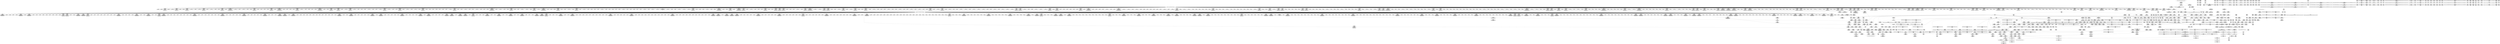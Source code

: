 digraph {
	CE0x59e10c0 [shape=record,shape=Mrecord,label="{CE0x59e10c0|28:_i32,_:_CRE_116,117_}"]
	CE0x5a1c170 [shape=record,shape=Mrecord,label="{CE0x5a1c170|current_sid:bb|*SummSource*}"]
	CE0x59caff0 [shape=record,shape=Mrecord,label="{CE0x59caff0|56:_i8*,_:_CRE_577,578_}"]
	CE0x59ee3e0 [shape=record,shape=Mrecord,label="{CE0x59ee3e0|may_link:tmp9|security/selinux/hooks.c,1778}"]
	CE0x598bdc0 [shape=record,shape=Mrecord,label="{CE0x598bdc0|56:_i8*,_:_CRE_910,911_}"]
	CE0x59b6200 [shape=record,shape=Mrecord,label="{CE0x59b6200|104:_%struct.inode*,_:_CRE_191,192_}"]
	CE0x59cfeb0 [shape=record,shape=Mrecord,label="{CE0x59cfeb0|56:_i8*,_:_CRE_752,756_|*MultipleSource*|*LoadInst*|security/selinux/hooks.c,1770|security/selinux/hooks.c,1770}"]
	CE0x5982880 [shape=record,shape=Mrecord,label="{CE0x5982880|56:_i8*,_:_CRE_617,618_}"]
	CE0x5941fe0 [shape=record,shape=Mrecord,label="{CE0x5941fe0|may_link:dentry|Function::may_link&Arg::dentry::|*SummSink*}"]
	CE0x5959140 [shape=record,shape=Mrecord,label="{CE0x5959140|56:_i8*,_:_CRE_188,189_}"]
	CE0x59df720 [shape=record,shape=Mrecord,label="{CE0x59df720|28:_i32,_:_CRE_95,96_}"]
	CE0x5993400 [shape=record,shape=Mrecord,label="{CE0x5993400|56:_i8*,_:_CRE_88,96_|*MultipleSource*|*LoadInst*|security/selinux/hooks.c,1770|security/selinux/hooks.c,1770}"]
	CE0x59e9d70 [shape=record,shape=Mrecord,label="{CE0x59e9d70|may_link:cond|security/selinux/hooks.c,1776}"]
	CE0x5938800 [shape=record,shape=Mrecord,label="{CE0x5938800|i64*_getelementptr_inbounds_(_14_x_i64_,_14_x_i64_*___llvm_gcov_ctr219,_i64_0,_i64_0)|*Constant*}"]
	CE0x59c0e40 [shape=record,shape=Mrecord,label="{CE0x59c0e40|56:_i8*,_:_CRE_252,253_}"]
	CE0x59c8680 [shape=record,shape=Mrecord,label="{CE0x59c8680|56:_i8*,_:_CRE_504,508_|*MultipleSource*|*LoadInst*|security/selinux/hooks.c,1770|security/selinux/hooks.c,1770}"]
	CE0x5956ff0 [shape=record,shape=Mrecord,label="{CE0x5956ff0|56:_i8*,_:_CRE_952,960_|*MultipleSource*|Function::may_link&Arg::dir::|Function::selinux_inode_rmdir&Arg::dir::|security/selinux/hooks.c,1769}"]
	CE0x5990580 [shape=record,shape=Mrecord,label="{CE0x5990580|56:_i8*,_:_CRE_200,201_}"]
	CE0x5953f40 [shape=record,shape=Mrecord,label="{CE0x5953f40|56:_i8*,_:_CRE_308,309_}"]
	CE0x5960190 [shape=record,shape=Mrecord,label="{CE0x5960190|GLOBAL:may_link|*Constant*}"]
	CE0x5a13ec0 [shape=record,shape=Mrecord,label="{CE0x5a13ec0|i64_3|*Constant*|*SummSink*}"]
	CE0x5980590 [shape=record,shape=Mrecord,label="{CE0x5980590|56:_i8*,_:_CRE_574,575_}"]
	CE0x59cdfc0 [shape=record,shape=Mrecord,label="{CE0x59cdfc0|56:_i8*,_:_CRE_622,623_}"]
	CE0x5942a20 [shape=record,shape=Mrecord,label="{CE0x5942a20|56:_i8*,_:_CRE_162,163_}"]
	CE0x59b8f90 [shape=record,shape=Mrecord,label="{CE0x59b8f90|104:_%struct.inode*,_:_CRE_256,264_|*MultipleSource*|Function::may_link&Arg::dentry::|security/selinux/hooks.c,1770|Function::selinux_inode_rmdir&Arg::dentry::}"]
	CE0x59ecff0 [shape=record,shape=Mrecord,label="{CE0x59ecff0|may_link:sid4|security/selinux/hooks.c,1777}"]
	CE0x5991020 [shape=record,shape=Mrecord,label="{CE0x5991020|56:_i8*,_:_CRE_212,216_|*MultipleSource*|*LoadInst*|security/selinux/hooks.c,1770|security/selinux/hooks.c,1770}"]
	CE0x59e95d0 [shape=record,shape=Mrecord,label="{CE0x59e95d0|i8_10|*Constant*|*SummSink*}"]
	CE0x59d9d60 [shape=record,shape=Mrecord,label="{CE0x59d9d60|may_link:tmp5|security/selinux/hooks.c,1770|*SummSource*}"]
	CE0x5951210 [shape=record,shape=Mrecord,label="{CE0x5951210|may_link:if.then|*SummSink*}"]
	CE0x5982a20 [shape=record,shape=Mrecord,label="{CE0x5982a20|56:_i8*,_:_CRE_619,620_}"]
	CE0x59bab10 [shape=record,shape=Mrecord,label="{CE0x59bab10|104:_%struct.inode*,_:_CRE_315,316_}"]
	CE0x59d3100 [shape=record,shape=Mrecord,label="{CE0x59d3100|56:_i8*,_:_CRE_889,890_}"]
	CE0x59adff0 [shape=record,shape=Mrecord,label="{CE0x59adff0|get_current:bb|*SummSource*}"]
	CE0x594f300 [shape=record,shape=Mrecord,label="{CE0x594f300|may_link:dir|Function::may_link&Arg::dir::|*SummSink*}"]
	CE0x5944d30 [shape=record,shape=Mrecord,label="{CE0x5944d30|56:_i8*,_:_CRE_472,473_}"]
	CE0x59c7c20 [shape=record,shape=Mrecord,label="{CE0x59c7c20|56:_i8*,_:_CRE_483,484_}"]
	CE0x59eca20 [shape=record,shape=Mrecord,label="{CE0x59eca20|may_link:conv3|security/selinux/hooks.c,1776|*SummSink*}"]
	CE0x5a3f1d0 [shape=record,shape=Mrecord,label="{CE0x5a3f1d0|get_current:tmp4|./arch/x86/include/asm/current.h,14|*SummSource*}"]
	CE0x59bba60 [shape=record,shape=Mrecord,label="{CE0x59bba60|56:_i8*,_:_CRE_8,12_|*MultipleSource*|*LoadInst*|security/selinux/hooks.c,1770|security/selinux/hooks.c,1770}"]
	CE0x5a1bae0 [shape=record,shape=Mrecord,label="{CE0x5a1bae0|GLOBAL:current_sid.__warned|Global_var:current_sid.__warned|*SummSink*}"]
	CE0x5988790 [shape=record,shape=Mrecord,label="{CE0x5988790|56:_i8*,_:_CRE_898,899_}"]
	CE0x59f9180 [shape=record,shape=Mrecord,label="{CE0x59f9180|i8*_getelementptr_inbounds_(_45_x_i8_,_45_x_i8_*_.str12,_i32_0,_i32_0)|*Constant*|*SummSink*}"]
	CE0x5a0bbf0 [shape=record,shape=Mrecord,label="{CE0x5a0bbf0|28:_i32,_32:_i16,_:_CRE_28,32_|*MultipleSource*|security/selinux/hooks.c,1770|security/selinux/hooks.c,1770|security/selinux/hooks.c,1797}"]
	"CONST[source:1(input),value:2(dynamic)][purpose:{object}][SrcIdx:0]"
	CE0x59c9bc0 [shape=record,shape=Mrecord,label="{CE0x59c9bc0|56:_i8*,_:_CRE_558,559_}"]
	CE0x59efbf0 [shape=record,shape=Mrecord,label="{CE0x59efbf0|avc_has_perm:tsid|Function::avc_has_perm&Arg::tsid::|*SummSource*}"]
	CE0x59ed670 [shape=record,shape=Mrecord,label="{CE0x59ed670|may_link:type|security/selinux/hooks.c,1772|*SummSink*}"]
	CE0x59ea560 [shape=record,shape=Mrecord,label="{CE0x59ea560|i64_1048576|*Constant*|*SummSink*}"]
	CE0x59ebdb0 [shape=record,shape=Mrecord,label="{CE0x59ebdb0|may_link:call9|security/selinux/hooks.c,1792}"]
	CE0x5954350 [shape=record,shape=Mrecord,label="{CE0x5954350|56:_i8*,_:_CRE_320,328_|*MultipleSource*|Function::may_link&Arg::dir::|Function::selinux_inode_rmdir&Arg::dir::|security/selinux/hooks.c,1769}"]
	CE0x593cc40 [shape=record,shape=Mrecord,label="{CE0x593cc40|56:_i8*,_:_CRE_148,149_}"]
	CE0x59528f0 [shape=record,shape=Mrecord,label="{CE0x59528f0|may_link:i_security|security/selinux/hooks.c,1769}"]
	CE0x59d9150 [shape=record,shape=Mrecord,label="{CE0x59d9150|56:_i8*,_:_CRE_981,982_}"]
	CE0x59d7a70 [shape=record,shape=Mrecord,label="{CE0x59d7a70|56:_i8*,_:_CRE_928,929_}"]
	CE0x596c8c0 [shape=record,shape=Mrecord,label="{CE0x596c8c0|56:_i8*,_:_CRE_260,261_}"]
	CE0x598a550 [shape=record,shape=Mrecord,label="{CE0x598a550|56:_i8*,_:_CRE_926,927_}"]
	CE0x59456b0 [shape=record,shape=Mrecord,label="{CE0x59456b0|56:_i8*,_:_CRE_482,483_}"]
	CE0x59faf60 [shape=record,shape=Mrecord,label="{CE0x59faf60|i32_1|*Constant*}"]
	CE0x595fef0 [shape=record,shape=Mrecord,label="{CE0x595fef0|i64_1|*Constant*}"]
	CE0x59bf3a0 [shape=record,shape=Mrecord,label="{CE0x59bf3a0|__llvm_gcov_indirect_counter_increment:entry|*SummSink*}"]
	CE0x59b66c0 [shape=record,shape=Mrecord,label="{CE0x59b66c0|104:_%struct.inode*,_:_CRE_195,196_}"]
	CE0x5935500 [shape=record,shape=Mrecord,label="{CE0x5935500|may_link:tmp12|security/selinux/hooks.c,1779}"]
	CE0x598c860 [shape=record,shape=Mrecord,label="{CE0x598c860|56:_i8*,_:_CRE_920,921_}"]
	CE0x59527e0 [shape=record,shape=Mrecord,label="{CE0x59527e0|i32_10|*Constant*|*SummSource*}"]
	CE0x59c1c10 [shape=record,shape=Mrecord,label="{CE0x59c1c10|56:_i8*,_:_CRE_265,266_}"]
	CE0x59462f0 [shape=record,shape=Mrecord,label="{CE0x59462f0|56:_i8*,_:_CRE_512,520_|*MultipleSource*|Function::may_link&Arg::dir::|Function::selinux_inode_rmdir&Arg::dir::|security/selinux/hooks.c,1769}"]
	CE0x59ab700 [shape=record,shape=Mrecord,label="{CE0x59ab700|current_sid:tmp1|*SummSink*}"]
	CE0x59afe30 [shape=record,shape=Mrecord,label="{CE0x59afe30|i1_true|*Constant*|*SummSink*}"]
	CE0x59d7eb0 [shape=record,shape=Mrecord,label="{CE0x59d7eb0|56:_i8*,_:_CRE_932,933_}"]
	CE0x59e3f90 [shape=record,shape=Mrecord,label="{CE0x59e3f90|may_link:call9|security/selinux/hooks.c,1792|*SummSink*}"]
	CE0x5981020 [shape=record,shape=Mrecord,label="{CE0x5981020|56:_i8*,_:_CRE_587,588_}"]
	CE0x59c9860 [shape=record,shape=Mrecord,label="{CE0x59c9860|56:_i8*,_:_CRE_556,557_}"]
	CE0x5944630 [shape=record,shape=Mrecord,label="{CE0x5944630|56:_i8*,_:_CRE_440,448_|*MultipleSource*|Function::may_link&Arg::dir::|Function::selinux_inode_rmdir&Arg::dir::|security/selinux/hooks.c,1769}"]
	CE0x59c9700 [shape=record,shape=Mrecord,label="{CE0x59c9700|56:_i8*,_:_CRE_554,555_}"]
	CE0x59c8060 [shape=record,shape=Mrecord,label="{CE0x59c8060|56:_i8*,_:_CRE_487,488_}"]
	CE0x777f910 [shape=record,shape=Mrecord,label="{CE0x777f910|GLOBAL:may_link|*Constant*|*SummSink*}"]
	CE0x5990be0 [shape=record,shape=Mrecord,label="{CE0x5990be0|56:_i8*,_:_CRE_206,207_}"]
	CE0x59dc070 [shape=record,shape=Mrecord,label="{CE0x59dc070|28:_i32,_:_CRE_32,34_|*MultipleSource*|security/selinux/hooks.c,1777|*LoadInst*|security/selinux/hooks.c,1769|security/selinux/hooks.c,1769}"]
	CE0x59ba550 [shape=record,shape=Mrecord,label="{CE0x59ba550|104:_%struct.inode*,_:_CRE_310,311_}"]
	CE0x5a08300 [shape=record,shape=Mrecord,label="{CE0x5a08300|may_link:av.0}"]
	CE0x59ad710 [shape=record,shape=Mrecord,label="{CE0x59ad710|_call_void_mcount()_#3}"]
	CE0x598ef10 [shape=record,shape=Mrecord,label="{CE0x598ef10|__llvm_gcov_indirect_counter_increment:exit}"]
	CE0x5959d70 [shape=record,shape=Mrecord,label="{CE0x5959d70|56:_i8*,_:_CRE_203,204_}"]
	CE0x59f3990 [shape=record,shape=Mrecord,label="{CE0x59f3990|current_sid:tmp22|security/selinux/hooks.c,218}"]
	CE0x5958520 [shape=record,shape=Mrecord,label="{CE0x5958520|may_link:sw.bb8|*SummSink*}"]
	CE0x59f4940 [shape=record,shape=Mrecord,label="{CE0x59f4940|i64**_getelementptr_inbounds_(_4_x_i64*_,_4_x_i64*_*___llvm_gcda_edge_table220,_i64_0,_i64_3)|*Constant*|*SummSink*}"]
	CE0x5944070 [shape=record,shape=Mrecord,label="{CE0x5944070|56:_i8*,_:_CRE_183,184_}"]
	CE0x594ab00 [shape=record,shape=Mrecord,label="{CE0x594ab00|may_link:tmp3|security/selinux/hooks.c,1769}"]
	CE0x59ec300 [shape=record,shape=Mrecord,label="{CE0x59ec300|may_link:tmp21|security/selinux/hooks.c,1793|*SummSink*}"]
	CE0x5947af0 [shape=record,shape=Mrecord,label="{CE0x5947af0|i64_1|*Constant*|*SummSource*}"]
	CE0x5a1ad40 [shape=record,shape=Mrecord,label="{CE0x5a1ad40|current_sid:land.lhs.true2}"]
	CE0x59597c0 [shape=record,shape=Mrecord,label="{CE0x59597c0|56:_i8*,_:_CRE_196,197_}"]
	CE0x59e64c0 [shape=record,shape=Mrecord,label="{CE0x59e64c0|may_link:tobool6|security/selinux/hooks.c,1778}"]
	CE0x59fab70 [shape=record,shape=Mrecord,label="{CE0x59fab70|current_sid:tmp23|security/selinux/hooks.c,218|*SummSink*}"]
	CE0x5a1c320 [shape=record,shape=Mrecord,label="{CE0x5a1c320|current_sid:if.then}"]
	CE0x5988570 [shape=record,shape=Mrecord,label="{CE0x5988570|56:_i8*,_:_CRE_896,897_}"]
	CE0x59abdf0 [shape=record,shape=Mrecord,label="{CE0x59abdf0|current_sid:tmp7|security/selinux/hooks.c,218}"]
	CE0x59720d0 [shape=record,shape=Mrecord,label="{CE0x59720d0|56:_i8*,_:_CRE_88,96_|*MultipleSource*|Function::may_link&Arg::dir::|Function::selinux_inode_rmdir&Arg::dir::|security/selinux/hooks.c,1769}"]
	CE0x5a07fb0 [shape=record,shape=Mrecord,label="{CE0x5a07fb0|i32_2048|*Constant*}"]
	CE0x59c1170 [shape=record,shape=Mrecord,label="{CE0x59c1170|56:_i8*,_:_CRE_255,256_}"]
	CE0x59fb0e0 [shape=record,shape=Mrecord,label="{CE0x59fb0e0|current_sid:sid|security/selinux/hooks.c,220|*SummSource*}"]
	CE0x59c0c20 [shape=record,shape=Mrecord,label="{CE0x59c0c20|56:_i8*,_:_CRE_250,251_}"]
	CE0x59d8510 [shape=record,shape=Mrecord,label="{CE0x59d8510|56:_i8*,_:_CRE_944,952_|*MultipleSource*|*LoadInst*|security/selinux/hooks.c,1770|security/selinux/hooks.c,1770}"]
	CE0x59edbd0 [shape=record,shape=Mrecord,label="{CE0x59edbd0|may_link:tmp8|security/selinux/hooks.c,1778|*SummSink*}"]
	CE0x5a1c210 [shape=record,shape=Mrecord,label="{CE0x5a1c210|current_sid:bb|*SummSink*}"]
	CE0x598d620 [shape=record,shape=Mrecord,label="{CE0x598d620|56:_i8*,_:_CRE_1000,1008_|*MultipleSource*|Function::may_link&Arg::dir::|Function::selinux_inode_rmdir&Arg::dir::|security/selinux/hooks.c,1769}"]
	CE0x59ca440 [shape=record,shape=Mrecord,label="{CE0x59ca440|56:_i8*,_:_CRE_566,567_}"]
	CE0x59c6730 [shape=record,shape=Mrecord,label="{CE0x59c6730|56:_i8*,_:_CRE_432,440_|*MultipleSource*|*LoadInst*|security/selinux/hooks.c,1770|security/selinux/hooks.c,1770}"]
	CE0x593e5f0 [shape=record,shape=Mrecord,label="{CE0x593e5f0|56:_i8*,_:_CRE_178,179_}"]
	CE0x59b4c10 [shape=record,shape=Mrecord,label="{CE0x59b4c10|104:_%struct.inode*,_:_CRE_174,175_}"]
	CE0x5984550 [shape=record,shape=Mrecord,label="{CE0x5984550|56:_i8*,_:_CRE_736,740_|*MultipleSource*|Function::may_link&Arg::dir::|Function::selinux_inode_rmdir&Arg::dir::|security/selinux/hooks.c,1769}"]
	CE0x593dea0 [shape=record,shape=Mrecord,label="{CE0x593dea0|56:_i8*,_:_CRE_169,170_}"]
	CE0x5990f10 [shape=record,shape=Mrecord,label="{CE0x5990f10|56:_i8*,_:_CRE_208,210_|*MultipleSource*|*LoadInst*|security/selinux/hooks.c,1770|security/selinux/hooks.c,1770}"]
	CE0x59d2bb0 [shape=record,shape=Mrecord,label="{CE0x59d2bb0|56:_i8*,_:_CRE_884,885_}"]
	CE0x59cabb0 [shape=record,shape=Mrecord,label="{CE0x59cabb0|56:_i8*,_:_CRE_573,574_}"]
	CE0x59deb20 [shape=record,shape=Mrecord,label="{CE0x59deb20|28:_i32,_:_CRE_83,84_}"]
	CE0x59b2210 [shape=record,shape=Mrecord,label="{CE0x59b2210|104:_%struct.inode*,_:_CRE_96,104_|*MultipleSource*|Function::may_link&Arg::dentry::|security/selinux/hooks.c,1770|Function::selinux_inode_rmdir&Arg::dentry::}"]
	CE0x59c1f40 [shape=record,shape=Mrecord,label="{CE0x59c1f40|56:_i8*,_:_CRE_268,269_}"]
	CE0x59c4be0 [shape=record,shape=Mrecord,label="{CE0x59c4be0|56:_i8*,_:_CRE_310,311_}"]
	CE0x5953460 [shape=record,shape=Mrecord,label="{CE0x5953460|__llvm_gcov_indirect_counter_increment:exit|*SummSource*}"]
	CE0x5947620 [shape=record,shape=Mrecord,label="{CE0x5947620|56:_i8*,_:_CRE_561,562_}"]
	CE0x59702d0 [shape=record,shape=Mrecord,label="{CE0x59702d0|56:_i8*,_:_CRE_246,247_}"]
	CE0x598b320 [shape=record,shape=Mrecord,label="{CE0x598b320|56:_i8*,_:_CRE_900,901_}"]
	CE0x594a310 [shape=record,shape=Mrecord,label="{CE0x594a310|i64*_getelementptr_inbounds_(_2_x_i64_,_2_x_i64_*___llvm_gcov_ctr225,_i64_0,_i64_0)|*Constant*}"]
	CE0x596c720 [shape=record,shape=Mrecord,label="{CE0x596c720|56:_i8*,_:_CRE_258,259_}"]
	CE0x5980db0 [shape=record,shape=Mrecord,label="{CE0x5980db0|56:_i8*,_:_CRE_584,585_}"]
	CE0x59d8800 [shape=record,shape=Mrecord,label="{CE0x59d8800|56:_i8*,_:_CRE_960,968_|*MultipleSource*|*LoadInst*|security/selinux/hooks.c,1770|security/selinux/hooks.c,1770}"]
	CE0x593d460 [shape=record,shape=Mrecord,label="{CE0x593d460|56:_i8*,_:_CRE_158,159_}"]
	CE0x5945780 [shape=record,shape=Mrecord,label="{CE0x5945780|56:_i8*,_:_CRE_483,484_}"]
	CE0x59b7170 [shape=record,shape=Mrecord,label="{CE0x59b7170|104:_%struct.inode*,_:_CRE_204,205_}"]
	CE0x59c0020 [shape=record,shape=Mrecord,label="{CE0x59c0020|i64**_getelementptr_inbounds_(_4_x_i64*_,_4_x_i64*_*___llvm_gcda_edge_table220,_i64_0,_i64_1)|*Constant*|*SummSink*}"]
	CE0x5981ec0 [shape=record,shape=Mrecord,label="{CE0x5981ec0|56:_i8*,_:_CRE_605,606_}"]
	CE0x59cadd0 [shape=record,shape=Mrecord,label="{CE0x59cadd0|56:_i8*,_:_CRE_575,576_}"]
	CE0x593cde0 [shape=record,shape=Mrecord,label="{CE0x593cde0|56:_i8*,_:_CRE_150,151_}"]
	CE0x59b0f40 [shape=record,shape=Mrecord,label="{CE0x59b0f40|104:_%struct.inode*,_:_CRE_48,52_|*MultipleSource*|Function::may_link&Arg::dentry::|security/selinux/hooks.c,1770|Function::selinux_inode_rmdir&Arg::dentry::}"]
	CE0x59ee190 [shape=record,shape=Mrecord,label="{CE0x59ee190|i64_0|*Constant*|*SummSource*}"]
	CE0x59e50f0 [shape=record,shape=Mrecord,label="{CE0x59e50f0|GLOBAL:__llvm_gcov_global_state_pred221|Global_var:__llvm_gcov_global_state_pred221|*SummSink*}"]
	CE0x5987360 [shape=record,shape=Mrecord,label="{CE0x5987360|56:_i8*,_:_CRE_879,880_}"]
	CE0x59fe390 [shape=record,shape=Mrecord,label="{CE0x59fe390|_ret_%struct.task_struct*_%tmp4,_!dbg_!27714|./arch/x86/include/asm/current.h,14|*SummSource*}"]
	CE0x59cf5a0 [shape=record,shape=Mrecord,label="{CE0x59cf5a0|56:_i8*,_:_CRE_704,712_|*MultipleSource*|*LoadInst*|security/selinux/hooks.c,1770|security/selinux/hooks.c,1770}"]
	CE0x59c0d30 [shape=record,shape=Mrecord,label="{CE0x59c0d30|56:_i8*,_:_CRE_251,252_}"]
	CE0x596dda0 [shape=record,shape=Mrecord,label="{CE0x596dda0|may_link:if.end|*SummSource*}"]
	CE0x5990cf0 [shape=record,shape=Mrecord,label="{CE0x5990cf0|56:_i8*,_:_CRE_207,208_}"]
	CE0x59e1da0 [shape=record,shape=Mrecord,label="{CE0x59e1da0|28:_i32,_:_CRE_160,168_|*MultipleSource*|security/selinux/hooks.c,1777|*LoadInst*|security/selinux/hooks.c,1769|security/selinux/hooks.c,1769}"]
	CE0x5953630 [shape=record,shape=Mrecord,label="{CE0x5953630|__llvm_gcov_indirect_counter_increment:pred}"]
	CE0x59d96a0 [shape=record,shape=Mrecord,label="{CE0x59d96a0|56:_i8*,_:_CRE_988,992_|*MultipleSource*|*LoadInst*|security/selinux/hooks.c,1770|security/selinux/hooks.c,1770}"]
	CE0x59538c0 [shape=record,shape=Mrecord,label="{CE0x59538c0|56:_i8*,_:_CRE_300,301_}"]
	CE0x59bd310 [shape=record,shape=Mrecord,label="{CE0x59bd310|0:_i32,_4:_i32,_8:_i32,_12:_i32,_:_CMRE_4,8_|*MultipleSource*|security/selinux/hooks.c,218|security/selinux/hooks.c,218|security/selinux/hooks.c,220}"]
	CE0x59ad820 [shape=record,shape=Mrecord,label="{CE0x59ad820|current_sid:tmp12|security/selinux/hooks.c,218|*SummSink*}"]
	CE0x59b6de0 [shape=record,shape=Mrecord,label="{CE0x59b6de0|104:_%struct.inode*,_:_CRE_201,202_}"]
	CE0x59d9590 [shape=record,shape=Mrecord,label="{CE0x59d9590|56:_i8*,_:_CRE_984,988_|*MultipleSource*|*LoadInst*|security/selinux/hooks.c,1770|security/selinux/hooks.c,1770}"]
	CE0x59c5180 [shape=record,shape=Mrecord,label="{CE0x59c5180|56:_i8*,_:_CRE_328,336_|*MultipleSource*|*LoadInst*|security/selinux/hooks.c,1770|security/selinux/hooks.c,1770}"]
	CE0x59425e0 [shape=record,shape=Mrecord,label="{CE0x59425e0|56:_i8*,_:_CRE_158,159_}"]
	CE0x59dd220 [shape=record,shape=Mrecord,label="{CE0x59dd220|28:_i32,_:_CRE_58,59_}"]
	CE0x59d0990 [shape=record,shape=Mrecord,label="{CE0x59d0990|56:_i8*,_:_CRE_808,816_|*MultipleSource*|*LoadInst*|security/selinux/hooks.c,1770|security/selinux/hooks.c,1770}"]
	CE0x59945a0 [shape=record,shape=Mrecord,label="{CE0x59945a0|56:_i8*,_:_CRE_142,143_}"]
	CE0x5988350 [shape=record,shape=Mrecord,label="{CE0x5988350|56:_i8*,_:_CRE_894,895_}"]
	CE0x59555f0 [shape=record,shape=Mrecord,label="{CE0x59555f0|56:_i8*,_:_CRE_416,424_|*MultipleSource*|Function::may_link&Arg::dir::|Function::selinux_inode_rmdir&Arg::dir::|security/selinux/hooks.c,1769}"]
	CE0x59c38c0 [shape=record,shape=Mrecord,label="{CE0x59c38c0|56:_i8*,_:_CRE_292,293_}"]
	CE0x5968d20 [shape=record,shape=Mrecord,label="{CE0x5968d20|i64*_getelementptr_inbounds_(_11_x_i64_,_11_x_i64_*___llvm_gcov_ctr125,_i64_0,_i64_1)|*Constant*|*SummSink*}"]
	CE0x5981b80 [shape=record,shape=Mrecord,label="{CE0x5981b80|56:_i8*,_:_CRE_601,602_}"]
	CE0x59f56a0 [shape=record,shape=Mrecord,label="{CE0x59f56a0|may_link:tmp19|security/selinux/hooks.c,1789|*SummSource*}"]
	CE0x5950ac0 [shape=record,shape=Mrecord,label="{CE0x5950ac0|may_link:call|security/selinux/hooks.c,1765}"]
	CE0x59d0080 [shape=record,shape=Mrecord,label="{CE0x59d0080|56:_i8*,_:_CRE_760,768_|*MultipleSource*|*LoadInst*|security/selinux/hooks.c,1770|security/selinux/hooks.c,1770}"]
	CE0x7654560 [shape=record,shape=Mrecord,label="{CE0x7654560|selinux_inode_rmdir:tmp2}"]
	CE0x5a08be0 [shape=record,shape=Mrecord,label="{CE0x5a08be0|may_link:tmp22|security/selinux/hooks.c,1797|*SummSource*}"]
	CE0x5958a40 [shape=record,shape=Mrecord,label="{CE0x5958a40|may_link:tmp9|security/selinux/hooks.c,1778|*SummSource*}"]
	CE0x59c4030 [shape=record,shape=Mrecord,label="{CE0x59c4030|56:_i8*,_:_CRE_299,300_}"]
	CE0x59b16a0 [shape=record,shape=Mrecord,label="{CE0x59b16a0|104:_%struct.inode*,_:_CRE_88,89_}"]
	CE0x5988020 [shape=record,shape=Mrecord,label="{CE0x5988020|56:_i8*,_:_CRE_891,892_}"]
	CE0x59c58b0 [shape=record,shape=Mrecord,label="{CE0x59c58b0|56:_i8*,_:_CRE_360,376_|*MultipleSource*|*LoadInst*|security/selinux/hooks.c,1770|security/selinux/hooks.c,1770}"]
	CE0x5945920 [shape=record,shape=Mrecord,label="{CE0x5945920|56:_i8*,_:_CRE_485,486_}"]
	CE0x59ce0d0 [shape=record,shape=Mrecord,label="{CE0x59ce0d0|56:_i8*,_:_CRE_623,624_}"]
	CE0x5a18df0 [shape=record,shape=Mrecord,label="{CE0x5a18df0|current_sid:land.lhs.true|*SummSource*}"]
	CE0x59afa90 [shape=record,shape=Mrecord,label="{CE0x59afa90|i1_true|*Constant*}"]
	CE0x59d81e0 [shape=record,shape=Mrecord,label="{CE0x59d81e0|56:_i8*,_:_CRE_935,936_}"]
	CE0x59924c0 [shape=record,shape=Mrecord,label="{CE0x59924c0|56:_i8*,_:_CRE_24,32_|*MultipleSource*|*LoadInst*|security/selinux/hooks.c,1770|security/selinux/hooks.c,1770}"]
	CE0x5983ad0 [shape=record,shape=Mrecord,label="{CE0x5983ad0|56:_i8*,_:_CRE_684,688_|*MultipleSource*|Function::may_link&Arg::dir::|Function::selinux_inode_rmdir&Arg::dir::|security/selinux/hooks.c,1769}"]
	CE0x595ab70 [shape=record,shape=Mrecord,label="{CE0x595ab70|current_sid:if.end}"]
	CE0x59ec1d0 [shape=record,shape=Mrecord,label="{CE0x59ec1d0|may_link:tmp21|security/selinux/hooks.c,1793|*SummSource*}"]
	CE0x596ad30 [shape=record,shape=Mrecord,label="{CE0x596ad30|56:_i8*,_:_CRE_136,137_}"]
	CE0x59de420 [shape=record,shape=Mrecord,label="{CE0x59de420|28:_i32,_:_CRE_76,77_}"]
	CE0x5a19fd0 [shape=record,shape=Mrecord,label="{CE0x5a19fd0|i64*_getelementptr_inbounds_(_14_x_i64_,_14_x_i64_*___llvm_gcov_ctr219,_i64_0,_i64_13)|*Constant*|*SummSource*}"]
	CE0x59b7e80 [shape=record,shape=Mrecord,label="{CE0x59b7e80|104:_%struct.inode*,_:_CRE_215,216_}"]
	CE0x59cb320 [shape=record,shape=Mrecord,label="{CE0x59cb320|56:_i8*,_:_CRE_580,581_}"]
	CE0x5a18630 [shape=record,shape=Mrecord,label="{CE0x5a18630|__llvm_gcov_indirect_counter_increment:counter|*SummSink*}"]
	CE0x593e040 [shape=record,shape=Mrecord,label="{CE0x593e040|56:_i8*,_:_CRE_171,172_}"]
	CE0x59ad5e0 [shape=record,shape=Mrecord,label="{CE0x59ad5e0|get_current:tmp3|*SummSource*}"]
	CE0x595d230 [shape=record,shape=Mrecord,label="{CE0x595d230|56:_i8*,_:_CRE_24,32_|*MultipleSource*|Function::may_link&Arg::dir::|Function::selinux_inode_rmdir&Arg::dir::|security/selinux/hooks.c,1769}"]
	CE0x59b8340 [shape=record,shape=Mrecord,label="{CE0x59b8340|104:_%struct.inode*,_:_CRE_219,220_}"]
	CE0x5987f10 [shape=record,shape=Mrecord,label="{CE0x5987f10|56:_i8*,_:_CRE_890,891_}"]
	CE0x59dd050 [shape=record,shape=Mrecord,label="{CE0x59dd050|28:_i32,_:_CRE_56,57_}"]
	CE0x59ebc30 [shape=record,shape=Mrecord,label="{CE0x59ebc30|may_link:or|security/selinux/hooks.c,1776|*SummSink*}"]
	CE0x59c8fc0 [shape=record,shape=Mrecord,label="{CE0x59c8fc0|56:_i8*,_:_CRE_536,540_|*MultipleSource*|*LoadInst*|security/selinux/hooks.c,1770|security/selinux/hooks.c,1770}"]
	CE0x598c640 [shape=record,shape=Mrecord,label="{CE0x598c640|56:_i8*,_:_CRE_918,919_}"]
	CE0x5a13fa0 [shape=record,shape=Mrecord,label="{CE0x5a13fa0|i64_0|*Constant*}"]
	CE0x5948c30 [shape=record,shape=Mrecord,label="{CE0x5948c30|selinux_inode_rmdir:tmp1}"]
	CE0x5a06430 [shape=record,shape=Mrecord,label="{CE0x5a06430|i8*_getelementptr_inbounds_(_9_x_i8_,_9_x_i8_*___func__.may_link,_i32_0,_i32_0)|*Constant*}"]
	CE0x594f150 [shape=record,shape=Mrecord,label="{CE0x594f150|selinux_inode_rmdir:dir|Function::selinux_inode_rmdir&Arg::dir::|*SummSink*}"]
	CE0x5945260 [shape=record,shape=Mrecord,label="{CE0x5945260|56:_i8*,_:_CRE_476,477_}"]
	CE0x59ba780 [shape=record,shape=Mrecord,label="{CE0x59ba780|104:_%struct.inode*,_:_CRE_312,313_}"]
	CE0x5945c60 [shape=record,shape=Mrecord,label="{CE0x5945c60|56:_i8*,_:_CRE_496,500_|*MultipleSource*|Function::may_link&Arg::dir::|Function::selinux_inode_rmdir&Arg::dir::|security/selinux/hooks.c,1769}"]
	CE0x5a18f00 [shape=record,shape=Mrecord,label="{CE0x5a18f00|current_sid:land.lhs.true|*SummSink*}"]
	CE0x59e4c20 [shape=record,shape=Mrecord,label="{CE0x59e4c20|may_link:tmp13|security/selinux/hooks.c,1779|*SummSource*}"]
	CE0x59e3080 [shape=record,shape=Mrecord,label="{CE0x59e3080|i64**_getelementptr_inbounds_(_4_x_i64*_,_4_x_i64*_*___llvm_gcda_edge_table220,_i64_0,_i64_0)|*Constant*}"]
	CE0x59cbfe0 [shape=record,shape=Mrecord,label="{CE0x59cbfe0|56:_i8*,_:_CRE_592,593_}"]
	CE0x59bc210 [shape=record,shape=Mrecord,label="{CE0x59bc210|_ret_void}"]
	CE0x5947480 [shape=record,shape=Mrecord,label="{CE0x5947480|56:_i8*,_:_CRE_559,560_}"]
	CE0x5952880 [shape=record,shape=Mrecord,label="{CE0x5952880|56:_i8*,_:_CRE_0,2_|*MultipleSource*|Function::may_link&Arg::dir::|Function::selinux_inode_rmdir&Arg::dir::|security/selinux/hooks.c,1769}"]
	CE0x59f1300 [shape=record,shape=Mrecord,label="{CE0x59f1300|may_link:tobool6|security/selinux/hooks.c,1778|*SummSink*}"]
	CE0x5a19310 [shape=record,shape=Mrecord,label="{CE0x5a19310|may_link:retval.0|*SummSource*}"]
	CE0x59c15b0 [shape=record,shape=Mrecord,label="{CE0x59c15b0|56:_i8*,_:_CRE_259,260_}"]
	CE0x59bf9e0 [shape=record,shape=Mrecord,label="{CE0x59bf9e0|i64**_getelementptr_inbounds_(_4_x_i64*_,_4_x_i64*_*___llvm_gcda_edge_table220,_i64_0,_i64_1)|*Constant*}"]
	CE0x5993620 [shape=record,shape=Mrecord,label="{CE0x5993620|56:_i8*,_:_CRE_96,104_|*MultipleSource*|*LoadInst*|security/selinux/hooks.c,1770|security/selinux/hooks.c,1770}"]
	CE0x5990e00 [shape=record,shape=Mrecord,label="{CE0x5990e00|56:_i8*,_:_CRE_240,241_}"]
	CE0x5989010 [shape=record,shape=Mrecord,label="{CE0x5989010|56:_i8*,_:_CRE_906,907_}"]
	CE0x59b8b90 [shape=record,shape=Mrecord,label="{CE0x59b8b90|104:_%struct.inode*,_:_CRE_240,248_|*MultipleSource*|Function::may_link&Arg::dentry::|security/selinux/hooks.c,1770|Function::selinux_inode_rmdir&Arg::dentry::}"]
	CE0x59db360 [shape=record,shape=Mrecord,label="{CE0x59db360|28:_i32,_:_CRE_12,13_}"]
	CE0x59b86d0 [shape=record,shape=Mrecord,label="{CE0x59b86d0|104:_%struct.inode*,_:_CRE_222,223_}"]
	CE0x598c530 [shape=record,shape=Mrecord,label="{CE0x598c530|56:_i8*,_:_CRE_917,918_}"]
	CE0x59dceb0 [shape=record,shape=Mrecord,label="{CE0x59dceb0|28:_i32,_:_CRE_54,55_}"]
	CE0x59b5590 [shape=record,shape=Mrecord,label="{CE0x59b5590|104:_%struct.inode*,_:_CRE_182,183_}"]
	CE0x5957920 [shape=record,shape=Mrecord,label="{CE0x5957920|56:_i8*,_:_CRE_290,291_}"]
	CE0x59e39b0 [shape=record,shape=Mrecord,label="{CE0x59e39b0|may_link:tmp20|security/selinux/hooks.c,1793|*SummSource*}"]
	CE0x598d1b0 [shape=record,shape=Mrecord,label="{CE0x598d1b0|56:_i8*,_:_CRE_984,988_|*MultipleSource*|Function::may_link&Arg::dir::|Function::selinux_inode_rmdir&Arg::dir::|security/selinux/hooks.c,1769}"]
	CE0x59cd630 [shape=record,shape=Mrecord,label="{CE0x59cd630|56:_i8*,_:_CRE_613,614_}"]
	CE0x594d400 [shape=record,shape=Mrecord,label="{CE0x594d400|may_link:dir|Function::may_link&Arg::dir::}"]
	CE0x59ca110 [shape=record,shape=Mrecord,label="{CE0x59ca110|56:_i8*,_:_CRE_563,564_}"]
	CE0x59ee580 [shape=record,shape=Mrecord,label="{CE0x59ee580|GLOBAL:__llvm_gcov_ctr219|Global_var:__llvm_gcov_ctr219}"]
	CE0x5985010 [shape=record,shape=Mrecord,label="{CE0x5985010|56:_i8*,_:_CRE_792,800_|*MultipleSource*|Function::may_link&Arg::dir::|Function::selinux_inode_rmdir&Arg::dir::|security/selinux/hooks.c,1769}"]
	CE0x59c6e70 [shape=record,shape=Mrecord,label="{CE0x59c6e70|56:_i8*,_:_CRE_464,472_|*MultipleSource*|*LoadInst*|security/selinux/hooks.c,1770|security/selinux/hooks.c,1770}"]
	CE0x5980800 [shape=record,shape=Mrecord,label="{CE0x5980800|56:_i8*,_:_CRE_577,578_}"]
	CE0x59848d0 [shape=record,shape=Mrecord,label="{CE0x59848d0|56:_i8*,_:_CRE_752,756_|*MultipleSource*|Function::may_link&Arg::dir::|Function::selinux_inode_rmdir&Arg::dir::|security/selinux/hooks.c,1769}"]
	CE0x59df220 [shape=record,shape=Mrecord,label="{CE0x59df220|28:_i32,_:_CRE_90,91_}"]
	CE0x59f8d70 [shape=record,shape=Mrecord,label="{CE0x59f8d70|GLOBAL:current_task|Global_var:current_task|*SummSink*}"]
	CE0x59c04f0 [shape=record,shape=Mrecord,label="{CE0x59c04f0|56:_i8*,_:_CRE_243,244_}"]
	CE0x598a770 [shape=record,shape=Mrecord,label="{CE0x598a770|56:_i8*,_:_CRE_928,929_}"]
	CE0x59d7410 [shape=record,shape=Mrecord,label="{CE0x59d7410|56:_i8*,_:_CRE_922,923_}"]
	CE0x5a15f20 [shape=record,shape=Mrecord,label="{CE0x5a15f20|current_sid:tmp11|security/selinux/hooks.c,218|*SummSource*}"]
	CE0x59bfc40 [shape=record,shape=Mrecord,label="{CE0x59bfc40|__llvm_gcov_indirect_counter_increment:counters|Function::__llvm_gcov_indirect_counter_increment&Arg::counters::|*SummSource*}"]
	CE0x59fe280 [shape=record,shape=Mrecord,label="{CE0x59fe280|get_current:entry|*SummSink*}"]
	CE0x59dcc40 [shape=record,shape=Mrecord,label="{CE0x59dcc40|28:_i32,_:_CRE_51,52_}"]
	CE0x59fa670 [shape=record,shape=Mrecord,label="{CE0x59fa670|current_sid:security|security/selinux/hooks.c,218}"]
	CE0x59da3c0 [shape=record,shape=Mrecord,label="{CE0x59da3c0|may_link:sid4|security/selinux/hooks.c,1777|*SummSink*}"]
	CE0x5951bb0 [shape=record,shape=Mrecord,label="{CE0x5951bb0|i64_2|*Constant*}"]
	CE0x59e3440 [shape=record,shape=Mrecord,label="{CE0x59e3440|i64**_getelementptr_inbounds_(_4_x_i64*_,_4_x_i64*_*___llvm_gcda_edge_table220,_i64_0,_i64_0)|*Constant*|*SummSink*}"]
	CE0x5953e70 [shape=record,shape=Mrecord,label="{CE0x5953e70|56:_i8*,_:_CRE_307,308_}"]
	CE0x596b920 [shape=record,shape=Mrecord,label="{CE0x596b920|i64*_getelementptr_inbounds_(_14_x_i64_,_14_x_i64_*___llvm_gcov_ctr219,_i64_0,_i64_3)|*Constant*}"]
	CE0x76545d0 [shape=record,shape=Mrecord,label="{CE0x76545d0|selinux_inode_rmdir:tmp2|*SummSource*}"]
	CE0x59f3c80 [shape=record,shape=Mrecord,label="{CE0x59f3c80|current_sid:tmp23|security/selinux/hooks.c,218}"]
	CE0x59826e0 [shape=record,shape=Mrecord,label="{CE0x59826e0|56:_i8*,_:_CRE_615,616_}"]
	CE0x59c3e10 [shape=record,shape=Mrecord,label="{CE0x59c3e10|56:_i8*,_:_CRE_297,298_}"]
	CE0x5a1dbc0 [shape=record,shape=Mrecord,label="{CE0x5a1dbc0|current_sid:tobool1|security/selinux/hooks.c,218}"]
	CE0x59d2330 [shape=record,shape=Mrecord,label="{CE0x59d2330|56:_i8*,_:_CRE_876,877_}"]
	CE0x5948f00 [shape=record,shape=Mrecord,label="{CE0x5948f00|get_current:tmp1|*SummSink*}"]
	CE0x596bdf0 [shape=record,shape=Mrecord,label="{CE0x596bdf0|i64*_getelementptr_inbounds_(_14_x_i64_,_14_x_i64_*___llvm_gcov_ctr219,_i64_0,_i64_3)|*Constant*|*SummSource*}"]
	CE0x59ef9b0 [shape=record,shape=Mrecord,label="{CE0x59ef9b0|avc_has_perm:tsid|Function::avc_has_perm&Arg::tsid::}"]
	CE0x59c8a50 [shape=record,shape=Mrecord,label="{CE0x59c8a50|56:_i8*,_:_CRE_512,520_|*MultipleSource*|*LoadInst*|security/selinux/hooks.c,1770|security/selinux/hooks.c,1770}"]
	CE0x59cdc90 [shape=record,shape=Mrecord,label="{CE0x59cdc90|56:_i8*,_:_CRE_619,620_}"]
	CE0x5945ac0 [shape=record,shape=Mrecord,label="{CE0x5945ac0|56:_i8*,_:_CRE_487,488_}"]
	CE0x5967930 [shape=record,shape=Mrecord,label="{CE0x5967930|i64_5|*Constant*}"]
	CE0x59bef10 [shape=record,shape=Mrecord,label="{CE0x59bef10|GLOBAL:__llvm_gcov_indirect_counter_increment|*Constant*|*SummSource*}"]
	CE0x59b9620 [shape=record,shape=Mrecord,label="{CE0x59b9620|104:_%struct.inode*,_:_CRE_280,288_|*MultipleSource*|Function::may_link&Arg::dentry::|security/selinux/hooks.c,1770|Function::selinux_inode_rmdir&Arg::dentry::}"]
	CE0x5a07eb0 [shape=record,shape=Mrecord,label="{CE0x5a07eb0|i32_1024|*Constant*|*SummSink*}"]
	CE0x59d9370 [shape=record,shape=Mrecord,label="{CE0x59d9370|56:_i8*,_:_CRE_983,984_}"]
	CE0x59942b0 [shape=record,shape=Mrecord,label="{CE0x59942b0|56:_i8*,_:_CRE_139,140_}"]
	CE0x5982bc0 [shape=record,shape=Mrecord,label="{CE0x5982bc0|56:_i8*,_:_CRE_621,622_}"]
	CE0x598a990 [shape=record,shape=Mrecord,label="{CE0x598a990|56:_i8*,_:_CRE_930,931_}"]
	CE0x59511a0 [shape=record,shape=Mrecord,label="{CE0x59511a0|may_link:if.then}"]
	CE0x5a1c880 [shape=record,shape=Mrecord,label="{CE0x5a1c880|current_sid:tmp8|security/selinux/hooks.c,218}"]
	CE0x5994d10 [shape=record,shape=Mrecord,label="{CE0x5994d10|56:_i8*,_:_CRE_149,150_}"]
	CE0x59fa290 [shape=record,shape=Mrecord,label="{CE0x59fa290|i32_22|*Constant*|*SummSink*}"]
	CE0x777f670 [shape=record,shape=Mrecord,label="{CE0x777f670|selinux_inode_rmdir:call|security/selinux/hooks.c,2789}"]
	CE0x59e4d50 [shape=record,shape=Mrecord,label="{CE0x59e4d50|may_link:tmp13|security/selinux/hooks.c,1779|*SummSink*}"]
	CE0x59eace0 [shape=record,shape=Mrecord,label="{CE0x59eace0|i64_2097152|*Constant*|*SummSource*}"]
	CE0x596ea40 [shape=record,shape=Mrecord,label="{CE0x596ea40|may_link:tmp1|*SummSource*}"]
	CE0x59437f0 [shape=record,shape=Mrecord,label="{CE0x59437f0|56:_i8*,_:_CRE_175,176_}"]
	CE0x5a1b0d0 [shape=record,shape=Mrecord,label="{CE0x5a1b0d0|current_sid:if.then|*SummSink*}"]
	CE0x5a1fde0 [shape=record,shape=Mrecord,label="{CE0x5a1fde0|GLOBAL:lockdep_rcu_suspicious|*Constant*}"]
	CE0x59c5c50 [shape=record,shape=Mrecord,label="{CE0x59c5c50|56:_i8*,_:_CRE_384,388_|*MultipleSource*|*LoadInst*|security/selinux/hooks.c,1770|security/selinux/hooks.c,1770}"]
	CE0x59b80e0 [shape=record,shape=Mrecord,label="{CE0x59b80e0|104:_%struct.inode*,_:_CRE_217,218_}"]
	CE0x59e91f0 [shape=record,shape=Mrecord,label="{CE0x59e91f0|i8_10|*Constant*}"]
	CE0x59c08f0 [shape=record,shape=Mrecord,label="{CE0x59c08f0|56:_i8*,_:_CRE_247,248_}"]
	CE0x596d730 [shape=record,shape=Mrecord,label="{CE0x596d730|56:_i8*,_:_CRE_278,279_}"]
	CE0x59e1970 [shape=record,shape=Mrecord,label="{CE0x59e1970|28:_i32,_:_CRE_144,152_|*MultipleSource*|security/selinux/hooks.c,1777|*LoadInst*|security/selinux/hooks.c,1769|security/selinux/hooks.c,1769}"]
	CE0x5970150 [shape=record,shape=Mrecord,label="{CE0x5970150|56:_i8*,_:_CRE_243,244_}"]
	CE0x5982130 [shape=record,shape=Mrecord,label="{CE0x5982130|56:_i8*,_:_CRE_608,609_}"]
	CE0x59e0950 [shape=record,shape=Mrecord,label="{CE0x59e0950|28:_i32,_:_CRE_109,110_}"]
	CE0x59ccb90 [shape=record,shape=Mrecord,label="{CE0x59ccb90|56:_i8*,_:_CRE_603,604_}"]
	CE0x595fc80 [shape=record,shape=Mrecord,label="{CE0x595fc80|COLLAPSED:_GIRE_selinux_xfrm_refcount_global_%struct.atomic_t_zeroinitializer,_align_4:_elem_0:default:}"]
	CE0x5943b20 [shape=record,shape=Mrecord,label="{CE0x5943b20|56:_i8*,_:_CRE_178,179_}"]
	CE0x517e0c0 [shape=record,shape=Mrecord,label="{CE0x517e0c0|current_sid:entry|*SummSource*}"]
	CE0x59cb540 [shape=record,shape=Mrecord,label="{CE0x59cb540|56:_i8*,_:_CRE_582,583_}"]
	CE0x5a1a610 [shape=record,shape=Mrecord,label="{CE0x5a1a610|may_link:tmp27|security/selinux/hooks.c,1799|*SummSource*}"]
	CE0x595b7b0 [shape=record,shape=Mrecord,label="{CE0x595b7b0|i32_0|*Constant*}"]
	CE0x59b1390 [shape=record,shape=Mrecord,label="{CE0x59b1390|104:_%struct.inode*,_:_CRE_72,80_|*MultipleSource*|Function::may_link&Arg::dentry::|security/selinux/hooks.c,1770|Function::selinux_inode_rmdir&Arg::dentry::}"]
	CE0x5a15200 [shape=record,shape=Mrecord,label="{CE0x5a15200|current_sid:tmp2|*SummSink*}"]
	CE0x598ed90 [shape=record,shape=Mrecord,label="{CE0x598ed90|__llvm_gcov_indirect_counter_increment:bb|*SummSource*}"]
	CE0x59e0fb0 [shape=record,shape=Mrecord,label="{CE0x59e0fb0|28:_i32,_:_CRE_115,116_}"]
	CE0x598a220 [shape=record,shape=Mrecord,label="{CE0x598a220|56:_i8*,_:_CRE_923,924_}"]
	CE0x598f350 [shape=record,shape=Mrecord,label="{CE0x598f350|may_link:i_security1|security/selinux/hooks.c,1770|*SummSink*}"]
	CE0x59612b0 [shape=record,shape=Mrecord,label="{CE0x59612b0|_call_void_mcount()_#3}"]
	CE0x593e380 [shape=record,shape=Mrecord,label="{CE0x593e380|56:_i8*,_:_CRE_175,176_}"]
	CE0x594c5d0 [shape=record,shape=Mrecord,label="{CE0x594c5d0|may_link:kind|Function::may_link&Arg::kind::}"]
	CE0x5990030 [shape=record,shape=Mrecord,label="{CE0x5990030|56:_i8*,_:_CRE_195,196_}"]
	CE0x5972280 [shape=record,shape=Mrecord,label="{CE0x5972280|56:_i8*,_:_CRE_96,104_|*MultipleSource*|Function::may_link&Arg::dir::|Function::selinux_inode_rmdir&Arg::dir::|security/selinux/hooks.c,1769}"]
	CE0x5984c50 [shape=record,shape=Mrecord,label="{CE0x5984c50|56:_i8*,_:_CRE_768,776_|*MultipleSource*|Function::may_link&Arg::dir::|Function::selinux_inode_rmdir&Arg::dir::|security/selinux/hooks.c,1769}"]
	CE0x5935af0 [shape=record,shape=Mrecord,label="{CE0x5935af0|may_link:tmp12|security/selinux/hooks.c,1779|*SummSource*}"]
	CE0x59d8f70 [shape=record,shape=Mrecord,label="{CE0x59d8f70|56:_i8*,_:_CRE_979,980_}"]
	CE0x5a1b1a0 [shape=record,shape=Mrecord,label="{CE0x5a1b1a0|current_sid:do.end}"]
	CE0x5987250 [shape=record,shape=Mrecord,label="{CE0x5987250|56:_i8*,_:_CRE_878,879_}"]
	CE0x59dbf70 [shape=record,shape=Mrecord,label="{CE0x59dbf70|28:_i32,_:_CRE_28,32_|*MultipleSource*|security/selinux/hooks.c,1777|*LoadInst*|security/selinux/hooks.c,1769|security/selinux/hooks.c,1769}"]
	CE0x5992340 [shape=record,shape=Mrecord,label="{CE0x5992340|56:_i8*,_:_CRE_16,24_|*MultipleSource*|*LoadInst*|security/selinux/hooks.c,1770|security/selinux/hooks.c,1770}"]
	CE0x5a161d0 [shape=record,shape=Mrecord,label="{CE0x5a161d0|current_sid:tmp12|security/selinux/hooks.c,218}"]
	CE0x59db770 [shape=record,shape=Mrecord,label="{CE0x59db770|28:_i32,_:_CRE_17,18_}"]
	CE0x59833d0 [shape=record,shape=Mrecord,label="{CE0x59833d0|56:_i8*,_:_CRE_656,664_|*MultipleSource*|Function::may_link&Arg::dir::|Function::selinux_inode_rmdir&Arg::dir::|security/selinux/hooks.c,1769}"]
	CE0x5980f50 [shape=record,shape=Mrecord,label="{CE0x5980f50|56:_i8*,_:_CRE_586,587_}"]
	CE0x59d7960 [shape=record,shape=Mrecord,label="{CE0x59d7960|56:_i8*,_:_CRE_927,928_}"]
	CE0x5946d70 [shape=record,shape=Mrecord,label="{CE0x5946d70|56:_i8*,_:_CRE_552,553_}"]
	CE0x5951090 [shape=record,shape=Mrecord,label="{CE0x5951090|may_link:bb|*SummSink*}"]
	CE0x5980180 [shape=record,shape=Mrecord,label="{CE0x5980180|56:_i8*,_:_CRE_569,570_}"]
	CE0x59627b0 [shape=record,shape=Mrecord,label="{CE0x59627b0|i32_10|*Constant*|*SummSink*}"]
	CE0x595cbe0 [shape=record,shape=Mrecord,label="{CE0x595cbe0|56:_i8*,_:_CRE_285,286_}"]
	CE0x59804c0 [shape=record,shape=Mrecord,label="{CE0x59804c0|56:_i8*,_:_CRE_573,574_}"]
	CE0x5957850 [shape=record,shape=Mrecord,label="{CE0x5957850|56:_i8*,_:_CRE_289,290_}"]
	CE0x59d0250 [shape=record,shape=Mrecord,label="{CE0x59d0250|56:_i8*,_:_CRE_768,776_|*MultipleSource*|*LoadInst*|security/selinux/hooks.c,1770|security/selinux/hooks.c,1770}"]
	CE0x777f7b0 [shape=record,shape=Mrecord,label="{CE0x777f7b0|selinux_inode_rmdir:call|security/selinux/hooks.c,2789|*SummSink*}"]
	CE0x5967bd0 [shape=record,shape=Mrecord,label="{CE0x5967bd0|get_current:tmp|*SummSink*}"]
	CE0x596dea0 [shape=record,shape=Mrecord,label="{CE0x596dea0|may_link:if.end|*SummSink*}"]
	CE0x5980ce0 [shape=record,shape=Mrecord,label="{CE0x5980ce0|56:_i8*,_:_CRE_583,584_}"]
	CE0x598ba90 [shape=record,shape=Mrecord,label="{CE0x598ba90|56:_i8*,_:_CRE_907,908_}"]
	CE0x594a530 [shape=record,shape=Mrecord,label="{CE0x594a530|i64*_getelementptr_inbounds_(_14_x_i64_,_14_x_i64_*___llvm_gcov_ctr219,_i64_0,_i64_0)|*Constant*|*SummSink*}"]
	CE0x5981c50 [shape=record,shape=Mrecord,label="{CE0x5981c50|56:_i8*,_:_CRE_602,603_}"]
	CE0x59b60d0 [shape=record,shape=Mrecord,label="{CE0x59b60d0|104:_%struct.inode*,_:_CRE_190,191_}"]
	CE0x59e3850 [shape=record,shape=Mrecord,label="{CE0x59e3850|i64*_getelementptr_inbounds_(_14_x_i64_,_14_x_i64_*___llvm_gcov_ctr219,_i64_0,_i64_11)|*Constant*|*SummSource*}"]
	CE0x5a1f890 [shape=record,shape=Mrecord,label="{CE0x5a1f890|_call_void_lockdep_rcu_suspicious(i8*_getelementptr_inbounds_(_25_x_i8_,_25_x_i8_*_.str3,_i32_0,_i32_0),_i32_218,_i8*_getelementptr_inbounds_(_45_x_i8_,_45_x_i8_*_.str12,_i32_0,_i32_0))_#10,_!dbg_!27727|security/selinux/hooks.c,218|*SummSource*}"]
	CE0x59ce8f0 [shape=record,shape=Mrecord,label="{CE0x59ce8f0|56:_i8*,_:_CRE_656,664_|*MultipleSource*|*LoadInst*|security/selinux/hooks.c,1770|security/selinux/hooks.c,1770}"]
	CE0x59dd120 [shape=record,shape=Mrecord,label="{CE0x59dd120|28:_i32,_:_CRE_57,58_}"]
	CE0x59b1cd0 [shape=record,shape=Mrecord,label="{CE0x59b1cd0|104:_%struct.inode*,_:_CRE_91,92_}"]
	CE0x59cd1f0 [shape=record,shape=Mrecord,label="{CE0x59cd1f0|56:_i8*,_:_CRE_609,610_}"]
	CE0x596a410 [shape=record,shape=Mrecord,label="{CE0x596a410|56:_i8*,_:_CRE_4,8_|*MultipleSource*|Function::may_link&Arg::dir::|Function::selinux_inode_rmdir&Arg::dir::|security/selinux/hooks.c,1769}"]
	CE0x59fd940 [shape=record,shape=Mrecord,label="{CE0x59fd940|current_sid:call4|security/selinux/hooks.c,218|*SummSink*}"]
	CE0x595c730 [shape=record,shape=Mrecord,label="{CE0x595c730|56:_i8*,_:_CRE_279,280_}"]
	CE0x596c650 [shape=record,shape=Mrecord,label="{CE0x596c650|56:_i8*,_:_CRE_257,258_}"]
	CE0x59af960 [shape=record,shape=Mrecord,label="{CE0x59af960|current_sid:tmp14|security/selinux/hooks.c,218|*SummSink*}"]
	CE0x5959bd0 [shape=record,shape=Mrecord,label="{CE0x5959bd0|56:_i8*,_:_CRE_201,202_}"]
	CE0x598f7b0 [shape=record,shape=Mrecord,label="{CE0x598f7b0|56:_i8*,_:_CRE_187,188_}"]
	CE0x5994e20 [shape=record,shape=Mrecord,label="{CE0x5994e20|56:_i8*,_:_CRE_150,151_}"]
	CE0x59dbb70 [shape=record,shape=Mrecord,label="{CE0x59dbb70|28:_i32,_:_CRE_21,22_}"]
	CE0x5987470 [shape=record,shape=Mrecord,label="{CE0x5987470|56:_i8*,_:_CRE_880,881_}"]
	CE0x5a07a10 [shape=record,shape=Mrecord,label="{CE0x5a07a10|may_link:tmp22|security/selinux/hooks.c,1797}"]
	CE0x59b7630 [shape=record,shape=Mrecord,label="{CE0x59b7630|104:_%struct.inode*,_:_CRE_208,209_}"]
	CE0x59d7c90 [shape=record,shape=Mrecord,label="{CE0x59d7c90|56:_i8*,_:_CRE_930,931_}"]
	CE0x59423c0 [shape=record,shape=Mrecord,label="{CE0x59423c0|56:_i8*,_:_CRE_156,157_}"]
	CE0x598e930 [shape=record,shape=Mrecord,label="{CE0x598e930|__llvm_gcov_indirect_counter_increment:bb4|*SummSource*}"]
	CE0x59eb920 [shape=record,shape=Mrecord,label="{CE0x59eb920|may_link:conv|security/selinux/hooks.c,1776|*SummSource*}"]
	CE0x5957ac0 [shape=record,shape=Mrecord,label="{CE0x5957ac0|56:_i8*,_:_CRE_292,293_}"]
	CE0x5938900 [shape=record,shape=Mrecord,label="{CE0x5938900|i64*_getelementptr_inbounds_(_14_x_i64_,_14_x_i64_*___llvm_gcov_ctr219,_i64_0,_i64_0)|*Constant*|*SummSource*}"]
	CE0x59fe5d0 [shape=record,shape=Mrecord,label="{CE0x59fe5d0|_ret_%struct.task_struct*_%tmp4,_!dbg_!27714|./arch/x86/include/asm/current.h,14}"]
	CE0x59b7d50 [shape=record,shape=Mrecord,label="{CE0x59b7d50|104:_%struct.inode*,_:_CRE_214,215_}"]
	CE0x59cf770 [shape=record,shape=Mrecord,label="{CE0x59cf770|56:_i8*,_:_CRE_712,728_|*MultipleSource*|*LoadInst*|security/selinux/hooks.c,1770|security/selinux/hooks.c,1770}"]
	CE0x59dda20 [shape=record,shape=Mrecord,label="{CE0x59dda20|28:_i32,_:_CRE_66,67_}"]
	CE0x5989230 [shape=record,shape=Mrecord,label="{CE0x5989230|56:_i8*,_:_CRE_908,909_}"]
	CE0x594d180 [shape=record,shape=Mrecord,label="{CE0x594d180|may_link:entry}"]
	CE0x5a1f490 [shape=record,shape=Mrecord,label="{CE0x5a1f490|i8*_getelementptr_inbounds_(_25_x_i8_,_25_x_i8_*_.str3,_i32_0,_i32_0)|*Constant*}"]
	CE0x5984710 [shape=record,shape=Mrecord,label="{CE0x5984710|56:_i8*,_:_CRE_744,752_|*MultipleSource*|Function::may_link&Arg::dir::|Function::selinux_inode_rmdir&Arg::dir::|security/selinux/hooks.c,1769}"]
	CE0x59bac40 [shape=record,shape=Mrecord,label="{CE0x59bac40|104:_%struct.inode*,_:_CRE_316,317_}"]
	CE0x598cbd0 [shape=record,shape=Mrecord,label="{CE0x598cbd0|56:_i8*,_:_CRE_978,979_}"]
	CE0x59c1e30 [shape=record,shape=Mrecord,label="{CE0x59c1e30|56:_i8*,_:_CRE_267,268_}"]
	CE0x598ff20 [shape=record,shape=Mrecord,label="{CE0x598ff20|56:_i8*,_:_CRE_194,195_}"]
	CE0x598e460 [shape=record,shape=Mrecord,label="{CE0x598e460|current_sid:tmp24|security/selinux/hooks.c,220|*SummSink*}"]
	CE0x59c4f10 [shape=record,shape=Mrecord,label="{CE0x59c4f10|56:_i8*,_:_CRE_312,320_|*MultipleSource*|*LoadInst*|security/selinux/hooks.c,1770|security/selinux/hooks.c,1770}"]
	CE0x59d2770 [shape=record,shape=Mrecord,label="{CE0x59d2770|56:_i8*,_:_CRE_880,881_}"]
	CE0x59b6330 [shape=record,shape=Mrecord,label="{CE0x59b6330|104:_%struct.inode*,_:_CRE_192,193_}"]
	CE0x59908b0 [shape=record,shape=Mrecord,label="{CE0x59908b0|56:_i8*,_:_CRE_203,204_}"]
	CE0x5989890 [shape=record,shape=Mrecord,label="{CE0x5989890|56:_i8*,_:_CRE_914,915_}"]
	CE0x59b20e0 [shape=record,shape=Mrecord,label="{CE0x59b20e0|104:_%struct.inode*,_:_CRE_95,96_}"]
	CE0x59c37b0 [shape=record,shape=Mrecord,label="{CE0x59c37b0|56:_i8*,_:_CRE_291,292_}"]
	CE0x777f710 [shape=record,shape=Mrecord,label="{CE0x777f710|selinux_inode_rmdir:call|security/selinux/hooks.c,2789|*SummSource*}"]
	CE0x59f41b0 [shape=record,shape=Mrecord,label="{CE0x59f41b0|i64**_getelementptr_inbounds_(_4_x_i64*_,_4_x_i64*_*___llvm_gcda_edge_table220,_i64_0,_i64_2)|*Constant*|*SummSink*}"]
	CE0x59d07c0 [shape=record,shape=Mrecord,label="{CE0x59d07c0|56:_i8*,_:_CRE_800,804_|*MultipleSource*|*LoadInst*|security/selinux/hooks.c,1770|security/selinux/hooks.c,1770}"]
	CE0x59679a0 [shape=record,shape=Mrecord,label="{CE0x59679a0|i64_5|*Constant*|*SummSource*}"]
	CE0x59dfe90 [shape=record,shape=Mrecord,label="{CE0x59dfe90|28:_i32,_:_CRE_102,103_}"]
	CE0x59d7b80 [shape=record,shape=Mrecord,label="{CE0x59d7b80|56:_i8*,_:_CRE_929,930_}"]
	CE0x5970230 [shape=record,shape=Mrecord,label="{CE0x5970230|56:_i8*,_:_CRE_245,246_}"]
	CE0x59d8f00 [shape=record,shape=Mrecord,label="{CE0x59d8f00|56:_i8*,_:_CRE_980,981_}"]
	CE0x598a110 [shape=record,shape=Mrecord,label="{CE0x598a110|56:_i8*,_:_CRE_922,923_}"]
	CE0x598eea0 [shape=record,shape=Mrecord,label="{CE0x598eea0|__llvm_gcov_indirect_counter_increment:bb|*SummSink*}"]
	CE0x59cd520 [shape=record,shape=Mrecord,label="{CE0x59cd520|56:_i8*,_:_CRE_612,613_}"]
	CE0x59ca330 [shape=record,shape=Mrecord,label="{CE0x59ca330|56:_i8*,_:_CRE_565,566_}"]
	CE0x59436e0 [shape=record,shape=Mrecord,label="{CE0x59436e0|56:_i8*,_:_CRE_174,175_}"]
	CE0x59470f0 [shape=record,shape=Mrecord,label="{CE0x59470f0|56:_i8*,_:_CRE_554,555_}"]
	CE0x59caee0 [shape=record,shape=Mrecord,label="{CE0x59caee0|56:_i8*,_:_CRE_576,577_}"]
	CE0x59df820 [shape=record,shape=Mrecord,label="{CE0x59df820|28:_i32,_:_CRE_96,97_}"]
	CE0x5935fb0 [shape=record,shape=Mrecord,label="{CE0x5935fb0|may_link:tmp13|security/selinux/hooks.c,1779}"]
	CE0x59ca880 [shape=record,shape=Mrecord,label="{CE0x59ca880|56:_i8*,_:_CRE_570,571_}"]
	CE0x5a1da50 [shape=record,shape=Mrecord,label="{CE0x5a1da50|current_sid:tmp8|security/selinux/hooks.c,218|*SummSource*}"]
	CE0x5a1ea00 [shape=record,shape=Mrecord,label="{CE0x5a1ea00|i64*_getelementptr_inbounds_(_11_x_i64_,_11_x_i64_*___llvm_gcov_ctr125,_i64_0,_i64_8)|*Constant*}"]
	CE0x593d7a0 [shape=record,shape=Mrecord,label="{CE0x593d7a0|56:_i8*,_:_CRE_162,163_}"]
	CE0x5a18030 [shape=record,shape=Mrecord,label="{CE0x5a18030|i32_4|*Constant*|*SummSource*}"]
	CE0x59ba450 [shape=record,shape=Mrecord,label="{CE0x59ba450|104:_%struct.inode*,_:_CRE_309,310_}"]
	CE0x5a1f940 [shape=record,shape=Mrecord,label="{CE0x5a1f940|_call_void_lockdep_rcu_suspicious(i8*_getelementptr_inbounds_(_25_x_i8_,_25_x_i8_*_.str3,_i32_0,_i32_0),_i32_218,_i8*_getelementptr_inbounds_(_45_x_i8_,_45_x_i8_*_.str12,_i32_0,_i32_0))_#10,_!dbg_!27727|security/selinux/hooks.c,218|*SummSink*}"]
	CE0x5a08200 [shape=record,shape=Mrecord,label="{CE0x5a08200|i32_2048|*Constant*|*SummSink*}"]
	CE0x595b110 [shape=record,shape=Mrecord,label="{CE0x595b110|may_link:sw.bb7|*SummSource*}"]
	CE0x5992640 [shape=record,shape=Mrecord,label="{CE0x5992640|56:_i8*,_:_CRE_32,40_|*MultipleSource*|*LoadInst*|security/selinux/hooks.c,1770|security/selinux/hooks.c,1770}"]
	CE0x59432a0 [shape=record,shape=Mrecord,label="{CE0x59432a0|56:_i8*,_:_CRE_170,171_}"]
	CE0x5a18830 [shape=record,shape=Mrecord,label="{CE0x5a18830|i64*_null|*Constant*|*SummSource*}"]
	CE0x59424d0 [shape=record,shape=Mrecord,label="{CE0x59424d0|56:_i8*,_:_CRE_157,158_}"]
	CE0x59b5fa0 [shape=record,shape=Mrecord,label="{CE0x59b5fa0|104:_%struct.inode*,_:_CRE_189,190_}"]
	CE0x59499d0 [shape=record,shape=Mrecord,label="{CE0x59499d0|_call_void_mcount()_#3|*SummSource*}"]
	CE0x59503a0 [shape=record,shape=Mrecord,label="{CE0x59503a0|__llvm_gcov_indirect_counter_increment:tmp|*SummSource*}"]
	CE0x5994af0 [shape=record,shape=Mrecord,label="{CE0x5994af0|56:_i8*,_:_CRE_147,148_}"]
	CE0x59ea460 [shape=record,shape=Mrecord,label="{CE0x59ea460|may_link:dentry2|security/selinux/hooks.c,1773|*SummSink*}"]
	CE0x593d6d0 [shape=record,shape=Mrecord,label="{CE0x593d6d0|56:_i8*,_:_CRE_161,162_}"]
	CE0x5a08860 [shape=record,shape=Mrecord,label="{CE0x5a08860|i64*_getelementptr_inbounds_(_14_x_i64_,_14_x_i64_*___llvm_gcov_ctr219,_i64_0,_i64_12)|*Constant*}"]
	CE0x5950410 [shape=record,shape=Mrecord,label="{CE0x5950410|__llvm_gcov_indirect_counter_increment:tmp|*SummSink*}"]
	CE0x5981d20 [shape=record,shape=Mrecord,label="{CE0x5981d20|56:_i8*,_:_CRE_603,604_}"]
	CE0x59f7350 [shape=record,shape=Mrecord,label="{CE0x59f7350|_call_void___llvm_gcov_indirect_counter_increment(i32*___llvm_gcov_global_state_pred221,_i64**_getelementptr_inbounds_(_4_x_i64*_,_4_x_i64*_*___llvm_gcda_edge_table220,_i64_0,_i64_3)),_!dbg_!27747|security/selinux/hooks.c,1789|*SummSource*}"]
	CE0x59575e0 [shape=record,shape=Mrecord,label="{CE0x59575e0|56:_i8*,_:_CRE_976,977_}"]
	CE0x5981360 [shape=record,shape=Mrecord,label="{CE0x5981360|56:_i8*,_:_CRE_591,592_}"]
	CE0x595aed0 [shape=record,shape=Mrecord,label="{CE0x595aed0|may_link:sw.bb|*SummSource*}"]
	CE0x5984e10 [shape=record,shape=Mrecord,label="{CE0x5984e10|56:_i8*,_:_CRE_776,792_|*MultipleSource*|Function::may_link&Arg::dir::|Function::selinux_inode_rmdir&Arg::dir::|security/selinux/hooks.c,1769}"]
	CE0x5941e50 [shape=record,shape=Mrecord,label="{CE0x5941e50|may_link:dentry|Function::may_link&Arg::dentry::|*SummSource*}"]
	"CONST[source:0(mediator),value:0(static)][purpose:{operation}]"
	CE0x59cd740 [shape=record,shape=Mrecord,label="{CE0x59cd740|56:_i8*,_:_CRE_614,615_}"]
	CE0x59b3dd0 [shape=record,shape=Mrecord,label="{CE0x59b3dd0|104:_%struct.inode*,_:_CRE_162,163_}"]
	CE0x594efb0 [shape=record,shape=Mrecord,label="{CE0x594efb0|selinux_inode_rmdir:dir|Function::selinux_inode_rmdir&Arg::dir::}"]
	CE0x59cc200 [shape=record,shape=Mrecord,label="{CE0x59cc200|56:_i8*,_:_CRE_594,595_}"]
	CE0x5942c40 [shape=record,shape=Mrecord,label="{CE0x5942c40|56:_i8*,_:_CRE_164,165_}"]
	CE0x59cbba0 [shape=record,shape=Mrecord,label="{CE0x59cbba0|56:_i8*,_:_CRE_588,589_}"]
	CE0x59b8a60 [shape=record,shape=Mrecord,label="{CE0x59b8a60|104:_%struct.inode*,_:_CRE_232,240_|*MultipleSource*|Function::may_link&Arg::dentry::|security/selinux/hooks.c,1770|Function::selinux_inode_rmdir&Arg::dentry::}"]
	CE0x59c3260 [shape=record,shape=Mrecord,label="{CE0x59c3260|56:_i8*,_:_CRE_286,287_}"]
	CE0x5982200 [shape=record,shape=Mrecord,label="{CE0x5982200|56:_i8*,_:_CRE_609,610_}"]
	CE0x59b49b0 [shape=record,shape=Mrecord,label="{CE0x59b49b0|104:_%struct.inode*,_:_CRE_172,173_}"]
	CE0x59f6b30 [shape=record,shape=Mrecord,label="{CE0x59f6b30|may_link:tmp16|security/selinux/hooks.c,1786|*SummSink*}"]
	CE0x5942d50 [shape=record,shape=Mrecord,label="{CE0x5942d50|56:_i8*,_:_CRE_165,166_}"]
	CE0x5966500 [shape=record,shape=Mrecord,label="{CE0x5966500|current_sid:tmp7|security/selinux/hooks.c,218|*SummSource*}"]
	CE0x59fcbb0 [shape=record,shape=Mrecord,label="{CE0x59fcbb0|i64*_getelementptr_inbounds_(_11_x_i64_,_11_x_i64_*___llvm_gcov_ctr125,_i64_0,_i64_10)|*Constant*|*SummSource*}"]
	CE0x5a08550 [shape=record,shape=Mrecord,label="{CE0x5a08550|may_link:av.0|*SummSink*}"]
	CE0x59c3f20 [shape=record,shape=Mrecord,label="{CE0x59c3f20|56:_i8*,_:_CRE_298,299_}"]
	CE0x5a18140 [shape=record,shape=Mrecord,label="{CE0x5a18140|i32_4|*Constant*|*SummSink*}"]
	CE0x59692b0 [shape=record,shape=Mrecord,label="{CE0x59692b0|current_sid:tmp5|security/selinux/hooks.c,218|*SummSink*}"]
	CE0x59df420 [shape=record,shape=Mrecord,label="{CE0x59df420|28:_i32,_:_CRE_92,93_}"]
	CE0x59fc900 [shape=record,shape=Mrecord,label="{CE0x59fc900|current_sid:tmp19|security/selinux/hooks.c,218|*SummSource*}"]
	CE0x59579f0 [shape=record,shape=Mrecord,label="{CE0x59579f0|56:_i8*,_:_CRE_291,292_}"]
	CE0x59ce400 [shape=record,shape=Mrecord,label="{CE0x59ce400|56:_i8*,_:_CRE_632,640_|*MultipleSource*|*LoadInst*|security/selinux/hooks.c,1770|security/selinux/hooks.c,1770}"]
	CE0x59ccfd0 [shape=record,shape=Mrecord,label="{CE0x59ccfd0|56:_i8*,_:_CRE_607,608_}"]
	CE0x5959210 [shape=record,shape=Mrecord,label="{CE0x5959210|56:_i8*,_:_CRE_189,190_}"]
	CE0x59daea0 [shape=record,shape=Mrecord,label="{CE0x59daea0|28:_i32,_:_CRE_10,11_}"]
	CE0x5a18490 [shape=record,shape=Mrecord,label="{CE0x5a18490|may_link:sclass|security/selinux/hooks.c,1797|*SummSource*}"]
	CE0x59ae270 [shape=record,shape=Mrecord,label="{CE0x59ae270|i64*_getelementptr_inbounds_(_2_x_i64_,_2_x_i64_*___llvm_gcov_ctr98,_i64_0,_i64_0)|*Constant*}"]
	CE0x59e0510 [shape=record,shape=Mrecord,label="{CE0x59e0510|28:_i32,_:_CRE_105,106_}"]
	CE0x5958b50 [shape=record,shape=Mrecord,label="{CE0x5958b50|may_link:tmp9|security/selinux/hooks.c,1778|*SummSink*}"]
	CE0x59fa480 [shape=record,shape=Mrecord,label="{CE0x59fa480|COLLAPSED:_CMRE:_elem_0::|security/selinux/hooks.c,218}"]
	CE0x5942200 [shape=record,shape=Mrecord,label="{CE0x5942200|i32_2|*Constant*}"]
	CE0x59fbf70 [shape=record,shape=Mrecord,label="{CE0x59fbf70|current_sid:tmp18|security/selinux/hooks.c,218}"]
	CE0x59f9820 [shape=record,shape=Mrecord,label="{CE0x59f9820|current_sid:cred|security/selinux/hooks.c,218|*SummSink*}"]
	CE0x5944470 [shape=record,shape=Mrecord,label="{CE0x5944470|56:_i8*,_:_CRE_432,440_|*MultipleSource*|Function::may_link&Arg::dir::|Function::selinux_inode_rmdir&Arg::dir::|security/selinux/hooks.c,1769}"]
	CE0x5958450 [shape=record,shape=Mrecord,label="{CE0x5958450|may_link:sw.bb8|*SummSource*}"]
	CE0x59455e0 [shape=record,shape=Mrecord,label="{CE0x59455e0|56:_i8*,_:_CRE_481,482_}"]
	CE0x59fbbf0 [shape=record,shape=Mrecord,label="{CE0x59fbbf0|current_sid:tmp17|security/selinux/hooks.c,218|*SummSource*}"]
	CE0x598c0f0 [shape=record,shape=Mrecord,label="{CE0x598c0f0|56:_i8*,_:_CRE_913,914_}"]
	CE0x5959960 [shape=record,shape=Mrecord,label="{CE0x5959960|56:_i8*,_:_CRE_198,199_}"]
	CE0x59473b0 [shape=record,shape=Mrecord,label="{CE0x59473b0|56:_i8*,_:_CRE_558,559_}"]
	CE0x59b2a90 [shape=record,shape=Mrecord,label="{CE0x59b2a90|104:_%struct.inode*,_:_CRE_146,147_}"]
	"CONST[source:0(mediator),value:2(dynamic)][purpose:{subject}]"
	CE0x59b1ae0 [shape=record,shape=Mrecord,label="{CE0x59b1ae0|104:_%struct.inode*,_:_CRE_90,91_}"]
	CE0x5954d30 [shape=record,shape=Mrecord,label="{CE0x5954d30|56:_i8*,_:_CRE_376,384_|*MultipleSource*|Function::may_link&Arg::dir::|Function::selinux_inode_rmdir&Arg::dir::|security/selinux/hooks.c,1769}"]
	CE0x595c560 [shape=record,shape=Mrecord,label="{CE0x595c560|__llvm_gcov_indirect_counter_increment:tmp2|*SummSource*}"]
	CE0x5939c30 [shape=record,shape=Mrecord,label="{CE0x5939c30|selinux_inode_rmdir:entry|*SummSource*}"]
	CE0x596b6b0 [shape=record,shape=Mrecord,label="{CE0x596b6b0|56:_i8*,_:_CRE_146,147_}"]
	CE0x59dd720 [shape=record,shape=Mrecord,label="{CE0x59dd720|28:_i32,_:_CRE_63,64_}"]
	CE0x59c3ae0 [shape=record,shape=Mrecord,label="{CE0x59c3ae0|56:_i8*,_:_CRE_294,295_}"]
	CE0x593f130 [shape=record,shape=Mrecord,label="{CE0x593f130|i32_1|*Constant*|*SummSource*}"]
	CE0x59bc420 [shape=record,shape=Mrecord,label="{CE0x59bc420|_ret_void|*SummSink*}"]
	CE0x598ce00 [shape=record,shape=Mrecord,label="{CE0x598ce00|56:_i8*,_:_CRE_980,981_}"]
	CE0x59fe9b0 [shape=record,shape=Mrecord,label="{CE0x59fe9b0|i32_78|*Constant*}"]
	CE0x59e0730 [shape=record,shape=Mrecord,label="{CE0x59e0730|28:_i32,_:_CRE_107,108_}"]
	CE0x5993240 [shape=record,shape=Mrecord,label="{CE0x5993240|56:_i8*,_:_CRE_80,88_|*MultipleSource*|*LoadInst*|security/selinux/hooks.c,1770|security/selinux/hooks.c,1770}"]
	CE0x5a3f2e0 [shape=record,shape=Mrecord,label="{CE0x5a3f2e0|GLOBAL:current_task|Global_var:current_task}"]
	CE0x59b1d80 [shape=record,shape=Mrecord,label="{CE0x59b1d80|104:_%struct.inode*,_:_CRE_92,93_}"]
	CE0x5982e30 [shape=record,shape=Mrecord,label="{CE0x5982e30|56:_i8*,_:_CRE_624,628_|*MultipleSource*|Function::may_link&Arg::dir::|Function::selinux_inode_rmdir&Arg::dir::|security/selinux/hooks.c,1769}"]
	CE0x59bc120 [shape=record,shape=Mrecord,label="{CE0x59bc120|104:_%struct.inode*,_:_CRE_0,4_|*MultipleSource*|Function::may_link&Arg::dentry::|security/selinux/hooks.c,1770|Function::selinux_inode_rmdir&Arg::dentry::}"]
	CE0x5942800 [shape=record,shape=Mrecord,label="{CE0x5942800|56:_i8*,_:_CRE_160,161_}"]
	CE0x5986ae0 [shape=record,shape=Mrecord,label="{CE0x5986ae0|56:_i8*,_:_CRE_871,872_}"]
	CE0x59c18e0 [shape=record,shape=Mrecord,label="{CE0x59c18e0|56:_i8*,_:_CRE_262,263_}"]
	CE0x59ee750 [shape=record,shape=Mrecord,label="{CE0x59ee750|may_link:tmp10|security/selinux/hooks.c,1778}"]
	CE0x595c410 [shape=record,shape=Mrecord,label="{CE0x595c410|__llvm_gcov_indirect_counter_increment:tmp1|*SummSink*}"]
	CE0x59d80d0 [shape=record,shape=Mrecord,label="{CE0x59d80d0|56:_i8*,_:_CRE_934,935_}"]
	CE0x5958710 [shape=record,shape=Mrecord,label="{CE0x5958710|may_link:sw.default|*SummSource*}"]
	CE0x5964d20 [shape=record,shape=Mrecord,label="{CE0x5964d20|current_sid:tmp10|security/selinux/hooks.c,218|*SummSink*}"]
	CE0x5992d00 [shape=record,shape=Mrecord,label="{CE0x5992d00|56:_i8*,_:_CRE_64,72_|*MultipleSource*|*LoadInst*|security/selinux/hooks.c,1770|security/selinux/hooks.c,1770}"]
	CE0x5949b20 [shape=record,shape=Mrecord,label="{CE0x5949b20|selinux_inode_rmdir:tmp}"]
	CE0x59de920 [shape=record,shape=Mrecord,label="{CE0x59de920|28:_i32,_:_CRE_81,82_}"]
	CE0x596cf40 [shape=record,shape=Mrecord,label="{CE0x596cf40|56:_i8*,_:_CRE_268,269_}"]
	CE0x595f380 [shape=record,shape=Mrecord,label="{CE0x595f380|selinux_inode_rmdir:tmp|*SummSource*}"]
	CE0x59c7210 [shape=record,shape=Mrecord,label="{CE0x59c7210|56:_i8*,_:_CRE_474,475_}"]
	CE0x59c3150 [shape=record,shape=Mrecord,label="{CE0x59c3150|56:_i8*,_:_CRE_285,286_}"]
	CE0x59b8800 [shape=record,shape=Mrecord,label="{CE0x59b8800|104:_%struct.inode*,_:_CRE_223,224_}"]
	CE0x59c3480 [shape=record,shape=Mrecord,label="{CE0x59c3480|56:_i8*,_:_CRE_288,289_}"]
	CE0x59f6f30 [shape=record,shape=Mrecord,label="{CE0x59f6f30|_call_void___llvm_gcov_indirect_counter_increment(i32*___llvm_gcov_global_state_pred221,_i64**_getelementptr_inbounds_(_4_x_i64*_,_4_x_i64*_*___llvm_gcda_edge_table220,_i64_0,_i64_3)),_!dbg_!27747|security/selinux/hooks.c,1789}"]
	CE0x59ee5f0 [shape=record,shape=Mrecord,label="{CE0x59ee5f0|GLOBAL:__llvm_gcov_ctr219|Global_var:__llvm_gcov_ctr219|*SummSource*}"]
	CE0x5959ca0 [shape=record,shape=Mrecord,label="{CE0x5959ca0|56:_i8*,_:_CRE_202,203_}"]
	CE0x596d320 [shape=record,shape=Mrecord,label="{CE0x596d320|56:_i8*,_:_CRE_273,274_}"]
	CE0x59ce6f0 [shape=record,shape=Mrecord,label="{CE0x59ce6f0|56:_i8*,_:_CRE_648,656_|*MultipleSource*|*LoadInst*|security/selinux/hooks.c,1770|security/selinux/hooks.c,1770}"]
	CE0x5a04dc0 [shape=record,shape=Mrecord,label="{CE0x5a04dc0|i64*_getelementptr_inbounds_(_2_x_i64_,_2_x_i64_*___llvm_gcov_ctr98,_i64_0,_i64_0)|*Constant*|*SummSource*}"]
	CE0x5943190 [shape=record,shape=Mrecord,label="{CE0x5943190|56:_i8*,_:_CRE_169,170_}"]
	CE0x59b5200 [shape=record,shape=Mrecord,label="{CE0x59b5200|104:_%struct.inode*,_:_CRE_179,180_}"]
	CE0x5982f00 [shape=record,shape=Mrecord,label="{CE0x5982f00|56:_i8*,_:_CRE_632,640_|*MultipleSource*|Function::may_link&Arg::dir::|Function::selinux_inode_rmdir&Arg::dir::|security/selinux/hooks.c,1769}"]
	CE0x59df020 [shape=record,shape=Mrecord,label="{CE0x59df020|28:_i32,_:_CRE_88,89_}"]
	CE0x597ff10 [shape=record,shape=Mrecord,label="{CE0x597ff10|56:_i8*,_:_CRE_566,567_}"]
	CE0x598c750 [shape=record,shape=Mrecord,label="{CE0x598c750|56:_i8*,_:_CRE_919,920_}"]
	CE0x59816a0 [shape=record,shape=Mrecord,label="{CE0x59816a0|56:_i8*,_:_CRE_595,596_}"]
	CE0x59ccec0 [shape=record,shape=Mrecord,label="{CE0x59ccec0|56:_i8*,_:_CRE_606,607_}"]
	CE0x59d2110 [shape=record,shape=Mrecord,label="{CE0x59d2110|56:_i8*,_:_CRE_874,875_}"]
	CE0x5a137f0 [shape=record,shape=Mrecord,label="{CE0x5a137f0|current_sid:tmp13|security/selinux/hooks.c,218|*SummSink*}"]
	CE0x5951480 [shape=record,shape=Mrecord,label="{CE0x5951480|i32_-1|*Constant*|*SummSink*}"]
	CE0x5958c60 [shape=record,shape=Mrecord,label="{CE0x5958c60|may_link:tmp11|security/selinux/hooks.c,1778}"]
	CE0x5a201f0 [shape=record,shape=Mrecord,label="{CE0x5a201f0|i8*_getelementptr_inbounds_(_25_x_i8_,_25_x_i8_*_.str3,_i32_0,_i32_0)|*Constant*|*SummSource*}"]
	CE0x5957e00 [shape=record,shape=Mrecord,label="{CE0x5957e00|56:_i8*,_:_CRE_296,297_}"]
	CE0x5966660 [shape=record,shape=Mrecord,label="{CE0x5966660|current_sid:tmp7|security/selinux/hooks.c,218|*SummSink*}"]
	CE0x5968270 [shape=record,shape=Mrecord,label="{CE0x5968270|GLOBAL:__llvm_gcov_ctr125|Global_var:__llvm_gcov_ctr125|*SummSink*}"]
	CE0x59fd7c0 [shape=record,shape=Mrecord,label="{CE0x59fd7c0|current_sid:call4|security/selinux/hooks.c,218|*SummSource*}"]
	CE0x5a153c0 [shape=record,shape=Mrecord,label="{CE0x5a153c0|get_current:bb}"]
	CE0x5960020 [shape=record,shape=Mrecord,label="{CE0x5960020|may_link:tmp|*SummSink*}"]
	CE0x59e6730 [shape=record,shape=Mrecord,label="{CE0x59e6730|may_link:tobool6|security/selinux/hooks.c,1778|*SummSource*}"]
	CE0x5a60210 [shape=record,shape=Mrecord,label="{CE0x5a60210|get_current:tmp4|./arch/x86/include/asm/current.h,14|*SummSink*}"]
	CE0x596fe50 [shape=record,shape=Mrecord,label="{CE0x596fe50|56:_i8*,_:_CRE_241,242_}"]
	CE0x5954010 [shape=record,shape=Mrecord,label="{CE0x5954010|56:_i8*,_:_CRE_309,310_}"]
	CE0x59de620 [shape=record,shape=Mrecord,label="{CE0x59de620|28:_i32,_:_CRE_78,79_}"]
	CE0x59c73e0 [shape=record,shape=Mrecord,label="{CE0x59c73e0|56:_i8*,_:_CRE_475,476_}"]
	CE0x593d050 [shape=record,shape=Mrecord,label="{CE0x593d050|56:_i8*,_:_CRE_153,154_}"]
	CE0x5948df0 [shape=record,shape=Mrecord,label="{CE0x5948df0|selinux_inode_rmdir:bb|*SummSource*}"]
	CE0x59585f0 [shape=record,shape=Mrecord,label="{CE0x59585f0|may_link:sw.default}"]
	CE0x5982610 [shape=record,shape=Mrecord,label="{CE0x5982610|56:_i8*,_:_CRE_614,615_}"]
	CE0x59bfd60 [shape=record,shape=Mrecord,label="{CE0x59bfd60|i64**_getelementptr_inbounds_(_4_x_i64*_,_4_x_i64*_*___llvm_gcda_edge_table220,_i64_0,_i64_1)|*Constant*|*SummSource*}"]
	CE0x59f93d0 [shape=record,shape=Mrecord,label="{CE0x59f93d0|i32_78|*Constant*|*SummSource*}"]
	CE0x59bf250 [shape=record,shape=Mrecord,label="{CE0x59bf250|__llvm_gcov_indirect_counter_increment:entry|*SummSource*}"]
	CE0x59b4290 [shape=record,shape=Mrecord,label="{CE0x59b4290|104:_%struct.inode*,_:_CRE_166,167_}"]
	CE0x595c160 [shape=record,shape=Mrecord,label="{CE0x595c160|56:_i8*,_:_CRE_72,76_|*MultipleSource*|Function::may_link&Arg::dir::|Function::selinux_inode_rmdir&Arg::dir::|security/selinux/hooks.c,1769}"]
	CE0x59d8bd0 [shape=record,shape=Mrecord,label="{CE0x59d8bd0|56:_i8*,_:_CRE_977,978_}"]
	CE0x596dd00 [shape=record,shape=Mrecord,label="{CE0x596dd00|may_link:if.end}"]
	CE0x59e1fa0 [shape=record,shape=Mrecord,label="{CE0x59e1fa0|28:_i32,_:_CRE_168,184_|*MultipleSource*|security/selinux/hooks.c,1777|*LoadInst*|security/selinux/hooks.c,1769|security/selinux/hooks.c,1769}"]
	CE0x59e1720 [shape=record,shape=Mrecord,label="{CE0x59e1720|28:_i32,_:_CRE_136,144_|*MultipleSource*|security/selinux/hooks.c,1777|*LoadInst*|security/selinux/hooks.c,1769|security/selinux/hooks.c,1769}"]
	CE0x59de220 [shape=record,shape=Mrecord,label="{CE0x59de220|28:_i32,_:_CRE_74,75_}"]
	CE0x59c4e00 [shape=record,shape=Mrecord,label="{CE0x59c4e00|56:_i8*,_:_CRE_472,473_}"]
	CE0x596f6d0 [shape=record,shape=Mrecord,label="{CE0x596f6d0|56:_i8*,_:_CRE_216,224_|*MultipleSource*|Function::may_link&Arg::dir::|Function::selinux_inode_rmdir&Arg::dir::|security/selinux/hooks.c,1769}"]
	CE0x5988130 [shape=record,shape=Mrecord,label="{CE0x5988130|56:_i8*,_:_CRE_892,893_}"]
	CE0x598bba0 [shape=record,shape=Mrecord,label="{CE0x598bba0|56:_i8*,_:_CRE_908,909_}"]
	CE0x59bcd10 [shape=record,shape=Mrecord,label="{CE0x59bcd10|i64*_getelementptr_inbounds_(_14_x_i64_,_14_x_i64_*___llvm_gcov_ctr219,_i64_0,_i64_8)|*Constant*|*SummSink*}"]
	CE0x59df320 [shape=record,shape=Mrecord,label="{CE0x59df320|28:_i32,_:_CRE_91,92_}"]
	CE0x5983590 [shape=record,shape=Mrecord,label="{CE0x5983590|56:_i8*,_:_CRE_664,672_|*MultipleSource*|Function::may_link&Arg::dir::|Function::selinux_inode_rmdir&Arg::dir::|security/selinux/hooks.c,1769}"]
	CE0x59434c0 [shape=record,shape=Mrecord,label="{CE0x59434c0|56:_i8*,_:_CRE_172,173_}"]
	CE0x598b980 [shape=record,shape=Mrecord,label="{CE0x598b980|56:_i8*,_:_CRE_906,907_}"]
	CE0x5953730 [shape=record,shape=Mrecord,label="{CE0x5953730|__llvm_gcov_indirect_counter_increment:pred|*SummSource*}"]
	CE0x59bafd0 [shape=record,shape=Mrecord,label="{CE0x59bafd0|104:_%struct.inode*,_:_CRE_319,320_}"]
	CE0x595b010 [shape=record,shape=Mrecord,label="{CE0x595b010|may_link:sw.bb7}"]
	CE0x6d93fe0 [shape=record,shape=Mrecord,label="{CE0x6d93fe0|selinux_inode_rmdir:tmp|*SummSink*}"]
	CE0x59386a0 [shape=record,shape=Mrecord,label="{CE0x59386a0|may_link:return|*SummSource*}"]
	CE0x594ad40 [shape=record,shape=Mrecord,label="{CE0x594ad40|may_link:kind|Function::may_link&Arg::kind::|*SummSink*}"]
	CE0x59f09e0 [shape=record,shape=Mrecord,label="{CE0x59f09e0|avc_has_perm:requested|Function::avc_has_perm&Arg::requested::|*SummSink*}"]
	CE0x5a181b0 [shape=record,shape=Mrecord,label="{CE0x5a181b0|may_link:tmp25|security/selinux/hooks.c,1797}"]
	CE0x5a08ac0 [shape=record,shape=Mrecord,label="{CE0x5a08ac0|i64*_getelementptr_inbounds_(_14_x_i64_,_14_x_i64_*___llvm_gcov_ctr219,_i64_0,_i64_12)|*Constant*|*SummSource*}"]
	CE0x5981df0 [shape=record,shape=Mrecord,label="{CE0x5981df0|56:_i8*,_:_CRE_604,605_}"]
	CE0x5957d30 [shape=record,shape=Mrecord,label="{CE0x5957d30|56:_i8*,_:_CRE_295,296_}"]
	CE0x5993f10 [shape=record,shape=Mrecord,label="{CE0x5993f10|56:_i8*,_:_CRE_137,138_}"]
	CE0x59949e0 [shape=record,shape=Mrecord,label="{CE0x59949e0|56:_i8*,_:_CRE_146,147_}"]
	CE0x596d910 [shape=record,shape=Mrecord,label="{CE0x596d910|current_sid:call|security/selinux/hooks.c,218|*SummSink*}"]
	CE0x598acc0 [shape=record,shape=Mrecord,label="{CE0x598acc0|56:_i8*,_:_CRE_894,895_}"]
	CE0x594c670 [shape=record,shape=Mrecord,label="{CE0x594c670|may_link:kind|Function::may_link&Arg::kind::|*SummSource*}"]
	CE0x5a16c80 [shape=record,shape=Mrecord,label="{CE0x5a16c80|may_link:sclass|security/selinux/hooks.c,1797|*SummSink*}"]
	CE0x59c2160 [shape=record,shape=Mrecord,label="{CE0x59c2160|56:_i8*,_:_CRE_270,271_}"]
	CE0x59c7b10 [shape=record,shape=Mrecord,label="{CE0x59c7b10|56:_i8*,_:_CRE_482,483_}"]
	CE0x596e750 [shape=record,shape=Mrecord,label="{CE0x596e750|COLLAPSED:_GCMRE___llvm_gcov_ctr125_internal_global_11_x_i64_zeroinitializer:_elem_0:default:}"]
	CE0x59fe0a0 [shape=record,shape=Mrecord,label="{CE0x59fe0a0|get_current:entry}"]
	CE0x59baea0 [shape=record,shape=Mrecord,label="{CE0x59baea0|104:_%struct.inode*,_:_CRE_318,319_}"]
	CE0x593cb70 [shape=record,shape=Mrecord,label="{CE0x593cb70|56:_i8*,_:_CRE_147,148_}"]
	CE0x59e1610 [shape=record,shape=Mrecord,label="{CE0x59e1610|28:_i32,_:_CRE_128,136_|*MultipleSource*|security/selinux/hooks.c,1777|*LoadInst*|security/selinux/hooks.c,1769|security/selinux/hooks.c,1769}"]
	CE0x59dabd0 [shape=record,shape=Mrecord,label="{CE0x59dabd0|may_link:sid10|security/selinux/hooks.c,1797|*SummSink*}"]
	CE0x59f87c0 [shape=record,shape=Mrecord,label="{CE0x59f87c0|get_current:tmp4|./arch/x86/include/asm/current.h,14}"]
	CE0x59c2c00 [shape=record,shape=Mrecord,label="{CE0x59c2c00|56:_i8*,_:_CRE_280,281_}"]
	CE0x59b5c10 [shape=record,shape=Mrecord,label="{CE0x59b5c10|104:_%struct.inode*,_:_CRE_186,187_}"]
	CE0x59b7040 [shape=record,shape=Mrecord,label="{CE0x59b7040|104:_%struct.inode*,_:_CRE_203,204_}"]
	CE0x5992b40 [shape=record,shape=Mrecord,label="{CE0x5992b40|56:_i8*,_:_CRE_56,64_|*MultipleSource*|*LoadInst*|security/selinux/hooks.c,1770|security/selinux/hooks.c,1770}"]
	CE0x596e6e0 [shape=record,shape=Mrecord,label="{CE0x596e6e0|current_sid:tmp}"]
	CE0x59b7fb0 [shape=record,shape=Mrecord,label="{CE0x59b7fb0|104:_%struct.inode*,_:_CRE_216,217_}"]
	CE0x59606e0 [shape=record,shape=Mrecord,label="{CE0x59606e0|may_link:sw.epilog|*SummSink*}"]
	CE0x598bed0 [shape=record,shape=Mrecord,label="{CE0x598bed0|56:_i8*,_:_CRE_911,912_}"]
	CE0x59ca770 [shape=record,shape=Mrecord,label="{CE0x59ca770|56:_i8*,_:_CRE_569,570_}"]
	CE0x596f600 [shape=record,shape=Mrecord,label="{CE0x596f600|56:_i8*,_:_CRE_212,216_|*MultipleSource*|Function::may_link&Arg::dir::|Function::selinux_inode_rmdir&Arg::dir::|security/selinux/hooks.c,1769}"]
	CE0x59b2e60 [shape=record,shape=Mrecord,label="{CE0x59b2e60|104:_%struct.inode*,_:_CRE_149,150_}"]
	CE0x59e5820 [shape=record,shape=Mrecord,label="{CE0x59e5820|_call_void___llvm_gcov_indirect_counter_increment(i32*___llvm_gcov_global_state_pred221,_i64**_getelementptr_inbounds_(_4_x_i64*_,_4_x_i64*_*___llvm_gcda_edge_table220,_i64_0,_i64_1)),_!dbg_!27742|security/selinux/hooks.c,1783|*SummSource*}"]
	CE0x5970610 [shape=record,shape=Mrecord,label="{CE0x5970610|56:_i8*,_:_CRE_250,251_}"]
	CE0x59451f0 [shape=record,shape=Mrecord,label="{CE0x59451f0|56:_i8*,_:_CRE_475,476_}"]
	CE0x5987ad0 [shape=record,shape=Mrecord,label="{CE0x5987ad0|56:_i8*,_:_CRE_886,887_}"]
	CE0x59ea720 [shape=record,shape=Mrecord,label="{CE0x59ea720|may_link:tobool|security/selinux/hooks.c,1776}"]
	CE0x5a1a160 [shape=record,shape=Mrecord,label="{CE0x5a1a160|may_link:tmp26|security/selinux/hooks.c,1799|*SummSink*}"]
	CE0x5988680 [shape=record,shape=Mrecord,label="{CE0x5988680|56:_i8*,_:_CRE_897,898_}"]
	CE0x59676d0 [shape=record,shape=Mrecord,label="{CE0x59676d0|i64_4|*Constant*|*SummSink*}"]
	CE0x59b9c80 [shape=record,shape=Mrecord,label="{CE0x59b9c80|104:_%struct.inode*,_:_CRE_304,305_}"]
	CE0x59b7500 [shape=record,shape=Mrecord,label="{CE0x59b7500|104:_%struct.inode*,_:_CRE_207,208_}"]
	CE0x5a1b2e0 [shape=record,shape=Mrecord,label="{CE0x5a1b2e0|current_sid:do.end|*SummSource*}"]
	CE0x59e6c80 [shape=record,shape=Mrecord,label="{CE0x59e6c80|i64_2|*Constant*|*SummSink*}"]
	CE0x593cd10 [shape=record,shape=Mrecord,label="{CE0x593cd10|56:_i8*,_:_CRE_149,150_}"]
	CE0x59cf030 [shape=record,shape=Mrecord,label="{CE0x59cf030|56:_i8*,_:_CRE_684,688_|*MultipleSource*|*LoadInst*|security/selinux/hooks.c,1770|security/selinux/hooks.c,1770}"]
	CE0x598c310 [shape=record,shape=Mrecord,label="{CE0x598c310|56:_i8*,_:_CRE_915,916_}"]
	CE0x5986d00 [shape=record,shape=Mrecord,label="{CE0x5986d00|56:_i8*,_:_CRE_873,874_}"]
	CE0x59d8da0 [shape=record,shape=Mrecord,label="{CE0x59d8da0|56:_i8*,_:_CRE_978,979_}"]
	CE0x5989ef0 [shape=record,shape=Mrecord,label="{CE0x5989ef0|56:_i8*,_:_CRE_920,921_}"]
	CE0x59cca80 [shape=record,shape=Mrecord,label="{CE0x59cca80|56:_i8*,_:_CRE_602,603_}"]
	CE0x5988ac0 [shape=record,shape=Mrecord,label="{CE0x5988ac0|56:_i8*,_:_CRE_901,902_}"]
	CE0x5a1a080 [shape=record,shape=Mrecord,label="{CE0x5a1a080|i64*_getelementptr_inbounds_(_14_x_i64_,_14_x_i64_*___llvm_gcov_ctr219,_i64_0,_i64_13)|*Constant*|*SummSink*}"]
	CE0x5a1f360 [shape=record,shape=Mrecord,label="{CE0x5a1f360|i8_1|*Constant*|*SummSink*}"]
	CE0x59f5b10 [shape=record,shape=Mrecord,label="{CE0x59f5b10|_call_void___llvm_gcov_indirect_counter_increment(i32*___llvm_gcov_global_state_pred221,_i64**_getelementptr_inbounds_(_4_x_i64*_,_4_x_i64*_*___llvm_gcda_edge_table220,_i64_0,_i64_0)),_!dbg_!27749|security/selinux/hooks.c,1793|*SummSource*}"]
	CE0x59808d0 [shape=record,shape=Mrecord,label="{CE0x59808d0|56:_i8*,_:_CRE_578,579_}"]
	CE0x59e34b0 [shape=record,shape=Mrecord,label="{CE0x59e34b0|i64*_getelementptr_inbounds_(_14_x_i64_,_14_x_i64_*___llvm_gcov_ctr219,_i64_0,_i64_11)|*Constant*}"]
	CE0x5a14e40 [shape=record,shape=Mrecord,label="{CE0x5a14e40|__llvm_gcov_indirect_counter_increment:tmp6|*SummSink*}"]
	CE0x5959890 [shape=record,shape=Mrecord,label="{CE0x5959890|56:_i8*,_:_CRE_197,198_}"]
	CE0x59b6460 [shape=record,shape=Mrecord,label="{CE0x59b6460|104:_%struct.inode*,_:_CRE_193,194_}"]
	CE0x59c4360 [shape=record,shape=Mrecord,label="{CE0x59c4360|56:_i8*,_:_CRE_302,303_}"]
	CE0x59ca220 [shape=record,shape=Mrecord,label="{CE0x59ca220|56:_i8*,_:_CRE_564,565_}"]
	CE0x59517a0 [shape=record,shape=Mrecord,label="{CE0x59517a0|may_link:i_security|security/selinux/hooks.c,1769|*SummSource*}"]
	CE0x5963fc0 [shape=record,shape=Mrecord,label="{CE0x5963fc0|selinux_inode_rmdir:dentry|Function::selinux_inode_rmdir&Arg::dentry::|*SummSink*}"]
	CE0x595bbb0 [shape=record,shape=Mrecord,label="{CE0x595bbb0|i32_10|*Constant*}"]
	CE0x59fccd0 [shape=record,shape=Mrecord,label="{CE0x59fccd0|current_sid:tmp19|security/selinux/hooks.c,218|*SummSink*}"]
	CE0x5a0a670 [shape=record,shape=Mrecord,label="{CE0x5a0a670|may_link:tmp24|security/selinux/hooks.c,1797|*SummSink*}"]
	CE0x5988bd0 [shape=record,shape=Mrecord,label="{CE0x5988bd0|56:_i8*,_:_CRE_902,903_}"]
	CE0x59b07c0 [shape=record,shape=Mrecord,label="{CE0x59b07c0|104:_%struct.inode*,_:_CRE_16,24_|*MultipleSource*|Function::may_link&Arg::dentry::|security/selinux/hooks.c,1770|Function::selinux_inode_rmdir&Arg::dentry::}"]
	CE0x59c7a00 [shape=record,shape=Mrecord,label="{CE0x59c7a00|56:_i8*,_:_CRE_481,482_}"]
	CE0x598f8c0 [shape=record,shape=Mrecord,label="{CE0x598f8c0|56:_i8*,_:_CRE_188,189_}"]
	CE0x59ed260 [shape=record,shape=Mrecord,label="{CE0x59ed260|may_link:type|security/selinux/hooks.c,1772}"]
	CE0x5980c10 [shape=record,shape=Mrecord,label="{CE0x5980c10|56:_i8*,_:_CRE_582,583_}"]
	CE0x5991310 [shape=record,shape=Mrecord,label="{CE0x5991310|56:_i8*,_:_CRE_224,232_|*MultipleSource*|*LoadInst*|security/selinux/hooks.c,1770|security/selinux/hooks.c,1770}"]
	CE0x5985810 [shape=record,shape=Mrecord,label="{CE0x5985810|56:_i8*,_:_CRE_824,832_|*MultipleSource*|Function::may_link&Arg::dir::|Function::selinux_inode_rmdir&Arg::dir::|security/selinux/hooks.c,1769}"]
	CE0x593e110 [shape=record,shape=Mrecord,label="{CE0x593e110|56:_i8*,_:_CRE_172,173_}"]
	CE0x59ae400 [shape=record,shape=Mrecord,label="{CE0x59ae400|current_sid:tmp|*SummSink*}"]
	CE0x593d1f0 [shape=record,shape=Mrecord,label="{CE0x593d1f0|56:_i8*,_:_CRE_155,156_}"]
	CE0x5953da0 [shape=record,shape=Mrecord,label="{CE0x5953da0|56:_i8*,_:_CRE_306,307_}"]
	CE0x5a075a0 [shape=record,shape=Mrecord,label="{CE0x5a075a0|i32_16777216|*Constant*|*SummSink*}"]
	CE0x5959e40 [shape=record,shape=Mrecord,label="{CE0x5959e40|56:_i8*,_:_CRE_204,205_}"]
	CE0x59fb460 [shape=record,shape=Mrecord,label="{CE0x59fb460|i64*_getelementptr_inbounds_(_11_x_i64_,_11_x_i64_*___llvm_gcov_ctr125,_i64_0,_i64_9)|*Constant*}"]
	CE0x59e9eb0 [shape=record,shape=Mrecord,label="{CE0x59e9eb0|may_link:cond|security/selinux/hooks.c,1776|*SummSink*}"]
	CE0x5970540 [shape=record,shape=Mrecord,label="{CE0x5970540|56:_i8*,_:_CRE_249,250_}"]
	CE0x59c4ad0 [shape=record,shape=Mrecord,label="{CE0x59c4ad0|56:_i8*,_:_CRE_309,310_}"]
	CE0x5981910 [shape=record,shape=Mrecord,label="{CE0x5981910|56:_i8*,_:_CRE_598,599_}"]
	CE0x5989de0 [shape=record,shape=Mrecord,label="{CE0x5989de0|56:_i8*,_:_CRE_919,920_}"]
	CE0x59eeae0 [shape=record,shape=Mrecord,label="{CE0x59eeae0|i32_(i32,_i32,_i16,_i32,_%struct.common_audit_data*)*_bitcast_(i32_(i32,_i32,_i16,_i32,_%struct.common_audit_data.495*)*_avc_has_perm_to_i32_(i32,_i32,_i16,_i32,_%struct.common_audit_data*)*)|*Constant*|*SummSource*}"]
	CE0x59c0090 [shape=record,shape=Mrecord,label="{CE0x59c0090|__llvm_gcov_indirect_counter_increment:counters|Function::__llvm_gcov_indirect_counter_increment&Arg::counters::|*SummSink*}"]
	CE0x59dde20 [shape=record,shape=Mrecord,label="{CE0x59dde20|28:_i32,_:_CRE_70,71_}"]
	CE0x59b2340 [shape=record,shape=Mrecord,label="{CE0x59b2340|104:_%struct.inode*,_:_CRE_104,112_|*MultipleSource*|Function::may_link&Arg::dentry::|security/selinux/hooks.c,1770|Function::selinux_inode_rmdir&Arg::dentry::}"]
	CE0x59b9a60 [shape=record,shape=Mrecord,label="{CE0x59b9a60|104:_%struct.inode*,_:_CRE_296,304_|*MultipleSource*|Function::may_link&Arg::dentry::|security/selinux/hooks.c,1770|Function::selinux_inode_rmdir&Arg::dentry::}"]
	CE0x59927c0 [shape=record,shape=Mrecord,label="{CE0x59927c0|56:_i8*,_:_CRE_40,48_|*MultipleSource*|*LoadInst*|security/selinux/hooks.c,1770|security/selinux/hooks.c,1770}"]
	CE0x5a20030 [shape=record,shape=Mrecord,label="{CE0x5a20030|GLOBAL:lockdep_rcu_suspicious|*Constant*|*SummSource*}"]
	CE0x596d590 [shape=record,shape=Mrecord,label="{CE0x596d590|56:_i8*,_:_CRE_276,277_}"]
	CE0x59cdda0 [shape=record,shape=Mrecord,label="{CE0x59cdda0|56:_i8*,_:_CRE_620,621_}"]
	CE0x59550b0 [shape=record,shape=Mrecord,label="{CE0x59550b0|56:_i8*,_:_CRE_392,400_|*MultipleSource*|Function::may_link&Arg::dir::|Function::selinux_inode_rmdir&Arg::dir::|security/selinux/hooks.c,1769}"]
	CE0x59b28a0 [shape=record,shape=Mrecord,label="{CE0x59b28a0|104:_%struct.inode*,_:_CRE_145,146_}"]
	CE0x594b6e0 [shape=record,shape=Mrecord,label="{CE0x594b6e0|COLLAPSED:_GCMRE___llvm_gcov_ctr225_internal_global_2_x_i64_zeroinitializer:_elem_0:default:}"]
	CE0x59ee310 [shape=record,shape=Mrecord,label="{CE0x59ee310|GLOBAL:__llvm_gcov_ctr219|Global_var:__llvm_gcov_ctr219|*SummSink*}"]
	CE0x594c240 [shape=record,shape=Mrecord,label="{CE0x594c240|i32_2|*Constant*|*SummSource*}"]
	CE0x59ec8c0 [shape=record,shape=Mrecord,label="{CE0x59ec8c0|may_link:conv3|security/selinux/hooks.c,1776|*SummSource*}"]
	CE0x594c930 [shape=record,shape=Mrecord,label="{CE0x594c930|_call_void___llvm_gcov_indirect_counter_increment(i32*___llvm_gcov_global_state_pred221,_i64**_getelementptr_inbounds_(_4_x_i64*_,_4_x_i64*_*___llvm_gcda_edge_table220,_i64_0,_i64_2)),_!dbg_!27745|security/selinux/hooks.c,1786|*SummSource*}"]
	CE0x59571b0 [shape=record,shape=Mrecord,label="{CE0x59571b0|56:_i8*,_:_CRE_960,968_|*MultipleSource*|Function::may_link&Arg::dir::|Function::selinux_inode_rmdir&Arg::dir::|security/selinux/hooks.c,1769}"]
	CE0x59cacc0 [shape=record,shape=Mrecord,label="{CE0x59cacc0|56:_i8*,_:_CRE_574,575_}"]
	CE0x59cd0e0 [shape=record,shape=Mrecord,label="{CE0x59cd0e0|56:_i8*,_:_CRE_608,609_}"]
	CE0x5959550 [shape=record,shape=Mrecord,label="{CE0x5959550|56:_i8*,_:_CRE_193,194_}"]
	CE0x5a16380 [shape=record,shape=Mrecord,label="{CE0x5a16380|current_sid:tmp12|security/selinux/hooks.c,218|*SummSource*}"]
	CE0x59eb530 [shape=record,shape=Mrecord,label="{CE0x59eb530|i32_8388608|*Constant*|*SummSink*}"]
	CE0x59ddf20 [shape=record,shape=Mrecord,label="{CE0x59ddf20|28:_i32,_:_CRE_71,72_}"]
	CE0x5981ab0 [shape=record,shape=Mrecord,label="{CE0x5981ab0|56:_i8*,_:_CRE_600,601_}"]
	CE0x595ca40 [shape=record,shape=Mrecord,label="{CE0x595ca40|56:_i8*,_:_CRE_283,284_}"]
	CE0x5980b40 [shape=record,shape=Mrecord,label="{CE0x5980b40|56:_i8*,_:_CRE_581,582_}"]
	CE0x596dc40 [shape=record,shape=Mrecord,label="{CE0x596dc40|may_link:if.then|*SummSource*}"]
	CE0x5943a10 [shape=record,shape=Mrecord,label="{CE0x5943a10|56:_i8*,_:_CRE_177,178_}"]
	CE0x59c8c20 [shape=record,shape=Mrecord,label="{CE0x59c8c20|56:_i8*,_:_CRE_520,528_|*MultipleSource*|*LoadInst*|security/selinux/hooks.c,1770|security/selinux/hooks.c,1770}"]
	CE0x59b0260 [shape=record,shape=Mrecord,label="{CE0x59b0260|may_link:d_inode|security/selinux/hooks.c,1770|*SummSource*}"]
	CE0x59fa9f0 [shape=record,shape=Mrecord,label="{CE0x59fa9f0|current_sid:tmp23|security/selinux/hooks.c,218|*SummSource*}"]
	CE0x59cc860 [shape=record,shape=Mrecord,label="{CE0x59cc860|56:_i8*,_:_CRE_600,601_}"]
	CE0x59cd410 [shape=record,shape=Mrecord,label="{CE0x59cd410|56:_i8*,_:_CRE_611,612_}"]
	CE0x597ffe0 [shape=record,shape=Mrecord,label="{CE0x597ffe0|56:_i8*,_:_CRE_567,568_}"]
	CE0x59c5ff0 [shape=record,shape=Mrecord,label="{CE0x59c5ff0|56:_i8*,_:_CRE_400,408_|*MultipleSource*|*LoadInst*|security/selinux/hooks.c,1770|security/selinux/hooks.c,1770}"]
	CE0x59bb5f0 [shape=record,shape=Mrecord,label="{CE0x59bb5f0|56:_i8*,_:_CRE_2,4_|*MultipleSource*|*LoadInst*|security/selinux/hooks.c,1770|security/selinux/hooks.c,1770}"]
	CE0x594c390 [shape=record,shape=Mrecord,label="{CE0x594c390|i32_2|*Constant*|*SummSink*}"]
	CE0x59c84f0 [shape=record,shape=Mrecord,label="{CE0x59c84f0|56:_i8*,_:_CRE_500,504_|*MultipleSource*|*LoadInst*|security/selinux/hooks.c,1770|security/selinux/hooks.c,1770}"]
	CE0x5990470 [shape=record,shape=Mrecord,label="{CE0x5990470|56:_i8*,_:_CRE_199,200_}"]
	CE0x5a1d890 [shape=record,shape=Mrecord,label="{CE0x5a1d890|0:_i8,_:_GCMR_current_sid.__warned_internal_global_i8_0,_section_.data.unlikely_,_align_1:_elem_0:default:}"]
	CE0x59ef5b0 [shape=record,shape=Mrecord,label="{CE0x59ef5b0|avc_has_perm:ssid|Function::avc_has_perm&Arg::ssid::}"]
	CE0x59841d0 [shape=record,shape=Mrecord,label="{CE0x59841d0|56:_i8*,_:_CRE_712,728_|*MultipleSource*|Function::may_link&Arg::dir::|Function::selinux_inode_rmdir&Arg::dir::|security/selinux/hooks.c,1769}"]
	CE0x59426f0 [shape=record,shape=Mrecord,label="{CE0x59426f0|56:_i8*,_:_CRE_159,160_}"]
	CE0x5986010 [shape=record,shape=Mrecord,label="{CE0x5986010|56:_i8*,_:_CRE_856,864_|*MultipleSource*|Function::may_link&Arg::dir::|Function::selinux_inode_rmdir&Arg::dir::|security/selinux/hooks.c,1769}"]
	CE0x5987140 [shape=record,shape=Mrecord,label="{CE0x5987140|56:_i8*,_:_CRE_877,878_}"]
	CE0x7654640 [shape=record,shape=Mrecord,label="{CE0x7654640|selinux_inode_rmdir:tmp2|*SummSink*}"]
	CE0x595cd80 [shape=record,shape=Mrecord,label="{CE0x595cd80|56:_i8*,_:_CRE_287,288_}"]
	CE0x59eee00 [shape=record,shape=Mrecord,label="{CE0x59eee00|avc_has_perm:entry}"]
	CE0x59459f0 [shape=record,shape=Mrecord,label="{CE0x59459f0|56:_i8*,_:_CRE_486,487_}"]
	CE0x5984390 [shape=record,shape=Mrecord,label="{CE0x5984390|56:_i8*,_:_CRE_728,736_|*MultipleSource*|Function::may_link&Arg::dir::|Function::selinux_inode_rmdir&Arg::dir::|security/selinux/hooks.c,1769}"]
	CE0x5943900 [shape=record,shape=Mrecord,label="{CE0x5943900|56:_i8*,_:_CRE_176,177_}"]
	CE0x5a20ed0 [shape=record,shape=Mrecord,label="{CE0x5a20ed0|current_sid:tmp15|security/selinux/hooks.c,218|*SummSource*}"]
	CE0x5951d00 [shape=record,shape=Mrecord,label="{CE0x5951d00|current_sid:tmp4|security/selinux/hooks.c,218|*SummSource*}"]
	CE0x59b4e70 [shape=record,shape=Mrecord,label="{CE0x59b4e70|104:_%struct.inode*,_:_CRE_176,177_}"]
	CE0x59f5e10 [shape=record,shape=Mrecord,label="{CE0x59f5e10|may_link:tmp20|security/selinux/hooks.c,1793}"]
	CE0x5988f00 [shape=record,shape=Mrecord,label="{CE0x5988f00|56:_i8*,_:_CRE_905,906_}"]
	CE0x59c28d0 [shape=record,shape=Mrecord,label="{CE0x59c28d0|56:_i8*,_:_CRE_277,278_}"]
	CE0x5991510 [shape=record,shape=Mrecord,label="{CE0x5991510|56:_i8*,_:_CRE_232,236_|*MultipleSource*|*LoadInst*|security/selinux/hooks.c,1770|security/selinux/hooks.c,1770}"]
	CE0x59b8d70 [shape=record,shape=Mrecord,label="{CE0x59b8d70|104:_%struct.inode*,_:_CRE_248,256_|*MultipleSource*|Function::may_link&Arg::dentry::|security/selinux/hooks.c,1770|Function::selinux_inode_rmdir&Arg::dentry::}"]
	CE0x595bfb0 [shape=record,shape=Mrecord,label="{CE0x595bfb0|56:_i8*,_:_CRE_64,72_|*MultipleSource*|Function::may_link&Arg::dir::|Function::selinux_inode_rmdir&Arg::dir::|security/selinux/hooks.c,1769}"]
	CE0x59b4fa0 [shape=record,shape=Mrecord,label="{CE0x59b4fa0|104:_%struct.inode*,_:_CRE_177,178_}"]
	CE0x59b4750 [shape=record,shape=Mrecord,label="{CE0x59b4750|104:_%struct.inode*,_:_CRE_170,171_}"]
	CE0x59f0520 [shape=record,shape=Mrecord,label="{CE0x59f0520|avc_has_perm:tclass|Function::avc_has_perm&Arg::tclass::|*SummSink*}"]
	CE0x5a06580 [shape=record,shape=Mrecord,label="{CE0x5a06580|i8*_getelementptr_inbounds_(_9_x_i8_,_9_x_i8_*___func__.may_link,_i32_0,_i32_0)|*Constant*|*SummSource*}"]
	CE0x5985c10 [shape=record,shape=Mrecord,label="{CE0x5985c10|56:_i8*,_:_CRE_840,848_|*MultipleSource*|Function::may_link&Arg::dir::|Function::selinux_inode_rmdir&Arg::dir::|security/selinux/hooks.c,1769}"]
	CE0x59fda70 [shape=record,shape=Mrecord,label="{CE0x59fda70|GLOBAL:get_current|*Constant*}"]
	CE0x596cb30 [shape=record,shape=Mrecord,label="{CE0x596cb30|56:_i8*,_:_CRE_263,264_}"]
	CE0x593d120 [shape=record,shape=Mrecord,label="{CE0x593d120|56:_i8*,_:_CRE_154,155_}"]
	CE0x59c9360 [shape=record,shape=Mrecord,label="{CE0x59c9360|56:_i8*,_:_CRE_544,552_|*MultipleSource*|*LoadInst*|security/selinux/hooks.c,1770|security/selinux/hooks.c,1770}"]
	CE0x59ce560 [shape=record,shape=Mrecord,label="{CE0x59ce560|56:_i8*,_:_CRE_640,648_|*MultipleSource*|*LoadInst*|security/selinux/hooks.c,1770|security/selinux/hooks.c,1770}"]
	CE0x59e13f0 [shape=record,shape=Mrecord,label="{CE0x59e13f0|28:_i32,_:_CRE_119,120_}"]
	CE0x594f080 [shape=record,shape=Mrecord,label="{CE0x594f080|selinux_inode_rmdir:dir|Function::selinux_inode_rmdir&Arg::dir::|*SummSource*}"]
	CE0x59f4420 [shape=record,shape=Mrecord,label="{CE0x59f4420|may_link:tmp16|security/selinux/hooks.c,1786}"]
	CE0x5a143e0 [shape=record,shape=Mrecord,label="{CE0x5a143e0|__llvm_gcov_indirect_counter_increment:tmp6}"]
	CE0x596e4b0 [shape=record,shape=Mrecord,label="{CE0x596e4b0|i64*_getelementptr_inbounds_(_11_x_i64_,_11_x_i64_*___llvm_gcov_ctr125,_i64_0,_i64_0)|*Constant*|*SummSink*}"]
	CE0x59dfd20 [shape=record,shape=Mrecord,label="{CE0x59dfd20|28:_i32,_:_CRE_101,102_}"]
	CE0x59d3210 [shape=record,shape=Mrecord,label="{CE0x59d3210|56:_i8*,_:_CRE_890,891_}"]
	CE0x595c8a0 [shape=record,shape=Mrecord,label="{CE0x595c8a0|56:_i8*,_:_CRE_281,282_}"]
	CE0x598b760 [shape=record,shape=Mrecord,label="{CE0x598b760|56:_i8*,_:_CRE_904,905_}"]
	CE0x59dcaf0 [shape=record,shape=Mrecord,label="{CE0x59dcaf0|28:_i32,_:_CRE_50,51_}"]
	CE0x59be3b0 [shape=record,shape=Mrecord,label="{CE0x59be3b0|may_link:tmp15|security/selinux/hooks.c,1783|*SummSink*}"]
	CE0x5947310 [shape=record,shape=Mrecord,label="{CE0x5947310|56:_i8*,_:_CRE_557,558_}"]
	CE0x5a08420 [shape=record,shape=Mrecord,label="{CE0x5a08420|may_link:av.0|*SummSource*}"]
	CE0x59fdd90 [shape=record,shape=Mrecord,label="{CE0x59fdd90|GLOBAL:get_current|*Constant*|*SummSource*}"]
	CE0x59b7c20 [shape=record,shape=Mrecord,label="{CE0x59b7c20|104:_%struct.inode*,_:_CRE_213,214_}"]
	CE0x5952320 [shape=record,shape=Mrecord,label="{CE0x5952320|GLOBAL:current_sid|*Constant*}"]
	CE0x59db430 [shape=record,shape=Mrecord,label="{CE0x59db430|28:_i32,_:_CRE_13,14_}"]
	CE0x5944b70 [shape=record,shape=Mrecord,label="{CE0x5944b70|56:_i8*,_:_CRE_464,472_|*MultipleSource*|Function::may_link&Arg::dir::|Function::selinux_inode_rmdir&Arg::dir::|security/selinux/hooks.c,1769}"]
	CE0x5955270 [shape=record,shape=Mrecord,label="{CE0x5955270|56:_i8*,_:_CRE_400,408_|*MultipleSource*|Function::may_link&Arg::dir::|Function::selinux_inode_rmdir&Arg::dir::|security/selinux/hooks.c,1769}"]
	CE0x59bb4c0 [shape=record,shape=Mrecord,label="{CE0x59bb4c0|56:_i8*,_:_CRE_0,2_|*MultipleSource*|*LoadInst*|security/selinux/hooks.c,1770|security/selinux/hooks.c,1770}"]
	CE0x59c2f30 [shape=record,shape=Mrecord,label="{CE0x59c2f30|56:_i8*,_:_CRE_283,284_}"]
	CE0x59b7af0 [shape=record,shape=Mrecord,label="{CE0x59b7af0|104:_%struct.inode*,_:_CRE_212,213_}"]
	CE0x5982540 [shape=record,shape=Mrecord,label="{CE0x5982540|56:_i8*,_:_CRE_613,614_}"]
	CE0x59581b0 [shape=record,shape=Mrecord,label="{CE0x59581b0|selinux_inode_rmdir:tmp1|*SummSink*}"]
	CE0x59540e0 [shape=record,shape=Mrecord,label="{CE0x59540e0|56:_i8*,_:_CRE_310,311_}"]
	CE0x59675a0 [shape=record,shape=Mrecord,label="{CE0x59675a0|i64_4|*Constant*|*SummSource*}"]
	CE0x59c9190 [shape=record,shape=Mrecord,label="{CE0x59c9190|56:_i8*,_:_CRE_540,544_|*MultipleSource*|*LoadInst*|security/selinux/hooks.c,1770|security/selinux/hooks.c,1770}"]
	CE0x59efe00 [shape=record,shape=Mrecord,label="{CE0x59efe00|i16_7|*Constant*}"]
	CE0x59d2ff0 [shape=record,shape=Mrecord,label="{CE0x59d2ff0|56:_i8*,_:_CRE_888,889_}"]
	CE0x59450b0 [shape=record,shape=Mrecord,label="{CE0x59450b0|56:_i8*,_:_CRE_474,475_}"]
	CE0x596c2d0 [shape=record,shape=Mrecord,label="{CE0x596c2d0|i64*_getelementptr_inbounds_(_2_x_i64_,_2_x_i64_*___llvm_gcov_ctr98,_i64_0,_i64_1)|*Constant*}"]
	CE0x59907a0 [shape=record,shape=Mrecord,label="{CE0x59907a0|56:_i8*,_:_CRE_202,203_}"]
	CE0x59cf940 [shape=record,shape=Mrecord,label="{CE0x59cf940|56:_i8*,_:_CRE_728,736_|*MultipleSource*|*LoadInst*|security/selinux/hooks.c,1770|security/selinux/hooks.c,1770}"]
	CE0x5963da0 [shape=record,shape=Mrecord,label="{CE0x5963da0|selinux_inode_rmdir:dentry|Function::selinux_inode_rmdir&Arg::dentry::|*SummSource*}"]
	CE0x59d2dd0 [shape=record,shape=Mrecord,label="{CE0x59d2dd0|56:_i8*,_:_CRE_886,887_}"]
	CE0x59b3a40 [shape=record,shape=Mrecord,label="{CE0x59b3a40|104:_%struct.inode*,_:_CRE_159,160_}"]
	CE0x59f6dd0 [shape=record,shape=Mrecord,label="{CE0x59f6dd0|may_link:tmp17|security/selinux/hooks.c,1786}"]
	CE0x59d7da0 [shape=record,shape=Mrecord,label="{CE0x59d7da0|56:_i8*,_:_CRE_931,932_}"]
	CE0x5a195f0 [shape=record,shape=Mrecord,label="{CE0x5a195f0|may_link:retval.0|*SummSink*}"]
	CE0x594c560 [shape=record,shape=Mrecord,label="{CE0x594c560|_ret_i32_%retval.0,_!dbg_!27757|security/selinux/hooks.c,1799}"]
	CE0x59c16c0 [shape=record,shape=Mrecord,label="{CE0x59c16c0|56:_i8*,_:_CRE_260,261_}"]
	CE0x5987be0 [shape=record,shape=Mrecord,label="{CE0x5987be0|56:_i8*,_:_CRE_887,888_}"]
	CE0x5971540 [shape=record,shape=Mrecord,label="{CE0x5971540|__llvm_gcov_indirect_counter_increment:counter}"]
	CE0x59c0f50 [shape=record,shape=Mrecord,label="{CE0x59c0f50|56:_i8*,_:_CRE_253,254_}"]
	CE0x5a1f1e0 [shape=record,shape=Mrecord,label="{CE0x5a1f1e0|i8_1|*Constant*|*SummSource*}"]
	CE0x5a1efc0 [shape=record,shape=Mrecord,label="{CE0x5a1efc0|i8_1|*Constant*}"]
	CE0x596d180 [shape=record,shape=Mrecord,label="{CE0x596d180|56:_i8*,_:_CRE_271,272_}"]
	CE0x5a1c010 [shape=record,shape=Mrecord,label="{CE0x5a1c010|current_sid:bb}"]
	CE0x59868f0 [shape=record,shape=Mrecord,label="{CE0x59868f0|56:_i8*,_:_CRE_869,870_}"]
	CE0x59397b0 [shape=record,shape=Mrecord,label="{CE0x59397b0|i64*_getelementptr_inbounds_(_2_x_i64_,_2_x_i64_*___llvm_gcov_ctr225,_i64_0,_i64_1)|*Constant*|*SummSource*}"]
	CE0x59b6920 [shape=record,shape=Mrecord,label="{CE0x59b6920|104:_%struct.inode*,_:_CRE_197,198_}"]
	CE0x597fe40 [shape=record,shape=Mrecord,label="{CE0x597fe40|56:_i8*,_:_CRE_565,566_}"]
	CE0x5a07350 [shape=record,shape=Mrecord,label="{CE0x5a07350|i32_16777216|*Constant*|*SummSource*}"]
	CE0x59d2880 [shape=record,shape=Mrecord,label="{CE0x59d2880|56:_i8*,_:_CRE_881,882_}"]
	CE0x5947b60 [shape=record,shape=Mrecord,label="{CE0x5947b60|i64*_getelementptr_inbounds_(_2_x_i64_,_2_x_i64_*___llvm_gcov_ctr225,_i64_0,_i64_1)|*Constant*}"]
	CE0x59ee8d0 [shape=record,shape=Mrecord,label="{CE0x59ee8d0|i32_(i32,_i32,_i16,_i32,_%struct.common_audit_data*)*_bitcast_(i32_(i32,_i32,_i16,_i32,_%struct.common_audit_data.495*)*_avc_has_perm_to_i32_(i32,_i32,_i16,_i32,_%struct.common_audit_data*)*)|*Constant*}"]
	CE0x594d240 [shape=record,shape=Mrecord,label="{CE0x594d240|may_link:entry|*SummSource*}"]
	CE0x59f49b0 [shape=record,shape=Mrecord,label="{CE0x59f49b0|i64*_getelementptr_inbounds_(_14_x_i64_,_14_x_i64_*___llvm_gcov_ctr219,_i64_0,_i64_10)|*Constant*}"]
	CE0x59810f0 [shape=record,shape=Mrecord,label="{CE0x59810f0|56:_i8*,_:_CRE_588,589_}"]
	CE0x59cc310 [shape=record,shape=Mrecord,label="{CE0x59cc310|56:_i8*,_:_CRE_595,596_}"]
	CE0x59b36b0 [shape=record,shape=Mrecord,label="{CE0x59b36b0|104:_%struct.inode*,_:_CRE_156,157_}"]
	CE0x59c48b0 [shape=record,shape=Mrecord,label="{CE0x59c48b0|56:_i8*,_:_CRE_307,308_}"]
	CE0x5a5cd30 [shape=record,shape=Mrecord,label="{CE0x5a5cd30|get_current:tmp1|*SummSource*}"]
	CE0x593e930 [shape=record,shape=Mrecord,label="{CE0x593e930|56:_i8*,_:_CRE_182,183_}"]
	CE0x5947230 [shape=record,shape=Mrecord,label="{CE0x5947230|56:_i8*,_:_CRE_555,556_}"]
	CE0x5a0bd20 [shape=record,shape=Mrecord,label="{CE0x5a0bd20|28:_i32,_32:_i16,_:_CRE_32,34_|*MultipleSource*|security/selinux/hooks.c,1770|security/selinux/hooks.c,1770|security/selinux/hooks.c,1797}"]
	CE0x596e7c0 [shape=record,shape=Mrecord,label="{CE0x596e7c0|current_sid:tmp|*SummSource*}"]
	CE0x59d1bc0 [shape=record,shape=Mrecord,label="{CE0x59d1bc0|56:_i8*,_:_CRE_869,870_}"]
	CE0x5a13780 [shape=record,shape=Mrecord,label="{CE0x5a13780|current_sid:tmp13|security/selinux/hooks.c,218|*SummSource*}"]
	CE0x5945b90 [shape=record,shape=Mrecord,label="{CE0x5945b90|56:_i8*,_:_CRE_488,496_|*MultipleSource*|Function::may_link&Arg::dir::|Function::selinux_inode_rmdir&Arg::dir::|security/selinux/hooks.c,1769}"]
	CE0x59ea850 [shape=record,shape=Mrecord,label="{CE0x59ea850|may_link:tobool|security/selinux/hooks.c,1776|*SummSource*}"]
	CE0x5a13710 [shape=record,shape=Mrecord,label="{CE0x5a13710|current_sid:tmp13|security/selinux/hooks.c,218}"]
	CE0x59b3f00 [shape=record,shape=Mrecord,label="{CE0x59b3f00|104:_%struct.inode*,_:_CRE_163,164_}"]
	CE0x59db5d0 [shape=record,shape=Mrecord,label="{CE0x59db5d0|28:_i32,_:_CRE_15,16_}"]
	CE0x59f95a0 [shape=record,shape=Mrecord,label="{CE0x59f95a0|COLLAPSED:_GCMRE_current_task_external_global_%struct.task_struct*:_elem_0::|security/selinux/hooks.c,218}"]
	CE0x5943f60 [shape=record,shape=Mrecord,label="{CE0x5943f60|56:_i8*,_:_CRE_182,183_}"]
	CE0x5a182e0 [shape=record,shape=Mrecord,label="{CE0x5a182e0|may_link:sclass|security/selinux/hooks.c,1797}"]
	CE0x59b3ca0 [shape=record,shape=Mrecord,label="{CE0x59b3ca0|104:_%struct.inode*,_:_CRE_161,162_}"]
	CE0x59541b0 [shape=record,shape=Mrecord,label="{CE0x59541b0|56:_i8*,_:_CRE_311,312_}"]
	CE0x596b820 [shape=record,shape=Mrecord,label="{CE0x596b820|may_link:tmp10|security/selinux/hooks.c,1778|*SummSource*}"]
	CE0x59c2380 [shape=record,shape=Mrecord,label="{CE0x59c2380|56:_i8*,_:_CRE_272,273_}"]
	CE0x59cdeb0 [shape=record,shape=Mrecord,label="{CE0x59cdeb0|56:_i8*,_:_CRE_621,622_}"]
	CE0x5966790 [shape=record,shape=Mrecord,label="{CE0x5966790|GLOBAL:current_sid.__warned|Global_var:current_sid.__warned}"]
	CE0x59c5510 [shape=record,shape=Mrecord,label="{CE0x59c5510|56:_i8*,_:_CRE_344,352_|*MultipleSource*|*LoadInst*|security/selinux/hooks.c,1770|security/selinux/hooks.c,1770}"]
	CE0x59cda70 [shape=record,shape=Mrecord,label="{CE0x59cda70|56:_i8*,_:_CRE_617,618_}"]
	CE0x59f9e20 [shape=record,shape=Mrecord,label="{CE0x59f9e20|i32_22|*Constant*}"]
	CE0x59592e0 [shape=record,shape=Mrecord,label="{CE0x59592e0|56:_i8*,_:_CRE_190,191_}"]
	CE0x59ba2a0 [shape=record,shape=Mrecord,label="{CE0x59ba2a0|104:_%struct.inode*,_:_CRE_307,308_}"]
	CE0x593e6c0 [shape=record,shape=Mrecord,label="{CE0x593e6c0|56:_i8*,_:_CRE_179,180_}"]
	CE0x596c7f0 [shape=record,shape=Mrecord,label="{CE0x596c7f0|56:_i8*,_:_CRE_259,260_}"]
	CE0x598d2c0 [shape=record,shape=Mrecord,label="{CE0x598d2c0|56:_i8*,_:_CRE_988,992_|*MultipleSource*|Function::may_link&Arg::dir::|Function::selinux_inode_rmdir&Arg::dir::|security/selinux/hooks.c,1769}"]
	CE0x5954420 [shape=record,shape=Mrecord,label="{CE0x5954420|56:_i8*,_:_CRE_328,336_|*MultipleSource*|Function::may_link&Arg::dir::|Function::selinux_inode_rmdir&Arg::dir::|security/selinux/hooks.c,1769}"]
	CE0x59fe150 [shape=record,shape=Mrecord,label="{CE0x59fe150|get_current:entry|*SummSource*}"]
	CE0x5a12c50 [shape=record,shape=Mrecord,label="{CE0x5a12c50|may_link:tmp24|security/selinux/hooks.c,1797}"]
	CE0x5987690 [shape=record,shape=Mrecord,label="{CE0x5987690|56:_i8*,_:_CRE_882,883_}"]
	CE0x596d4c0 [shape=record,shape=Mrecord,label="{CE0x596d4c0|56:_i8*,_:_CRE_275,276_}"]
	CE0x595a180 [shape=record,shape=Mrecord,label="{CE0x595a180|56:_i8*,_:_CRE_208,210_|*MultipleSource*|Function::may_link&Arg::dir::|Function::selinux_inode_rmdir&Arg::dir::|security/selinux/hooks.c,1769}"]
	CE0x5982c90 [shape=record,shape=Mrecord,label="{CE0x5982c90|56:_i8*,_:_CRE_622,623_}"]
	CE0x59e40c0 [shape=record,shape=Mrecord,label="{CE0x59e40c0|i8*_getelementptr_inbounds_(_38_x_i8_,_38_x_i8_*_.str64,_i32_0,_i32_0)|*Constant*|*SummSource*}"]
	CE0x593e520 [shape=record,shape=Mrecord,label="{CE0x593e520|56:_i8*,_:_CRE_177,178_}"]
	CE0x59d0420 [shape=record,shape=Mrecord,label="{CE0x59d0420|56:_i8*,_:_CRE_776,792_|*MultipleSource*|*LoadInst*|security/selinux/hooks.c,1770|security/selinux/hooks.c,1770}"]
	"CONST[source:0(mediator),value:2(dynamic)][purpose:{object}]"
	CE0x59d1640 [shape=record,shape=Mrecord,label="{CE0x59d1640|56:_i8*,_:_CRE_865,866_}"]
	CE0x59e4440 [shape=record,shape=Mrecord,label="{CE0x59e4440|i8*_getelementptr_inbounds_(_38_x_i8_,_38_x_i8_*_.str64,_i32_0,_i32_0)|*Constant*|*SummSink*}"]
	CE0x59727d0 [shape=record,shape=Mrecord,label="{CE0x59727d0|56:_i8*,_:_CRE_120,128_|*MultipleSource*|Function::may_link&Arg::dir::|Function::selinux_inode_rmdir&Arg::dir::|security/selinux/hooks.c,1769}"]
	CE0x5956cc0 [shape=record,shape=Mrecord,label="{CE0x5956cc0|56:_i8*,_:_CRE_935,936_}"]
	CE0x59dc330 [shape=record,shape=Mrecord,label="{CE0x59dc330|28:_i32,_:_CRE_34,35_|*MultipleSource*|security/selinux/hooks.c,1777|*LoadInst*|security/selinux/hooks.c,1769|security/selinux/hooks.c,1769}"]
	CE0x59b1e80 [shape=record,shape=Mrecord,label="{CE0x59b1e80|104:_%struct.inode*,_:_CRE_93,94_}"]
	CE0x59c77e0 [shape=record,shape=Mrecord,label="{CE0x59c77e0|56:_i8*,_:_CRE_479,480_}"]
	CE0x59709b0 [shape=record,shape=Mrecord,label="{CE0x59709b0|current_sid:tobool|security/selinux/hooks.c,218|*SummSink*}"]
	CE0x59bc9a0 [shape=record,shape=Mrecord,label="{CE0x59bc9a0|i64*_getelementptr_inbounds_(_14_x_i64_,_14_x_i64_*___llvm_gcov_ctr219,_i64_0,_i64_8)|*Constant*|*SummSource*}"]
	CE0x59c4140 [shape=record,shape=Mrecord,label="{CE0x59c4140|56:_i8*,_:_CRE_300,301_}"]
	CE0x59b4ae0 [shape=record,shape=Mrecord,label="{CE0x59b4ae0|104:_%struct.inode*,_:_CRE_173,174_}"]
	CE0x5a1ea70 [shape=record,shape=Mrecord,label="{CE0x5a1ea70|i64*_getelementptr_inbounds_(_11_x_i64_,_11_x_i64_*___llvm_gcov_ctr125,_i64_0,_i64_8)|*Constant*|*SummSource*}"]
	CE0x59f7650 [shape=record,shape=Mrecord,label="{CE0x59f7650|may_link:tmp18|security/selinux/hooks.c,1789}"]
	CE0x5a20f40 [shape=record,shape=Mrecord,label="{CE0x5a20f40|current_sid:tmp15|security/selinux/hooks.c,218|*SummSink*}"]
	CE0x59b5330 [shape=record,shape=Mrecord,label="{CE0x59b5330|104:_%struct.inode*,_:_CRE_180,181_}"]
	CE0x59adb30 [shape=record,shape=Mrecord,label="{CE0x59adb30|i64*_getelementptr_inbounds_(_11_x_i64_,_11_x_i64_*___llvm_gcov_ctr125,_i64_0,_i64_6)|*Constant*|*SummSource*}"]
	CE0x59c4470 [shape=record,shape=Mrecord,label="{CE0x59c4470|56:_i8*,_:_CRE_303,304_}"]
	CE0x595a6b0 [shape=record,shape=Mrecord,label="{CE0x595a6b0|i32_1|*Constant*|*SummSink*}"]
	CE0x59b43c0 [shape=record,shape=Mrecord,label="{CE0x59b43c0|104:_%struct.inode*,_:_CRE_167,168_}"]
	CE0x59869d0 [shape=record,shape=Mrecord,label="{CE0x59869d0|56:_i8*,_:_CRE_870,871_}"]
	CE0x59b5e70 [shape=record,shape=Mrecord,label="{CE0x59b5e70|104:_%struct.inode*,_:_CRE_188,189_}"]
	CE0x59529f0 [shape=record,shape=Mrecord,label="{CE0x59529f0|may_link:call|security/selinux/hooks.c,1765|*SummSource*}"]
	CE0x595b1e0 [shape=record,shape=Mrecord,label="{CE0x595b1e0|may_link:sw.bb7|*SummSink*}"]
	CE0x59b85a0 [shape=record,shape=Mrecord,label="{CE0x59b85a0|104:_%struct.inode*,_:_CRE_221,222_}"]
	CE0x598b100 [shape=record,shape=Mrecord,label="{CE0x598b100|56:_i8*,_:_CRE_898,899_}"]
	CE0x5a14560 [shape=record,shape=Mrecord,label="{CE0x5a14560|i64_5|*Constant*|*SummSink*}"]
	CE0x59e9a90 [shape=record,shape=Mrecord,label="{CE0x59e9a90|may_link:u|security/selinux/hooks.c,1773|*SummSource*}"]
	CE0x598ceb0 [shape=record,shape=Mrecord,label="{CE0x598ceb0|56:_i8*,_:_CRE_981,982_}"]
	CE0x59d9260 [shape=record,shape=Mrecord,label="{CE0x59d9260|56:_i8*,_:_CRE_982,983_}"]
	CE0x59b2d60 [shape=record,shape=Mrecord,label="{CE0x59b2d60|104:_%struct.inode*,_:_CRE_148,149_}"]
	CE0x59eb020 [shape=record,shape=Mrecord,label="{CE0x59eb020|i32_8388608|*Constant*}"]
	CE0x598b430 [shape=record,shape=Mrecord,label="{CE0x598b430|56:_i8*,_:_CRE_901,902_}"]
	CE0x59e3ba0 [shape=record,shape=Mrecord,label="{CE0x59e3ba0|may_link:tmp21|security/selinux/hooks.c,1793}"]
	CE0x59fc400 [shape=record,shape=Mrecord,label="{CE0x59fc400|current_sid:tmp19|security/selinux/hooks.c,218}"]
	CE0x59b1fb0 [shape=record,shape=Mrecord,label="{CE0x59b1fb0|104:_%struct.inode*,_:_CRE_94,95_}"]
	CE0x5945d30 [shape=record,shape=Mrecord,label="{CE0x5945d30|56:_i8*,_:_CRE_500,504_|*MultipleSource*|Function::may_link&Arg::dir::|Function::selinux_inode_rmdir&Arg::dir::|security/selinux/hooks.c,1769}"]
	CE0x5989340 [shape=record,shape=Mrecord,label="{CE0x5989340|56:_i8*,_:_CRE_909,910_}"]
	CE0x59b6a50 [shape=record,shape=Mrecord,label="{CE0x59b6a50|104:_%struct.inode*,_:_CRE_198,199_}"]
	CE0x59b6cb0 [shape=record,shape=Mrecord,label="{CE0x59b6cb0|104:_%struct.inode*,_:_CRE_200,201_}"]
	CE0x59525a0 [shape=record,shape=Mrecord,label="{CE0x59525a0|i32_-1|*Constant*}"]
	CE0x59ed5e0 [shape=record,shape=Mrecord,label="{CE0x59ed5e0|may_link:type|security/selinux/hooks.c,1772|*SummSource*}"]
	CE0x5946f30 [shape=record,shape=Mrecord,label="{CE0x5946f30|56:_i8*,_:_CRE_553,554_}"]
	CE0x59bbde0 [shape=record,shape=Mrecord,label="{CE0x59bbde0|may_link:tmp3|security/selinux/hooks.c,1769|*SummSink*}"]
	CE0x59cfce0 [shape=record,shape=Mrecord,label="{CE0x59cfce0|56:_i8*,_:_CRE_744,752_|*MultipleSource*|*LoadInst*|security/selinux/hooks.c,1770|security/selinux/hooks.c,1770}"]
	CE0x59dfc20 [shape=record,shape=Mrecord,label="{CE0x59dfc20|28:_i32,_:_CRE_100,101_}"]
	CE0x5a171a0 [shape=record,shape=Mrecord,label="{CE0x5a171a0|may_link:tmp25|security/selinux/hooks.c,1797|*SummSink*}"]
	CE0x59ceac0 [shape=record,shape=Mrecord,label="{CE0x59ceac0|56:_i8*,_:_CRE_664,672_|*MultipleSource*|*LoadInst*|security/selinux/hooks.c,1770|security/selinux/hooks.c,1770}"]
	CE0x594a780 [shape=record,shape=Mrecord,label="{CE0x594a780|may_link:tmp|*SummSource*}"]
	"CONST[source:1(input),value:2(dynamic)][purpose:{object}][SrcIdx:1]"
	CE0x59b2f90 [shape=record,shape=Mrecord,label="{CE0x59b2f90|104:_%struct.inode*,_:_CRE_150,151_}"]
	CE0x596c580 [shape=record,shape=Mrecord,label="{CE0x596c580|56:_i8*,_:_CRE_256,257_}"]
	CE0x5943080 [shape=record,shape=Mrecord,label="{CE0x5943080|56:_i8*,_:_CRE_168,169_}"]
	CE0x598add0 [shape=record,shape=Mrecord,label="{CE0x598add0|56:_i8*,_:_CRE_895,896_}"]
	CE0x59fdf10 [shape=record,shape=Mrecord,label="{CE0x59fdf10|GLOBAL:get_current|*Constant*|*SummSink*}"]
	CE0x5a130c0 [shape=record,shape=Mrecord,label="{CE0x5a130c0|__llvm_gcov_indirect_counter_increment:tmp3|*SummSource*}"]
	CE0x59b79c0 [shape=record,shape=Mrecord,label="{CE0x59b79c0|104:_%struct.inode*,_:_CRE_211,212_}"]
	CE0x5a1d030 [shape=record,shape=Mrecord,label="{CE0x5a1d030|current_sid:tobool1|security/selinux/hooks.c,218|*SummSource*}"]
	CE0x5982fd0 [shape=record,shape=Mrecord,label="{CE0x5982fd0|56:_i8*,_:_CRE_640,648_|*MultipleSource*|Function::may_link&Arg::dir::|Function::selinux_inode_rmdir&Arg::dir::|security/selinux/hooks.c,1769}"]
	CE0x59888a0 [shape=record,shape=Mrecord,label="{CE0x59888a0|56:_i8*,_:_CRE_899,900_}"]
	CE0x5945f40 [shape=record,shape=Mrecord,label="{CE0x5945f40|56:_i8*,_:_CRE_504,508_|*MultipleSource*|Function::may_link&Arg::dir::|Function::selinux_inode_rmdir&Arg::dir::|security/selinux/hooks.c,1769}"]
	CE0x593ddd0 [shape=record,shape=Mrecord,label="{CE0x593ddd0|56:_i8*,_:_CRE_168,169_}"]
	CE0x59e5940 [shape=record,shape=Mrecord,label="{CE0x59e5940|GLOBAL:__llvm_gcov_indirect_counter_increment|*Constant*|*SummSink*}"]
	CE0x5a3fa40 [shape=record,shape=Mrecord,label="{CE0x5a3fa40|get_current:tmp2}"]
	CE0x59eed90 [shape=record,shape=Mrecord,label="{CE0x59eed90|i32_(i32,_i32,_i16,_i32,_%struct.common_audit_data*)*_bitcast_(i32_(i32,_i32,_i16,_i32,_%struct.common_audit_data.495*)*_avc_has_perm_to_i32_(i32,_i32,_i16,_i32,_%struct.common_audit_data*)*)|*Constant*|*SummSink*}"]
	CE0x5986e10 [shape=record,shape=Mrecord,label="{CE0x5986e10|56:_i8*,_:_CRE_874,875_}"]
	CE0x59ba650 [shape=record,shape=Mrecord,label="{CE0x59ba650|104:_%struct.inode*,_:_CRE_311,312_}"]
	CE0x5966d20 [shape=record,shape=Mrecord,label="{CE0x5966d20|current_sid:do.end|*SummSink*}"]
	CE0x593d2c0 [shape=record,shape=Mrecord,label="{CE0x593d2c0|56:_i8*,_:_CRE_156,157_}"]
	CE0x59ec580 [shape=record,shape=Mrecord,label="{CE0x59ec580|i32_3|*Constant*}"]
	CE0x59b37e0 [shape=record,shape=Mrecord,label="{CE0x59b37e0|104:_%struct.inode*,_:_CRE_157,158_}"]
	CE0x5a16500 [shape=record,shape=Mrecord,label="{CE0x5a16500|i64*_getelementptr_inbounds_(_11_x_i64_,_11_x_i64_*___llvm_gcov_ctr125,_i64_0,_i64_6)|*Constant*}"]
	CE0x59d9b90 [shape=record,shape=Mrecord,label="{CE0x59d9b90|may_link:tmp6|security/selinux/hooks.c,1770}"]
	CE0x598a880 [shape=record,shape=Mrecord,label="{CE0x598a880|56:_i8*,_:_CRE_929,930_}"]
	CE0x59c5e20 [shape=record,shape=Mrecord,label="{CE0x59c5e20|56:_i8*,_:_CRE_392,400_|*MultipleSource*|*LoadInst*|security/selinux/hooks.c,1770|security/selinux/hooks.c,1770}"]
	CE0x59ca000 [shape=record,shape=Mrecord,label="{CE0x59ca000|56:_i8*,_:_CRE_562,563_}"]
	CE0x597fca0 [shape=record,shape=Mrecord,label="{CE0x597fca0|56:_i8*,_:_CRE_563,564_}"]
	CE0x593ec70 [shape=record,shape=Mrecord,label="{CE0x593ec70|56:_i8*,_:_CRE_186,187_}"]
	CE0x5988ce0 [shape=record,shape=Mrecord,label="{CE0x5988ce0|56:_i8*,_:_CRE_903,904_}"]
	CE0x59d1470 [shape=record,shape=Mrecord,label="{CE0x59d1470|56:_i8*,_:_CRE_856,864_|*MultipleSource*|*LoadInst*|security/selinux/hooks.c,1770|security/selinux/hooks.c,1770}"]
	CE0x5980660 [shape=record,shape=Mrecord,label="{CE0x5980660|56:_i8*,_:_CRE_575,576_}"]
	CE0x59433b0 [shape=record,shape=Mrecord,label="{CE0x59433b0|56:_i8*,_:_CRE_171,172_}"]
	CE0x59c2d10 [shape=record,shape=Mrecord,label="{CE0x59c2d10|56:_i8*,_:_CRE_281,282_}"]
	CE0x5990360 [shape=record,shape=Mrecord,label="{CE0x5990360|56:_i8*,_:_CRE_198,199_}"]
	CE0x59f43b0 [shape=record,shape=Mrecord,label="{CE0x59f43b0|i64*_getelementptr_inbounds_(_14_x_i64_,_14_x_i64_*___llvm_gcov_ctr219,_i64_0,_i64_9)|*Constant*|*SummSink*}"]
	CE0x5949d30 [shape=record,shape=Mrecord,label="{CE0x5949d30|i64*_getelementptr_inbounds_(_2_x_i64_,_2_x_i64_*___llvm_gcov_ctr225,_i64_0,_i64_0)|*Constant*|*SummSink*}"]
	CE0x594d340 [shape=record,shape=Mrecord,label="{CE0x594d340|may_link:entry|*SummSink*}"]
	CE0x5a08b70 [shape=record,shape=Mrecord,label="{CE0x5a08b70|i64*_getelementptr_inbounds_(_14_x_i64_,_14_x_i64_*___llvm_gcov_ctr219,_i64_0,_i64_12)|*Constant*|*SummSink*}"]
	CE0x59f8bf0 [shape=record,shape=Mrecord,label="{CE0x59f8bf0|GLOBAL:current_task|Global_var:current_task|*SummSource*}"]
	CE0x5a1d160 [shape=record,shape=Mrecord,label="{CE0x5a1d160|i64_4|*Constant*}"]
	CE0x59cb650 [shape=record,shape=Mrecord,label="{CE0x59cb650|56:_i8*,_:_CRE_583,584_}"]
	CE0x59353d0 [shape=record,shape=Mrecord,label="{CE0x59353d0|i64*_getelementptr_inbounds_(_14_x_i64_,_14_x_i64_*___llvm_gcov_ctr219,_i64_0,_i64_3)|*Constant*|*SummSink*}"]
	CE0x59abcc0 [shape=record,shape=Mrecord,label="{CE0x59abcc0|current_sid:tmp6|security/selinux/hooks.c,218|*SummSink*}"]
	CE0x598b870 [shape=record,shape=Mrecord,label="{CE0x598b870|56:_i8*,_:_CRE_905,906_}"]
	CE0x5939d00 [shape=record,shape=Mrecord,label="{CE0x5939d00|selinux_inode_rmdir:entry|*SummSink*}"]
	CE0x593cf80 [shape=record,shape=Mrecord,label="{CE0x593cf80|56:_i8*,_:_CRE_152,153_}"]
	CE0x598f590 [shape=record,shape=Mrecord,label="{CE0x598f590|56:_i8*,_:_CRE_185,186_}"]
	CE0x59dbe70 [shape=record,shape=Mrecord,label="{CE0x59dbe70|28:_i32,_:_CRE_24,28_|*MultipleSource*|security/selinux/hooks.c,1777|*LoadInst*|security/selinux/hooks.c,1769|security/selinux/hooks.c,1769}"]
	CE0x59d8670 [shape=record,shape=Mrecord,label="{CE0x59d8670|56:_i8*,_:_CRE_952,960_|*MultipleSource*|*LoadInst*|security/selinux/hooks.c,1770|security/selinux/hooks.c,1770}"]
	CE0x59c7e40 [shape=record,shape=Mrecord,label="{CE0x59c7e40|56:_i8*,_:_CRE_485,486_}"]
	CE0x59efd20 [shape=record,shape=Mrecord,label="{CE0x59efd20|avc_has_perm:tsid|Function::avc_has_perm&Arg::tsid::|*SummSink*}"]
	CE0x5a200c0 [shape=record,shape=Mrecord,label="{CE0x5a200c0|GLOBAL:lockdep_rcu_suspicious|*Constant*|*SummSink*}"]
	CE0x59b1220 [shape=record,shape=Mrecord,label="{CE0x59b1220|104:_%struct.inode*,_:_CRE_64,72_|*MultipleSource*|Function::may_link&Arg::dentry::|security/selinux/hooks.c,1770|Function::selinux_inode_rmdir&Arg::dentry::}"]
	CE0x59da050 [shape=record,shape=Mrecord,label="{CE0x59da050|28:_i32,_:_CRE_0,8_|*MultipleSource*|security/selinux/hooks.c,1777|*LoadInst*|security/selinux/hooks.c,1769|security/selinux/hooks.c,1769}"]
	CE0x59f5c70 [shape=record,shape=Mrecord,label="{CE0x59f5c70|_call_void___llvm_gcov_indirect_counter_increment(i32*___llvm_gcov_global_state_pred221,_i64**_getelementptr_inbounds_(_4_x_i64*_,_4_x_i64*_*___llvm_gcda_edge_table220,_i64_0,_i64_0)),_!dbg_!27749|security/selinux/hooks.c,1793|*SummSink*}"]
	CE0x593e790 [shape=record,shape=Mrecord,label="{CE0x593e790|56:_i8*,_:_CRE_180,181_}"]
	CE0x59707b0 [shape=record,shape=Mrecord,label="{CE0x59707b0|56:_i8*,_:_CRE_252,253_}"]
	CE0x598e040 [shape=record,shape=Mrecord,label="{CE0x598e040|current_sid:tmp24|security/selinux/hooks.c,220}"]
	CE0x5a07dd0 [shape=record,shape=Mrecord,label="{CE0x5a07dd0|i32_1024|*Constant*|*SummSource*}"]
	CE0x59f8000 [shape=record,shape=Mrecord,label="{CE0x59f8000|i64**_getelementptr_inbounds_(_4_x_i64*_,_4_x_i64*_*___llvm_gcda_edge_table220,_i64_0,_i64_3)|*Constant*}"]
	CE0x5955430 [shape=record,shape=Mrecord,label="{CE0x5955430|56:_i8*,_:_CRE_408,416_|*MultipleSource*|Function::may_link&Arg::dir::|Function::selinux_inode_rmdir&Arg::dir::|security/selinux/hooks.c,1769}"]
	CE0x59c4cf0 [shape=record,shape=Mrecord,label="{CE0x59c4cf0|56:_i8*,_:_CRE_311,312_}"]
	CE0x5954280 [shape=record,shape=Mrecord,label="{CE0x5954280|56:_i8*,_:_CRE_312,320_|*MultipleSource*|Function::may_link&Arg::dir::|Function::selinux_inode_rmdir&Arg::dir::|security/selinux/hooks.c,1769}"]
	CE0x59d2550 [shape=record,shape=Mrecord,label="{CE0x59d2550|56:_i8*,_:_CRE_878,879_}"]
	CE0x5963be0 [shape=record,shape=Mrecord,label="{CE0x5963be0|selinux_inode_rmdir:dentry|Function::selinux_inode_rmdir&Arg::dentry::}"]
	CE0x59bc280 [shape=record,shape=Mrecord,label="{CE0x59bc280|_ret_void|*SummSource*}"]
	CE0x59e23a0 [shape=record,shape=Mrecord,label="{CE0x59e23a0|28:_i32,_:_CRE_192,196_|*MultipleSource*|security/selinux/hooks.c,1777|*LoadInst*|security/selinux/hooks.c,1769|security/selinux/hooks.c,1769}"]
	CE0x59823a0 [shape=record,shape=Mrecord,label="{CE0x59823a0|56:_i8*,_:_CRE_611,612_}"]
	CE0x593e1e0 [shape=record,shape=Mrecord,label="{CE0x593e1e0|56:_i8*,_:_CRE_173,174_}"]
	CE0x59f6820 [shape=record,shape=Mrecord,label="{CE0x59f6820|may_link:tmp16|security/selinux/hooks.c,1786|*SummSource*}"]
	CE0x5a07270 [shape=record,shape=Mrecord,label="{CE0x5a07270|VOIDTB_TE_array:_GCE___func__.may_link_private_unnamed_addr_constant_9_x_i8_c_may_link_00_,_align_1:_elem_0:default:}"]
	CE0x5987030 [shape=record,shape=Mrecord,label="{CE0x5987030|56:_i8*,_:_CRE_876,877_}"]
	CE0x593d940 [shape=record,shape=Mrecord,label="{CE0x593d940|56:_i8*,_:_CRE_164,165_}"]
	CE0x59f74b0 [shape=record,shape=Mrecord,label="{CE0x59f74b0|_call_void___llvm_gcov_indirect_counter_increment(i32*___llvm_gcov_global_state_pred221,_i64**_getelementptr_inbounds_(_4_x_i64*_,_4_x_i64*_*___llvm_gcda_edge_table220,_i64_0,_i64_3)),_!dbg_!27747|security/selinux/hooks.c,1789|*SummSink*}"]
	CE0x596b440 [shape=record,shape=Mrecord,label="{CE0x596b440|56:_i8*,_:_CRE_143,144_}"]
	CE0x598bfe0 [shape=record,shape=Mrecord,label="{CE0x598bfe0|56:_i8*,_:_CRE_912,913_}"]
	CE0x59535c0 [shape=record,shape=Mrecord,label="{CE0x59535c0|__llvm_gcov_indirect_counter_increment:exit|*SummSink*}"]
	CE0x5959070 [shape=record,shape=Mrecord,label="{CE0x5959070|56:_i8*,_:_CRE_187,188_}"]
	CE0x598f6a0 [shape=record,shape=Mrecord,label="{CE0x598f6a0|56:_i8*,_:_CRE_186,187_}"]
	CE0x59b30c0 [shape=record,shape=Mrecord,label="{CE0x59b30c0|104:_%struct.inode*,_:_CRE_151,152_}"]
	CE0x59c0320 [shape=record,shape=Mrecord,label="{CE0x59c0320|56:_i8*,_:_CRE_242,243_}"]
	CE0x59d1de0 [shape=record,shape=Mrecord,label="{CE0x59d1de0|56:_i8*,_:_CRE_871,872_}"]
	CE0x59e3dc0 [shape=record,shape=Mrecord,label="{CE0x59e3dc0|i8*_getelementptr_inbounds_(_38_x_i8_,_38_x_i8_*_.str64,_i32_0,_i32_0)|*Constant*}"]
	CE0x596b370 [shape=record,shape=Mrecord,label="{CE0x596b370|56:_i8*,_:_CRE_142,143_}"]
	CE0x59b0c00 [shape=record,shape=Mrecord,label="{CE0x59b0c00|104:_%struct.inode*,_:_CRE_24,40_|*MultipleSource*|Function::may_link&Arg::dentry::|security/selinux/hooks.c,1770|Function::selinux_inode_rmdir&Arg::dentry::}"]
	CE0x59b4d40 [shape=record,shape=Mrecord,label="{CE0x59b4d40|104:_%struct.inode*,_:_CRE_175,176_}"]
	CE0x59e93f0 [shape=record,shape=Mrecord,label="{CE0x59e93f0|i8_10|*Constant*|*SummSource*}"]
	CE0x593dd00 [shape=record,shape=Mrecord,label="{CE0x593dd00|56:_i8*,_:_CRE_167,168_}"]
	CE0x5946130 [shape=record,shape=Mrecord,label="{CE0x5946130|56:_i8*,_:_CRE_508,512_|*MultipleSource*|Function::may_link&Arg::dir::|Function::selinux_inode_rmdir&Arg::dir::|security/selinux/hooks.c,1769}"]
	CE0x59b2680 [shape=record,shape=Mrecord,label="{CE0x59b2680|104:_%struct.inode*,_:_CRE_144,145_}"]
	CE0x59cc530 [shape=record,shape=Mrecord,label="{CE0x59cc530|56:_i8*,_:_CRE_597,598_}"]
	CE0x5a208b0 [shape=record,shape=Mrecord,label="{CE0x5a208b0|i32_218|*Constant*|*SummSink*}"]
	CE0x59b5d40 [shape=record,shape=Mrecord,label="{CE0x59b5d40|104:_%struct.inode*,_:_CRE_187,188_}"]
	CE0x59c9530 [shape=record,shape=Mrecord,label="{CE0x59c9530|56:_i8*,_:_CRE_553,554_}"]
	CE0x5a14270 [shape=record,shape=Mrecord,label="{CE0x5a14270|__llvm_gcov_indirect_counter_increment:tmp5|*SummSink*}"]
	CE0x5a45ae0 [shape=record,shape=Mrecord,label="{CE0x5a45ae0|i64*_getelementptr_inbounds_(_2_x_i64_,_2_x_i64_*___llvm_gcov_ctr98,_i64_0,_i64_0)|*Constant*|*SummSink*}"]
	CE0x59815d0 [shape=record,shape=Mrecord,label="{CE0x59815d0|56:_i8*,_:_CRE_594,595_}"]
	CE0x59604a0 [shape=record,shape=Mrecord,label="{CE0x59604a0|may_link:sw.epilog}"]
	CE0x59bf650 [shape=record,shape=Mrecord,label="{CE0x59bf650|__llvm_gcov_indirect_counter_increment:predecessor|Function::__llvm_gcov_indirect_counter_increment&Arg::predecessor::|*SummSink*}"]
	CE0x59bf760 [shape=record,shape=Mrecord,label="{CE0x59bf760|__llvm_gcov_indirect_counter_increment:counters|Function::__llvm_gcov_indirect_counter_increment&Arg::counters::}"]
	CE0x5a20a40 [shape=record,shape=Mrecord,label="{CE0x5a20a40|i8*_getelementptr_inbounds_(_45_x_i8_,_45_x_i8_*_.str12,_i32_0,_i32_0)|*Constant*}"]
	CE0x59dba70 [shape=record,shape=Mrecord,label="{CE0x59dba70|28:_i32,_:_CRE_20,21_}"]
	CE0x59c9cd0 [shape=record,shape=Mrecord,label="{CE0x59c9cd0|56:_i8*,_:_CRE_559,560_}"]
	CE0x59bd030 [shape=record,shape=Mrecord,label="{CE0x59bd030|current_sid:sid|security/selinux/hooks.c,220|*SummSink*}"]
	CE0x59c0b10 [shape=record,shape=Mrecord,label="{CE0x59c0b10|56:_i8*,_:_CRE_249,250_}"]
	CE0x596eab0 [shape=record,shape=Mrecord,label="{CE0x596eab0|may_link:ad|security/selinux/hooks.c, 1764}"]
	CE0x596d250 [shape=record,shape=Mrecord,label="{CE0x596d250|56:_i8*,_:_CRE_272,273_}"]
	CE0x59cbcb0 [shape=record,shape=Mrecord,label="{CE0x59cbcb0|56:_i8*,_:_CRE_589,590_}"]
	CE0x59f0870 [shape=record,shape=Mrecord,label="{CE0x59f0870|avc_has_perm:requested|Function::avc_has_perm&Arg::requested::|*SummSource*}"]
	CE0x59946b0 [shape=record,shape=Mrecord,label="{CE0x59946b0|56:_i8*,_:_CRE_143,144_}"]
	CE0x5a14110 [shape=record,shape=Mrecord,label="{CE0x5a14110|__llvm_gcov_indirect_counter_increment:tmp5|*SummSource*}"]
	CE0x59eb860 [shape=record,shape=Mrecord,label="{CE0x59eb860|may_link:or|security/selinux/hooks.c,1776}"]
	CE0x5957c60 [shape=record,shape=Mrecord,label="{CE0x5957c60|56:_i8*,_:_CRE_294,295_}"]
	CE0x59adde0 [shape=record,shape=Mrecord,label="{CE0x59adde0|i64*_getelementptr_inbounds_(_11_x_i64_,_11_x_i64_*___llvm_gcov_ctr125,_i64_0,_i64_6)|*Constant*|*SummSink*}"]
	CE0x59cc970 [shape=record,shape=Mrecord,label="{CE0x59cc970|56:_i8*,_:_CRE_601,602_}"]
	CE0x59948d0 [shape=record,shape=Mrecord,label="{CE0x59948d0|56:_i8*,_:_CRE_145,146_}"]
	CE0x595d120 [shape=record,shape=Mrecord,label="{CE0x595d120|56:_i8*,_:_CRE_16,24_|*MultipleSource*|Function::may_link&Arg::dir::|Function::selinux_inode_rmdir&Arg::dir::|security/selinux/hooks.c,1769}"]
	CE0x59ef800 [shape=record,shape=Mrecord,label="{CE0x59ef800|avc_has_perm:ssid|Function::avc_has_perm&Arg::ssid::|*SummSource*}"]
	CE0x596b0b0 [shape=record,shape=Mrecord,label="{CE0x596b0b0|56:_i8*,_:_CRE_138,139_}"]
	CE0x5951c20 [shape=record,shape=Mrecord,label="{CE0x5951c20|current_sid:tmp4|security/selinux/hooks.c,218}"]
	CE0x59b6b80 [shape=record,shape=Mrecord,label="{CE0x59b6b80|104:_%struct.inode*,_:_CRE_199,200_}"]
	CE0x59fcd40 [shape=record,shape=Mrecord,label="{CE0x59fcd40|current_sid:tmp20|security/selinux/hooks.c,218}"]
	CE0x5956bb0 [shape=record,shape=Mrecord,label="{CE0x5956bb0|56:_i8*,_:_CRE_934,935_}"]
	CE0x59435d0 [shape=record,shape=Mrecord,label="{CE0x59435d0|56:_i8*,_:_CRE_173,174_}"]
	CE0x59464b0 [shape=record,shape=Mrecord,label="{CE0x59464b0|56:_i8*,_:_CRE_520,528_|*MultipleSource*|Function::may_link&Arg::dir::|Function::selinux_inode_rmdir&Arg::dir::|security/selinux/hooks.c,1769}"]
	CE0x5989560 [shape=record,shape=Mrecord,label="{CE0x5989560|56:_i8*,_:_CRE_911,912_}"]
	CE0x59de720 [shape=record,shape=Mrecord,label="{CE0x59de720|28:_i32,_:_CRE_79,80_}"]
	CE0x598d850 [shape=record,shape=Mrecord,label="{CE0x598d850|may_link:tmp2|*LoadInst*|security/selinux/hooks.c,1769}"]
	CE0x5969c30 [shape=record,shape=Mrecord,label="{CE0x5969c30|_call_void_mcount()_#3}"]
	CE0x59bad70 [shape=record,shape=Mrecord,label="{CE0x59bad70|104:_%struct.inode*,_:_CRE_317,318_}"]
	CE0x59e21a0 [shape=record,shape=Mrecord,label="{CE0x59e21a0|28:_i32,_:_CRE_184,192_|*MultipleSource*|security/selinux/hooks.c,1777|*LoadInst*|security/selinux/hooks.c,1769|security/selinux/hooks.c,1769}"]
	CE0x59bd5a0 [shape=record,shape=Mrecord,label="{CE0x59bd5a0|__llvm_gcov_indirect_counter_increment:bb4}"]
	CE0x59d0d30 [shape=record,shape=Mrecord,label="{CE0x59d0d30|56:_i8*,_:_CRE_824,832_|*MultipleSource*|*LoadInst*|security/selinux/hooks.c,1770|security/selinux/hooks.c,1770}"]
	CE0x59cba90 [shape=record,shape=Mrecord,label="{CE0x59cba90|56:_i8*,_:_CRE_587,588_}"]
	CE0x5983c90 [shape=record,shape=Mrecord,label="{CE0x5983c90|56:_i8*,_:_CRE_688,692_|*MultipleSource*|Function::may_link&Arg::dir::|Function::selinux_inode_rmdir&Arg::dir::|security/selinux/hooks.c,1769}"]
	CE0x595cb10 [shape=record,shape=Mrecord,label="{CE0x595cb10|56:_i8*,_:_CRE_284,285_}"]
	CE0x5968510 [shape=record,shape=Mrecord,label="{CE0x5968510|current_sid:tmp6|security/selinux/hooks.c,218}"]
	CE0x59db970 [shape=record,shape=Mrecord,label="{CE0x59db970|28:_i32,_:_CRE_19,20_}"]
	CE0x5959f10 [shape=record,shape=Mrecord,label="{CE0x5959f10|56:_i8*,_:_CRE_205,206_}"]
	CE0x5969b70 [shape=record,shape=Mrecord,label="{CE0x5969b70|current_sid:tmp3|*SummSink*}"]
	CE0x596aef0 [shape=record,shape=Mrecord,label="{CE0x596aef0|56:_i8*,_:_CRE_137,138_}"]
	CE0x5953990 [shape=record,shape=Mrecord,label="{CE0x5953990|56:_i8*,_:_CRE_301,302_}"]
	CE0x59b18c0 [shape=record,shape=Mrecord,label="{CE0x59b18c0|104:_%struct.inode*,_:_CRE_89,90_}"]
	CE0x59b2cb0 [shape=record,shape=Mrecord,label="{CE0x59b2cb0|104:_%struct.inode*,_:_CRE_147,148_}"]
	CE0x59d2660 [shape=record,shape=Mrecord,label="{CE0x59d2660|56:_i8*,_:_CRE_879,880_}"]
	CE0x5994c00 [shape=record,shape=Mrecord,label="{CE0x5994c00|56:_i8*,_:_CRE_148,149_}"]
	CE0x594ca90 [shape=record,shape=Mrecord,label="{CE0x594ca90|_call_void___llvm_gcov_indirect_counter_increment(i32*___llvm_gcov_global_state_pred221,_i64**_getelementptr_inbounds_(_4_x_i64*_,_4_x_i64*_*___llvm_gcda_edge_table220,_i64_0,_i64_2)),_!dbg_!27745|security/selinux/hooks.c,1786|*SummSink*}"]
	CE0x5943c30 [shape=record,shape=Mrecord,label="{CE0x5943c30|56:_i8*,_:_CRE_179,180_}"]
	CE0x5989bc0 [shape=record,shape=Mrecord,label="{CE0x5989bc0|56:_i8*,_:_CRE_917,918_}"]
	CE0x598cd50 [shape=record,shape=Mrecord,label="{CE0x598cd50|56:_i8*,_:_CRE_979,980_}"]
	CE0x59dd820 [shape=record,shape=Mrecord,label="{CE0x59dd820|28:_i32,_:_CRE_64,65_}"]
	CE0x59ede00 [shape=record,shape=Mrecord,label="{CE0x59ede00|may_link:tmp8|security/selinux/hooks.c,1778|*SummSource*}"]
	CE0x59442b0 [shape=record,shape=Mrecord,label="{CE0x59442b0|56:_i8*,_:_CRE_424,432_|*MultipleSource*|Function::may_link&Arg::dir::|Function::selinux_inode_rmdir&Arg::dir::|security/selinux/hooks.c,1769}"]
	CE0x5995040 [shape=record,shape=Mrecord,label="{CE0x5995040|56:_i8*,_:_CRE_152,153_}"]
	CE0x596b2d0 [shape=record,shape=Mrecord,label="{CE0x596b2d0|56:_i8*,_:_CRE_141,142_}"]
	CE0x59e5290 [shape=record,shape=Mrecord,label="{CE0x59e5290|i32_2|*Constant*}"]
	CE0x5995260 [shape=record,shape=Mrecord,label="{CE0x5995260|56:_i8*,_:_CRE_154,155_}"]
	CE0x598da50 [shape=record,shape=Mrecord,label="{CE0x598da50|may_link:tmp2|*LoadInst*|security/selinux/hooks.c,1769|*SummSource*}"]
	CE0x59452d0 [shape=record,shape=Mrecord,label="{CE0x59452d0|56:_i8*,_:_CRE_477,478_}"]
	CE0x59625a0 [shape=record,shape=Mrecord,label="{CE0x59625a0|_ret_i32_%tmp24,_!dbg_!27742|security/selinux/hooks.c,220|*SummSource*}"]
	CE0x59c3370 [shape=record,shape=Mrecord,label="{CE0x59c3370|56:_i8*,_:_CRE_287,288_}"]
	CE0x59c56e0 [shape=record,shape=Mrecord,label="{CE0x59c56e0|56:_i8*,_:_CRE_352,360_|*MultipleSource*|*LoadInst*|security/selinux/hooks.c,1770|security/selinux/hooks.c,1770}"]
	CE0x595a970 [shape=record,shape=Mrecord,label="{CE0x595a970|may_link:ad|security/selinux/hooks.c, 1764|*SummSource*}"]
	CE0x59cb100 [shape=record,shape=Mrecord,label="{CE0x59cb100|56:_i8*,_:_CRE_578,579_}"]
	CE0x5947550 [shape=record,shape=Mrecord,label="{CE0x5947550|56:_i8*,_:_CRE_560,561_}"]
	CE0x593d600 [shape=record,shape=Mrecord,label="{CE0x593d600|56:_i8*,_:_CRE_160,161_}"]
	CE0x59e59b0 [shape=record,shape=Mrecord,label="{CE0x59e59b0|_call_void___llvm_gcov_indirect_counter_increment(i32*___llvm_gcov_global_state_pred221,_i64**_getelementptr_inbounds_(_4_x_i64*_,_4_x_i64*_*___llvm_gcda_edge_table220,_i64_0,_i64_1)),_!dbg_!27742|security/selinux/hooks.c,1783|*SummSink*}"]
	CE0x596ce70 [shape=record,shape=Mrecord,label="{CE0x596ce70|56:_i8*,_:_CRE_267,268_}"]
	CE0x59c7040 [shape=record,shape=Mrecord,label="{CE0x59c7040|56:_i8*,_:_CRE_473,474_}"]
	CE0x5959480 [shape=record,shape=Mrecord,label="{CE0x5959480|56:_i8*,_:_CRE_192,193_}"]
	CE0x59ddd20 [shape=record,shape=Mrecord,label="{CE0x59ddd20|28:_i32,_:_CRE_69,70_}"]
	CE0x59cd300 [shape=record,shape=Mrecord,label="{CE0x59cd300|56:_i8*,_:_CRE_610,611_}"]
	CE0x59b7890 [shape=record,shape=Mrecord,label="{CE0x59b7890|104:_%struct.inode*,_:_CRE_210,211_}"]
	CE0x5a13a00 [shape=record,shape=Mrecord,label="{CE0x5a13a00|current_sid:tmp14|security/selinux/hooks.c,218}"]
	CE0x595b570 [shape=record,shape=Mrecord,label="{CE0x595b570|i64*_null|*Constant*}"]
	CE0x59f0110 [shape=record,shape=Mrecord,label="{CE0x59f0110|i16_7|*Constant*|*SummSink*}"]
	"CONST[source:0(mediator),value:0(static)][purpose:{operation}][SrcIdx:2]"
	CE0x596d870 [shape=record,shape=Mrecord,label="{CE0x596d870|current_sid:call|security/selinux/hooks.c,218|*SummSource*}"]
	CE0x5a5cfb0 [shape=record,shape=Mrecord,label="{CE0x5a5cfb0|get_current:tmp1}"]
	CE0x5971c90 [shape=record,shape=Mrecord,label="{CE0x5971c90|current_sid:tobool|security/selinux/hooks.c,218}"]
	CE0x59f50e0 [shape=record,shape=Mrecord,label="{CE0x59f50e0|may_link:tmp19|security/selinux/hooks.c,1789}"]
	CE0x59e4f90 [shape=record,shape=Mrecord,label="{CE0x59e4f90|GLOBAL:__llvm_gcov_global_state_pred221|Global_var:__llvm_gcov_global_state_pred221|*SummSource*}"]
	CE0x59c78f0 [shape=record,shape=Mrecord,label="{CE0x59c78f0|56:_i8*,_:_CRE_480,481_}"]
	CE0x5a12e50 [shape=record,shape=Mrecord,label="{CE0x5a12e50|i32_4|*Constant*}"]
	CE0x5946670 [shape=record,shape=Mrecord,label="{CE0x5946670|56:_i8*,_:_CRE_528,536_|*MultipleSource*|Function::may_link&Arg::dir::|Function::selinux_inode_rmdir&Arg::dir::|security/selinux/hooks.c,1769}"]
	CE0x59fcc60 [shape=record,shape=Mrecord,label="{CE0x59fcc60|i64*_getelementptr_inbounds_(_11_x_i64_,_11_x_i64_*___llvm_gcov_ctr125,_i64_0,_i64_10)|*Constant*|*SummSink*}"]
	CE0x59bf1e0 [shape=record,shape=Mrecord,label="{CE0x59bf1e0|__llvm_gcov_indirect_counter_increment:entry}"]
	CE0x593d870 [shape=record,shape=Mrecord,label="{CE0x593d870|56:_i8*,_:_CRE_163,164_}"]
	CE0x59472a0 [shape=record,shape=Mrecord,label="{CE0x59472a0|56:_i8*,_:_CRE_556,557_}"]
	CE0x593d390 [shape=record,shape=Mrecord,label="{CE0x593d390|56:_i8*,_:_CRE_157,158_}"]
	CE0x59c76d0 [shape=record,shape=Mrecord,label="{CE0x59c76d0|56:_i8*,_:_CRE_478,479_}"]
	CE0x5956aa0 [shape=record,shape=Mrecord,label="{CE0x5956aa0|56:_i8*,_:_CRE_933,934_}"]
	CE0x5982060 [shape=record,shape=Mrecord,label="{CE0x5982060|56:_i8*,_:_CRE_607,608_}"]
	CE0x5a04ef0 [shape=record,shape=Mrecord,label="{CE0x5a04ef0|get_current:tmp}"]
	CE0x59ecd40 [shape=record,shape=Mrecord,label="{CE0x59ecd40|i32_3|*Constant*|*SummSink*}"]
	CE0x5961010 [shape=record,shape=Mrecord,label="{CE0x5961010|i64_1|*Constant*}"]
	CE0x5950970 [shape=record,shape=Mrecord,label="{CE0x5950970|_call_void_mcount()_#3|*SummSink*}"]
	CE0x5983e50 [shape=record,shape=Mrecord,label="{CE0x5983e50|56:_i8*,_:_CRE_696,704_|*MultipleSource*|Function::may_link&Arg::dir::|Function::selinux_inode_rmdir&Arg::dir::|security/selinux/hooks.c,1769}"]
	CE0x59e0ea0 [shape=record,shape=Mrecord,label="{CE0x59e0ea0|28:_i32,_:_CRE_114,115_}"]
	CE0x59c1d20 [shape=record,shape=Mrecord,label="{CE0x59c1d20|56:_i8*,_:_CRE_266,267_}"]
	CE0x59def20 [shape=record,shape=Mrecord,label="{CE0x59def20|28:_i32,_:_CRE_87,88_}"]
	CE0x5947c10 [shape=record,shape=Mrecord,label="{CE0x5947c10|selinux_inode_rmdir:tmp3}"]
	CE0x59c7370 [shape=record,shape=Mrecord,label="{CE0x59c7370|56:_i8*,_:_CRE_476,477_}"]
	CE0x59dea20 [shape=record,shape=Mrecord,label="{CE0x59dea20|28:_i32,_:_CRE_82,83_}"]
	CE0x5982950 [shape=record,shape=Mrecord,label="{CE0x5982950|56:_i8*,_:_CRE_618,619_}"]
	CE0x59dd520 [shape=record,shape=Mrecord,label="{CE0x59dd520|28:_i32,_:_CRE_61,62_}"]
	CE0x59cc750 [shape=record,shape=Mrecord,label="{CE0x59cc750|56:_i8*,_:_CRE_599,600_}"]
	CE0x5a1ee90 [shape=record,shape=Mrecord,label="{CE0x5a1ee90|current_sid:tmp16|security/selinux/hooks.c,218|*SummSink*}"]
	CE0x594b080 [shape=record,shape=Mrecord,label="{CE0x594b080|_ret_i32_%retval.0,_!dbg_!27757|security/selinux/hooks.c,1799|*SummSink*}"]
	CE0x5a14690 [shape=record,shape=Mrecord,label="{CE0x5a14690|current_sid:tmp9|security/selinux/hooks.c,218}"]
	CE0x59573e0 [shape=record,shape=Mrecord,label="{CE0x59573e0|56:_i8*,_:_CRE_968,976_|*MultipleSource*|Function::may_link&Arg::dir::|Function::selinux_inode_rmdir&Arg::dir::|security/selinux/hooks.c,1769}"]
	CE0x59f4140 [shape=record,shape=Mrecord,label="{CE0x59f4140|i64**_getelementptr_inbounds_(_4_x_i64*_,_4_x_i64*_*___llvm_gcda_edge_table220,_i64_0,_i64_2)|*Constant*|*SummSource*}"]
	CE0x59f0c20 [shape=record,shape=Mrecord,label="{CE0x59f0c20|avc_has_perm:auditdata|Function::avc_has_perm&Arg::auditdata::}"]
	CE0x5990ad0 [shape=record,shape=Mrecord,label="{CE0x5990ad0|56:_i8*,_:_CRE_205,206_}"]
	CE0x59de320 [shape=record,shape=Mrecord,label="{CE0x59de320|28:_i32,_:_CRE_75,76_}"]
	CE0x5a07d10 [shape=record,shape=Mrecord,label="{CE0x5a07d10|i32_1024|*Constant*}"]
	CE0x59e0840 [shape=record,shape=Mrecord,label="{CE0x59e0840|28:_i32,_:_CRE_108,109_}"]
	CE0x59d7740 [shape=record,shape=Mrecord,label="{CE0x59d7740|56:_i8*,_:_CRE_925,926_}"]
	CE0x59583e0 [shape=record,shape=Mrecord,label="{CE0x59583e0|may_link:sw.bb8}"]
	CE0x59b72a0 [shape=record,shape=Mrecord,label="{CE0x59b72a0|104:_%struct.inode*,_:_CRE_205,206_}"]
	CE0x59be930 [shape=record,shape=Mrecord,label="{CE0x59be930|__llvm_gcov_indirect_counter_increment:predecessor|Function::__llvm_gcov_indirect_counter_increment&Arg::predecessor::}"]
	CE0x59f8e50 [shape=record,shape=Mrecord,label="{CE0x59f8e50|%struct.task_struct*_(%struct.task_struct**)*_asm_movq_%gs:$_1:P_,$0_,_r,im,_dirflag_,_fpsr_,_flags_}"]
	CE0x59e0b70 [shape=record,shape=Mrecord,label="{CE0x59e0b70|28:_i32,_:_CRE_111,112_}"]
	CE0x5968400 [shape=record,shape=Mrecord,label="{CE0x5968400|current_sid:tmp5|security/selinux/hooks.c,218|*SummSource*}"]
	CE0x59939a0 [shape=record,shape=Mrecord,label="{CE0x59939a0|56:_i8*,_:_CRE_112,120_|*MultipleSource*|*LoadInst*|security/selinux/hooks.c,1770|security/selinux/hooks.c,1770}"]
	CE0x5983750 [shape=record,shape=Mrecord,label="{CE0x5983750|56:_i8*,_:_CRE_672,680_|*MultipleSource*|Function::may_link&Arg::dir::|Function::selinux_inode_rmdir&Arg::dir::|security/selinux/hooks.c,1769}"]
	CE0x59c4690 [shape=record,shape=Mrecord,label="{CE0x59c4690|56:_i8*,_:_CRE_305,306_}"]
	CE0x5a15be0 [shape=record,shape=Mrecord,label="{CE0x5a15be0|__llvm_gcov_indirect_counter_increment:tmp5}"]
	CE0x59cb210 [shape=record,shape=Mrecord,label="{CE0x59cb210|56:_i8*,_:_CRE_579,580_}"]
	CE0x5992ec0 [shape=record,shape=Mrecord,label="{CE0x5992ec0|56:_i8*,_:_CRE_72,76_|*MultipleSource*|*LoadInst*|security/selinux/hooks.c,1770|security/selinux/hooks.c,1770}"]
	CE0x59b59c0 [shape=record,shape=Mrecord,label="{CE0x59b59c0|104:_%struct.inode*,_:_CRE_184,185_}"]
	CE0x59c8df0 [shape=record,shape=Mrecord,label="{CE0x59c8df0|56:_i8*,_:_CRE_528,536_|*MultipleSource*|*LoadInst*|security/selinux/hooks.c,1770|security/selinux/hooks.c,1770}"]
	CE0x5984010 [shape=record,shape=Mrecord,label="{CE0x5984010|56:_i8*,_:_CRE_704,712_|*MultipleSource*|Function::may_link&Arg::dir::|Function::selinux_inode_rmdir&Arg::dir::|security/selinux/hooks.c,1769}"]
	CE0x596cc00 [shape=record,shape=Mrecord,label="{CE0x596cc00|56:_i8*,_:_CRE_264,265_}"]
	CE0x5936110 [shape=record,shape=Mrecord,label="{CE0x5936110|GLOBAL:__llvm_gcov_global_state_pred221|Global_var:__llvm_gcov_global_state_pred221}"]
	CE0x5992980 [shape=record,shape=Mrecord,label="{CE0x5992980|56:_i8*,_:_CRE_48,56_|*MultipleSource*|*LoadInst*|security/selinux/hooks.c,1770|security/selinux/hooks.c,1770}"]
	CE0x5954ef0 [shape=record,shape=Mrecord,label="{CE0x5954ef0|56:_i8*,_:_CRE_384,388_|*MultipleSource*|Function::may_link&Arg::dir::|Function::selinux_inode_rmdir&Arg::dir::|security/selinux/hooks.c,1769}"]
	CE0x598c970 [shape=record,shape=Mrecord,label="{CE0x598c970|56:_i8*,_:_CRE_921,922_}"]
	CE0x59d2000 [shape=record,shape=Mrecord,label="{CE0x59d2000|56:_i8*,_:_CRE_873,874_}"]
	CE0x59d1cd0 [shape=record,shape=Mrecord,label="{CE0x59d1cd0|56:_i8*,_:_CRE_870,871_}"]
	CE0x596b510 [shape=record,shape=Mrecord,label="{CE0x596b510|56:_i8*,_:_CRE_144,145_}"]
	CE0x59bf4c0 [shape=record,shape=Mrecord,label="{CE0x59bf4c0|__llvm_gcov_indirect_counter_increment:predecessor|Function::__llvm_gcov_indirect_counter_increment&Arg::predecessor::|*SummSource*}"]
	CE0x59dcde0 [shape=record,shape=Mrecord,label="{CE0x59dcde0|28:_i32,_:_CRE_53,54_}"]
	CE0x598b540 [shape=record,shape=Mrecord,label="{CE0x598b540|56:_i8*,_:_CRE_902,903_}"]
	CE0x59c2270 [shape=record,shape=Mrecord,label="{CE0x59c2270|56:_i8*,_:_CRE_271,272_}"]
	CE0x5988240 [shape=record,shape=Mrecord,label="{CE0x5988240|56:_i8*,_:_CRE_893,894_}"]
	CE0x59aff60 [shape=record,shape=Mrecord,label="{CE0x59aff60|i64*_getelementptr_inbounds_(_11_x_i64_,_11_x_i64_*___llvm_gcov_ctr125,_i64_0,_i64_8)|*Constant*|*SummSink*}"]
	CE0x59de820 [shape=record,shape=Mrecord,label="{CE0x59de820|28:_i32,_:_CRE_80,81_}"]
	CE0x59f9360 [shape=record,shape=Mrecord,label="{CE0x59f9360|i32_78|*Constant*|*SummSink*}"]
	CE0x59c8280 [shape=record,shape=Mrecord,label="{CE0x59c8280|56:_i8*,_:_CRE_488,496_|*MultipleSource*|*LoadInst*|security/selinux/hooks.c,1770|security/selinux/hooks.c,1770}"]
	CE0x59d0b60 [shape=record,shape=Mrecord,label="{CE0x59d0b60|56:_i8*,_:_CRE_816,824_|*MultipleSource*|*LoadInst*|security/selinux/hooks.c,1770|security/selinux/hooks.c,1770}"]
	CE0x59f9b70 [shape=record,shape=Mrecord,label="{CE0x59f9b70|current_sid:tmp21|security/selinux/hooks.c,218}"]
	CE0x5a20e60 [shape=record,shape=Mrecord,label="{CE0x5a20e60|current_sid:tmp15|security/selinux/hooks.c,218}"]
	CE0x595ba10 [shape=record,shape=Mrecord,label="{CE0x595ba10|i32_0|*Constant*|*SummSink*}"]
	CE0x593ead0 [shape=record,shape=Mrecord,label="{CE0x593ead0|56:_i8*,_:_CRE_184,185_}"]
	CE0x59bced0 [shape=record,shape=Mrecord,label="{CE0x59bced0|current_sid:sid|security/selinux/hooks.c,220}"]
	CE0x777f8a0 [shape=record,shape=Mrecord,label="{CE0x777f8a0|GLOBAL:may_link|*Constant*|*SummSource*}"]
	CE0x59ea390 [shape=record,shape=Mrecord,label="{CE0x59ea390|may_link:dentry2|security/selinux/hooks.c,1773|*SummSource*}"]
	CE0x5956840 [shape=record,shape=Mrecord,label="{CE0x5956840|56:_i8*,_:_CRE_931,932_}"]
	CE0x59dd420 [shape=record,shape=Mrecord,label="{CE0x59dd420|28:_i32,_:_CRE_60,61_}"]
	CE0x59da430 [shape=record,shape=Mrecord,label="{CE0x59da430|28:_i32,_:_CRE_8,9_}"]
	CE0x5a1b060 [shape=record,shape=Mrecord,label="{CE0x5a1b060|current_sid:if.then|*SummSource*}"]
	CE0x59e0c80 [shape=record,shape=Mrecord,label="{CE0x59e0c80|28:_i32,_:_CRE_112,113_}"]
	CE0x59d1ef0 [shape=record,shape=Mrecord,label="{CE0x59d1ef0|56:_i8*,_:_CRE_872,873_}"]
	CE0x59db500 [shape=record,shape=Mrecord,label="{CE0x59db500|28:_i32,_:_CRE_14,15_}"]
	CE0x59506c0 [shape=record,shape=Mrecord,label="{CE0x59506c0|__llvm_gcov_indirect_counter_increment:tmp1|*SummSource*}"]
	CE0x59d7850 [shape=record,shape=Mrecord,label="{CE0x59d7850|56:_i8*,_:_CRE_926,927_}"]
	CE0x59e4970 [shape=record,shape=Mrecord,label="{CE0x59e4970|GLOBAL:printk|*Constant*|*SummSource*}"]
	CE0x598aff0 [shape=record,shape=Mrecord,label="{CE0x598aff0|56:_i8*,_:_CRE_897,898_}"]
	CE0x59ad650 [shape=record,shape=Mrecord,label="{CE0x59ad650|get_current:tmp3|*SummSink*}"]
	CE0x59ef8a0 [shape=record,shape=Mrecord,label="{CE0x59ef8a0|avc_has_perm:ssid|Function::avc_has_perm&Arg::ssid::|*SummSink*}"]
	CE0x5953a60 [shape=record,shape=Mrecord,label="{CE0x5953a60|56:_i8*,_:_CRE_302,303_}"]
	CE0x59f3ee0 [shape=record,shape=Mrecord,label="{CE0x59f3ee0|i64**_getelementptr_inbounds_(_4_x_i64*_,_4_x_i64*_*___llvm_gcda_edge_table220,_i64_0,_i64_2)|*Constant*}"]
	CE0x59ccdb0 [shape=record,shape=Mrecord,label="{CE0x59ccdb0|56:_i8*,_:_CRE_605,606_}"]
	CE0x598eab0 [shape=record,shape=Mrecord,label="{CE0x598eab0|__llvm_gcov_indirect_counter_increment:bb4|*SummSink*}"]
	CE0x596d660 [shape=record,shape=Mrecord,label="{CE0x596d660|56:_i8*,_:_CRE_277,278_}"]
	CE0x59dc710 [shape=record,shape=Mrecord,label="{CE0x59dc710|28:_i32,_:_CRE_48,49_}"]
	CE0x5984a90 [shape=record,shape=Mrecord,label="{CE0x5984a90|56:_i8*,_:_CRE_760,768_|*MultipleSource*|Function::may_link&Arg::dir::|Function::selinux_inode_rmdir&Arg::dir::|security/selinux/hooks.c,1769}"]
	CE0x59cc0f0 [shape=record,shape=Mrecord,label="{CE0x59cc0f0|56:_i8*,_:_CRE_593,594_}"]
	CE0x59b6590 [shape=record,shape=Mrecord,label="{CE0x59b6590|104:_%struct.inode*,_:_CRE_194,195_}"]
	CE0x59626a0 [shape=record,shape=Mrecord,label="{CE0x59626a0|_ret_i32_%tmp24,_!dbg_!27742|security/selinux/hooks.c,220|*SummSink*}"]
	CE0x595aca0 [shape=record,shape=Mrecord,label="{CE0x595aca0|current_sid:if.end|*SummSource*}"]
	CE0x5981430 [shape=record,shape=Mrecord,label="{CE0x5981430|56:_i8*,_:_CRE_592,593_}"]
	CE0x59593b0 [shape=record,shape=Mrecord,label="{CE0x59593b0|56:_i8*,_:_CRE_191,192_}"]
	CE0x59f9110 [shape=record,shape=Mrecord,label="{CE0x59f9110|i8*_getelementptr_inbounds_(_45_x_i8_,_45_x_i8_*_.str12,_i32_0,_i32_0)|*Constant*|*SummSource*}"]
	CE0x595c6c0 [shape=record,shape=Mrecord,label="{CE0x595c6c0|__llvm_gcov_indirect_counter_increment:tmp2}"]
	CE0x5948cd0 [shape=record,shape=Mrecord,label="{CE0x5948cd0|selinux_inode_rmdir:tmp1|*SummSource*}"]
	CE0x5994490 [shape=record,shape=Mrecord,label="{CE0x5994490|56:_i8*,_:_CRE_141,142_}"]
	CE0x5946830 [shape=record,shape=Mrecord,label="{CE0x5946830|56:_i8*,_:_CRE_536,540_|*MultipleSource*|Function::may_link&Arg::dir::|Function::selinux_inode_rmdir&Arg::dir::|security/selinux/hooks.c,1769}"]
	CE0x59dc900 [shape=record,shape=Mrecord,label="{CE0x59dc900|28:_i32,_:_CRE_49,50_}"]
	CE0x59c0a00 [shape=record,shape=Mrecord,label="{CE0x59c0a00|56:_i8*,_:_CRE_248,249_}"]
	CE0x59fd060 [shape=record,shape=Mrecord,label="{CE0x59fd060|current_sid:tmp20|security/selinux/hooks.c,218|*SummSink*}"]
	CE0x59c7f50 [shape=record,shape=Mrecord,label="{CE0x59c7f50|56:_i8*,_:_CRE_486,487_}"]
	CE0x59b8470 [shape=record,shape=Mrecord,label="{CE0x59b8470|104:_%struct.inode*,_:_CRE_220,221_}"]
	CE0x593dae0 [shape=record,shape=Mrecord,label="{CE0x593dae0|56:_i8*,_:_CRE_166,167_}"]
	CE0x5986f20 [shape=record,shape=Mrecord,label="{CE0x5986f20|56:_i8*,_:_CRE_875,876_}"]
	CE0x59b0330 [shape=record,shape=Mrecord,label="{CE0x59b0330|may_link:d_inode|security/selinux/hooks.c,1770|*SummSink*}"]
	CE0x5968390 [shape=record,shape=Mrecord,label="{CE0x5968390|current_sid:tmp5|security/selinux/hooks.c,218}"]
	"CONST[source:2(external),value:2(dynamic)][purpose:{subject}][SrcIdx:3]"
	CE0x59e6b00 [shape=record,shape=Mrecord,label="{CE0x59e6b00|i64_2|*Constant*|*SummSource*}"]
	CE0x598bcb0 [shape=record,shape=Mrecord,label="{CE0x598bcb0|56:_i8*,_:_CRE_909,910_}"]
	CE0x59d2440 [shape=record,shape=Mrecord,label="{CE0x59d2440|56:_i8*,_:_CRE_877,878_}"]
	CE0x5945370 [shape=record,shape=Mrecord,label="{CE0x5945370|56:_i8*,_:_CRE_478,479_}"]
	CE0x5944180 [shape=record,shape=Mrecord,label="{CE0x5944180|56:_i8*,_:_CRE_184,185_}"]
	CE0x5952b40 [shape=record,shape=Mrecord,label="{CE0x5952b40|may_link:call|security/selinux/hooks.c,1765|*SummSink*}"]
	CE0x5980e80 [shape=record,shape=Mrecord,label="{CE0x5980e80|56:_i8*,_:_CRE_585,586_}"]
	CE0x5956dd0 [shape=record,shape=Mrecord,label="{CE0x5956dd0|56:_i8*,_:_CRE_936,944_|*MultipleSource*|Function::may_link&Arg::dir::|Function::selinux_inode_rmdir&Arg::dir::|security/selinux/hooks.c,1769}"]
	CE0x598fd00 [shape=record,shape=Mrecord,label="{CE0x598fd00|56:_i8*,_:_CRE_192,193_}"]
	CE0x59c8390 [shape=record,shape=Mrecord,label="{CE0x59c8390|56:_i8*,_:_CRE_496,500_|*MultipleSource*|*LoadInst*|security/selinux/hooks.c,1770|security/selinux/hooks.c,1770}"]
	CE0x59fa750 [shape=record,shape=Mrecord,label="{CE0x59fa750|current_sid:tmp22|security/selinux/hooks.c,218|*SummSink*}"]
	CE0x5953820 [shape=record,shape=Mrecord,label="{CE0x5953820|56:_i8*,_:_CRE_299,300_}"]
	CE0x5946bb0 [shape=record,shape=Mrecord,label="{CE0x5946bb0|56:_i8*,_:_CRE_544,552_|*MultipleSource*|Function::may_link&Arg::dir::|Function::selinux_inode_rmdir&Arg::dir::|security/selinux/hooks.c,1769}"]
	CE0x5a1aba0 [shape=record,shape=Mrecord,label="{CE0x5a1aba0|current_sid:do.body|*SummSource*}"]
	CE0x595b410 [shape=record,shape=Mrecord,label="{CE0x595b410|__llvm_gcov_indirect_counter_increment:tmp2|*SummSink*}"]
	CE0x59d2ee0 [shape=record,shape=Mrecord,label="{CE0x59d2ee0|56:_i8*,_:_CRE_887,888_}"]
	CE0x5953b30 [shape=record,shape=Mrecord,label="{CE0x5953b30|56:_i8*,_:_CRE_303,304_}"]
	CE0x594b190 [shape=record,shape=Mrecord,label="{CE0x594b190|may_link:bb}"]
	CE0x5987e00 [shape=record,shape=Mrecord,label="{CE0x5987e00|56:_i8*,_:_CRE_889,890_}"]
	CE0x593e860 [shape=record,shape=Mrecord,label="{CE0x593e860|56:_i8*,_:_CRE_181,182_}"]
	CE0x595c970 [shape=record,shape=Mrecord,label="{CE0x595c970|56:_i8*,_:_CRE_282,283_}"]
	CE0x5a172b0 [shape=record,shape=Mrecord,label="{CE0x5a172b0|_call_void_mcount()_#3|*SummSink*}"]
	CE0x5a160a0 [shape=record,shape=Mrecord,label="{CE0x5a160a0|current_sid:tmp11|security/selinux/hooks.c,218|*SummSink*}"]
	CE0x5a1aa40 [shape=record,shape=Mrecord,label="{CE0x5a1aa40|current_sid:do.body}"]
	CE0x59f8300 [shape=record,shape=Mrecord,label="{CE0x59f8300|get_current:tmp2|*SummSink*}"]
	CE0x59b4030 [shape=record,shape=Mrecord,label="{CE0x59b4030|104:_%struct.inode*,_:_CRE_164,165_}"]
	CE0x59db870 [shape=record,shape=Mrecord,label="{CE0x59db870|28:_i32,_:_CRE_18,19_}"]
	CE0x5942910 [shape=record,shape=Mrecord,label="{CE0x5942910|56:_i8*,_:_CRE_161,162_}"]
	CE0x596a640 [shape=record,shape=Mrecord,label="{CE0x596a640|_call_void_mcount()_#3|*SummSource*}"]
	CE0x59447f0 [shape=record,shape=Mrecord,label="{CE0x59447f0|56:_i8*,_:_CRE_448,456_|*MultipleSource*|Function::may_link&Arg::dir::|Function::selinux_inode_rmdir&Arg::dir::|security/selinux/hooks.c,1769}"]
	CE0x5a55f10 [shape=record,shape=Mrecord,label="{CE0x5a55f10|_call_void_mcount()_#3|*SummSource*}"]
	CE0x59ba8b0 [shape=record,shape=Mrecord,label="{CE0x59ba8b0|104:_%struct.inode*,_:_CRE_313,314_}"]
	CE0x59878b0 [shape=record,shape=Mrecord,label="{CE0x59878b0|56:_i8*,_:_CRE_884,885_}"]
	CE0x59d9800 [shape=record,shape=Mrecord,label="{CE0x59d9800|56:_i8*,_:_CRE_992,1000_|*MultipleSource*|*LoadInst*|security/selinux/hooks.c,1770|security/selinux/hooks.c,1770}"]
	CE0x59879c0 [shape=record,shape=Mrecord,label="{CE0x59879c0|56:_i8*,_:_CRE_885,886_}"]
	CE0x59fb7c0 [shape=record,shape=Mrecord,label="{CE0x59fb7c0|i64*_getelementptr_inbounds_(_11_x_i64_,_11_x_i64_*___llvm_gcov_ctr125,_i64_0,_i64_9)|*Constant*|*SummSink*}"]
	CE0x5981770 [shape=record,shape=Mrecord,label="{CE0x5981770|56:_i8*,_:_CRE_596,597_}"]
	CE0x5957b90 [shape=record,shape=Mrecord,label="{CE0x5957b90|56:_i8*,_:_CRE_293,294_}"]
	CE0x59c8880 [shape=record,shape=Mrecord,label="{CE0x59c8880|56:_i8*,_:_CRE_508,512_|*MultipleSource*|*LoadInst*|security/selinux/hooks.c,1770|security/selinux/hooks.c,1770}"]
	CE0x594a710 [shape=record,shape=Mrecord,label="{CE0x594a710|may_link:tmp}"]
	CE0x598dc50 [shape=record,shape=Mrecord,label="{CE0x598dc50|may_link:tmp2|*LoadInst*|security/selinux/hooks.c,1769|*SummSink*}"]
	CE0x59eea50 [shape=record,shape=Mrecord,label="{CE0x59eea50|may_link:call5|security/selinux/hooks.c,1777|*SummSink*}"]
	CE0x59547c0 [shape=record,shape=Mrecord,label="{CE0x59547c0|56:_i8*,_:_CRE_344,352_|*MultipleSource*|Function::may_link&Arg::dir::|Function::selinux_inode_rmdir&Arg::dir::|security/selinux/hooks.c,1769}"]
	CE0x59b10b0 [shape=record,shape=Mrecord,label="{CE0x59b10b0|104:_%struct.inode*,_:_CRE_56,64_|*MultipleSource*|Function::may_link&Arg::dentry::|security/selinux/hooks.c,1770|Function::selinux_inode_rmdir&Arg::dentry::}"]
	CE0x59c19f0 [shape=record,shape=Mrecord,label="{CE0x59c19f0|56:_i8*,_:_CRE_263,264_}"]
	CE0x59d9480 [shape=record,shape=Mrecord,label="{CE0x59d9480|may_link:tmp5|security/selinux/hooks.c,1770}"]
	CE0x59effe0 [shape=record,shape=Mrecord,label="{CE0x59effe0|i16_7|*Constant*|*SummSource*}"]
	CE0x594af20 [shape=record,shape=Mrecord,label="{CE0x594af20|_ret_i32_%retval.0,_!dbg_!27757|security/selinux/hooks.c,1799|*SummSource*}"]
	CE0x59ebca0 [shape=record,shape=Mrecord,label="{CE0x59ebca0|may_link:conv3|security/selinux/hooks.c,1776}"]
	CE0x59e27a0 [shape=record,shape=Mrecord,label="{CE0x59e27a0|may_link:tmp7|security/selinux/hooks.c,1777}"]
	CE0x59c75c0 [shape=record,shape=Mrecord,label="{CE0x59c75c0|56:_i8*,_:_CRE_477,478_}"]
	CE0x59de020 [shape=record,shape=Mrecord,label="{CE0x59de020|28:_i32,_:_CRE_72,73_}"]
	CE0x5985e10 [shape=record,shape=Mrecord,label="{CE0x5985e10|56:_i8*,_:_CRE_848,856_|*MultipleSource*|Function::may_link&Arg::dir::|Function::selinux_inode_rmdir&Arg::dir::|security/selinux/hooks.c,1769}"]
	CE0x5980320 [shape=record,shape=Mrecord,label="{CE0x5980320|56:_i8*,_:_CRE_571,572_}"]
	CE0x5a4b2d0 [shape=record,shape=Mrecord,label="{CE0x5a4b2d0|get_current:tmp|*SummSource*}"]
	CE0x59bc020 [shape=record,shape=Mrecord,label="{CE0x59bc020|i32_5|*Constant*|*SummSource*}"]
	CE0x59c25a0 [shape=record,shape=Mrecord,label="{CE0x59c25a0|56:_i8*,_:_CRE_274,275_}"]
	CE0x5945510 [shape=record,shape=Mrecord,label="{CE0x5945510|56:_i8*,_:_CRE_480,481_}"]
	CE0x59db6a0 [shape=record,shape=Mrecord,label="{CE0x59db6a0|28:_i32,_:_CRE_16,17_}"]
	CE0x59ba350 [shape=record,shape=Mrecord,label="{CE0x59ba350|104:_%struct.inode*,_:_CRE_308,309_}"]
	CE0x59dffa0 [shape=record,shape=Mrecord,label="{CE0x59dffa0|28:_i32,_:_CRE_103,104_}"]
	CE0x59fb630 [shape=record,shape=Mrecord,label="{CE0x59fb630|i64*_getelementptr_inbounds_(_11_x_i64_,_11_x_i64_*___llvm_gcov_ctr125,_i64_0,_i64_9)|*Constant*|*SummSource*}"]
	CE0x59c9ab0 [shape=record,shape=Mrecord,label="{CE0x59c9ab0|56:_i8*,_:_CRE_557,558_}"]
	CE0x59fcec0 [shape=record,shape=Mrecord,label="{CE0x59fcec0|current_sid:tmp20|security/selinux/hooks.c,218|*SummSource*}"]
	CE0x59f6fa0 [shape=record,shape=Mrecord,label="{CE0x59f6fa0|may_link:tmp17|security/selinux/hooks.c,1786|*SummSource*}"]
	CE0x59b5460 [shape=record,shape=Mrecord,label="{CE0x59b5460|104:_%struct.inode*,_:_CRE_181,182_}"]
	CE0x596ab70 [shape=record,shape=Mrecord,label="{CE0x596ab70|56:_i8*,_:_CRE_128,136_|*MultipleSource*|Function::may_link&Arg::dir::|Function::selinux_inode_rmdir&Arg::dir::|security/selinux/hooks.c,1769}"]
	CE0x5950f80 [shape=record,shape=Mrecord,label="{CE0x5950f80|may_link:bb|*SummSource*}"]
	CE0x59c1b00 [shape=record,shape=Mrecord,label="{CE0x59c1b00|56:_i8*,_:_CRE_264,265_}"]
	CE0x59d2220 [shape=record,shape=Mrecord,label="{CE0x59d2220|56:_i8*,_:_CRE_875,876_}"]
	CE0x59c9de0 [shape=record,shape=Mrecord,label="{CE0x59c9de0|56:_i8*,_:_CRE_560,561_}"]
	CE0x595bc50 [shape=record,shape=Mrecord,label="{CE0x595bc50|56:_i8*,_:_CRE_48,56_|*MultipleSource*|Function::may_link&Arg::dir::|Function::selinux_inode_rmdir&Arg::dir::|security/selinux/hooks.c,1769}"]
	CE0x59e11d0 [shape=record,shape=Mrecord,label="{CE0x59e11d0|28:_i32,_:_CRE_117,118_}"]
	CE0x59d7520 [shape=record,shape=Mrecord,label="{CE0x59d7520|56:_i8*,_:_CRE_923,924_}"]
	CE0x59b67f0 [shape=record,shape=Mrecord,label="{CE0x59b67f0|104:_%struct.inode*,_:_CRE_196,197_}"]
	CE0x596a970 [shape=record,shape=Mrecord,label="{CE0x596a970|current_sid:tobool1|security/selinux/hooks.c,218|*SummSink*}"]
	CE0x59937e0 [shape=record,shape=Mrecord,label="{CE0x59937e0|56:_i8*,_:_CRE_104,112_|*MultipleSource*|*LoadInst*|security/selinux/hooks.c,1770|security/selinux/hooks.c,1770}"]
	CE0x5972430 [shape=record,shape=Mrecord,label="{CE0x5972430|56:_i8*,_:_CRE_104,112_|*MultipleSource*|Function::may_link&Arg::dir::|Function::selinux_inode_rmdir&Arg::dir::|security/selinux/hooks.c,1769}"]
	CE0x59ce1e0 [shape=record,shape=Mrecord,label="{CE0x59ce1e0|56:_i8*,_:_CRE_864,865_}"]
	CE0x596f8e0 [shape=record,shape=Mrecord,label="{CE0x596f8e0|56:_i8*,_:_CRE_224,232_|*MultipleSource*|Function::may_link&Arg::dir::|Function::selinux_inode_rmdir&Arg::dir::|security/selinux/hooks.c,1769}"]
	CE0x593df70 [shape=record,shape=Mrecord,label="{CE0x593df70|56:_i8*,_:_CRE_170,171_}"]
	CE0x59dc520 [shape=record,shape=Mrecord,label="{CE0x59dc520|28:_i32,_:_CRE_40,44_|*MultipleSource*|security/selinux/hooks.c,1777|*LoadInst*|security/selinux/hooks.c,1769|security/selinux/hooks.c,1769}"]
	CE0x59701c0 [shape=record,shape=Mrecord,label="{CE0x59701c0|56:_i8*,_:_CRE_244,245_}"]
	CE0x5945850 [shape=record,shape=Mrecord,label="{CE0x5945850|56:_i8*,_:_CRE_484,485_}"]
	CE0x5a1b960 [shape=record,shape=Mrecord,label="{CE0x5a1b960|GLOBAL:current_sid.__warned|Global_var:current_sid.__warned|*SummSource*}"]
	CE0x59d8a00 [shape=record,shape=Mrecord,label="{CE0x59d8a00|56:_i8*,_:_CRE_968,976_|*MultipleSource*|*LoadInst*|security/selinux/hooks.c,1770|security/selinux/hooks.c,1770}"]
	CE0x59422e0 [shape=record,shape=Mrecord,label="{CE0x59422e0|56:_i8*,_:_CRE_155,156_}"]
	CE0x598ebe0 [shape=record,shape=Mrecord,label="{CE0x598ebe0|__llvm_gcov_indirect_counter_increment:bb}"]
	CE0x59dcf80 [shape=record,shape=Mrecord,label="{CE0x59dcf80|28:_i32,_:_CRE_55,56_}"]
	CE0x596c0f0 [shape=record,shape=Mrecord,label="{CE0x596c0f0|56:_i8*,_:_CRE_8,12_|*MultipleSource*|Function::may_link&Arg::dir::|Function::selinux_inode_rmdir&Arg::dir::|security/selinux/hooks.c,1769}"]
	CE0x598d0a0 [shape=record,shape=Mrecord,label="{CE0x598d0a0|56:_i8*,_:_CRE_983,984_}"]
	CE0x59c36a0 [shape=record,shape=Mrecord,label="{CE0x59c36a0|56:_i8*,_:_CRE_290,291_}"]
	CE0x594f290 [shape=record,shape=Mrecord,label="{CE0x594f290|may_link:dir|Function::may_link&Arg::dir::|*SummSource*}"]
	CE0x598b650 [shape=record,shape=Mrecord,label="{CE0x598b650|56:_i8*,_:_CRE_903,904_}"]
	CE0x59c14a0 [shape=record,shape=Mrecord,label="{CE0x59c14a0|56:_i8*,_:_CRE_258,259_}"]
	CE0x596da20 [shape=record,shape=Mrecord,label="{CE0x596da20|i32_0|*Constant*}"]
	CE0x59cb430 [shape=record,shape=Mrecord,label="{CE0x59cb430|56:_i8*,_:_CRE_581,582_}"]
	CE0x59ca990 [shape=record,shape=Mrecord,label="{CE0x59ca990|56:_i8*,_:_CRE_571,572_}"]
	CE0x59577e0 [shape=record,shape=Mrecord,label="{CE0x59577e0|56:_i8*,_:_CRE_977,978_}"]
	CE0x59cb870 [shape=record,shape=Mrecord,label="{CE0x59cb870|56:_i8*,_:_CRE_585,586_}"]
	CE0x59f9750 [shape=record,shape=Mrecord,label="{CE0x59f9750|current_sid:cred|security/selinux/hooks.c,218|*SummSource*}"]
	CE0x59d1970 [shape=record,shape=Mrecord,label="{CE0x59d1970|56:_i8*,_:_CRE_868,869_}"]
	CE0x5a072e0 [shape=record,shape=Mrecord,label="{CE0x5a072e0|i32_16777216|*Constant*}"]
	CE0x5961a80 [shape=record,shape=Mrecord,label="{CE0x5961a80|_ret_i32_%call,_!dbg_!27714|security/selinux/hooks.c,2789|*SummSource*}"]
	CE0x5951870 [shape=record,shape=Mrecord,label="{CE0x5951870|may_link:i_security|security/selinux/hooks.c,1769|*SummSink*}"]
	CE0x59ca550 [shape=record,shape=Mrecord,label="{CE0x59ca550|56:_i8*,_:_CRE_567,568_}"]
	CE0x595cfe0 [shape=record,shape=Mrecord,label="{CE0x595cfe0|56:_i8*,_:_CRE_12,16_|*MultipleSource*|Function::may_link&Arg::dir::|Function::selinux_inode_rmdir&Arg::dir::|security/selinux/hooks.c,1769}"]
	CE0x598c200 [shape=record,shape=Mrecord,label="{CE0x598c200|56:_i8*,_:_CRE_914,915_}"]
	CE0x598c420 [shape=record,shape=Mrecord,label="{CE0x598c420|56:_i8*,_:_CRE_916,917_}"]
	CE0x59f5280 [shape=record,shape=Mrecord,label="{CE0x59f5280|_call_void___llvm_gcov_indirect_counter_increment(i32*___llvm_gcov_global_state_pred221,_i64**_getelementptr_inbounds_(_4_x_i64*_,_4_x_i64*_*___llvm_gcda_edge_table220,_i64_0,_i64_0)),_!dbg_!27749|security/selinux/hooks.c,1793}"]
	CE0x596b1f0 [shape=record,shape=Mrecord,label="{CE0x596b1f0|56:_i8*,_:_CRE_139,140_}"]
	CE0x59476f0 [shape=record,shape=Mrecord,label="{CE0x59476f0|56:_i8*,_:_CRE_562,563_}"]
	CE0x59d19e0 [shape=record,shape=Mrecord,label="{CE0x59d19e0|56:_i8*,_:_CRE_867,868_}"]
	CE0x59b31f0 [shape=record,shape=Mrecord,label="{CE0x59b31f0|104:_%struct.inode*,_:_CRE_152,153_}"]
	CE0x595b8e0 [shape=record,shape=Mrecord,label="{CE0x595b8e0|i32_0|*Constant*|*SummSource*}"]
	CE0x59831e0 [shape=record,shape=Mrecord,label="{CE0x59831e0|56:_i8*,_:_CRE_648,656_|*MultipleSource*|Function::may_link&Arg::dir::|Function::selinux_inode_rmdir&Arg::dir::|security/selinux/hooks.c,1769}"]
	CE0x59de520 [shape=record,shape=Mrecord,label="{CE0x59de520|28:_i32,_:_CRE_77,78_}"]
	CE0x5a20710 [shape=record,shape=Mrecord,label="{CE0x5a20710|i32_218|*Constant*}"]
	CE0x517e050 [shape=record,shape=Mrecord,label="{CE0x517e050|current_sid:entry}"]
	CE0x596d0b0 [shape=record,shape=Mrecord,label="{CE0x596d0b0|56:_i8*,_:_CRE_270,271_}"]
	CE0x5983910 [shape=record,shape=Mrecord,label="{CE0x5983910|56:_i8*,_:_CRE_680,684_|*MultipleSource*|Function::may_link&Arg::dir::|Function::selinux_inode_rmdir&Arg::dir::|security/selinux/hooks.c,1769}"]
	CE0x5967840 [shape=record,shape=Mrecord,label="{CE0x5967840|current_sid:tmp10|security/selinux/hooks.c,218}"]
	CE0x59c2490 [shape=record,shape=Mrecord,label="{CE0x59c2490|56:_i8*,_:_CRE_273,274_}"]
	CE0x59c4580 [shape=record,shape=Mrecord,label="{CE0x59c4580|56:_i8*,_:_CRE_304,305_}"]
	CE0x6c61c00 [shape=record,shape=Mrecord,label="{CE0x6c61c00|i64*_getelementptr_inbounds_(_2_x_i64_,_2_x_i64_*___llvm_gcov_ctr225,_i64_0,_i64_1)|*Constant*|*SummSink*}"]
	CE0x59f8720 [shape=record,shape=Mrecord,label="{CE0x59f8720|_call_void_mcount()_#3|*SummSink*}"]
	CE0x59c1390 [shape=record,shape=Mrecord,label="{CE0x59c1390|56:_i8*,_:_CRE_257,258_}"]
	CE0x59d2990 [shape=record,shape=Mrecord,label="{CE0x59d2990|56:_i8*,_:_CRE_882,883_}"]
	CE0x5a5ff30 [shape=record,shape=Mrecord,label="{CE0x5a5ff30|%struct.task_struct*_(%struct.task_struct**)*_asm_movq_%gs:$_1:P_,$0_,_r,im,_dirflag_,_fpsr_,_flags_|*SummSink*}"]
	CE0x59dada0 [shape=record,shape=Mrecord,label="{CE0x59dada0|28:_i32,_:_CRE_9,10_}"]
	CE0x59b7760 [shape=record,shape=Mrecord,label="{CE0x59b7760|104:_%struct.inode*,_:_CRE_209,210_}"]
	CE0x59827b0 [shape=record,shape=Mrecord,label="{CE0x59827b0|56:_i8*,_:_CRE_616,617_}"]
	CE0x596ccd0 [shape=record,shape=Mrecord,label="{CE0x596ccd0|56:_i8*,_:_CRE_265,266_}"]
	CE0x5a13d20 [shape=record,shape=Mrecord,label="{CE0x5a13d20|i64_3|*Constant*}"]
	CE0x5a1ac10 [shape=record,shape=Mrecord,label="{CE0x5a1ac10|current_sid:do.body|*SummSink*}"]
	CE0x59edce0 [shape=record,shape=Mrecord,label="{CE0x59edce0|may_link:tmp8|security/selinux/hooks.c,1778}"]
	CE0x59b73d0 [shape=record,shape=Mrecord,label="{CE0x59b73d0|104:_%struct.inode*,_:_CRE_206,207_}"]
	CE0x5969ad0 [shape=record,shape=Mrecord,label="{CE0x5969ad0|current_sid:tmp3|*SummSource*}"]
	CE0x59bb360 [shape=record,shape=Mrecord,label="{CE0x59bb360|may_link:tmp4|*LoadInst*|security/selinux/hooks.c,1770|*SummSink*}"]
	CE0x59bc780 [shape=record,shape=Mrecord,label="{CE0x59bc780|i64*_getelementptr_inbounds_(_14_x_i64_,_14_x_i64_*___llvm_gcov_ctr219,_i64_0,_i64_8)|*Constant*}"]
	CE0x5964e50 [shape=record,shape=Mrecord,label="{CE0x5964e50|current_sid:tmp11|security/selinux/hooks.c,218}"]
	CE0x59c0480 [shape=record,shape=Mrecord,label="{CE0x59c0480|56:_i8*,_:_CRE_244,245_}"]
	CE0x59e3f20 [shape=record,shape=Mrecord,label="{CE0x59e3f20|may_link:call9|security/selinux/hooks.c,1792|*SummSource*}"]
	CE0x59507e0 [shape=record,shape=Mrecord,label="{CE0x59507e0|56:_i8*,_:_CRE_2,4_|*MultipleSource*|Function::may_link&Arg::dir::|Function::selinux_inode_rmdir&Arg::dir::|security/selinux/hooks.c,1769}"]
	CE0x59b3580 [shape=record,shape=Mrecord,label="{CE0x59b3580|104:_%struct.inode*,_:_CRE_155,156_}"]
	CE0x5942e60 [shape=record,shape=Mrecord,label="{CE0x5942e60|56:_i8*,_:_CRE_166,167_}"]
	CE0x59469f0 [shape=record,shape=Mrecord,label="{CE0x59469f0|56:_i8*,_:_CRE_540,544_|*MultipleSource*|Function::may_link&Arg::dir::|Function::selinux_inode_rmdir&Arg::dir::|security/selinux/hooks.c,1769}"]
	CE0x59bb100 [shape=record,shape=Mrecord,label="{CE0x59bb100|may_link:tmp4|*LoadInst*|security/selinux/hooks.c,1770}"]
	CE0x59e25a0 [shape=record,shape=Mrecord,label="{CE0x59e25a0|28:_i32,_:_CRE_200,208_|*MultipleSource*|security/selinux/hooks.c,1777|*LoadInst*|security/selinux/hooks.c,1769|security/selinux/hooks.c,1769}"]
	CE0x5a08dd0 [shape=record,shape=Mrecord,label="{CE0x5a08dd0|may_link:sid10|security/selinux/hooks.c,1797}"]
	CE0x59c47a0 [shape=record,shape=Mrecord,label="{CE0x59c47a0|56:_i8*,_:_CRE_306,307_}"]
	CE0x59f48d0 [shape=record,shape=Mrecord,label="{CE0x59f48d0|i64**_getelementptr_inbounds_(_4_x_i64*_,_4_x_i64*_*___llvm_gcda_edge_table220,_i64_0,_i64_3)|*Constant*|*SummSource*}"]
	CE0x5a19d90 [shape=record,shape=Mrecord,label="{CE0x5a19d90|i64*_getelementptr_inbounds_(_14_x_i64_,_14_x_i64_*___llvm_gcov_ctr219,_i64_0,_i64_13)|*Constant*}"]
	CE0x5959fe0 [shape=record,shape=Mrecord,label="{CE0x5959fe0|56:_i8*,_:_CRE_206,207_}"]
	CE0x59b1500 [shape=record,shape=Mrecord,label="{CE0x59b1500|104:_%struct.inode*,_:_CRE_80,88_|*MultipleSource*|Function::may_link&Arg::dentry::|security/selinux/hooks.c,1770|Function::selinux_inode_rmdir&Arg::dentry::}"]
	CE0x59b3320 [shape=record,shape=Mrecord,label="{CE0x59b3320|104:_%struct.inode*,_:_CRE_153,154_}"]
	CE0x598a330 [shape=record,shape=Mrecord,label="{CE0x598a330|56:_i8*,_:_CRE_924,925_}"]
	CE0x5970470 [shape=record,shape=Mrecord,label="{CE0x5970470|56:_i8*,_:_CRE_248,249_}"]
	CE0x59725e0 [shape=record,shape=Mrecord,label="{CE0x59725e0|56:_i8*,_:_CRE_112,120_|*MultipleSource*|Function::may_link&Arg::dir::|Function::selinux_inode_rmdir&Arg::dir::|security/selinux/hooks.c,1769}"]
	CE0x596d3f0 [shape=record,shape=Mrecord,label="{CE0x596d3f0|56:_i8*,_:_CRE_274,275_}"]
	CE0x59b6f10 [shape=record,shape=Mrecord,label="{CE0x59b6f10|104:_%struct.inode*,_:_CRE_202,203_}"]
	CE0x5944ef0 [shape=record,shape=Mrecord,label="{CE0x5944ef0|56:_i8*,_:_CRE_473,474_}"]
	CE0x59c2050 [shape=record,shape=Mrecord,label="{CE0x59c2050|56:_i8*,_:_CRE_269,270_}"]
	CE0x5949bb0 [shape=record,shape=Mrecord,label="{CE0x5949bb0|i64*_getelementptr_inbounds_(_2_x_i64_,_2_x_i64_*___llvm_gcov_ctr98,_i64_0,_i64_1)|*Constant*|*SummSource*}"]
	CE0x598dd70 [shape=record,shape=Mrecord,label="{CE0x598dd70|may_link:tmp14|security/selinux/hooks.c,1783}"]
	CE0x598abb0 [shape=record,shape=Mrecord,label="{CE0x598abb0|56:_i8*,_:_CRE_893,894_}"]
	CE0x59cee60 [shape=record,shape=Mrecord,label="{CE0x59cee60|56:_i8*,_:_CRE_680,684_|*MultipleSource*|*LoadInst*|security/selinux/hooks.c,1770|security/selinux/hooks.c,1770}"]
	CE0x5985a10 [shape=record,shape=Mrecord,label="{CE0x5985a10|56:_i8*,_:_CRE_832,840_|*MultipleSource*|Function::may_link&Arg::dir::|Function::selinux_inode_rmdir&Arg::dir::|security/selinux/hooks.c,1769}"]
	CE0x5982d60 [shape=record,shape=Mrecord,label="{CE0x5982d60|56:_i8*,_:_CRE_623,624_}"]
	CE0x59bbf10 [shape=record,shape=Mrecord,label="{CE0x59bbf10|i32_5|*Constant*}"]
	CE0x59bb230 [shape=record,shape=Mrecord,label="{CE0x59bb230|may_link:tmp4|*LoadInst*|security/selinux/hooks.c,1770|*SummSource*}"]
	CE0x59c6560 [shape=record,shape=Mrecord,label="{CE0x59c6560|56:_i8*,_:_CRE_424,432_|*MultipleSource*|*LoadInst*|security/selinux/hooks.c,1770|security/selinux/hooks.c,1770}"]
	CE0x598fe10 [shape=record,shape=Mrecord,label="{CE0x598fe10|56:_i8*,_:_CRE_193,194_}"]
	CE0x59d0f00 [shape=record,shape=Mrecord,label="{CE0x59d0f00|56:_i8*,_:_CRE_832,840_|*MultipleSource*|*LoadInst*|security/selinux/hooks.c,1770|security/selinux/hooks.c,1770}"]
	CE0x5988df0 [shape=record,shape=Mrecord,label="{CE0x5988df0|56:_i8*,_:_CRE_904,905_}"]
	CE0x596ca60 [shape=record,shape=Mrecord,label="{CE0x596ca60|56:_i8*,_:_CRE_262,263_}"]
	CE0x59d9ec0 [shape=record,shape=Mrecord,label="{CE0x59d9ec0|may_link:tmp6|security/selinux/hooks.c,1770|*SummSource*}"]
	CE0x59ae500 [shape=record,shape=Mrecord,label="{CE0x59ae500|current_sid:tmp1}"]
	CE0x5987580 [shape=record,shape=Mrecord,label="{CE0x5987580|56:_i8*,_:_CRE_881,882_}"]
	CE0x59eac70 [shape=record,shape=Mrecord,label="{CE0x59eac70|i64_2097152|*Constant*}"]
	CE0x593e450 [shape=record,shape=Mrecord,label="{CE0x593e450|56:_i8*,_:_CRE_176,177_}"]
	CE0x59c39d0 [shape=record,shape=Mrecord,label="{CE0x59c39d0|56:_i8*,_:_CRE_293,294_}"]
	CE0x59eb5a0 [shape=record,shape=Mrecord,label="{CE0x59eb5a0|may_link:conv|security/selinux/hooks.c,1776|*SummSink*}"]
	CE0x5991180 [shape=record,shape=Mrecord,label="{CE0x5991180|56:_i8*,_:_CRE_216,224_|*MultipleSource*|*LoadInst*|security/selinux/hooks.c,1770|security/selinux/hooks.c,1770}"]
	CE0x59b5ae0 [shape=record,shape=Mrecord,label="{CE0x59b5ae0|104:_%struct.inode*,_:_CRE_185,186_}"]
	CE0x598a440 [shape=record,shape=Mrecord,label="{CE0x598a440|56:_i8*,_:_CRE_925,926_}"]
	CE0x5994240 [shape=record,shape=Mrecord,label="{CE0x5994240|56:_i8*,_:_CRE_140,141_}"]
	CE0x5a080d0 [shape=record,shape=Mrecord,label="{CE0x5a080d0|i32_2048|*Constant*|*SummSource*}"]
	CE0x59b50d0 [shape=record,shape=Mrecord,label="{CE0x59b50d0|104:_%struct.inode*,_:_CRE_178,179_}"]
	CE0x59c7d30 [shape=record,shape=Mrecord,label="{CE0x59c7d30|56:_i8*,_:_CRE_484,485_}"]
	CE0x59c5a80 [shape=record,shape=Mrecord,label="{CE0x59c5a80|56:_i8*,_:_CRE_376,384_|*MultipleSource*|*LoadInst*|security/selinux/hooks.c,1770|security/selinux/hooks.c,1770}"]
	CE0x5a17210 [shape=record,shape=Mrecord,label="{CE0x5a17210|_call_void_mcount()_#3|*SummSource*}"]
	CE0x59c2af0 [shape=record,shape=Mrecord,label="{CE0x59c2af0|56:_i8*,_:_CRE_279,280_}"]
	CE0x59eae40 [shape=record,shape=Mrecord,label="{CE0x59eae40|i64_2097152|*Constant*|*SummSink*}"]
	CE0x5964ba0 [shape=record,shape=Mrecord,label="{CE0x5964ba0|current_sid:tmp10|security/selinux/hooks.c,218|*SummSource*}"]
	CE0x5961c20 [shape=record,shape=Mrecord,label="{CE0x5961c20|_ret_i32_%call,_!dbg_!27714|security/selinux/hooks.c,2789|*SummSink*}"]
	CE0x5a18500 [shape=record,shape=Mrecord,label="{CE0x5a18500|__llvm_gcov_indirect_counter_increment:counter|*SummSource*}"]
	CE0x5957ed0 [shape=record,shape=Mrecord,label="{CE0x5957ed0|56:_i8*,_:_CRE_297,298_}"]
	CE0x59cb980 [shape=record,shape=Mrecord,label="{CE0x59cb980|56:_i8*,_:_CRE_586,587_}"]
	CE0x59f1120 [shape=record,shape=Mrecord,label="{CE0x59f1120|_ret_i32_%retval.0,_!dbg_!27728|security/selinux/avc.c,775|*SummSink*}"]
	CE0x598fbf0 [shape=record,shape=Mrecord,label="{CE0x598fbf0|56:_i8*,_:_CRE_191,192_}"]
	CE0x595af40 [shape=record,shape=Mrecord,label="{CE0x595af40|may_link:sw.bb|*SummSink*}"]
	CE0x59ca660 [shape=record,shape=Mrecord,label="{CE0x59ca660|56:_i8*,_:_CRE_568,569_}"]
	CE0x59b91b0 [shape=record,shape=Mrecord,label="{CE0x59b91b0|104:_%struct.inode*,_:_CRE_264,272_|*MultipleSource*|Function::may_link&Arg::dentry::|security/selinux/hooks.c,1770|Function::selinux_inode_rmdir&Arg::dentry::}"]
	CE0x59c3bf0 [shape=record,shape=Mrecord,label="{CE0x59c3bf0|56:_i8*,_:_CRE_295,296_}"]
	CE0x5951e00 [shape=record,shape=Mrecord,label="{CE0x5951e00|current_sid:tmp4|security/selinux/hooks.c,218|*SummSink*}"]
	CE0x59d1810 [shape=record,shape=Mrecord,label="{CE0x59d1810|56:_i8*,_:_CRE_866,867_}"]
	CE0x5969650 [shape=record,shape=Mrecord,label="{CE0x5969650|current_sid:tmp6|security/selinux/hooks.c,218|*SummSource*}"]
	CE0x5a18d50 [shape=record,shape=Mrecord,label="{CE0x5a18d50|current_sid:land.lhs.true}"]
	CE0x59cb760 [shape=record,shape=Mrecord,label="{CE0x59cb760|56:_i8*,_:_CRE_584,585_}"]
	CE0x59916e0 [shape=record,shape=Mrecord,label="{CE0x59916e0|56:_i8*,_:_CRE_241,242_}"]
	CE0x596b890 [shape=record,shape=Mrecord,label="{CE0x596b890|may_link:tmp10|security/selinux/hooks.c,1778|*SummSink*}"]
	CE0x5938de0 [shape=record,shape=Mrecord,label="{CE0x5938de0|selinux_inode_rmdir:bb}"]
	CE0x59b08f0 [shape=record,shape=Mrecord,label="{CE0x59b08f0|may_link:i_security1|security/selinux/hooks.c,1770}"]
	CE0x593f010 [shape=record,shape=Mrecord,label="{CE0x593f010|may_link:tmp1|*SummSink*}"]
	CE0x59c07e0 [shape=record,shape=Mrecord,label="{CE0x59c07e0|56:_i8*,_:_CRE_246,247_}"]
	CE0x5a191e0 [shape=record,shape=Mrecord,label="{CE0x5a191e0|may_link:retval.0}"]
	CE0x596c4b0 [shape=record,shape=Mrecord,label="{CE0x596c4b0|56:_i8*,_:_CRE_255,256_}"]
	CE0x5989450 [shape=record,shape=Mrecord,label="{CE0x5989450|56:_i8*,_:_CRE_910,911_}"]
	CE0x5a20840 [shape=record,shape=Mrecord,label="{CE0x5a20840|i32_218|*Constant*|*SummSource*}"]
	CE0x59c6390 [shape=record,shape=Mrecord,label="{CE0x59c6390|56:_i8*,_:_CRE_416,424_|*MultipleSource*|*LoadInst*|security/selinux/hooks.c,1770|security/selinux/hooks.c,1770}"]
	CE0x59f4d50 [shape=record,shape=Mrecord,label="{CE0x59f4d50|i64*_getelementptr_inbounds_(_14_x_i64_,_14_x_i64_*___llvm_gcov_ctr219,_i64_0,_i64_10)|*Constant*|*SummSource*}"]
	CE0x593da10 [shape=record,shape=Mrecord,label="{CE0x593da10|56:_i8*,_:_CRE_165,166_}"]
	CE0x5962b40 [shape=record,shape=Mrecord,label="{CE0x5962b40|56:_i8*,_:_CRE_40,48_|*MultipleSource*|Function::may_link&Arg::dir::|Function::selinux_inode_rmdir&Arg::dir::|security/selinux/hooks.c,1769}"]
	CE0x596fc90 [shape=record,shape=Mrecord,label="{CE0x596fc90|56:_i8*,_:_CRE_240,241_}"]
	CE0x59b8210 [shape=record,shape=Mrecord,label="{CE0x59b8210|104:_%struct.inode*,_:_CRE_218,219_}"]
	CE0x59e6a90 [shape=record,shape=Mrecord,label="{CE0x59e6a90|i64_2|*Constant*}"]
	CE0x59ea320 [shape=record,shape=Mrecord,label="{CE0x59ea320|may_link:dentry2|security/selinux/hooks.c,1773}"]
	CE0x59b3450 [shape=record,shape=Mrecord,label="{CE0x59b3450|104:_%struct.inode*,_:_CRE_154,155_}"]
	CE0x59b0da0 [shape=record,shape=Mrecord,label="{CE0x59b0da0|104:_%struct.inode*,_:_CRE_40,48_|*MultipleSource*|Function::may_link&Arg::dentry::|security/selinux/hooks.c,1770|Function::selinux_inode_rmdir&Arg::dentry::}"]
	CE0x59ded20 [shape=record,shape=Mrecord,label="{CE0x59ded20|28:_i32,_:_CRE_85,86_}"]
	CE0x59dd620 [shape=record,shape=Mrecord,label="{CE0x59dd620|28:_i32,_:_CRE_62,63_}"]
	CE0x59cd960 [shape=record,shape=Mrecord,label="{CE0x59cd960|56:_i8*,_:_CRE_616,617_}"]
	CE0x59ae490 [shape=record,shape=Mrecord,label="{CE0x59ae490|i64_1|*Constant*}"]
	CE0x5a5cf40 [shape=record,shape=Mrecord,label="{CE0x5a5cf40|i64_1|*Constant*}"]
	CE0x5986bf0 [shape=record,shape=Mrecord,label="{CE0x5986bf0|56:_i8*,_:_CRE_872,873_}"]
	CE0x598f050 [shape=record,shape=Mrecord,label="{CE0x598f050|may_link:tmp14|security/selinux/hooks.c,1783|*SummSink*}"]
	CE0x59ecbe0 [shape=record,shape=Mrecord,label="{CE0x59ecbe0|i32_3|*Constant*|*SummSource*}"]
	CE0x59f0790 [shape=record,shape=Mrecord,label="{CE0x59f0790|avc_has_perm:requested|Function::avc_has_perm&Arg::requested::}"]
	CE0x5980730 [shape=record,shape=Mrecord,label="{CE0x5980730|56:_i8*,_:_CRE_576,577_}"]
	CE0x59bec80 [shape=record,shape=Mrecord,label="{CE0x59bec80|GLOBAL:__llvm_gcov_indirect_counter_increment|*Constant*}"]
	CE0x5943e50 [shape=record,shape=Mrecord,label="{CE0x5943e50|56:_i8*,_:_CRE_181,182_}"]
	CE0x5a15850 [shape=record,shape=Mrecord,label="{CE0x5a15850|current_sid:land.lhs.true2|*SummSink*}"]
	CE0x5a4b260 [shape=record,shape=Mrecord,label="{CE0x5a4b260|COLLAPSED:_GCMRE___llvm_gcov_ctr98_internal_global_2_x_i64_zeroinitializer:_elem_0:default:}"]
	CE0x598f490 [shape=record,shape=Mrecord,label="{CE0x598f490|56:_i8*,_:_CRE_136,137_}"]
	CE0x598d3d0 [shape=record,shape=Mrecord,label="{CE0x598d3d0|56:_i8*,_:_CRE_992,1000_|*MultipleSource*|Function::may_link&Arg::dir::|Function::selinux_inode_rmdir&Arg::dir::|security/selinux/hooks.c,1769}"]
	CE0x59596f0 [shape=record,shape=Mrecord,label="{CE0x59596f0|56:_i8*,_:_CRE_195,196_}"]
	CE0x59f0f60 [shape=record,shape=Mrecord,label="{CE0x59f0f60|_ret_i32_%retval.0,_!dbg_!27728|security/selinux/avc.c,775|*SummSource*}"]
	CE0x59ddc20 [shape=record,shape=Mrecord,label="{CE0x59ddc20|28:_i32,_:_CRE_68,69_}"]
	CE0x59605e0 [shape=record,shape=Mrecord,label="{CE0x59605e0|may_link:sw.epilog|*SummSource*}"]
	CE0x5956990 [shape=record,shape=Mrecord,label="{CE0x5956990|56:_i8*,_:_CRE_932,933_}"]
	CE0x59800b0 [shape=record,shape=Mrecord,label="{CE0x59800b0|56:_i8*,_:_CRE_568,569_}"]
	CE0x596e9d0 [shape=record,shape=Mrecord,label="{CE0x596e9d0|may_link:tmp1}"]
	CE0x5952020 [shape=record,shape=Mrecord,label="{CE0x5952020|current_sid:entry|*SummSink*}"]
	CE0x5959b00 [shape=record,shape=Mrecord,label="{CE0x5959b00|56:_i8*,_:_CRE_200,201_}"]
	CE0x59909c0 [shape=record,shape=Mrecord,label="{CE0x59909c0|56:_i8*,_:_CRE_204,205_}"]
	CE0x5a202f0 [shape=record,shape=Mrecord,label="{CE0x5a202f0|i8*_getelementptr_inbounds_(_25_x_i8_,_25_x_i8_*_.str3,_i32_0,_i32_0)|*Constant*|*SummSink*}"]
	CE0x59c3040 [shape=record,shape=Mrecord,label="{CE0x59c3040|56:_i8*,_:_CRE_284,285_}"]
	CE0x5986410 [shape=record,shape=Mrecord,label="{CE0x5986410|56:_i8*,_:_CRE_865,866_}"]
	CE0x59940e0 [shape=record,shape=Mrecord,label="{CE0x59940e0|56:_i8*,_:_CRE_138,139_}"]
	CE0x5a3fab0 [shape=record,shape=Mrecord,label="{CE0x5a3fab0|get_current:tmp2|*SummSource*}"]
	CE0x5953cd0 [shape=record,shape=Mrecord,label="{CE0x5953cd0|56:_i8*,_:_CRE_305,306_}"]
	CE0x59d82f0 [shape=record,shape=Mrecord,label="{CE0x59d82f0|56:_i8*,_:_CRE_976,977_}"]
	CE0x596df40 [shape=record,shape=Mrecord,label="{CE0x596df40|may_link:sw.bb}"]
	CE0x5988460 [shape=record,shape=Mrecord,label="{CE0x5988460|56:_i8*,_:_CRE_895,896_}"]
	CE0x59fd4b0 [shape=record,shape=Mrecord,label="{CE0x59fd4b0|current_sid:call4|security/selinux/hooks.c,218}"]
	CE0x598e250 [shape=record,shape=Mrecord,label="{CE0x598e250|current_sid:tmp24|security/selinux/hooks.c,220|*SummSource*}"]
	CE0x59d8400 [shape=record,shape=Mrecord,label="{CE0x59d8400|56:_i8*,_:_CRE_936,944_|*MultipleSource*|*LoadInst*|security/selinux/hooks.c,1770|security/selinux/hooks.c,1770}"]
	CE0x59e3a20 [shape=record,shape=Mrecord,label="{CE0x59e3a20|may_link:tmp20|security/selinux/hooks.c,1793|*SummSink*}"]
	CE0x59f03e0 [shape=record,shape=Mrecord,label="{CE0x59f03e0|avc_has_perm:tclass|Function::avc_has_perm&Arg::tclass::}"]
	CE0x595ce50 [shape=record,shape=Mrecord,label="{CE0x595ce50|56:_i8*,_:_CRE_288,289_}"]
	CE0x59cd850 [shape=record,shape=Mrecord,label="{CE0x59cd850|56:_i8*,_:_CRE_615,616_}"]
	CE0x59dae10 [shape=record,shape=Mrecord,label="{CE0x59dae10|may_link:tmp7|security/selinux/hooks.c,1777|*SummSink*}"]
	CE0x59fa080 [shape=record,shape=Mrecord,label="{CE0x59fa080|i32_22|*Constant*|*SummSource*}"]
	CE0x5961890 [shape=record,shape=Mrecord,label="{CE0x5961890|_ret_i32_%call,_!dbg_!27714|security/selinux/hooks.c,2789}"]
	CE0x59b3b70 [shape=record,shape=Mrecord,label="{CE0x59b3b70|104:_%struct.inode*,_:_CRE_160,161_}"]
	CE0x59ba9e0 [shape=record,shape=Mrecord,label="{CE0x59ba9e0|104:_%struct.inode*,_:_CRE_314,315_}"]
	CE0x5966e60 [shape=record,shape=Mrecord,label="{CE0x5966e60|i64*_getelementptr_inbounds_(_11_x_i64_,_11_x_i64_*___llvm_gcov_ctr125,_i64_0,_i64_0)|*Constant*}"]
	CE0x59f9e90 [shape=record,shape=Mrecord,label="{CE0x59f9e90|current_sid:tmp21|security/selinux/hooks.c,218|*SummSink*}"]
	CE0x593eba0 [shape=record,shape=Mrecord,label="{CE0x593eba0|56:_i8*,_:_CRE_185,186_}"]
	CE0x59ed170 [shape=record,shape=Mrecord,label="{CE0x59ed170|may_link:tmp6|security/selinux/hooks.c,1770|*SummSink*}"]
	CE0x59dfb20 [shape=record,shape=Mrecord,label="{CE0x59dfb20|28:_i32,_:_CRE_99,100_}"]
	CE0x595adb0 [shape=record,shape=Mrecord,label="{CE0x595adb0|current_sid:if.end|*SummSink*}"]
	CE0x5985210 [shape=record,shape=Mrecord,label="{CE0x5985210|56:_i8*,_:_CRE_800,804_|*MultipleSource*|Function::may_link&Arg::dir::|Function::selinux_inode_rmdir&Arg::dir::|security/selinux/hooks.c,1769}"]
	CE0x59c26b0 [shape=record,shape=Mrecord,label="{CE0x59c26b0|56:_i8*,_:_CRE_275,276_}"]
	CE0x596c3e0 [shape=record,shape=Mrecord,label="{CE0x596c3e0|56:_i8*,_:_CRE_254,255_}"]
	CE0x59f4f60 [shape=record,shape=Mrecord,label="{CE0x59f4f60|may_link:tmp18|security/selinux/hooks.c,1789|*SummSink*}"]
	CE0x5951730 [shape=record,shape=Mrecord,label="{CE0x5951730|__llvm_gcov_indirect_counter_increment:tmp}"]
	CE0x59d9cf0 [shape=record,shape=Mrecord,label="{CE0x59d9cf0|may_link:tmp5|security/selinux/hooks.c,1770|*SummSink*}"]
	CE0x5a17070 [shape=record,shape=Mrecord,label="{CE0x5a17070|may_link:tmp25|security/selinux/hooks.c,1797|*SummSource*}"]
	CE0x59e0a60 [shape=record,shape=Mrecord,label="{CE0x59e0a60|28:_i32,_:_CRE_110,111_}"]
	CE0x59c1060 [shape=record,shape=Mrecord,label="{CE0x59c1060|56:_i8*,_:_CRE_254,255_}"]
	CE0x5a14ce0 [shape=record,shape=Mrecord,label="{CE0x5a14ce0|__llvm_gcov_indirect_counter_increment:tmp6|*SummSource*}"]
	CE0x5989780 [shape=record,shape=Mrecord,label="{CE0x5989780|56:_i8*,_:_CRE_913,914_}"]
	CE0x59afcb0 [shape=record,shape=Mrecord,label="{CE0x59afcb0|i1_true|*Constant*|*SummSource*}"]
	CE0x593edf0 [shape=record,shape=Mrecord,label="{CE0x593edf0|i32_1|*Constant*}"]
	CE0x59c8170 [shape=record,shape=Mrecord,label="{CE0x59c8170|56:_i8*,_:_CRE_552,553_}"]
	CE0x5993080 [shape=record,shape=Mrecord,label="{CE0x5993080|56:_i8*,_:_CRE_76,80_|*MultipleSource*|*LoadInst*|security/selinux/hooks.c,1770|security/selinux/hooks.c,1770}"]
	CE0x59ddb20 [shape=record,shape=Mrecord,label="{CE0x59ddb20|28:_i32,_:_CRE_67,68_}"]
	CE0x5957fa0 [shape=record,shape=Mrecord,label="{CE0x5957fa0|56:_i8*,_:_CRE_298,299_}"]
	CE0x59df920 [shape=record,shape=Mrecord,label="{CE0x59df920|28:_i32,_:_CRE_97,98_}"]
	CE0x59c5310 [shape=record,shape=Mrecord,label="{CE0x59c5310|56:_i8*,_:_CRE_336,344_|*MultipleSource*|*LoadInst*|security/selinux/hooks.c,1770|security/selinux/hooks.c,1770}"]
	CE0x59bc090 [shape=record,shape=Mrecord,label="{CE0x59bc090|i32_5|*Constant*|*SummSink*}"]
	CE0x5970880 [shape=record,shape=Mrecord,label="{CE0x5970880|56:_i8*,_:_CRE_253,254_}"]
	CE0x598f9d0 [shape=record,shape=Mrecord,label="{CE0x598f9d0|56:_i8*,_:_CRE_189,190_}"]
	CE0x5993b40 [shape=record,shape=Mrecord,label="{CE0x5993b40|56:_i8*,_:_CRE_120,128_|*MultipleSource*|*LoadInst*|security/selinux/hooks.c,1770|security/selinux/hooks.c,1770}"]
	CE0x59947c0 [shape=record,shape=Mrecord,label="{CE0x59947c0|56:_i8*,_:_CRE_144,145_}"]
	CE0x5952740 [shape=record,shape=Mrecord,label="{CE0x5952740|i32_-1|*Constant*|*SummSource*}"]
	CE0x5964030 [shape=record,shape=Mrecord,label="{CE0x5964030|may_link:dentry|Function::may_link&Arg::dentry::}"]
	CE0x59dbc70 [shape=record,shape=Mrecord,label="{CE0x59dbc70|28:_i32,_:_CRE_22,23_}"]
	CE0x5986210 [shape=record,shape=Mrecord,label="{CE0x5986210|56:_i8*,_:_CRE_864,865_}"]
	CE0x59e2ba0 [shape=record,shape=Mrecord,label="{CE0x59e2ba0|may_link:tmp7|security/selinux/hooks.c,1777|*SummSource*}"]
	CE0x59e29a0 [shape=record,shape=Mrecord,label="{CE0x59e29a0|may_link:call5|security/selinux/hooks.c,1777}"]
	CE0x5a16f10 [shape=record,shape=Mrecord,label="{CE0x5a16f10|may_link:call11|security/selinux/hooks.c,1797}"]
	CE0x59e0620 [shape=record,shape=Mrecord,label="{CE0x59e0620|28:_i32,_:_CRE_106,107_}"]
	CE0x59fc7d0 [shape=record,shape=Mrecord,label="{CE0x59fc7d0|i64*_getelementptr_inbounds_(_11_x_i64_,_11_x_i64_*___llvm_gcov_ctr125,_i64_0,_i64_10)|*Constant*}"]
	CE0x59f57d0 [shape=record,shape=Mrecord,label="{CE0x59f57d0|may_link:tmp19|security/selinux/hooks.c,1789|*SummSink*}"]
	CE0x5939540 [shape=record,shape=Mrecord,label="{CE0x5939540|selinux_inode_rmdir:bb|*SummSink*}"]
	CE0x5981290 [shape=record,shape=Mrecord,label="{CE0x5981290|56:_i8*,_:_CRE_590,591_}"]
	CE0x59c06d0 [shape=record,shape=Mrecord,label="{CE0x59c06d0|56:_i8*,_:_CRE_245,246_}"]
	CE0x5a1a740 [shape=record,shape=Mrecord,label="{CE0x5a1a740|may_link:tmp27|security/selinux/hooks.c,1799|*SummSink*}"]
	CE0x596fad0 [shape=record,shape=Mrecord,label="{CE0x596fad0|56:_i8*,_:_CRE_232,236_|*MultipleSource*|Function::may_link&Arg::dir::|Function::selinux_inode_rmdir&Arg::dir::|security/selinux/hooks.c,1769}"]
	CE0x5954540 [shape=record,shape=Mrecord,label="{CE0x5954540|56:_i8*,_:_CRE_336,344_|*MultipleSource*|Function::may_link&Arg::dir::|Function::selinux_inode_rmdir&Arg::dir::|security/selinux/hooks.c,1769}"]
	CE0x5a15190 [shape=record,shape=Mrecord,label="{CE0x5a15190|current_sid:tmp2|*SummSource*}"]
	CE0x5990250 [shape=record,shape=Mrecord,label="{CE0x5990250|56:_i8*,_:_CRE_197,198_}"]
	CE0x59f4e80 [shape=record,shape=Mrecord,label="{CE0x59f4e80|i64*_getelementptr_inbounds_(_14_x_i64_,_14_x_i64_*___llvm_gcov_ctr219,_i64_0,_i64_10)|*Constant*|*SummSink*}"]
	CE0x59c61c0 [shape=record,shape=Mrecord,label="{CE0x59c61c0|56:_i8*,_:_CRE_408,416_|*MultipleSource*|*LoadInst*|security/selinux/hooks.c,1770|security/selinux/hooks.c,1770}"]
	CE0x5982470 [shape=record,shape=Mrecord,label="{CE0x5982470|56:_i8*,_:_CRE_612,613_}"]
	CE0x5954b70 [shape=record,shape=Mrecord,label="{CE0x5954b70|56:_i8*,_:_CRE_360,376_|*MultipleSource*|Function::may_link&Arg::dir::|Function::selinux_inode_rmdir&Arg::dir::|security/selinux/hooks.c,1769}"]
	CE0x59be0b0 [shape=record,shape=Mrecord,label="{CE0x59be0b0|may_link:tmp15|security/selinux/hooks.c,1783}"]
	CE0x59e3940 [shape=record,shape=Mrecord,label="{CE0x59e3940|i64*_getelementptr_inbounds_(_14_x_i64_,_14_x_i64_*___llvm_gcov_ctr219,_i64_0,_i64_11)|*Constant*|*SummSink*}"]
	CE0x5971f20 [shape=record,shape=Mrecord,label="{CE0x5971f20|56:_i8*,_:_CRE_80,88_|*MultipleSource*|Function::may_link&Arg::dir::|Function::selinux_inode_rmdir&Arg::dir::|security/selinux/hooks.c,1769}"]
	CE0x5a15120 [shape=record,shape=Mrecord,label="{CE0x5a15120|current_sid:tmp2}"]
	CE0x5985410 [shape=record,shape=Mrecord,label="{CE0x5985410|56:_i8*,_:_CRE_808,816_|*MultipleSource*|Function::may_link&Arg::dir::|Function::selinux_inode_rmdir&Arg::dir::|security/selinux/hooks.c,1769}"]
	CE0x59b9840 [shape=record,shape=Mrecord,label="{CE0x59b9840|104:_%struct.inode*,_:_CRE_288,296_|*MultipleSource*|Function::may_link&Arg::dentry::|security/selinux/hooks.c,1770|Function::selinux_inode_rmdir&Arg::dentry::}"]
	CE0x59ea980 [shape=record,shape=Mrecord,label="{CE0x59ea980|may_link:tobool|security/selinux/hooks.c,1776|*SummSink*}"]
	CE0x59dfa20 [shape=record,shape=Mrecord,label="{CE0x59dfa20|28:_i32,_:_CRE_98,99_}"]
	CE0x595a770 [shape=record,shape=Mrecord,label="{CE0x595a770|_call_void_mcount()_#3}"]
	CE0x597fd70 [shape=record,shape=Mrecord,label="{CE0x597fd70|56:_i8*,_:_CRE_564,565_}"]
	CE0x5a19170 [shape=record,shape=Mrecord,label="{CE0x5a19170|may_link:call11|security/selinux/hooks.c,1797|*SummSink*}"]
	CE0x596d010 [shape=record,shape=Mrecord,label="{CE0x596d010|56:_i8*,_:_CRE_269,270_}"]
	CE0x596b260 [shape=record,shape=Mrecord,label="{CE0x596b260|56:_i8*,_:_CRE_140,141_}"]
	CE0x59706e0 [shape=record,shape=Mrecord,label="{CE0x59706e0|56:_i8*,_:_CRE_251,252_}"]
	CE0x5a19060 [shape=record,shape=Mrecord,label="{CE0x5a19060|may_link:call11|security/selinux/hooks.c,1797|*SummSource*}"]
	CE0x59b2470 [shape=record,shape=Mrecord,label="{CE0x59b2470|104:_%struct.inode*,_:_CRE_112,144_|*MultipleSource*|Function::may_link&Arg::dentry::|security/selinux/hooks.c,1770|Function::selinux_inode_rmdir&Arg::dentry::}"]
	CE0x59b93d0 [shape=record,shape=Mrecord,label="{CE0x59b93d0|104:_%struct.inode*,_:_CRE_272,280_|*MultipleSource*|Function::may_link&Arg::dentry::|security/selinux/hooks.c,1770|Function::selinux_inode_rmdir&Arg::dentry::}"]
	CE0x59449b0 [shape=record,shape=Mrecord,label="{CE0x59449b0|56:_i8*,_:_CRE_456,464_|*MultipleSource*|Function::may_link&Arg::dir::|Function::selinux_inode_rmdir&Arg::dir::|security/selinux/hooks.c,1769}"]
	CE0x59e57b0 [shape=record,shape=Mrecord,label="{CE0x59e57b0|_call_void___llvm_gcov_indirect_counter_increment(i32*___llvm_gcov_global_state_pred221,_i64**_getelementptr_inbounds_(_4_x_i64*_,_4_x_i64*_*___llvm_gcda_edge_table220,_i64_0,_i64_1)),_!dbg_!27742|security/selinux/hooks.c,1783}"]
	CE0x59dd320 [shape=record,shape=Mrecord,label="{CE0x59dd320|28:_i32,_:_CRE_59,60_}"]
	CE0x5980250 [shape=record,shape=Mrecord,label="{CE0x5980250|56:_i8*,_:_CRE_570,571_}"]
	CE0x59f3b10 [shape=record,shape=Mrecord,label="{CE0x59f3b10|current_sid:tmp22|security/selinux/hooks.c,218|*SummSource*}"]
	CE0x59cc640 [shape=record,shape=Mrecord,label="{CE0x59cc640|56:_i8*,_:_CRE_598,599_}"]
	CE0x595c7d0 [shape=record,shape=Mrecord,label="{CE0x595c7d0|56:_i8*,_:_CRE_280,281_}"]
	CE0x5990690 [shape=record,shape=Mrecord,label="{CE0x5990690|56:_i8*,_:_CRE_201,202_}"]
	CE0x5a13c20 [shape=record,shape=Mrecord,label="{CE0x5a13c20|current_sid:tmp14|security/selinux/hooks.c,218|*SummSource*}"]
	CE0x59f0de0 [shape=record,shape=Mrecord,label="{CE0x59f0de0|avc_has_perm:auditdata|Function::avc_has_perm&Arg::auditdata::|*SummSink*}"]
	CE0x59f4ef0 [shape=record,shape=Mrecord,label="{CE0x59f4ef0|may_link:tmp18|security/selinux/hooks.c,1789|*SummSource*}"]
	CE0x59dd920 [shape=record,shape=Mrecord,label="{CE0x59dd920|28:_i32,_:_CRE_65,66_}"]
	CE0x59cf200 [shape=record,shape=Mrecord,label="{CE0x59cf200|56:_i8*,_:_CRE_688,692_|*MultipleSource*|*LoadInst*|security/selinux/hooks.c,1770|security/selinux/hooks.c,1770}"]
	CE0x598cf90 [shape=record,shape=Mrecord,label="{CE0x598cf90|56:_i8*,_:_CRE_982,983_}"]
	CE0x5956ee0 [shape=record,shape=Mrecord,label="{CE0x5956ee0|56:_i8*,_:_CRE_944,952_|*MultipleSource*|Function::may_link&Arg::dir::|Function::selinux_inode_rmdir&Arg::dir::|security/selinux/hooks.c,1769}"]
	CE0x59b0640 [shape=record,shape=Mrecord,label="{CE0x59b0640|104:_%struct.inode*,_:_CRE_8,12_|*MultipleSource*|Function::may_link&Arg::dentry::|security/selinux/hooks.c,1770|Function::selinux_inode_rmdir&Arg::dentry::}"]
	CE0x595a0b0 [shape=record,shape=Mrecord,label="{CE0x595a0b0|56:_i8*,_:_CRE_207,208_}"]
	CE0x59dbd70 [shape=record,shape=Mrecord,label="{CE0x59dbd70|28:_i32,_:_CRE_23,24_}"]
	CE0x59b44f0 [shape=record,shape=Mrecord,label="{CE0x59b44f0|104:_%struct.inode*,_:_CRE_168,169_}"]
	CE0x5981500 [shape=record,shape=Mrecord,label="{CE0x5981500|56:_i8*,_:_CRE_593,594_}"]
	CE0x59e0d90 [shape=record,shape=Mrecord,label="{CE0x59e0d90|28:_i32,_:_CRE_113,114_}"]
	CE0x59c29e0 [shape=record,shape=Mrecord,label="{CE0x59c29e0|56:_i8*,_:_CRE_278,279_}"]
	CE0x59f83f0 [shape=record,shape=Mrecord,label="{CE0x59f83f0|get_current:tmp3}"]
	CE0x5a1a1d0 [shape=record,shape=Mrecord,label="{CE0x5a1a1d0|may_link:tmp27|security/selinux/hooks.c,1799}"]
	CE0x59aae30 [shape=record,shape=Mrecord,label="{CE0x59aae30|GLOBAL:__llvm_gcov_ctr125|Global_var:__llvm_gcov_ctr125|*SummSource*}"]
	CE0x594cc30 [shape=record,shape=Mrecord,label="{CE0x594cc30|i64*_getelementptr_inbounds_(_14_x_i64_,_14_x_i64_*___llvm_gcov_ctr219,_i64_0,_i64_9)|*Constant*}"]
	CE0x59caaa0 [shape=record,shape=Mrecord,label="{CE0x59caaa0|56:_i8*,_:_CRE_572,573_}"]
	CE0x5938580 [shape=record,shape=Mrecord,label="{CE0x5938580|may_link:return}"]
	CE0x59dee20 [shape=record,shape=Mrecord,label="{CE0x59dee20|28:_i32,_:_CRE_86,87_}"]
	CE0x5981f90 [shape=record,shape=Mrecord,label="{CE0x5981f90|56:_i8*,_:_CRE_606,607_}"]
	CE0x5962160 [shape=record,shape=Mrecord,label="{CE0x5962160|GLOBAL:current_sid|*Constant*|*SummSource*}"]
	CE0x59b56c0 [shape=record,shape=Mrecord,label="{CE0x59b56c0|104:_%struct.inode*,_:_CRE_183,184_}"]
	CE0x59e1500 [shape=record,shape=Mrecord,label="{CE0x59e1500|28:_i32,_:_CRE_120,128_|*MultipleSource*|security/selinux/hooks.c,1777|*LoadInst*|security/selinux/hooks.c,1769|security/selinux/hooks.c,1769}"]
	CE0x59e96d0 [shape=record,shape=Mrecord,label="{CE0x59e96d0|may_link:u|security/selinux/hooks.c,1773|*SummSink*}"]
	CE0x5a173c0 [shape=record,shape=Mrecord,label="{CE0x5a173c0|current_sid:call|security/selinux/hooks.c,218}"]
	CE0x59dcd10 [shape=record,shape=Mrecord,label="{CE0x59dcd10|28:_i32,_:_CRE_52,53_}"]
	CE0x59eaf70 [shape=record,shape=Mrecord,label="{CE0x59eaf70|i64_1048576|*Constant*}"]
	CE0x59edd50 [shape=record,shape=Mrecord,label="{CE0x59edd50|i64_0|*Constant*}"]
	CE0x5935d80 [shape=record,shape=Mrecord,label="{CE0x5935d80|may_link:tmp12|security/selinux/hooks.c,1779|*SummSink*}"]
	CE0x5952470 [shape=record,shape=Mrecord,label="{CE0x5952470|__llvm_gcov_indirect_counter_increment:pred|*SummSink*}"]
	CE0x59da6c0 [shape=record,shape=Mrecord,label="{CE0x59da6c0|may_link:tmp23|security/selinux/hooks.c,1797|*SummSink*}"]
	CE0x5970010 [shape=record,shape=Mrecord,label="{CE0x5970010|56:_i8*,_:_CRE_242,243_}"]
	CE0x5968b70 [shape=record,shape=Mrecord,label="{CE0x5968b70|i64*_getelementptr_inbounds_(_11_x_i64_,_11_x_i64_*___llvm_gcov_ctr125,_i64_0,_i64_1)|*Constant*|*SummSource*}"]
	CE0x5987cf0 [shape=record,shape=Mrecord,label="{CE0x5987cf0|56:_i8*,_:_CRE_888,889_}"]
	CE0x59de120 [shape=record,shape=Mrecord,label="{CE0x59de120|28:_i32,_:_CRE_73,74_}"]
	CE0x59d2aa0 [shape=record,shape=Mrecord,label="{CE0x59d2aa0|56:_i8*,_:_CRE_883,884_}"]
	CE0x517dfe0 [shape=record,shape=Mrecord,label="{CE0x517dfe0|GLOBAL:current_sid|*Constant*|*SummSink*}"]
	CE0x59df520 [shape=record,shape=Mrecord,label="{CE0x59df520|28:_i32,_:_CRE_93,94_}"]
	CE0x59d7630 [shape=record,shape=Mrecord,label="{CE0x59d7630|56:_i8*,_:_CRE_924,925_}"]
	CE0x59d7fc0 [shape=record,shape=Mrecord,label="{CE0x59d7fc0|56:_i8*,_:_CRE_933,934_}"]
	CE0x59c98d0 [shape=record,shape=Mrecord,label="{CE0x59c98d0|56:_i8*,_:_CRE_555,556_}"]
	CE0x59899a0 [shape=record,shape=Mrecord,label="{CE0x59899a0|56:_i8*,_:_CRE_915,916_}"]
	CE0x59c27c0 [shape=record,shape=Mrecord,label="{CE0x59c27c0|56:_i8*,_:_CRE_276,277_}"]
	CE0x59ab4c0 [shape=record,shape=Mrecord,label="{CE0x59ab4c0|i64*_getelementptr_inbounds_(_11_x_i64_,_11_x_i64_*___llvm_gcov_ctr125,_i64_0,_i64_1)|*Constant*}"]
	CE0x59497b0 [shape=record,shape=Mrecord,label="{CE0x59497b0|i64*_getelementptr_inbounds_(_2_x_i64_,_2_x_i64_*___llvm_gcov_ctr98,_i64_0,_i64_1)|*Constant*|*SummSink*}"]
	CE0x5939f20 [shape=record,shape=Mrecord,label="{CE0x5939f20|selinux_inode_rmdir:entry}"]
	CE0x59dab60 [shape=record,shape=Mrecord,label="{CE0x59dab60|may_link:sid10|security/selinux/hooks.c,1797|*SummSource*}"]
	CE0x598aee0 [shape=record,shape=Mrecord,label="{CE0x598aee0|56:_i8*,_:_CRE_896,897_}"]
	CE0x595a9e0 [shape=record,shape=Mrecord,label="{CE0x595a9e0|may_link:ad|security/selinux/hooks.c, 1764|*SummSink*}"]
	CE0x5985610 [shape=record,shape=Mrecord,label="{CE0x5985610|56:_i8*,_:_CRE_816,824_|*MultipleSource*|Function::may_link&Arg::dir::|Function::selinux_inode_rmdir&Arg::dir::|security/selinux/hooks.c,1769}"]
	CE0x5943d40 [shape=record,shape=Mrecord,label="{CE0x5943d40|56:_i8*,_:_CRE_180,181_}"]
	CE0x59f0450 [shape=record,shape=Mrecord,label="{CE0x59f0450|avc_has_perm:tclass|Function::avc_has_perm&Arg::tclass::|*SummSource*}"]
	CE0x59c3d00 [shape=record,shape=Mrecord,label="{CE0x59c3d00|56:_i8*,_:_CRE_296,297_}"]
	CE0x59e33d0 [shape=record,shape=Mrecord,label="{CE0x59e33d0|i64**_getelementptr_inbounds_(_4_x_i64*_,_4_x_i64*_*___llvm_gcda_edge_table220,_i64_0,_i64_0)|*Constant*|*SummSource*}"]
	CE0x5989670 [shape=record,shape=Mrecord,label="{CE0x5989670|56:_i8*,_:_CRE_912,913_}"]
	CE0x59c5020 [shape=record,shape=Mrecord,label="{CE0x59c5020|56:_i8*,_:_CRE_320,328_|*MultipleSource*|*LoadInst*|security/selinux/hooks.c,1770|security/selinux/hooks.c,1770}"]
	CE0x59c6ad0 [shape=record,shape=Mrecord,label="{CE0x59c6ad0|56:_i8*,_:_CRE_448,456_|*MultipleSource*|*LoadInst*|security/selinux/hooks.c,1770|security/selinux/hooks.c,1770}"]
	CE0x59cc420 [shape=record,shape=Mrecord,label="{CE0x59cc420|56:_i8*,_:_CRE_596,597_}"]
	CE0x5a131d0 [shape=record,shape=Mrecord,label="{CE0x5a131d0|__llvm_gcov_indirect_counter_increment:tmp3|*SummSink*}"]
	CE0x596c990 [shape=record,shape=Mrecord,label="{CE0x596c990|56:_i8*,_:_CRE_261,262_}"]
	CE0x59877a0 [shape=record,shape=Mrecord,label="{CE0x59877a0|56:_i8*,_:_CRE_883,884_}"]
	CE0x59e00b0 [shape=record,shape=Mrecord,label="{CE0x59e00b0|28:_i32,_:_CRE_104,105_}"]
	CE0x59c9ef0 [shape=record,shape=Mrecord,label="{CE0x59c9ef0|56:_i8*,_:_CRE_561,562_}"]
	CE0x59cdb80 [shape=record,shape=Mrecord,label="{CE0x59cdb80|56:_i8*,_:_CRE_618,619_}"]
	CE0x59dec20 [shape=record,shape=Mrecord,label="{CE0x59dec20|28:_i32,_:_CRE_84,85_}"]
	CE0x59515b0 [shape=record,shape=Mrecord,label="{CE0x59515b0|__llvm_gcov_indirect_counter_increment:tmp1}"]
	CE0x59e45e0 [shape=record,shape=Mrecord,label="{CE0x59e45e0|GLOBAL:printk|*Constant*}"]
	CE0x5938740 [shape=record,shape=Mrecord,label="{CE0x5938740|may_link:return|*SummSink*}"]
	CE0x594cb00 [shape=record,shape=Mrecord,label="{CE0x594cb00|i64*_getelementptr_inbounds_(_14_x_i64_,_14_x_i64_*___llvm_gcov_ctr219,_i64_0,_i64_9)|*Constant*|*SummSource*}"]
	CE0x59e9ff0 [shape=record,shape=Mrecord,label="{CE0x59e9ff0|i64_1048576|*Constant*|*SummSource*}"]
	CE0x5a211d0 [shape=record,shape=Mrecord,label="{CE0x5a211d0|current_sid:tmp16|security/selinux/hooks.c,218}"]
	CE0x59b9e60 [shape=record,shape=Mrecord,label="{CE0x59b9e60|104:_%struct.inode*,_:_CRE_305,306_}"]
	CE0x59eb3d0 [shape=record,shape=Mrecord,label="{CE0x59eb3d0|i32_8388608|*Constant*|*SummSource*}"]
	CE0x59b3910 [shape=record,shape=Mrecord,label="{CE0x59b3910|104:_%struct.inode*,_:_CRE_158,159_}"]
	CE0x59e9740 [shape=record,shape=Mrecord,label="{CE0x59e9740|may_link:u|security/selinux/hooks.c,1773}"]
	CE0x59889b0 [shape=record,shape=Mrecord,label="{CE0x59889b0|56:_i8*,_:_CRE_900,901_}"]
	CE0x598fae0 [shape=record,shape=Mrecord,label="{CE0x598fae0|56:_i8*,_:_CRE_190,191_}"]
	CE0x598f1f0 [shape=record,shape=Mrecord,label="{CE0x598f1f0|may_link:i_security1|security/selinux/hooks.c,1770|*SummSource*}"]
	CE0x59bb890 [shape=record,shape=Mrecord,label="{CE0x59bb890|56:_i8*,_:_CRE_4,8_|*MultipleSource*|*LoadInst*|security/selinux/hooks.c,1770|security/selinux/hooks.c,1770}"]
	CE0x59c17d0 [shape=record,shape=Mrecord,label="{CE0x59c17d0|56:_i8*,_:_CRE_261,262_}"]
	CE0x59c2e20 [shape=record,shape=Mrecord,label="{CE0x59c2e20|56:_i8*,_:_CRE_282,283_}"]
	CE0x5a188a0 [shape=record,shape=Mrecord,label="{CE0x5a188a0|i64*_null|*Constant*|*SummSink*}"]
	CE0x593ceb0 [shape=record,shape=Mrecord,label="{CE0x593ceb0|56:_i8*,_:_CRE_151,152_}"]
	CE0x59ee2a0 [shape=record,shape=Mrecord,label="{CE0x59ee2a0|i64_0|*Constant*|*SummSink*}"]
	CE0x59d10d0 [shape=record,shape=Mrecord,label="{CE0x59d10d0|56:_i8*,_:_CRE_840,848_|*MultipleSource*|*LoadInst*|security/selinux/hooks.c,1770|security/selinux/hooks.c,1770}"]
	CE0x5a15780 [shape=record,shape=Mrecord,label="{CE0x5a15780|current_sid:land.lhs.true2|*SummSource*}"]
	CE0x596bcc0 [shape=record,shape=Mrecord,label="{CE0x596bcc0|may_link:tmp11|security/selinux/hooks.c,1778|*SummSink*}"]
	CE0x595c270 [shape=record,shape=Mrecord,label="{CE0x595c270|56:_i8*,_:_CRE_76,80_|*MultipleSource*|Function::may_link&Arg::dir::|Function::selinux_inode_rmdir&Arg::dir::|security/selinux/hooks.c,1769}"]
	CE0x59c6ca0 [shape=record,shape=Mrecord,label="{CE0x59c6ca0|56:_i8*,_:_CRE_456,464_|*MultipleSource*|*LoadInst*|security/selinux/hooks.c,1770|security/selinux/hooks.c,1770}"]
	CE0x59ba080 [shape=record,shape=Mrecord,label="{CE0x59ba080|104:_%struct.inode*,_:_CRE_306,307_}"]
	CE0x598a000 [shape=record,shape=Mrecord,label="{CE0x598a000|56:_i8*,_:_CRE_921,922_}"]
	CE0x5945440 [shape=record,shape=Mrecord,label="{CE0x5945440|56:_i8*,_:_CRE_479,480_}"]
	CE0x598de50 [shape=record,shape=Mrecord,label="{CE0x598de50|may_link:tmp14|security/selinux/hooks.c,1783|*SummSource*}"]
	CE0x5947a80 [shape=record,shape=Mrecord,label="{CE0x5947a80|i64_1|*Constant*|*SummSink*}"]
	CE0x595be00 [shape=record,shape=Mrecord,label="{CE0x595be00|56:_i8*,_:_CRE_56,64_|*MultipleSource*|Function::may_link&Arg::dir::|Function::selinux_inode_rmdir&Arg::dir::|security/selinux/hooks.c,1769}"]
	CE0x59cfb10 [shape=record,shape=Mrecord,label="{CE0x59cfb10|56:_i8*,_:_CRE_736,740_|*MultipleSource*|*LoadInst*|security/selinux/hooks.c,1770|security/selinux/hooks.c,1770}"]
	CE0x59549b0 [shape=record,shape=Mrecord,label="{CE0x59549b0|56:_i8*,_:_CRE_352,360_|*MultipleSource*|Function::may_link&Arg::dir::|Function::selinux_inode_rmdir&Arg::dir::|security/selinux/hooks.c,1769}"]
	CE0x59be210 [shape=record,shape=Mrecord,label="{CE0x59be210|_call_void___llvm_gcov_indirect_counter_increment(i32*___llvm_gcov_global_state_pred221,_i64**_getelementptr_inbounds_(_4_x_i64*_,_4_x_i64*_*___llvm_gcda_edge_table220,_i64_0,_i64_2)),_!dbg_!27745|security/selinux/hooks.c,1786}"]
	CE0x593e2b0 [shape=record,shape=Mrecord,label="{CE0x593e2b0|56:_i8*,_:_CRE_174,175_}"]
	CE0x5a08c50 [shape=record,shape=Mrecord,label="{CE0x5a08c50|may_link:tmp22|security/selinux/hooks.c,1797|*SummSink*}"]
	CE0x59b0190 [shape=record,shape=Mrecord,label="{CE0x59b0190|may_link:d_inode|security/selinux/hooks.c,1770}"]
	CE0x5989ab0 [shape=record,shape=Mrecord,label="{CE0x5989ab0|56:_i8*,_:_CRE_916,917_}"]
	CE0x5a13050 [shape=record,shape=Mrecord,label="{CE0x5a13050|may_link:tmp24|security/selinux/hooks.c,1797|*SummSource*}"]
	CE0x59f0280 [shape=record,shape=Mrecord,label="{CE0x59f0280|_ret_i32_%retval.0,_!dbg_!27728|security/selinux/avc.c,775}"]
	CE0x59be280 [shape=record,shape=Mrecord,label="{CE0x59be280|may_link:tmp15|security/selinux/hooks.c,1783|*SummSource*}"]
	CE0x59603d0 [shape=record,shape=Mrecord,label="{CE0x59603d0|may_link:sw.default|*SummSink*}"]
	CE0x595ccb0 [shape=record,shape=Mrecord,label="{CE0x595ccb0|56:_i8*,_:_CRE_286,287_}"]
	CE0x59e12e0 [shape=record,shape=Mrecord,label="{CE0x59e12e0|28:_i32,_:_CRE_118,119_}"]
	CE0x5993d40 [shape=record,shape=Mrecord,label="{CE0x5993d40|56:_i8*,_:_CRE_128,136_|*MultipleSource*|*LoadInst*|security/selinux/hooks.c,1770|security/selinux/hooks.c,1770}"]
	CE0x59d9990 [shape=record,shape=Mrecord,label="{CE0x59d9990|56:_i8*,_:_CRE_1000,1008_|*MultipleSource*|*LoadInst*|security/selinux/hooks.c,1770|security/selinux/hooks.c,1770}"]
	CE0x5990140 [shape=record,shape=Mrecord,label="{CE0x5990140|56:_i8*,_:_CRE_196,197_}"]
	CE0x5a13d90 [shape=record,shape=Mrecord,label="{CE0x5a13d90|i64_3|*Constant*|*SummSource*}"]
	CE0x5947ce0 [shape=record,shape=Mrecord,label="{CE0x5947ce0|selinux_inode_rmdir:tmp3|*SummSource*}"]
	CE0x5966fd0 [shape=record,shape=Mrecord,label="{CE0x5966fd0|i64*_getelementptr_inbounds_(_11_x_i64_,_11_x_i64_*___llvm_gcov_ctr125,_i64_0,_i64_0)|*Constant*|*SummSource*}"]
	CE0x5959a30 [shape=record,shape=Mrecord,label="{CE0x5959a30|56:_i8*,_:_CRE_199,200_}"]
	CE0x59fa6e0 [shape=record,shape=Mrecord,label="{CE0x59fa6e0|current_sid:security|security/selinux/hooks.c,218|*SummSource*}"]
	CE0x5995150 [shape=record,shape=Mrecord,label="{CE0x5995150|56:_i8*,_:_CRE_153,154_}"]
	CE0x59819e0 [shape=record,shape=Mrecord,label="{CE0x59819e0|56:_i8*,_:_CRE_599,600_}"]
	CE0x59ef340 [shape=record,shape=Mrecord,label="{CE0x59ef340|avc_has_perm:entry|*SummSink*}"]
	CE0x59fe670 [shape=record,shape=Mrecord,label="{CE0x59fe670|_ret_%struct.task_struct*_%tmp4,_!dbg_!27714|./arch/x86/include/asm/current.h,14|*SummSink*}"]
	CE0x59fc2d0 [shape=record,shape=Mrecord,label="{CE0x59fc2d0|current_sid:tmp18|security/selinux/hooks.c,218|*SummSink*}"]
	CE0x5982af0 [shape=record,shape=Mrecord,label="{CE0x5982af0|56:_i8*,_:_CRE_620,621_}"]
	CE0x596bc50 [shape=record,shape=Mrecord,label="{CE0x596bc50|may_link:tmp11|security/selinux/hooks.c,1778|*SummSource*}"]
	CE0x5986610 [shape=record,shape=Mrecord,label="{CE0x5986610|56:_i8*,_:_CRE_866,867_}"]
	CE0x59ecdb0 [shape=record,shape=Mrecord,label="{CE0x59ecdb0|may_link:sid4|security/selinux/hooks.c,1777|*SummSource*}"]
	CE0x59e4b60 [shape=record,shape=Mrecord,label="{CE0x59e4b60|VOIDTB_TE_array:_GCE_.str64_private_unnamed_addr_constant_38_x_i8_c_014SELinux:_%s:_unrecognized_kind_%d_0A_00_,_align_1:_elem_0:default:}"]
	CE0x593d530 [shape=record,shape=Mrecord,label="{CE0x593d530|56:_i8*,_:_CRE_159,160_}"]
	CE0x59aacb0 [shape=record,shape=Mrecord,label="{CE0x59aacb0|GLOBAL:__llvm_gcov_ctr125|Global_var:__llvm_gcov_ctr125}"]
	CE0x59809a0 [shape=record,shape=Mrecord,label="{CE0x59809a0|56:_i8*,_:_CRE_579,580_}"]
	CE0x59c1280 [shape=record,shape=Mrecord,label="{CE0x59c1280|56:_i8*,_:_CRE_256,257_}"]
	CE0x59e49e0 [shape=record,shape=Mrecord,label="{CE0x59e49e0|GLOBAL:printk|*Constant*|*SummSink*}"]
	CE0x5a5fe50 [shape=record,shape=Mrecord,label="{CE0x5a5fe50|%struct.task_struct*_(%struct.task_struct**)*_asm_movq_%gs:$_1:P_,$0_,_r,im,_dirflag_,_fpsr_,_flags_|*SummSource*}"]
	CE0x59d12a0 [shape=record,shape=Mrecord,label="{CE0x59d12a0|56:_i8*,_:_CRE_848,856_|*MultipleSource*|*LoadInst*|security/selinux/hooks.c,1770|security/selinux/hooks.c,1770}"]
	CE0x59f9530 [shape=record,shape=Mrecord,label="{CE0x59f9530|current_sid:cred|security/selinux/hooks.c,218}"]
	CE0x59da590 [shape=record,shape=Mrecord,label="{CE0x59da590|may_link:tmp23|security/selinux/hooks.c,1797|*SummSource*}"]
	CE0x59df120 [shape=record,shape=Mrecord,label="{CE0x59df120|28:_i32,_:_CRE_89,90_}"]
	CE0x59cf3d0 [shape=record,shape=Mrecord,label="{CE0x59cf3d0|56:_i8*,_:_CRE_696,704_|*MultipleSource*|*LoadInst*|security/selinux/hooks.c,1770|security/selinux/hooks.c,1770}"]
	CE0x59811c0 [shape=record,shape=Mrecord,label="{CE0x59811c0|56:_i8*,_:_CRE_589,590_}"]
	CE0x59cbdc0 [shape=record,shape=Mrecord,label="{CE0x59cbdc0|56:_i8*,_:_CRE_590,591_}"]
	CE0x59d3320 [shape=record,shape=Mrecord,label="{CE0x59d3320|56:_i8*,_:_CRE_891,892_}"]
	CE0x59eb110 [shape=record,shape=Mrecord,label="{CE0x59eb110|may_link:cond|security/selinux/hooks.c,1776|*SummSource*}"]
	CE0x59c49c0 [shape=record,shape=Mrecord,label="{CE0x59c49c0|56:_i8*,_:_CRE_308,309_}"]
	CE0x59ae570 [shape=record,shape=Mrecord,label="{CE0x59ae570|current_sid:tmp1|*SummSource*}"]
	CE0x59c4250 [shape=record,shape=Mrecord,label="{CE0x59c4250|56:_i8*,_:_CRE_301,302_}"]
	CE0x59c3590 [shape=record,shape=Mrecord,label="{CE0x59c3590|56:_i8*,_:_CRE_289,290_}"]
	CE0x5959620 [shape=record,shape=Mrecord,label="{CE0x5959620|56:_i8*,_:_CRE_194,195_}"]
	CE0x59df620 [shape=record,shape=Mrecord,label="{CE0x59df620|28:_i32,_:_CRE_94,95_}"]
	CE0x59ae100 [shape=record,shape=Mrecord,label="{CE0x59ae100|get_current:bb|*SummSink*}"]
	CE0x5a148a0 [shape=record,shape=Mrecord,label="{CE0x5a148a0|current_sid:tmp9|security/selinux/hooks.c,218|*SummSink*}"]
	CE0x59803f0 [shape=record,shape=Mrecord,label="{CE0x59803f0|56:_i8*,_:_CRE_572,573_}"]
	CE0x5a1f820 [shape=record,shape=Mrecord,label="{CE0x5a1f820|_call_void_lockdep_rcu_suspicious(i8*_getelementptr_inbounds_(_25_x_i8_,_25_x_i8_*_.str3,_i32_0,_i32_0),_i32_218,_i8*_getelementptr_inbounds_(_45_x_i8_,_45_x_i8_*_.str12,_i32_0,_i32_0))_#10,_!dbg_!27727|security/selinux/hooks.c,218}"]
	CE0x59f70d0 [shape=record,shape=Mrecord,label="{CE0x59f70d0|may_link:tmp17|security/selinux/hooks.c,1786|*SummSink*}"]
	CE0x596cda0 [shape=record,shape=Mrecord,label="{CE0x596cda0|56:_i8*,_:_CRE_266,267_}"]
	CE0x59ed570 [shape=record,shape=Mrecord,label="{CE0x59ed570|0:_i8,_8:_%struct.dentry*,_24:_%struct.selinux_audit_data*,_:_SCMRE_0,1_|*MultipleSource*|security/selinux/hooks.c,1772|security/selinux/hooks.c, 1764}"]
	CE0x5981840 [shape=record,shape=Mrecord,label="{CE0x5981840|56:_i8*,_:_CRE_597,598_}"]
	CE0x5989120 [shape=record,shape=Mrecord,label="{CE0x5989120|56:_i8*,_:_CRE_907,908_}"]
	CE0x59db290 [shape=record,shape=Mrecord,label="{CE0x59db290|28:_i32,_:_CRE_11,12_}"]
	CE0x598b210 [shape=record,shape=Mrecord,label="{CE0x598b210|56:_i8*,_:_CRE_899,900_}"]
	CE0x59b4160 [shape=record,shape=Mrecord,label="{CE0x59b4160|104:_%struct.inode*,_:_CRE_165,166_}"]
	CE0x596a760 [shape=record,shape=Mrecord,label="{CE0x596a760|current_sid:tmp8|security/selinux/hooks.c,218|*SummSink*}"]
	CE0x5a15cc0 [shape=record,shape=Mrecord,label="{CE0x5a15cc0|__llvm_gcov_indirect_counter_increment:tmp3}"]
	CE0x59eef30 [shape=record,shape=Mrecord,label="{CE0x59eef30|avc_has_perm:entry|*SummSource*}"]
	CE0x59b4880 [shape=record,shape=Mrecord,label="{CE0x59b4880|104:_%struct.inode*,_:_CRE_171,172_}"]
	CE0x5986790 [shape=record,shape=Mrecord,label="{CE0x5986790|56:_i8*,_:_CRE_867,868_}"]
	CE0x59822d0 [shape=record,shape=Mrecord,label="{CE0x59822d0|56:_i8*,_:_CRE_610,611_}"]
	CE0x5a1a0f0 [shape=record,shape=Mrecord,label="{CE0x5a1a0f0|may_link:tmp26|security/selinux/hooks.c,1799|*SummSource*}"]
	CE0x59703a0 [shape=record,shape=Mrecord,label="{CE0x59703a0|56:_i8*,_:_CRE_247,248_}"]
	CE0x5953c00 [shape=record,shape=Mrecord,label="{CE0x5953c00|56:_i8*,_:_CRE_304,305_}"]
	CE0x59eb670 [shape=record,shape=Mrecord,label="{CE0x59eb670|may_link:conv|security/selinux/hooks.c,1776}"]
	CE0x59d05f0 [shape=record,shape=Mrecord,label="{CE0x59d05f0|56:_i8*,_:_CRE_792,800_|*MultipleSource*|*LoadInst*|security/selinux/hooks.c,1770|security/selinux/hooks.c,1770}"]
	CE0x59498a0 [shape=record,shape=Mrecord,label="{CE0x59498a0|selinux_inode_rmdir:tmp3|*SummSink*}"]
	CE0x59c6900 [shape=record,shape=Mrecord,label="{CE0x59c6900|56:_i8*,_:_CRE_440,448_|*MultipleSource*|*LoadInst*|security/selinux/hooks.c,1770|security/selinux/hooks.c,1770}"]
	CE0x59ebad0 [shape=record,shape=Mrecord,label="{CE0x59ebad0|may_link:or|security/selinux/hooks.c,1776|*SummSource*}"]
	CE0x59b8930 [shape=record,shape=Mrecord,label="{CE0x59b8930|104:_%struct.inode*,_:_CRE_224,232_|*MultipleSource*|Function::may_link&Arg::dentry::|security/selinux/hooks.c,1770|Function::selinux_inode_rmdir&Arg::dentry::}"]
	CE0x5a18b20 [shape=record,shape=Mrecord,label="{CE0x5a18b20|current_sid:tmp3}"]
	CE0x5a1ed10 [shape=record,shape=Mrecord,label="{CE0x5a1ed10|current_sid:tmp16|security/selinux/hooks.c,218|*SummSource*}"]
	CE0x5a066c0 [shape=record,shape=Mrecord,label="{CE0x5a066c0|i8*_getelementptr_inbounds_(_9_x_i8_,_9_x_i8_*___func__.may_link,_i32_0,_i32_0)|*Constant*|*SummSink*}"]
	CE0x59f0c90 [shape=record,shape=Mrecord,label="{CE0x59f0c90|avc_has_perm:auditdata|Function::avc_has_perm&Arg::auditdata::|*SummSource*}"]
	CE0x5986840 [shape=record,shape=Mrecord,label="{CE0x5986840|56:_i8*,_:_CRE_868,869_}"]
	CE0x59fb830 [shape=record,shape=Mrecord,label="{CE0x59fb830|current_sid:tmp17|security/selinux/hooks.c,218}"]
	CE0x59f35c0 [shape=record,shape=Mrecord,label="{CE0x59f35c0|current_sid:security|security/selinux/hooks.c,218|*SummSink*}"]
	CE0x59f9cf0 [shape=record,shape=Mrecord,label="{CE0x59f9cf0|current_sid:tmp21|security/selinux/hooks.c,218|*SummSource*}"]
	CE0x59cec90 [shape=record,shape=Mrecord,label="{CE0x59cec90|56:_i8*,_:_CRE_672,680_|*MultipleSource*|*LoadInst*|security/selinux/hooks.c,1770|security/selinux/hooks.c,1770}"]
	CE0x59e1ba0 [shape=record,shape=Mrecord,label="{CE0x59e1ba0|28:_i32,_:_CRE_152,160_|*MultipleSource*|security/selinux/hooks.c,1777|*LoadInst*|security/selinux/hooks.c,1769|security/selinux/hooks.c,1769}"]
	CE0x59cbed0 [shape=record,shape=Mrecord,label="{CE0x59cbed0|56:_i8*,_:_CRE_591,592_}"]
	CE0x5970a80 [shape=record,shape=Mrecord,label="{CE0x5970a80|current_sid:tobool|security/selinux/hooks.c,218|*SummSource*}"]
	CE0x59b4620 [shape=record,shape=Mrecord,label="{CE0x59b4620|104:_%struct.inode*,_:_CRE_169,170_}"]
	CE0x596b5e0 [shape=record,shape=Mrecord,label="{CE0x596b5e0|56:_i8*,_:_CRE_145,146_}"]
	CE0x59fbc60 [shape=record,shape=Mrecord,label="{CE0x59fbc60|current_sid:tmp17|security/selinux/hooks.c,218|*SummSink*}"]
	CE0x5980a70 [shape=record,shape=Mrecord,label="{CE0x5980a70|56:_i8*,_:_CRE_580,581_}"]
	CE0x59ee9e0 [shape=record,shape=Mrecord,label="{CE0x59ee9e0|may_link:call5|security/selinux/hooks.c,1777|*SummSource*}"]
	CE0x59fc150 [shape=record,shape=Mrecord,label="{CE0x59fc150|current_sid:tmp18|security/selinux/hooks.c,218|*SummSource*}"]
	CE0x59ce2f0 [shape=record,shape=Mrecord,label="{CE0x59ce2f0|56:_i8*,_:_CRE_624,628_|*MultipleSource*|*LoadInst*|security/selinux/hooks.c,1770|security/selinux/hooks.c,1770}"]
	CE0x59600f0 [shape=record,shape=Mrecord,label="{CE0x59600f0|_call_void_mcount()_#3|*SummSink*}"]
	CE0x5952100 [shape=record,shape=Mrecord,label="{CE0x5952100|_ret_i32_%tmp24,_!dbg_!27742|security/selinux/hooks.c,220}"]
	CE0x59d2cc0 [shape=record,shape=Mrecord,label="{CE0x59d2cc0|56:_i8*,_:_CRE_885,886_}"]
	CE0x5a08cc0 [shape=record,shape=Mrecord,label="{CE0x5a08cc0|may_link:tmp23|security/selinux/hooks.c,1797}"]
	CE0x598a660 [shape=record,shape=Mrecord,label="{CE0x598a660|56:_i8*,_:_CRE_927,928_}"]
	CE0x5a19720 [shape=record,shape=Mrecord,label="{CE0x5a19720|may_link:tmp26|security/selinux/hooks.c,1799}"]
	CE0x59629b0 [shape=record,shape=Mrecord,label="{CE0x59629b0|56:_i8*,_:_CRE_32,40_|*MultipleSource*|Function::may_link&Arg::dir::|Function::selinux_inode_rmdir&Arg::dir::|security/selinux/hooks.c,1769}"]
	CE0x5949f20 [shape=record,shape=Mrecord,label="{CE0x5949f20|i64*_getelementptr_inbounds_(_2_x_i64_,_2_x_i64_*___llvm_gcov_ctr225,_i64_0,_i64_0)|*Constant*|*SummSource*}"]
	CE0x5994f30 [shape=record,shape=Mrecord,label="{CE0x5994f30|56:_i8*,_:_CRE_151,152_}"]
	CE0x598aaa0 [shape=record,shape=Mrecord,label="{CE0x598aaa0|56:_i8*,_:_CRE_892,893_}"]
	CE0x593ea00 [shape=record,shape=Mrecord,label="{CE0x593ea00|56:_i8*,_:_CRE_183,184_}"]
	CE0x5942b30 [shape=record,shape=Mrecord,label="{CE0x5942b30|56:_i8*,_:_CRE_163,164_}"]
	CE0x5989cd0 [shape=record,shape=Mrecord,label="{CE0x5989cd0|56:_i8*,_:_CRE_918,919_}"]
	CE0x5a14790 [shape=record,shape=Mrecord,label="{CE0x5a14790|current_sid:tmp9|security/selinux/hooks.c,218|*SummSource*}"]
	CE0x5992240 [shape=record,shape=Mrecord,label="{CE0x5992240|56:_i8*,_:_CRE_12,16_|*MultipleSource*|*LoadInst*|security/selinux/hooks.c,1770|security/selinux/hooks.c,1770}"]
	CE0x59bbcc0 [shape=record,shape=Mrecord,label="{CE0x59bbcc0|may_link:tmp3|security/selinux/hooks.c,1769|*SummSource*}"]
	CE0x5942f70 [shape=record,shape=Mrecord,label="{CE0x5942f70|56:_i8*,_:_CRE_167,168_}"]
	CE0x59ccca0 [shape=record,shape=Mrecord,label="{CE0x59ccca0|56:_i8*,_:_CRE_604,605_}"]
	CE0x5964030 -> CE0x5941fe0
	"CONST[source:1(input),value:2(dynamic)][purpose:{object}][SrcIdx:0]" -> CE0x59ded20
	"CONST[source:1(input),value:2(dynamic)][purpose:{object}][SrcIdx:1]" -> CE0x59b4160
	CE0x5a16500 -> CE0x59adde0
	CE0x5951c20 -> CE0x5951e00
	"CONST[source:1(input),value:2(dynamic)][purpose:{object}][SrcIdx:1]" -> CE0x59c8390
	CE0x7654560 -> CE0x7654640
	CE0x595b010 -> CE0x595b1e0
	CE0x5947af0 -> CE0x5961010
	"CONST[source:1(input),value:2(dynamic)][purpose:{object}][SrcIdx:0]" -> CE0x59727d0
	"CONST[source:1(input),value:2(dynamic)][purpose:{object}][SrcIdx:1]" -> CE0x59c3370
	"CONST[source:1(input),value:2(dynamic)][purpose:{object}][SrcIdx:0]" -> CE0x5980250
	CE0x5a1c880 -> CE0x596a760
	"CONST[source:1(input),value:2(dynamic)][purpose:{object}][SrcIdx:1]" -> CE0x59b3910
	"CONST[source:1(input),value:2(dynamic)][purpose:{object}][SrcIdx:1]" -> CE0x59bad70
	CE0x5a07d10 -> CE0x5a07eb0
	CE0x59fe5d0 -> CE0x59fd4b0
	CE0x59fb0e0 -> CE0x59bced0
	CE0x595fc80 -> CE0x5953630
	CE0x595b7b0 -> CE0x59ecff0
	"CONST[source:1(input),value:2(dynamic)][purpose:{object}][SrcIdx:0]" -> CE0x5989450
	"CONST[source:1(input),value:2(dynamic)][purpose:{object}][SrcIdx:1]" -> CE0x598f490
	"CONST[source:1(input),value:2(dynamic)][purpose:{object}][SrcIdx:0]" -> CE0x59550b0
	"CONST[source:1(input),value:2(dynamic)][purpose:{object}][SrcIdx:0]" -> CE0x59e0fb0
	"CONST[source:1(input),value:2(dynamic)][purpose:{object}][SrcIdx:0]" -> CE0x5945440
	CE0x59f50e0 -> CE0x59f57d0
	CE0x59f95a0 -> CE0x59f87c0
	"CONST[source:1(input),value:2(dynamic)][purpose:{object}][SrcIdx:0]" -> CE0x596b2d0
	"CONST[source:1(input),value:2(dynamic)][purpose:{object}][SrcIdx:0]" -> CE0x59450b0
	CE0x59f9750 -> CE0x59f9530
	"CONST[source:1(input),value:2(dynamic)][purpose:{object}][SrcIdx:0]" -> CE0x5989ab0
	"CONST[source:1(input),value:2(dynamic)][purpose:{object}][SrcIdx:1]" -> CE0x598b430
	"CONST[source:1(input),value:2(dynamic)][purpose:{object}][SrcIdx:1]" -> CE0x59bafd0
	"CONST[source:1(input),value:2(dynamic)][purpose:{object}][SrcIdx:0]" -> CE0x596d180
	"CONST[source:1(input),value:2(dynamic)][purpose:{object}][SrcIdx:0]" -> CE0x595cfe0
	CE0x5a06580 -> CE0x5a06430
	CE0x5a1f890 -> CE0x5a1f820
	"CONST[source:1(input),value:2(dynamic)][purpose:{object}][SrcIdx:0]" -> CE0x5981770
	CE0x59bf4c0 -> CE0x59be930
	"CONST[source:1(input),value:2(dynamic)][purpose:{object}][SrcIdx:1]" -> CE0x5990690
	"CONST[source:1(input),value:2(dynamic)][purpose:{object}][SrcIdx:1]" -> CE0x59437f0
	CE0x59e3080 -> CE0x59e3440
	"CONST[source:1(input),value:2(dynamic)][purpose:{object}][SrcIdx:0]" -> CE0x5946670
	"CONST[source:1(input),value:2(dynamic)][purpose:{object}][SrcIdx:1]" -> CE0x59cf030
	"CONST[source:1(input),value:2(dynamic)][purpose:{object}][SrcIdx:0]" -> CE0x5989230
	CE0x595fef0 -> CE0x5935fb0
	"CONST[source:1(input),value:2(dynamic)][purpose:{object}][SrcIdx:0]" -> CE0x59e10c0
	"CONST[source:1(input),value:2(dynamic)][purpose:{object}][SrcIdx:1]" -> CE0x59b56c0
	"CONST[source:1(input),value:2(dynamic)][purpose:{object}][SrcIdx:1]" -> CE0x59caaa0
	CE0x59528f0 -> CE0x598d850
	CE0x5947c10 -> CE0x59498a0
	CE0x59e64c0 -> CE0x59f1300
	"CONST[source:1(input),value:2(dynamic)][purpose:{object}][SrcIdx:1]" -> CE0x59baea0
	"CONST[source:1(input),value:2(dynamic)][purpose:{object}][SrcIdx:0]" -> CE0x593d390
	"CONST[source:1(input),value:2(dynamic)][purpose:{object}][SrcIdx:0]" -> CE0x5957e00
	"CONST[source:1(input),value:2(dynamic)][purpose:{object}][SrcIdx:0]" -> CE0x598ce00
	"CONST[source:1(input),value:2(dynamic)][purpose:{object}][SrcIdx:1]" -> CE0x59d2990
	CE0x5951bb0 -> CE0x5951c20
	"CONST[source:1(input),value:2(dynamic)][purpose:{object}][SrcIdx:0]" -> CE0x59dda20
	CE0x59bd310 -> CE0x598e040
	"CONST[source:1(input),value:2(dynamic)][purpose:{object}][SrcIdx:0]" -> CE0x5982d60
	"CONST[source:1(input),value:2(dynamic)][purpose:{object}][SrcIdx:0]" -> CE0x5989120
	"CONST[source:1(input),value:2(dynamic)][purpose:{object}][SrcIdx:0]" -> CE0x59547c0
	CE0x5971540 -> CE0x5a15cc0
	"CONST[source:1(input),value:2(dynamic)][purpose:{object}][SrcIdx:1]" -> CE0x5943d40
	"CONST[source:1(input),value:2(dynamic)][purpose:{object}][SrcIdx:1]" -> CE0x5943190
	"CONST[source:1(input),value:2(dynamic)][purpose:{object}][SrcIdx:1]" -> CE0x59c77e0
	"CONST[source:1(input),value:2(dynamic)][purpose:{object}][SrcIdx:0]" -> CE0x59dbc70
	CE0x5a15120 -> CE0x5a18b20
	"CONST[source:1(input),value:2(dynamic)][purpose:{object}][SrcIdx:1]" -> CE0x59c19f0
	CE0x5968510 -> CE0x59abdf0
	CE0x5a1ea00 -> CE0x5a20e60
	CE0x5a5cd30 -> CE0x5a5cfb0
	"CONST[source:1(input),value:2(dynamic)][purpose:{object}][SrcIdx:0]" -> CE0x593cd10
	"CONST[source:1(input),value:2(dynamic)][purpose:{object}][SrcIdx:0]" -> CE0x59571b0
	"CONST[source:1(input),value:2(dynamic)][purpose:{object}][SrcIdx:0]" -> CE0x598d620
	CE0x59e91f0 -> CE0x59e95d0
	"CONST[source:1(input),value:2(dynamic)][purpose:{object}][SrcIdx:1]" -> CE0x59b7d50
	CE0x5952740 -> CE0x59525a0
	CE0x596e9d0 -> CE0x595fc80
	"CONST[source:1(input),value:2(dynamic)][purpose:{object}][SrcIdx:0]" -> CE0x596ccd0
	CE0x595b7b0 -> CE0x595fc80
	CE0x59ae490 -> CE0x5947a80
	"CONST[source:1(input),value:2(dynamic)][purpose:{object}][SrcIdx:0]" -> CE0x59dada0
	CE0x596eab0 -> CE0x595a9e0
	"CONST[source:1(input),value:2(dynamic)][purpose:{object}][SrcIdx:1]" -> CE0x59424d0
	CE0x5a1b960 -> CE0x5966790
	"CONST[source:1(input),value:2(dynamic)][purpose:{object}][SrcIdx:1]" -> CE0x59b6cb0
	CE0x59b08f0 -> CE0x598f350
	CE0x5a3f2e0 -> CE0x59f87c0
	"CONST[source:1(input),value:2(dynamic)][purpose:{object}][SrcIdx:1]" -> CE0x59b73d0
	"CONST[source:1(input),value:2(dynamic)][purpose:{object}][SrcIdx:1]" -> CE0x59c8880
	CE0x59e9740 -> CE0x59e96d0
	CE0x5a1ad40 -> CE0x5a15850
	CE0x59eb020 -> CE0x59eb530
	"CONST[source:1(input),value:2(dynamic)][purpose:{object}][SrcIdx:0]" -> CE0x596f600
	"CONST[source:1(input),value:2(dynamic)][purpose:{object}][SrcIdx:0]" -> CE0x5947230
	CE0x59bf9e0 -> CE0x59c0020
	CE0x59fe0a0 -> CE0x59fe280
	"CONST[source:1(input),value:2(dynamic)][purpose:{object}][SrcIdx:0]" -> CE0x59dd620
	CE0x598ed90 -> CE0x598ebe0
	"CONST[source:1(input),value:2(dynamic)][purpose:{object}][SrcIdx:0]" -> CE0x5959070
	CE0x5a4b2d0 -> CE0x5a04ef0
	"CONST[source:1(input),value:2(dynamic)][purpose:{object}][SrcIdx:0]" -> CE0x59dfd20
	"CONST[source:1(input),value:2(dynamic)][purpose:{object}][SrcIdx:1]" -> CE0x59c4140
	"CONST[source:1(input),value:2(dynamic)][purpose:{object}][SrcIdx:0]" -> CE0x596ab70
	"CONST[source:1(input),value:2(dynamic)][purpose:{object}][SrcIdx:0]" -> CE0x595cd80
	"CONST[source:1(input),value:2(dynamic)][purpose:{object}][SrcIdx:0]" -> CE0x59447f0
	"CONST[source:1(input),value:2(dynamic)][purpose:{object}][SrcIdx:0]" -> CE0x598a660
	CE0x59e40c0 -> CE0x59e3dc0
	"CONST[source:1(input),value:2(dynamic)][purpose:{object}][SrcIdx:0]" -> CE0x59dcaf0
	CE0x59679a0 -> CE0x5967930
	CE0x594d240 -> CE0x594d180
	"CONST[source:1(input),value:2(dynamic)][purpose:{object}][SrcIdx:1]" -> CE0x59ca880
	CE0x59ee190 -> CE0x5a13fa0
	CE0x596c2d0 -> CE0x5a3fa40
	CE0x596dda0 -> CE0x596dd00
	CE0x59e6a90 -> CE0x59e6c80
	CE0x59d9b90 -> CE0x5a08dd0
	CE0x5a191e0 -> CE0x594c560
	"CONST[source:1(input),value:2(dynamic)][purpose:{object}][SrcIdx:0]" -> CE0x5988020
	"CONST[source:1(input),value:2(dynamic)][purpose:{object}][SrcIdx:1]" -> CE0x59b1220
	"CONST[source:1(input),value:2(dynamic)][purpose:{object}][SrcIdx:0]" -> CE0x59823a0
	"CONST[source:1(input),value:2(dynamic)][purpose:{object}][SrcIdx:0]" -> CE0x59e0a60
	CE0x59f5b10 -> CE0x59f5280
	CE0x594ab00 -> CE0x59bbde0
	CE0x5a0bbf0 -> CE0x5a12c50
	"CONST[source:1(input),value:2(dynamic)][purpose:{object}][SrcIdx:1]" -> CE0x59caee0
	CE0x59f9e20 -> CE0x59fa290
	"CONST[source:1(input),value:2(dynamic)][purpose:{object}][SrcIdx:0]" -> CE0x59e0620
	"CONST[source:1(input),value:2(dynamic)][purpose:{object}][SrcIdx:1]" -> CE0x59cfce0
	"CONST[source:1(input),value:2(dynamic)][purpose:{object}][SrcIdx:0]" -> CE0x59473b0
	"CONST[source:1(input),value:2(dynamic)][purpose:{object}][SrcIdx:1]" -> CE0x59cd410
	CE0x5a173c0 -> CE0x5971c90
	"CONST[source:1(input),value:2(dynamic)][purpose:{object}][SrcIdx:1]" -> CE0x59939a0
	"CONST[source:1(input),value:2(dynamic)][purpose:{object}][SrcIdx:0]" -> CE0x598d2c0
	"CONST[source:1(input),value:2(dynamic)][purpose:{object}][SrcIdx:0]" -> CE0x593e520
	CE0x5a161d0 -> CE0x59ad820
	CE0x59eac70 -> CE0x59e9d70
	"CONST[source:1(input),value:2(dynamic)][purpose:{object}][SrcIdx:1]" -> CE0x59ca990
	CE0x5947af0 -> CE0x5a5cf40
	"CONST[source:1(input),value:2(dynamic)][purpose:{object}][SrcIdx:0]" -> CE0x5985210
	"CONST[source:1(input),value:2(dynamic)][purpose:{object}][SrcIdx:0]" -> CE0x5945370
	"CONST[source:1(input),value:2(dynamic)][purpose:{object}][SrcIdx:1]" -> CE0x59c14a0
	"CONST[source:1(input),value:2(dynamic)][purpose:{object}][SrcIdx:0]" -> CE0x596b440
	CE0x5961890 -> CE0x5961c20
	"CONST[source:1(input),value:2(dynamic)][purpose:{object}][SrcIdx:0]" -> CE0x59dc330
	"CONST[source:1(input),value:2(dynamic)][purpose:{object}][SrcIdx:0]" -> CE0x59470f0
	"CONST[source:1(input),value:2(dynamic)][purpose:{object}][SrcIdx:1]" -> CE0x59b3580
	CE0x59ef9b0 -> CE0x59efd20
	"CONST[source:1(input),value:2(dynamic)][purpose:{object}][SrcIdx:0]" -> CE0x59848d0
	"CONST[source:1(input),value:2(dynamic)][purpose:{object}][SrcIdx:1]" -> CE0x59cb980
	CE0x59e3ba0 -> CE0x595fc80
	CE0x5961a80 -> CE0x5961890
	CE0x59f0280 -> CE0x59f1120
	CE0x59bc210 -> CE0x59bc420
	CE0x5951730 -> CE0x5950410
	"CONST[source:1(input),value:2(dynamic)][purpose:{object}][SrcIdx:1]" -> CE0x59c58b0
	"CONST[source:1(input),value:2(dynamic)][purpose:{object}][SrcIdx:1]" -> CE0x59cc200
	"CONST[source:1(input),value:2(dynamic)][purpose:{object}][SrcIdx:1]" -> CE0x59d10d0
	"CONST[source:1(input),value:2(dynamic)][purpose:{object}][SrcIdx:1]" -> CE0x59909c0
	"CONST[source:1(input),value:2(dynamic)][purpose:{object}][SrcIdx:1]" -> CE0x5992d00
	"CONST[source:1(input),value:2(dynamic)][purpose:{object}][SrcIdx:1]" -> CE0x59bb890
	CE0x59fd7c0 -> CE0x59fd4b0
	"CONST[source:1(input),value:2(dynamic)][purpose:{object}][SrcIdx:0]" -> CE0x598d3d0
	"CONST[source:1(input),value:2(dynamic)][purpose:{object}][SrcIdx:1]" -> CE0x5995260
	"CONST[source:1(input),value:2(dynamic)][purpose:{object}][SrcIdx:1]" -> CE0x59cda70
	"CONST[source:1(input),value:2(dynamic)][purpose:{object}][SrcIdx:0]" -> CE0x5954ef0
	"CONST[source:1(input),value:2(dynamic)][purpose:{object}][SrcIdx:0]" -> CE0x59dd050
	CE0x59517a0 -> CE0x59528f0
	CE0x5a181b0 -> CE0x59f03e0
	"CONST[source:1(input),value:2(dynamic)][purpose:{object}][SrcIdx:1]" -> CE0x59d7520
	"CONST[source:1(input),value:2(dynamic)][purpose:{object}][SrcIdx:1]" -> CE0x59b2f90
	"CONST[source:1(input),value:2(dynamic)][purpose:{object}][SrcIdx:1]" -> CE0x59c84f0
	"CONST[source:1(input),value:2(dynamic)][purpose:{object}][SrcIdx:1]" -> CE0x59c07e0
	"CONST[source:1(input),value:2(dynamic)][purpose:{object}][SrcIdx:1]" -> CE0x59c37b0
	CE0x595b7b0 -> CE0x59e64c0
	CE0x594b6e0 -> CE0x5949b20
	"CONST[source:1(input),value:2(dynamic)][purpose:{object}][SrcIdx:0]" -> CE0x59827b0
	"CONST[source:1(input),value:2(dynamic)][purpose:{object}][SrcIdx:1]" -> CE0x598bdc0
	"CONST[source:1(input),value:2(dynamic)][purpose:{object}][SrcIdx:1]" -> CE0x59b4030
	CE0x59f5e10 -> CE0x59e3ba0
	"CONST[source:1(input),value:2(dynamic)][purpose:{object}][SrcIdx:1]" -> CE0x5993620
	"CONST[source:1(input),value:2(dynamic)][purpose:{object}][SrcIdx:0]" -> CE0x59596f0
	"CONST[source:1(input),value:2(dynamic)][purpose:{object}][SrcIdx:0]" -> CE0x5985810
	CE0x596e750 -> CE0x5968510
	"CONST[source:1(input),value:2(dynamic)][purpose:{object}][SrcIdx:0]" -> CE0x59db360
	CE0x59f95a0 -> CE0x59f95a0
	CE0x595c6c0 -> CE0x595b410
	"CONST[source:1(input),value:2(dynamic)][purpose:{object}][SrcIdx:1]" -> CE0x59b5460
	CE0x5a14690 -> CE0x5967840
	"CONST[source:1(input),value:2(dynamic)][purpose:{object}][SrcIdx:0]" -> CE0x59456b0
	CE0x5971c90 -> CE0x59709b0
	CE0x5a5cf40 -> CE0x59f83f0
	"CONST[source:1(input),value:2(dynamic)][purpose:{object}][SrcIdx:1]" -> CE0x59c4690
	CE0x59ae500 -> CE0x59ab700
	CE0x596e6e0 -> CE0x59ae400
	CE0x596df40 -> CE0x595af40
	CE0x595fc80 -> CE0x598dd70
	"CONST[source:1(input),value:2(dynamic)][purpose:{object}][SrcIdx:0]" -> CE0x5988570
	"CONST[source:1(input),value:2(dynamic)][purpose:{object}][SrcIdx:0]" -> CE0x59dd120
	CE0x5968b70 -> CE0x59ab4c0
	"CONST[source:1(input),value:2(dynamic)][purpose:{object}][SrcIdx:0]" -> CE0x5980800
	"CONST[source:1(input),value:2(dynamic)][purpose:{object}][SrcIdx:1]" -> CE0x59c7b10
	"CONST[source:1(input),value:2(dynamic)][purpose:{object}][SrcIdx:0]" -> CE0x5987360
	CE0x5971540 -> CE0x5a15be0
	CE0x59bc210 -> CE0x59f5280
	"CONST[source:1(input),value:2(dynamic)][purpose:{object}][SrcIdx:1]" -> CE0x59b2210
	CE0x595fc80 -> CE0x5a15be0
	CE0x59fc150 -> CE0x59fbf70
	CE0x59ad5e0 -> CE0x59f83f0
	"CONST[source:1(input),value:2(dynamic)][purpose:{object}][SrcIdx:0]" -> CE0x59df320
	"CONST[source:1(input),value:2(dynamic)][purpose:{object}][SrcIdx:1]" -> CE0x5990cf0
	CE0x5a161d0 -> CE0x596e750
	CE0x59f3b10 -> CE0x59f3990
	"CONST[source:1(input),value:2(dynamic)][purpose:{object}][SrcIdx:0]" -> CE0x5988350
	"CONST[source:1(input),value:2(dynamic)][purpose:{object}][SrcIdx:1]" -> CE0x59432a0
	"CONST[source:1(input),value:2(dynamic)][purpose:{object}][SrcIdx:0]" -> CE0x593dd00
	CE0x593edf0 -> CE0x595a6b0
	"CONST[source:1(input),value:2(dynamic)][purpose:{object}][SrcIdx:0]" -> CE0x5952880
	"CONST[source:1(input),value:2(dynamic)][purpose:{object}][SrcIdx:0]" -> CE0x59442b0
	"CONST[source:1(input),value:2(dynamic)][purpose:{object}][SrcIdx:0]" -> CE0x59e1720
	CE0x5a5cfb0 -> CE0x5a4b260
	"CONST[source:1(input),value:2(dynamic)][purpose:{object}][SrcIdx:0]" -> CE0x598a990
	"CONST[source:1(input),value:2(dynamic)][purpose:{object}][SrcIdx:0]" -> CE0x5959140
	"CONST[source:1(input),value:2(dynamic)][purpose:{object}][SrcIdx:0]" -> CE0x596c8c0
	"CONST[source:1(input),value:2(dynamic)][purpose:{object}][SrcIdx:1]" -> CE0x59c5c50
	CE0x59efbf0 -> CE0x59ef9b0
	"CONST[source:1(input),value:2(dynamic)][purpose:{object}][SrcIdx:1]" -> CE0x59c8170
	"CONST[source:1(input),value:2(dynamic)][purpose:{object}][SrcIdx:1]" -> CE0x59ba080
	"CONST[source:1(input),value:2(dynamic)][purpose:{object}][SrcIdx:0]" -> CE0x59449b0
	CE0x5a181b0 -> CE0x5a171a0
	"CONST[source:1(input),value:2(dynamic)][purpose:{object}][SrcIdx:0]" -> CE0x5970470
	"CONST[source:1(input),value:2(dynamic)][purpose:{object}][SrcIdx:0]" -> CE0x59878b0
	"CONST[source:1(input),value:2(dynamic)][purpose:{object}][SrcIdx:0]" -> CE0x593da10
	"CONST[source:1(input),value:2(dynamic)][purpose:{object}][SrcIdx:1]" -> CE0x59b16a0
	CE0x59ae490 -> CE0x59fcd40
	"CONST[source:1(input),value:2(dynamic)][purpose:{object}][SrcIdx:1]" -> CE0x59c3040
	CE0x595b7b0 -> CE0x59528f0
	"CONST[source:1(input),value:2(dynamic)][purpose:{object}][SrcIdx:1]" -> CE0x59cc530
	CE0x595b7b0 -> CE0x59ed260
	"CONST[source:1(input),value:2(dynamic)][purpose:{object}][SrcIdx:0]" -> CE0x593d2c0
	"CONST[source:1(input),value:2(dynamic)][purpose:{object}][SrcIdx:0]" -> CE0x5970010
	CE0x5953730 -> CE0x5953630
	CE0x5a16500 -> CE0x5a13710
	"CONST[source:1(input),value:2(dynamic)][purpose:{object}][SrcIdx:0]" -> CE0x59706e0
	CE0x595f380 -> CE0x5949b20
	"CONST[source:1(input),value:2(dynamic)][purpose:{object}][SrcIdx:1]" -> CE0x59caff0
	"CONST[source:1(input),value:2(dynamic)][purpose:{object}][SrcIdx:0]" -> CE0x5989bc0
	"CONST[source:1(input),value:2(dynamic)][purpose:{object}][SrcIdx:0]" -> CE0x593d120
	"CONST[source:1(input),value:2(dynamic)][purpose:{object}][SrcIdx:0]" -> CE0x595c7d0
	"CONST[source:1(input),value:2(dynamic)][purpose:{object}][SrcIdx:0]" -> CE0x59dbf70
	CE0x59f8000 -> CE0x59bf760
	CE0x5a20030 -> CE0x5a1fde0
	"CONST[source:1(input),value:2(dynamic)][purpose:{object}][SrcIdx:0]" -> CE0x5944470
	CE0x596e750 -> CE0x5a13710
	"CONST[source:1(input),value:2(dynamic)][purpose:{object}][SrcIdx:1]" -> CE0x59927c0
	"CONST[source:1(input),value:2(dynamic)][purpose:{object}][SrcIdx:1]" -> CE0x59b4d40
	CE0x5a080d0 -> CE0x5a07fb0
	"CONST[source:1(input),value:2(dynamic)][purpose:{object}][SrcIdx:1]" -> CE0x59b4750
	"CONST[source:1(input),value:2(dynamic)][purpose:{object}][SrcIdx:0]" -> CE0x5956990
	CE0x59bced0 -> CE0x598e040
	CE0x5a130c0 -> CE0x5a15cc0
	CE0x59605e0 -> CE0x59604a0
	CE0x5a20ed0 -> CE0x5a20e60
	"CONST[source:1(input),value:2(dynamic)][purpose:{object}][SrcIdx:0]" -> CE0x5980c10
	"CONST[source:1(input),value:2(dynamic)][purpose:{object}][SrcIdx:1]" -> CE0x59c7040
	CE0x59ecff0 -> CE0x59e27a0
	CE0x5a17070 -> CE0x5a181b0
	CE0x59f4420 -> CE0x59f6dd0
	CE0x5963be0 -> CE0x5964030
	"CONST[source:1(input),value:2(dynamic)][purpose:{object}][SrcIdx:1]" -> CE0x5994240
	CE0x59f95a0 -> CE0x59f9b70
	"CONST[source:1(input),value:2(dynamic)][purpose:{object}][SrcIdx:0]" -> CE0x5944b70
	"CONST[source:1(input),value:2(dynamic)][purpose:{object}][SrcIdx:0]" -> CE0x597fca0
	"CONST[source:1(input),value:2(dynamic)][purpose:{object}][SrcIdx:0]" -> CE0x598a000
	"CONST[source:1(input),value:2(dynamic)][purpose:{object}][SrcIdx:1]" -> CE0x5943c30
	"CONST[source:1(input),value:2(dynamic)][purpose:{object}][SrcIdx:0]" -> CE0x59dbe70
	"CONST[source:1(input),value:2(dynamic)][purpose:{object}][SrcIdx:1]" -> CE0x59b7500
	"CONST[source:1(input),value:2(dynamic)][purpose:{object}][SrcIdx:0]" -> CE0x597fd70
	"CONST[source:1(input),value:2(dynamic)][purpose:{object}][SrcIdx:0]" -> CE0x59dcf80
	"CONST[source:1(input),value:2(dynamic)][purpose:{object}][SrcIdx:0]" -> CE0x59e12e0
	"CONST[source:1(input),value:2(dynamic)][purpose:{object}][SrcIdx:0]" -> CE0x5957c60
	"CONST[source:1(input),value:2(dynamic)][purpose:{object}][SrcIdx:1]" -> CE0x59b6460
	"CONST[source:1(input),value:2(dynamic)][purpose:{object}][SrcIdx:1]" -> CE0x59d7da0
	"CONST[source:1(input),value:2(dynamic)][purpose:{object}][SrcIdx:0]" -> CE0x5947480
	CE0x59625a0 -> CE0x5952100
	"CONST[source:1(input),value:2(dynamic)][purpose:{object}][SrcIdx:1]" -> CE0x59b4620
	"CONST[source:1(input),value:2(dynamic)][purpose:{object}][SrcIdx:1]" -> CE0x59c5a80
	CE0x59d9480 -> CE0x59d9b90
	CE0x5a19310 -> CE0x5a191e0
	CE0x59e4f90 -> CE0x5936110
	"CONST[source:1(input),value:2(dynamic)][purpose:{object}][SrcIdx:1]" -> CE0x598c0f0
	"CONST[source:1(input),value:2(dynamic)][purpose:{object}][SrcIdx:1]" -> CE0x59b86d0
	"CONST[source:1(input),value:2(dynamic)][purpose:{object}][SrcIdx:0]" -> CE0x59dd920
	CE0x59e29a0 -> CE0x5a191e0
	CE0x59e27a0 -> CE0x59ef9b0
	CE0x596c2d0 -> CE0x59497b0
	"CONST[source:1(input),value:2(dynamic)][purpose:{object}][SrcIdx:0]" -> CE0x5947550
	CE0x59ede00 -> CE0x59edce0
	"CONST[source:1(input),value:2(dynamic)][purpose:{object}][SrcIdx:1]" -> CE0x59b49b0
	CE0x59ee3e0 -> CE0x59ee750
	CE0x59f49b0 -> CE0x59f4e80
	CE0x5942200 -> CE0x594c5d0
	"CONST[source:1(input),value:2(dynamic)][purpose:{object}][SrcIdx:0]" -> CE0x5970230
	"CONST[source:1(input),value:2(dynamic)][purpose:{object}][SrcIdx:1]" -> CE0x59cbed0
	CE0x5971540 -> CE0x5a18630
	"CONST[source:1(input),value:2(dynamic)][purpose:{object}][SrcIdx:1]" -> CE0x59ce8f0
	"CONST[source:1(input),value:2(dynamic)][purpose:{object}][SrcIdx:1]" -> CE0x59d8670
	CE0x595fc80 -> CE0x5a07a10
	CE0x59fe5d0 -> CE0x59fe670
	"CONST[source:1(input),value:2(dynamic)][purpose:{object}][SrcIdx:0]" -> CE0x5945c60
	"CONST[source:1(input),value:2(dynamic)][purpose:{object}][SrcIdx:1]" -> CE0x59d0f00
	CE0x5935fb0 -> CE0x59e4d50
	"CONST[source:1(input),value:2(dynamic)][purpose:{object}][SrcIdx:0]" -> CE0x5957b90
	"CONST[source:1(input),value:2(dynamic)][purpose:{object}][SrcIdx:1]" -> CE0x59cc0f0
	"CONST[source:1(input),value:2(dynamic)][purpose:{object}][SrcIdx:1]" -> CE0x59c49c0
	"CONST[source:1(input),value:2(dynamic)][purpose:{object}][SrcIdx:1]" -> CE0x59c2050
	CE0x595aed0 -> CE0x596df40
	"CONST[source:1(input),value:2(dynamic)][purpose:{object}][SrcIdx:0]" -> CE0x59df020
	CE0x594c5d0 -> CE0x59ebdb0
	CE0x59e34b0 -> CE0x59e3940
	"CONST[source:1(input),value:2(dynamic)][purpose:{object}][SrcIdx:0]" -> CE0x59804c0
	"CONST[source:1(input),value:2(dynamic)][purpose:{object}][SrcIdx:0]" -> CE0x59833d0
	"CONST[source:1(input),value:2(dynamic)][purpose:{object}][SrcIdx:0]" -> CE0x5984c50
	"CONST[source:1(input),value:2(dynamic)][purpose:{object}][SrcIdx:1]" -> CE0x5992ec0
	CE0x5a1f820 -> CE0x5a1f940
	"CONST[source:1(input),value:2(dynamic)][purpose:{object}][SrcIdx:0]" -> CE0x59507e0
	CE0x59fa480 -> CE0x59f3990
	"CONST[source:1(input),value:2(dynamic)][purpose:{object}][SrcIdx:0]" -> CE0x593e930
	CE0x5a072e0 -> CE0x5a08300
	CE0x59be930 -> CE0x59bf650
	"CONST[source:1(input),value:2(dynamic)][purpose:{object}][SrcIdx:1]" -> CE0x59b5c10
	"CONST[source:1(input),value:2(dynamic)][purpose:{object}][SrcIdx:0]" -> CE0x5982200
	CE0x59d9ec0 -> CE0x59d9b90
	"CONST[source:1(input),value:2(dynamic)][purpose:{object}][SrcIdx:1]" -> CE0x59b7890
	"CONST[source:1(input),value:2(dynamic)][purpose:{object}][SrcIdx:1]" -> CE0x59c4ad0
	CE0x5a201f0 -> CE0x5a1f490
	"CONST[source:1(input),value:2(dynamic)][purpose:{object}][SrcIdx:0]" -> CE0x5983590
	"CONST[source:1(input),value:2(dynamic)][purpose:{object}][SrcIdx:1]" -> CE0x5991310
	"CONST[source:1(input),value:2(dynamic)][purpose:{object}][SrcIdx:1]" -> CE0x59ce6f0
	"CONST[source:1(input),value:2(dynamic)][purpose:{object}][SrcIdx:0]" -> CE0x59ddd20
	"CONST[source:1(input),value:2(dynamic)][purpose:{object}][SrcIdx:1]" -> CE0x59b3320
	"CONST[source:1(input),value:2(dynamic)][purpose:{object}][SrcIdx:1]" -> CE0x59c1f40
	"CONST[source:1(input),value:2(dynamic)][purpose:{object}][SrcIdx:0]" -> CE0x59dd720
	"CONST[source:1(input),value:2(dynamic)][purpose:{object}][SrcIdx:0]" -> CE0x5988ac0
	"CONST[source:1(input),value:2(dynamic)][purpose:{object}][SrcIdx:1]" -> CE0x59c5020
	CE0x5a12c50 -> CE0x5a0a670
	"CONST[source:1(input),value:2(dynamic)][purpose:{object}][SrcIdx:1]" -> CE0x59436e0
	"CONST[source:1(input),value:2(dynamic)][purpose:{object}][SrcIdx:1]" -> CE0x59b28a0
	CE0x5a18d50 -> CE0x5a18f00
	"CONST[source:1(input),value:2(dynamic)][purpose:{object}][SrcIdx:0]" -> CE0x593e5f0
	"CONST[source:1(input),value:2(dynamic)][purpose:{object}][SrcIdx:0]" -> CE0x59877a0
	"CONST[source:1(input),value:2(dynamic)][purpose:{object}][SrcIdx:1]" -> CE0x59ccfd0
	"CONST[source:1(input),value:2(dynamic)][purpose:{object}][SrcIdx:0]" -> CE0x5984e10
	CE0x595a970 -> CE0x596eab0
	"CONST[source:1(input),value:2(dynamic)][purpose:{object}][SrcIdx:1]" -> CE0x598b650
	CE0x5a07fb0 -> CE0x5a08200
	"CONST[source:1(input),value:2(dynamic)][purpose:{object}][SrcIdx:1]" -> CE0x59d2220
	"CONST[source:1(input),value:2(dynamic)][purpose:{object}][SrcIdx:0]" -> CE0x5981910
	"CONST[source:1(input),value:2(dynamic)][purpose:{object}][SrcIdx:0]" -> CE0x59464b0
	"CONST[source:1(input),value:2(dynamic)][purpose:{object}][SrcIdx:1]" -> CE0x5990030
	"CONST[source:1(input),value:2(dynamic)][purpose:{object}][SrcIdx:1]" -> CE0x59433b0
	"CONST[source:1(input),value:2(dynamic)][purpose:{object}][SrcIdx:1]" -> CE0x59cc970
	"CONST[source:1(input),value:2(dynamic)][purpose:{object}][SrcIdx:0]" -> CE0x59811c0
	CE0x59506c0 -> CE0x59515b0
	CE0x59d9480 -> CE0x59d9cf0
	"CONST[source:1(input),value:2(dynamic)][purpose:{object}][SrcIdx:0]" -> CE0x5987580
	"CONST[source:1(input),value:2(dynamic)][purpose:{object}][SrcIdx:1]" -> CE0x59cfeb0
	"CONST[source:1(input),value:2(dynamic)][purpose:{object}][SrcIdx:1]" -> CE0x59b6200
	CE0x5a1c010 -> CE0x5a1c210
	"CONST[source:1(input),value:2(dynamic)][purpose:{object}][SrcIdx:0]" -> CE0x5959ca0
	CE0x5a07d10 -> CE0x5a08300
	"CONST[source:1(input),value:2(dynamic)][purpose:{object}][SrcIdx:1]" -> CE0x5943080
	CE0x59511a0 -> CE0x5951210
	"CONST[source:1(input),value:2(dynamic)][purpose:{object}][SrcIdx:1]" -> CE0x59bc120
	"CONST[source:1(input),value:2(dynamic)][purpose:{object}][SrcIdx:1]" -> CE0x59b6b80
	CE0x59f3990 -> CE0x59fa750
	"CONST[source:1(input),value:2(dynamic)][purpose:{object}][SrcIdx:1]" -> CE0x59c4030
	"CONST[source:1(input),value:2(dynamic)][purpose:{object}][SrcIdx:1]" -> CE0x5994c00
	CE0x59fcd40 -> CE0x59fd060
	CE0x59aacb0 -> CE0x5968390
	"CONST[source:1(input),value:2(dynamic)][purpose:{object}][SrcIdx:0]" -> CE0x5988460
	"CONST[source:1(input),value:2(dynamic)][purpose:{object}][SrcIdx:1]" -> CE0x59c6560
	CE0x594cc30 -> CE0x59f43b0
	"CONST[source:1(input),value:2(dynamic)][purpose:{object}][SrcIdx:0]" -> CE0x595ca40
	CE0x59bc020 -> CE0x59bbf10
	CE0x59fb830 -> CE0x59fbc60
	CE0x59397b0 -> CE0x5947b60
	"CONST[source:1(input),value:2(dynamic)][purpose:{object}][SrcIdx:0]" -> CE0x5981840
	"CONST[source:1(input),value:2(dynamic)][purpose:{object}][SrcIdx:1]" -> CE0x59940e0
	"CONST[source:1(input),value:2(dynamic)][purpose:{object}][SrcIdx:1]" -> CE0x59ba780
	"CONST[source:1(input),value:2(dynamic)][purpose:{object}][SrcIdx:1]" -> CE0x59c76d0
	"CONST[source:1(input),value:2(dynamic)][purpose:{object}][SrcIdx:1]" -> CE0x59cec90
	CE0x59fe390 -> CE0x59fe5d0
	"CONST[source:1(input),value:2(dynamic)][purpose:{object}][SrcIdx:0]" -> CE0x594f080
	"CONST[source:1(input),value:2(dynamic)][purpose:{object}][SrcIdx:1]" -> CE0x59cd740
	"CONST[source:1(input),value:2(dynamic)][purpose:{object}][SrcIdx:1]" -> CE0x59c18e0
	"CONST[source:1(input),value:2(dynamic)][purpose:{object}][SrcIdx:1]" -> CE0x59b8470
	"CONST[source:1(input),value:2(dynamic)][purpose:{object}][SrcIdx:0]" -> CE0x5962b40
	CE0x59ee750 -> CE0x596b890
	"CONST[source:1(input),value:2(dynamic)][purpose:{object}][SrcIdx:0]" -> CE0x595c730
	CE0x59bc780 -> CE0x598dd70
	CE0x595fef0 -> CE0x59e3ba0
	"CONST[source:1(input),value:2(dynamic)][purpose:{object}][SrcIdx:1]" -> CE0x59b18c0
	"CONST[source:1(input),value:2(dynamic)][purpose:{object}][SrcIdx:0]" -> CE0x5956ff0
	"CONST[source:1(input),value:2(dynamic)][purpose:{object}][SrcIdx:0]" -> CE0x5956bb0
	"CONST[source:1(input),value:2(dynamic)][purpose:{object}][SrcIdx:0]" -> CE0x59725e0
	CE0x59afa90 -> CE0x59afe30
	"CONST[source:1(input),value:2(dynamic)][purpose:{object}][SrcIdx:1]" -> CE0x59c78f0
	"CONST[source:1(input),value:2(dynamic)][purpose:{object}][SrcIdx:0]" -> CE0x598ceb0
	CE0x5a13a00 -> CE0x59af960
	CE0x596da20 -> CE0x5971c90
	CE0x5936110 -> CE0x59be930
	"CONST[source:1(input),value:2(dynamic)][purpose:{object}][SrcIdx:0]" -> CE0x5947310
	"CONST[source:1(input),value:2(dynamic)][purpose:{object}][SrcIdx:0]" -> CE0x5989340
	"CONST[source:1(input),value:2(dynamic)][purpose:{object}][SrcIdx:0]" -> CE0x5980a70
	CE0x59e3850 -> CE0x59e34b0
	"CONST[source:1(input),value:2(dynamic)][purpose:{object}][SrcIdx:0]" -> CE0x5982950
	"CONST[source:1(input),value:2(dynamic)][purpose:{object}][SrcIdx:1]" -> CE0x59cf3d0
	"CONST[source:1(input),value:2(dynamic)][purpose:{object}][SrcIdx:0]" -> CE0x5986e10
	CE0x596da20 -> CE0x59f9530
	"CONST[source:1(input),value:2(dynamic)][purpose:{object}][SrcIdx:1]" -> CE0x59b9a60
	"CONST[source:1(input),value:2(dynamic)][purpose:{object}][SrcIdx:1]" -> CE0x59b1cd0
	"CONST[source:1(input),value:2(dynamic)][purpose:{object}][SrcIdx:0]" -> CE0x596d250
	CE0x5a13fa0 -> CE0x59ee2a0
	CE0x596da20 -> CE0x59fa670
	"CONST[source:1(input),value:2(dynamic)][purpose:{object}][SrcIdx:1]" -> CE0x59937e0
	"CONST[source:1(input),value:2(dynamic)][purpose:{object}][SrcIdx:1]" -> CE0x59c0e40
	"CONST[source:1(input),value:2(dynamic)][purpose:{object}][SrcIdx:1]" -> CE0x598aaa0
	CE0x5947af0 -> CE0x59ae490
	CE0x594c5d0 -> CE0x59ea720
	CE0x5a211d0 -> CE0x596e750
	CE0x59bc210 -> CE0x59f6f30
	"CONST[source:1(input),value:2(dynamic)][purpose:{object}][SrcIdx:0]" -> CE0x5987e00
	CE0x777f8a0 -> CE0x5960190
	CE0x5935fb0 -> CE0x595fc80
	CE0x594d400 -> CE0x594f300
	CE0x594c670 -> CE0x594c5d0
	CE0x5939c30 -> CE0x5939f20
	"CONST[source:1(input),value:2(dynamic)][purpose:{object}][SrcIdx:1]" -> CE0x59c0f50
	"CONST[source:1(input),value:2(dynamic)][purpose:{object}][SrcIdx:1]" -> CE0x59c3d00
	"CONST[source:1(input),value:2(dynamic)][purpose:{object}][SrcIdx:1]" -> CE0x598b210
	"CONST[source:0(mediator),value:0(static)][purpose:{operation}][SrcIdx:2]" -> CE0x594c670
	CE0x596e9d0 -> CE0x593f010
	"CONST[source:1(input),value:2(dynamic)][purpose:{object}][SrcIdx:0]" -> CE0x596f6d0
	"CONST[source:1(input),value:2(dynamic)][purpose:{object}][SrcIdx:0]" -> CE0x596b260
	"CONST[source:1(input),value:2(dynamic)][purpose:{object}][SrcIdx:0]" -> CE0x5980180
	"CONST[source:1(input),value:2(dynamic)][purpose:{object}][SrcIdx:1]" -> CE0x59cd960
	CE0x59bf1e0 -> CE0x59bf3a0
	CE0x59f7650 -> CE0x59f50e0
	"CONST[source:1(input),value:2(dynamic)][purpose:{object}][SrcIdx:1]" -> CE0x59cd520
	"CONST[source:1(input),value:2(dynamic)][purpose:{object}][SrcIdx:0]" -> CE0x59822d0
	CE0x59fe9b0 -> CE0x59f9530
	"CONST[source:1(input),value:2(dynamic)][purpose:{object}][SrcIdx:1]" -> CE0x5992240
	"CONST[source:1(input),value:2(dynamic)][purpose:{object}][SrcIdx:1]" -> CE0x59cc640
	CE0x59ae270 -> CE0x5a45ae0
	"CONST[source:1(input),value:2(dynamic)][purpose:{object}][SrcIdx:1]" -> CE0x59cbcb0
	"CONST[source:1(input),value:2(dynamic)][purpose:{object}][SrcIdx:0]" -> CE0x595cb10
	CE0x59bf9e0 -> CE0x59bf760
	"CONST[source:1(input),value:2(dynamic)][purpose:{object}][SrcIdx:0]" -> CE0x5986410
	"CONST[source:1(input),value:2(dynamic)][purpose:{object}][SrcIdx:1]" -> CE0x59c38c0
	CE0x596da20 -> CE0x59bced0
	"CONST[source:1(input),value:2(dynamic)][purpose:{object}][SrcIdx:0]" -> CE0x5988df0
	CE0x59eb670 -> CE0x59eb5a0
	CE0x595b7b0 -> CE0x5a182e0
	"CONST[source:1(input),value:2(dynamic)][purpose:{object}][SrcIdx:1]" -> CE0x59b4fa0
	"CONST[source:1(input),value:2(dynamic)][purpose:{object}][SrcIdx:1]" -> CE0x598c310
	CE0x59ae570 -> CE0x59ae500
	CE0x5a1a1d0 -> CE0x5a1a740
	"CONST[source:1(input),value:2(dynamic)][purpose:{object}][SrcIdx:1]" -> CE0x59b07c0
	"CONST[source:1(input),value:2(dynamic)][purpose:{object}][SrcIdx:1]" -> CE0x5993f10
	"CONST[source:1(input),value:2(dynamic)][purpose:{object}][SrcIdx:1]" -> CE0x59b1390
	CE0x59d9b90 -> CE0x59ed170
	CE0x5a4b260 -> CE0x5a3fa40
	"CONST[source:1(input),value:2(dynamic)][purpose:{object}][SrcIdx:0]" -> CE0x59459f0
	"CONST[source:1(input),value:2(dynamic)][purpose:{object}][SrcIdx:1]" -> CE0x59b9e60
	CE0x59ebad0 -> CE0x59eb860
	CE0x59529f0 -> CE0x5950ac0
	CE0x59e2ba0 -> CE0x59e27a0
	"CONST[source:1(input),value:2(dynamic)][purpose:{object}][SrcIdx:1]" -> CE0x59946b0
	CE0x5948c30 -> CE0x59581b0
	CE0x5a07350 -> CE0x5a072e0
	CE0x5942200 -> CE0x594c390
	CE0x59527e0 -> CE0x595bbb0
	"CONST[source:1(input),value:2(dynamic)][purpose:{object}][SrcIdx:1]" -> CE0x5943b20
	"CONST[source:1(input),value:2(dynamic)][purpose:{object}][SrcIdx:1]" -> CE0x59b7170
	CE0x5951bb0 -> CE0x59e6c80
	CE0x59bbf10 -> CE0x59b0190
	"CONST[source:1(input),value:2(dynamic)][purpose:{object}][SrcIdx:1]" -> CE0x59c3150
	CE0x594c560 -> CE0x594b080
	"CONST[source:1(input),value:2(dynamic)][purpose:{object}][SrcIdx:1]" -> CE0x59d07c0
	CE0x59f87c0 -> CE0x59fe5d0
	CE0x59f3c80 -> CE0x59fab70
	"CONST[source:1(input),value:2(dynamic)][purpose:{object}][SrcIdx:0]" -> CE0x59dfa20
	"CONST[source:1(input),value:2(dynamic)][purpose:{object}][SrcIdx:0]" -> CE0x59db430
	"CONST[source:1(input),value:2(dynamic)][purpose:{object}][SrcIdx:0]" -> CE0x59db500
	CE0x5a173c0 -> CE0x596d910
	CE0x5966e60 -> CE0x596e4b0
	"CONST[source:1(input),value:2(dynamic)][purpose:{object}][SrcIdx:0]" -> CE0x59da430
	"CONST[source:1(input),value:2(dynamic)][purpose:{object}][SrcIdx:0]" -> CE0x5945260
	CE0x59f49b0 -> CE0x59f7650
	CE0x595b7b0 -> CE0x59b08f0
	CE0x59f56a0 -> CE0x59f50e0
	CE0x59bc780 -> CE0x59bcd10
	"CONST[source:1(input),value:2(dynamic)][purpose:{object}][SrcIdx:1]" -> CE0x59b7c20
	"CONST[source:1(input),value:2(dynamic)][purpose:{object}][SrcIdx:1]" -> CE0x59c6ca0
	CE0x595fef0 -> CE0x5947a80
	"CONST[source:1(input),value:2(dynamic)][purpose:{object}][SrcIdx:1]" -> CE0x59c9cd0
	CE0x59be0b0 -> CE0x59be3b0
	CE0x5939f20 -> CE0x5939d00
	CE0x5a1a0f0 -> CE0x5a19720
	"CONST[source:1(input),value:2(dynamic)][purpose:{object}][SrcIdx:1]" -> CE0x59c48b0
	"CONST[source:1(input),value:2(dynamic)][purpose:{object}][SrcIdx:1]" -> CE0x59d8da0
	"CONST[source:1(input),value:2(dynamic)][purpose:{object}][SrcIdx:0]" -> CE0x595cbe0
	CE0x596d870 -> CE0x5a173c0
	CE0x59effe0 -> CE0x59efe00
	"CONST[source:1(input),value:2(dynamic)][purpose:{object}][SrcIdx:1]" -> CE0x59ba2a0
	CE0x59e6b00 -> CE0x59e6a90
	"CONST[source:1(input),value:2(dynamic)][purpose:{object}][SrcIdx:1]" -> CE0x59d96a0
	"CONST[source:1(input),value:2(dynamic)][purpose:{object}][SrcIdx:1]" -> CE0x59cf5a0
	"CONST[source:1(input),value:2(dynamic)][purpose:{object}][SrcIdx:0]" -> CE0x593e790
	"CONST[source:1(input),value:2(dynamic)][purpose:{object}][SrcIdx:1]" -> CE0x59d9590
	CE0x59e45e0 -> CE0x59e49e0
	"CONST[source:1(input),value:2(dynamic)][purpose:{object}][SrcIdx:0]" -> CE0x5972280
	"CONST[source:1(input),value:2(dynamic)][purpose:{object}][SrcIdx:0]" -> CE0x5981020
	"CONST[source:1(input),value:2(dynamic)][purpose:{object}][SrcIdx:1]" -> CE0x59cee60
	"CONST[source:1(input),value:2(dynamic)][purpose:{object}][SrcIdx:1]" -> CE0x59d2550
	"CONST[source:1(input),value:2(dynamic)][purpose:{object}][SrcIdx:1]" -> CE0x59c7f50
	"CONST[source:1(input),value:2(dynamic)][purpose:{object}][SrcIdx:1]" -> CE0x59d1de0
	CE0x59515b0 -> CE0x595c410
	CE0x59eb110 -> CE0x59e9d70
	"CONST[source:1(input),value:2(dynamic)][purpose:{object}][SrcIdx:1]" -> CE0x598b320
	"CONST[source:1(input),value:2(dynamic)][purpose:{object}][SrcIdx:1]" -> CE0x59ba650
	"CONST[source:1(input),value:2(dynamic)][purpose:{object}][SrcIdx:1]" -> CE0x59b8b90
	CE0x59fc7d0 -> CE0x59fc400
	"CONST[source:1(input),value:2(dynamic)][purpose:{object}][SrcIdx:0]" -> CE0x5944ef0
	"CONST[source:1(input),value:2(dynamic)][purpose:{object}][SrcIdx:1]" -> CE0x59b8f90
	CE0x5a1dbc0 -> CE0x5a14690
	"CONST[source:1(input),value:2(dynamic)][purpose:{object}][SrcIdx:1]" -> CE0x59d7740
	"CONST[source:1(input),value:2(dynamic)][purpose:{object}][SrcIdx:0]" -> CE0x5983ad0
	"CONST[source:1(input),value:2(dynamic)][purpose:{object}][SrcIdx:0]" -> CE0x5987030
	CE0x5a0bd20 -> CE0x5a181b0
	CE0x5a04dc0 -> CE0x59ae270
	"CONST[source:1(input),value:2(dynamic)][purpose:{object}][SrcIdx:1]" -> CE0x5992340
	CE0x5a1fde0 -> CE0x5a200c0
	CE0x59f5e10 -> CE0x59e3a20
	"CONST[source:1(input),value:2(dynamic)][purpose:{object}][SrcIdx:1]" -> CE0x59d19e0
	"CONST[source:1(input),value:2(dynamic)][purpose:{object}][SrcIdx:1]" -> CE0x59ccca0
	"CONST[source:1(input),value:2(dynamic)][purpose:{object}][SrcIdx:0]" -> CE0x5957ac0
	"CONST[source:1(input),value:2(dynamic)][purpose:{object}][SrcIdx:1]" -> CE0x59c3ae0
	"CONST[source:1(input),value:2(dynamic)][purpose:{object}][SrcIdx:1]" -> CE0x59cb320
	"CONST[source:1(input),value:2(dynamic)][purpose:{object}][SrcIdx:0]" -> CE0x59db770
	"CONST[source:1(input),value:2(dynamic)][purpose:{object}][SrcIdx:1]" -> CE0x59b7630
	"CONST[source:1(input),value:2(dynamic)][purpose:{object}][SrcIdx:0]" -> CE0x5970540
	"CONST[source:1(input),value:2(dynamic)][purpose:{object}][SrcIdx:1]" -> CE0x59c1c10
	"CONST[source:1(input),value:2(dynamic)][purpose:{object}][SrcIdx:1]" -> CE0x59b36b0
	"CONST[source:1(input),value:2(dynamic)][purpose:{object}][SrcIdx:1]" -> CE0x59b30c0
	CE0x594c240 -> CE0x5942200
	"CONST[source:1(input),value:2(dynamic)][purpose:{object}][SrcIdx:0]" -> CE0x596d0b0
	"CONST[source:1(input),value:2(dynamic)][purpose:{object}][SrcIdx:1]" -> CE0x59d9370
	"CONST[source:1(input),value:2(dynamic)][purpose:{object}][SrcIdx:0]" -> CE0x5987690
	CE0x596b820 -> CE0x59ee750
	CE0x59e64c0 -> CE0x59edce0
	"CONST[source:1(input),value:2(dynamic)][purpose:{object}][SrcIdx:1]" -> CE0x598bcb0
	"CONST[source:1(input),value:2(dynamic)][purpose:{object}][SrcIdx:1]" -> CE0x59c5180
	CE0x59edce0 -> CE0x59ee3e0
	CE0x5a4b260 -> CE0x5a04ef0
	CE0x594efb0 -> CE0x594d400
	CE0x595bbb0 -> CE0x59528f0
	CE0x59b0190 -> CE0x59b0330
	CE0x5a07a10 -> CE0x5a08c50
	"CONST[source:1(input),value:2(dynamic)][purpose:{object}][SrcIdx:0]" -> CE0x593d1f0
	"CONST[source:1(input),value:2(dynamic)][purpose:{object}][SrcIdx:1]" -> CE0x59b6a50
	"CONST[source:1(input),value:2(dynamic)][purpose:{object}][SrcIdx:0]" -> CE0x5946bb0
	CE0x594c240 -> CE0x59e5290
	"CONST[source:1(input),value:2(dynamic)][purpose:{object}][SrcIdx:0]" -> CE0x596ad30
	CE0x59d9d60 -> CE0x59d9480
	"CONST[source:1(input),value:2(dynamic)][purpose:{object}][SrcIdx:0]" -> CE0x593e2b0
	CE0x59eaf70 -> CE0x59e9d70
	"CONST[source:1(input),value:2(dynamic)][purpose:{object}][SrcIdx:1]" -> CE0x59916e0
	CE0x594c5d0 -> CE0x594ad40
	CE0x76545d0 -> CE0x7654560
	"CONST[source:1(input),value:2(dynamic)][purpose:{object}][SrcIdx:1]" -> CE0x59b85a0
	"CONST[source:1(input),value:2(dynamic)][purpose:{object}][SrcIdx:0]" -> CE0x5957920
	CE0x593edf0 -> CE0x596eab0
	"CONST[source:1(input),value:2(dynamic)][purpose:{object}][SrcIdx:0]" -> CE0x593ddd0
	CE0x59ecdb0 -> CE0x59ecff0
	"CONST[source:1(input),value:2(dynamic)][purpose:{object}][SrcIdx:1]" -> CE0x59c2490
	"CONST[source:1(input),value:2(dynamic)][purpose:{object}][SrcIdx:1]" -> CE0x59d3320
	CE0x5938900 -> CE0x5938800
	CE0x5963be0 -> CE0x5963fc0
	"CONST[source:1(input),value:2(dynamic)][purpose:{object}][SrcIdx:1]" -> CE0x59c73e0
	"CONST[source:1(input),value:2(dynamic)][purpose:{object}][SrcIdx:0]" -> CE0x5980730
	CE0x595fef0 -> CE0x59be0b0
	CE0x59bf760 -> CE0x59c0090
	"CONST[source:1(input),value:2(dynamic)][purpose:{object}][SrcIdx:1]" -> CE0x59cb100
	"CONST[source:1(input),value:2(dynamic)][purpose:{object}][SrcIdx:0]" -> CE0x5945920
	"CONST[source:1(input),value:2(dynamic)][purpose:{object}][SrcIdx:1]" -> CE0x598fd00
	CE0x5a1b2e0 -> CE0x5a1b1a0
	CE0x59f6dd0 -> CE0x59f70d0
	CE0x5947c10 -> CE0x594b6e0
	CE0x59f0110 -> "CONST[source:0(mediator),value:2(dynamic)][purpose:{object}]"
	CE0x5a08be0 -> CE0x5a07a10
	CE0x5a13c20 -> CE0x5a13a00
	"CONST[source:1(input),value:2(dynamic)][purpose:{object}][SrcIdx:0]" -> CE0x59841d0
	"CONST[source:1(input),value:2(dynamic)][purpose:{object}][SrcIdx:1]" -> CE0x59c1170
	"CONST[source:1(input),value:2(dynamic)][purpose:{object}][SrcIdx:0]" -> CE0x59deb20
	CE0x59edd50 -> CE0x59ee2a0
	CE0x59ab4c0 -> CE0x5a15120
	CE0x59525a0 -> CE0x5951480
	CE0x59fe150 -> CE0x59fe0a0
	CE0x59604a0 -> CE0x59606e0
	CE0x59eb020 -> CE0x59eb670
	"CONST[source:1(input),value:2(dynamic)][purpose:{object}][SrcIdx:0]" -> CE0x5956840
	"CONST[source:1(input),value:2(dynamic)][purpose:{object}][SrcIdx:1]" -> CE0x59c5ff0
	"CONST[source:1(input),value:2(dynamic)][purpose:{object}][SrcIdx:1]" -> CE0x59c7c20
	CE0x59f48d0 -> CE0x59f8000
	"CONST[source:1(input),value:2(dynamic)][purpose:{object}][SrcIdx:1]" -> CE0x59cadd0
	CE0x5a20840 -> CE0x5a20710
	"CONST[source:1(input),value:2(dynamic)][purpose:{object}][SrcIdx:1]" -> CE0x59cdda0
	CE0x5967840 -> CE0x5964d20
	CE0x59fc7d0 -> CE0x59fcc60
	"CONST[source:1(input),value:2(dynamic)][purpose:{object}][SrcIdx:0]" -> CE0x59e25a0
	"CONST[source:1(input),value:2(dynamic)][purpose:{object}][SrcIdx:1]" -> CE0x598f7b0
	"CONST[source:1(input),value:2(dynamic)][purpose:{object}][SrcIdx:0]" -> CE0x5982880
	CE0x59499d0 -> CE0x59612b0
	CE0x5a18030 -> CE0x5a12e50
	"CONST[source:1(input),value:2(dynamic)][purpose:{object}][SrcIdx:1]" -> CE0x59ce1e0
	"CONST[source:1(input),value:2(dynamic)][purpose:{object}][SrcIdx:1]" -> CE0x59d9150
	"CONST[source:1(input),value:2(dynamic)][purpose:{object}][SrcIdx:1]" -> CE0x59b4e70
	"CONST[source:1(input),value:2(dynamic)][purpose:{object}][SrcIdx:1]" -> CE0x59d2cc0
	"CONST[source:1(input),value:2(dynamic)][purpose:{object}][SrcIdx:1]" -> CE0x59c56e0
	"CONST[source:1(input),value:2(dynamic)][purpose:{object}][SrcIdx:0]" -> CE0x59879c0
	"CONST[source:1(input),value:2(dynamic)][purpose:{object}][SrcIdx:1]" -> CE0x59cca80
	CE0x595b570 -> CE0x5a188a0
	"CONST[source:1(input),value:2(dynamic)][purpose:{object}][SrcIdx:1]" -> CE0x59b2d60
	CE0x59eaf70 -> CE0x59ea560
	"CONST[source:1(input),value:2(dynamic)][purpose:{object}][SrcIdx:0]" -> CE0x5959d70
	"CONST[source:1(input),value:2(dynamic)][purpose:{object}][SrcIdx:1]" -> CE0x59b3dd0
	CE0x59ee3e0 -> CE0x5958b50
	"CONST[source:1(input),value:2(dynamic)][purpose:{object}][SrcIdx:1]" -> CE0x59b3b70
	"CONST[source:1(input),value:2(dynamic)][purpose:{object}][SrcIdx:1]" -> CE0x59b31f0
	CE0x5a13fa0 -> CE0x5967840
	CE0x5938800 -> CE0x594a710
	"CONST[source:1(input),value:2(dynamic)][purpose:{object}][SrcIdx:0]" -> CE0x593cc40
	"CONST[source:1(input),value:2(dynamic)][purpose:{object}][SrcIdx:1]" -> CE0x598c640
	"CONST[source:1(input),value:2(dynamic)][purpose:{object}][SrcIdx:1]" -> CE0x59c4250
	CE0x59abdf0 -> CE0x596e750
	CE0x59e5290 -> CE0x594c390
	"CONST[source:1(input),value:2(dynamic)][purpose:{object}][SrcIdx:0]" -> CE0x5956dd0
	CE0x59bc210 -> CE0x59e57b0
	"CONST[source:1(input),value:2(dynamic)][purpose:{object}][SrcIdx:0]" -> CE0x5954280
	"CONST[source:1(input),value:2(dynamic)][purpose:{object}][SrcIdx:0]" -> CE0x59de520
	CE0x595bbb0 -> CE0x59627b0
	"CONST[source:1(input),value:2(dynamic)][purpose:{object}][SrcIdx:0]" -> CE0x59e11d0
	CE0x594d180 -> CE0x594d340
	CE0x5a211d0 -> CE0x5a1ee90
	"CONST[source:1(input),value:2(dynamic)][purpose:{object}][SrcIdx:0]" -> CE0x593dae0
	"CONST[source:1(input),value:2(dynamic)][purpose:{object}][SrcIdx:0]" -> CE0x59dcc40
	"CONST[source:1(input),value:2(dynamic)][purpose:{object}][SrcIdx:0]" -> CE0x5984390
	"CONST[source:1(input),value:2(dynamic)][purpose:{object}][SrcIdx:1]" -> CE0x59c9530
	"CONST[source:1(input),value:2(dynamic)][purpose:{object}][SrcIdx:0]" -> CE0x59808d0
	CE0x59f0f60 -> CE0x59f0280
	CE0x5a19060 -> CE0x5a16f10
	CE0x5a15120 -> CE0x5a15200
	"CONST[source:1(input),value:2(dynamic)][purpose:{object}][SrcIdx:0]" -> CE0x5984550
	CE0x517e050 -> CE0x5952020
	"CONST[source:1(input),value:2(dynamic)][purpose:{object}][SrcIdx:1]" -> CE0x5990e00
	"CONST[source:1(input),value:2(dynamic)][purpose:{object}][SrcIdx:0]" -> CE0x596d320
	CE0x5a1f490 -> CE0x5a202f0
	"CONST[source:1(input),value:2(dynamic)][purpose:{object}][SrcIdx:0]" -> CE0x598d1b0
	"CONST[source:1(input),value:2(dynamic)][purpose:{object}][SrcIdx:1]" -> CE0x59d8f00
	"CONST[source:1(input),value:2(dynamic)][purpose:{object}][SrcIdx:1]" -> CE0x59425e0
	CE0x5a191e0 -> CE0x5a195f0
	"CONST[source:1(input),value:2(dynamic)][purpose:{object}][SrcIdx:1]" -> CE0x59c9190
	CE0x59fda70 -> CE0x59fdf10
	"CONST[source:1(input),value:2(dynamic)][purpose:{object}][SrcIdx:0]" -> CE0x59593b0
	"CONST[source:1(input),value:2(dynamic)][purpose:{object}][SrcIdx:0]" -> CE0x5959a30
	"CONST[source:1(input),value:2(dynamic)][purpose:{object}][SrcIdx:1]" -> CE0x59cdc90
	CE0x59fbf70 -> CE0x59fc2d0
	CE0x598dd70 -> CE0x598f050
	"CONST[source:1(input),value:2(dynamic)][purpose:{object}][SrcIdx:0]" -> CE0x5983e50
	"CONST[source:1(input),value:2(dynamic)][purpose:{object}][SrcIdx:0]" -> CE0x595bfb0
	"CONST[source:1(input),value:2(dynamic)][purpose:{object}][SrcIdx:0]" -> CE0x596c720
	CE0x5935500 -> CE0x5935fb0
	"CONST[source:1(input),value:2(dynamic)][purpose:{object}][SrcIdx:1]" -> CE0x59c7370
	CE0x59f3990 -> CE0x59f3c80
	"CONST[source:1(input),value:2(dynamic)][purpose:{object}][SrcIdx:0]" -> CE0x59dbd70
	"CONST[source:1(input),value:2(dynamic)][purpose:{object}][SrcIdx:0]" -> CE0x5987be0
	CE0x5967930 -> CE0x5a14690
	"CONST[source:1(input),value:2(dynamic)][purpose:{object}][SrcIdx:1]" -> CE0x59bac40
	CE0x5a3f1d0 -> CE0x59f87c0
	"CONST[source:1(input),value:2(dynamic)][purpose:{object}][SrcIdx:1]" -> CE0x59b1fb0
	CE0x59f50e0 -> CE0x595fc80
	"CONST[source:1(input),value:2(dynamic)][purpose:{object}][SrcIdx:1]" -> CE0x5990250
	"CONST[source:1(input),value:2(dynamic)][purpose:{object}][SrcIdx:1]" -> CE0x59b5fa0
	"CONST[source:1(input),value:2(dynamic)][purpose:{object}][SrcIdx:0]" -> CE0x5980db0
	"CONST[source:1(input),value:2(dynamic)][purpose:{object}][SrcIdx:1]" -> CE0x59b67f0
	"CONST[source:1(input),value:2(dynamic)][purpose:{object}][SrcIdx:0]" -> CE0x59e0840
	CE0x593f130 -> CE0x593edf0
	"CONST[source:1(input),value:2(dynamic)][purpose:{object}][SrcIdx:1]" -> CE0x59b6f10
	"CONST[source:1(input),value:2(dynamic)][purpose:{object}][SrcIdx:1]" -> CE0x59cb540
	CE0x59ea320 -> CE0x59ea460
	"CONST[source:1(input),value:2(dynamic)][purpose:{object}][SrcIdx:1]" -> CE0x598bed0
	"CONST[source:1(input),value:2(dynamic)][purpose:{object}][SrcIdx:1]" -> CE0x59c6e70
	"CONST[source:1(input),value:2(dynamic)][purpose:{object}][SrcIdx:1]" -> CE0x59c8a50
	"CONST[source:1(input),value:2(dynamic)][purpose:{object}][SrcIdx:1]" -> CE0x59b37e0
	CE0x5a5cf40 -> CE0x5947a80
	CE0x5953460 -> CE0x598ef10
	"CONST[source:1(input),value:2(dynamic)][purpose:{object}][SrcIdx:0]" -> CE0x5972430
	CE0x595c6c0 -> CE0x5971540
	CE0x5949f20 -> CE0x594a310
	"CONST[source:1(input),value:2(dynamic)][purpose:{object}][SrcIdx:0]" -> CE0x5984710
	"CONST[source:1(input),value:2(dynamic)][purpose:{object}][SrcIdx:1]" -> CE0x59b0da0
	"CONST[source:1(input),value:2(dynamic)][purpose:{object}][SrcIdx:1]" -> CE0x59c0320
	"CONST[source:1(input),value:2(dynamic)][purpose:{object}][SrcIdx:0]" -> CE0x59de620
	"CONST[source:1(input),value:2(dynamic)][purpose:{object}][SrcIdx:1]" -> CE0x59b60d0
	CE0x59bbcc0 -> CE0x594ab00
	CE0x59e93f0 -> CE0x59e91f0
	CE0x59e9d70 -> CE0x59eb860
	"CONST[source:1(input),value:2(dynamic)][purpose:{object}][SrcIdx:0]" -> CE0x59810f0
	"CONST[source:1(input),value:2(dynamic)][purpose:{object}][SrcIdx:1]" -> CE0x59d7850
	CE0x596e750 -> CE0x596e6e0
	"CONST[source:1(input),value:2(dynamic)][purpose:{object}][SrcIdx:1]" -> CE0x598c750
	CE0x5a1ed10 -> CE0x5a211d0
	"CONST[source:1(input),value:2(dynamic)][purpose:{object}][SrcIdx:1]" -> CE0x59c2380
	CE0x5a08dd0 -> CE0x59dabd0
	"CONST[source:1(input),value:2(dynamic)][purpose:{object}][SrcIdx:0]" -> CE0x5986d00
	"CONST[source:1(input),value:2(dynamic)][purpose:{object}][SrcIdx:1]" -> CE0x5943900
	CE0x59ec580 -> CE0x59ecd40
	"CONST[source:1(input),value:2(dynamic)][purpose:{object}][SrcIdx:0]" -> CE0x5989560
	CE0x59eb670 -> CE0x59eb860
	"CONST[source:1(input),value:2(dynamic)][purpose:{object}][SrcIdx:0]" -> CE0x59df220
	"CONST[source:1(input),value:2(dynamic)][purpose:{object}][SrcIdx:0]" -> CE0x5983910
	CE0x596eab0 -> CE0x59ed260
	CE0x598de50 -> CE0x598dd70
	"CONST[source:1(input),value:2(dynamic)][purpose:{object}][SrcIdx:0]" -> CE0x596ca60
	CE0x59afcb0 -> CE0x59afa90
	"CONST[source:1(input),value:2(dynamic)][purpose:{object}][SrcIdx:1]" -> CE0x59b7af0
	"CONST[source:1(input),value:2(dynamic)][purpose:{object}][SrcIdx:0]" -> CE0x593e380
	"CONST[source:1(input),value:2(dynamic)][purpose:{object}][SrcIdx:1]" -> CE0x59b93d0
	"CONST[source:1(input),value:2(dynamic)][purpose:{object}][SrcIdx:1]" -> CE0x59cba90
	CE0x59eeae0 -> CE0x59ee8d0
	"CONST[source:1(input),value:2(dynamic)][purpose:{object}][SrcIdx:1]" -> CE0x59cd0e0
	"CONST[source:1(input),value:2(dynamic)][purpose:{object}][SrcIdx:1]" -> CE0x59b8d70
	CE0x59f7650 -> CE0x59f4f60
	"CONST[source:1(input),value:2(dynamic)][purpose:{object}][SrcIdx:0]" -> CE0x5980e80
	CE0x595fc80 -> CE0x594a710
	CE0x5969ad0 -> CE0x5a18b20
	"CONST[source:1(input),value:2(dynamic)][purpose:{object}][SrcIdx:0]" -> CE0x5982540
	CE0x594ab00 -> CE0x59ecff0
	"CONST[source:1(input),value:2(dynamic)][purpose:{object}][SrcIdx:0]" -> CE0x59dd520
	"CONST[source:1(input),value:2(dynamic)][purpose:{object}][SrcIdx:0]" -> CE0x59555f0
	"CONST[source:1(input),value:2(dynamic)][purpose:{object}][SrcIdx:1]" -> CE0x59c2af0
	"CONST[source:1(input),value:2(dynamic)][purpose:{object}][SrcIdx:1]" -> CE0x59c2e20
	CE0x59f0790 -> CE0x59f09e0
	"CONST[source:1(input),value:2(dynamic)][purpose:{object}][SrcIdx:0]" -> CE0x59469f0
	"CONST[source:1(input),value:2(dynamic)][purpose:{object}][SrcIdx:0]" -> CE0x5954b70
	"CONST[source:1(input),value:2(dynamic)][purpose:{object}][SrcIdx:1]" -> CE0x59c1280
	"CONST[source:1(input),value:2(dynamic)][purpose:{object}][SrcIdx:1]" -> CE0x59b4ae0
	"CONST[source:1(input),value:2(dynamic)][purpose:{object}][SrcIdx:0]" -> CE0x59472a0
	CE0x5a13710 -> CE0x5a13a00
	"CONST[source:1(input),value:2(dynamic)][purpose:{object}][SrcIdx:0]" -> CE0x598d0a0
	"CONST[source:1(input),value:2(dynamic)][purpose:{object}][SrcIdx:1]" -> CE0x5993b40
	"CONST[source:1(input),value:2(dynamic)][purpose:{object}][SrcIdx:1]" -> CE0x59d9990
	CE0x59aae30 -> CE0x59aacb0
	CE0x5a14110 -> CE0x5a15be0
	CE0x59d9b90 -> CE0x5a182e0
	"CONST[source:1(input),value:2(dynamic)][purpose:{object}][SrcIdx:0]" -> CE0x59dfb20
	CE0x59e27a0 -> CE0x59dae10
	"CONST[source:1(input),value:2(dynamic)][purpose:{object}][SrcIdx:0]" -> CE0x59dd420
	"CONST[source:1(input),value:2(dynamic)][purpose:{object}][SrcIdx:1]" -> CE0x59b2470
	CE0x59ae490 -> CE0x5a143e0
	"CONST[source:1(input),value:2(dynamic)][purpose:{object}][SrcIdx:0]" -> CE0x595a0b0
	CE0x5968390 -> CE0x59692b0
	"CONST[source:1(input),value:2(dynamic)][purpose:{object}][SrcIdx:0]" -> CE0x59dd820
	"CONST[source:1(input),value:2(dynamic)][purpose:{object}][SrcIdx:0]" -> CE0x5959f10
	"CONST[source:1(input),value:2(dynamic)][purpose:{object}][SrcIdx:0]" -> CE0x598cf90
	"CONST[source:1(input),value:2(dynamic)][purpose:{object}][SrcIdx:1]" -> CE0x5993240
	"CONST[source:1(input),value:2(dynamic)][purpose:{object}][SrcIdx:0]" -> CE0x5955430
	"CONST[source:1(input),value:2(dynamic)][purpose:{object}][SrcIdx:1]" -> CE0x5944070
	CE0x59e29a0 -> CE0x59eea50
	CE0x5a19fd0 -> CE0x5a19d90
	CE0x595fef0 -> CE0x5a1a1d0
	"CONST[source:1(input),value:2(dynamic)][purpose:{object}][SrcIdx:0]" -> CE0x598cd50
	CE0x5936110 -> CE0x59e50f0
	"CONST[source:1(input),value:2(dynamic)][purpose:{object}][SrcIdx:1]" -> CE0x5963da0
	CE0x5a14790 -> CE0x5a14690
	"CONST[source:1(input),value:2(dynamic)][purpose:{object}][SrcIdx:1]" -> CE0x5994490
	"CONST[source:1(input),value:2(dynamic)][purpose:{object}][SrcIdx:0]" -> CE0x598a330
	"CONST[source:1(input),value:2(dynamic)][purpose:{object}][SrcIdx:1]" -> CE0x59c9360
	"CONST[source:1(input),value:2(dynamic)][purpose:{object}][SrcIdx:1]" -> CE0x59c3f20
	"CONST[source:1(input),value:2(dynamic)][purpose:{object}][SrcIdx:0]" -> CE0x5953cd0
	CE0x5a072e0 -> CE0x5a075a0
	"CONST[source:1(input),value:2(dynamic)][purpose:{object}][SrcIdx:1]" -> CE0x5943a10
	"CONST[source:1(input),value:2(dynamic)][purpose:{object}][SrcIdx:1]" -> CE0x59908b0
	"CONST[source:1(input),value:2(dynamic)][purpose:{object}][SrcIdx:1]" -> CE0x59c9de0
	CE0x595b7b0 -> CE0x5a191e0
	CE0x59ae490 -> CE0x59fbf70
	"CONST[source:1(input),value:2(dynamic)][purpose:{object}][SrcIdx:0]" -> CE0x59e1da0
	"CONST[source:1(input),value:2(dynamic)][purpose:{object}][SrcIdx:1]" -> CE0x59cacc0
	"CONST[source:1(input),value:2(dynamic)][purpose:{object}][SrcIdx:0]" -> CE0x5953820
	"CONST[source:1(input),value:2(dynamic)][purpose:{object}][SrcIdx:1]" -> CE0x59b0640
	"CONST[source:1(input),value:2(dynamic)][purpose:{object}][SrcIdx:0]" -> CE0x5988790
	CE0x59ed260 -> CE0x59ed670
	CE0x5a1aa40 -> CE0x5a1ac10
	"CONST[source:1(input),value:2(dynamic)][purpose:{object}][SrcIdx:0]" -> CE0x59826e0
	CE0x59dbf70 -> CE0x59e27a0
	"CONST[source:1(input),value:2(dynamic)][purpose:{object}][SrcIdx:1]" -> CE0x59d2dd0
	CE0x59f0870 -> CE0x59f0790
	"CONST[source:1(input),value:2(dynamic)][purpose:{object}][SrcIdx:0]" -> CE0x5980f50
	"CONST[source:1(input),value:2(dynamic)][purpose:{object}][SrcIdx:1]" -> CE0x59ca000
	"CONST[source:1(input),value:2(dynamic)][purpose:{object}][SrcIdx:1]" -> CE0x59b0c00
	CE0x596e750 -> CE0x5a20e60
	"CONST[source:1(input),value:2(dynamic)][purpose:{object}][SrcIdx:0]" -> CE0x596cb30
	"CONST[source:1(input),value:2(dynamic)][purpose:{object}][SrcIdx:0]" -> CE0x5984010
	"CONST[source:1(input),value:2(dynamic)][purpose:{object}][SrcIdx:0]" -> CE0x59dfc20
	"CONST[source:1(input),value:2(dynamic)][purpose:{object}][SrcIdx:1]" -> CE0x5992980
	CE0x59bb100 -> CE0x59bb360
	CE0x5a18b20 -> CE0x596e750
	"CONST[source:1(input),value:2(dynamic)][purpose:{object}][SrcIdx:0]" -> CE0x5945ac0
	CE0x5a20a40 -> CE0x59f9180
	"CONST[source:1(input),value:2(dynamic)][purpose:{object}][SrcIdx:1]" -> CE0x5994af0
	"CONST[source:1(input),value:2(dynamic)][purpose:{object}][SrcIdx:1]" -> CE0x59d0080
	"CONST[source:1(input),value:2(dynamic)][purpose:{object}][SrcIdx:0]" -> CE0x5981ab0
	CE0x5a15be0 -> CE0x5a14270
	"CONST[source:1(input),value:2(dynamic)][purpose:{object}][SrcIdx:1]" -> CE0x59907a0
	"CONST[source:1(input),value:2(dynamic)][purpose:{object}][SrcIdx:1]" -> CE0x59c8fc0
	CE0x598dd70 -> CE0x59be0b0
	CE0x59e9740 -> CE0x59ea320
	"CONST[source:1(input),value:2(dynamic)][purpose:{object}][SrcIdx:1]" -> CE0x59cd300
	"CONST[source:1(input),value:2(dynamic)][purpose:{object}][SrcIdx:0]" -> CE0x59538c0
	CE0x5969650 -> CE0x5968510
	CE0x59e3dc0 -> CE0x59e4440
	"CONST[source:1(input),value:2(dynamic)][purpose:{object}][SrcIdx:0]" -> CE0x595bc50
	"CONST[source:1(input),value:2(dynamic)][purpose:{object}][SrcIdx:1]" -> CE0x598bfe0
	"CONST[source:1(input),value:2(dynamic)][purpose:{object}][SrcIdx:1]" -> CE0x59ca440
	CE0x59be930 -> CE0x5953630
	CE0x59e3dc0 -> CE0x59ebdb0
	CE0x59ea720 -> CE0x59e9d70
	CE0x5a20710 -> CE0x5a208b0
	CE0x59f9530 -> CE0x59f9b70
	"CONST[source:1(input),value:2(dynamic)][purpose:{object}][SrcIdx:1]" -> CE0x59ca770
	"CONST[source:1(input),value:2(dynamic)][purpose:{object}][SrcIdx:0]" -> CE0x5945850
	"CONST[source:1(input),value:2(dynamic)][purpose:{object}][SrcIdx:0]" -> CE0x59dc070
	"CONST[source:1(input),value:2(dynamic)][purpose:{object}][SrcIdx:1]" -> CE0x59b7fb0
	"CONST[source:1(input),value:2(dynamic)][purpose:{object}][SrcIdx:1]" -> CE0x59c04f0
	CE0x59515b0 -> CE0x595c6c0
	"CONST[source:1(input),value:2(dynamic)][purpose:{object}][SrcIdx:1]" -> CE0x59ce2f0
	"CONST[source:1(input),value:2(dynamic)][purpose:{object}][SrcIdx:0]" -> CE0x59868f0
	"CONST[source:1(input),value:2(dynamic)][purpose:{object}][SrcIdx:0]" -> CE0x5981c50
	"CONST[source:1(input),value:2(dynamic)][purpose:{object}][SrcIdx:0]" -> CE0x59e1500
	CE0x59f3ee0 -> CE0x59bf760
	"CONST[source:1(input),value:2(dynamic)][purpose:{object}][SrcIdx:0]" -> CE0x596c7f0
	"CONST[source:1(input),value:2(dynamic)][purpose:{object}][SrcIdx:1]" -> CE0x59b50d0
	"CONST[source:1(input),value:2(dynamic)][purpose:{object}][SrcIdx:1]" -> CE0x59d12a0
	CE0x595fef0 -> CE0x59f6dd0
	"CONST[source:1(input),value:2(dynamic)][purpose:{object}][SrcIdx:0]" -> CE0x5982f00
	"CONST[source:1(input),value:2(dynamic)][purpose:{object}][SrcIdx:1]" -> CE0x5943e50
	CE0x594d400 -> CE0x59528f0
	CE0x595fc80 -> CE0x5a19720
	"CONST[source:1(input),value:2(dynamic)][purpose:{object}][SrcIdx:1]" -> CE0x59d7410
	CE0x59fe9b0 -> CE0x59f9360
	CE0x5961010 -> CE0x5948c30
	"CONST[source:1(input),value:2(dynamic)][purpose:{object}][SrcIdx:1]" -> CE0x59d9800
	"CONST[source:1(input),value:2(dynamic)][purpose:{object}][SrcIdx:0]" -> CE0x598a440
	CE0x594c560 -> CE0x777f670
	"CONST[source:1(input),value:2(dynamic)][purpose:{object}][SrcIdx:0]" -> CE0x5981430
	"CONST[source:1(input),value:2(dynamic)][purpose:{object}][SrcIdx:0]" -> CE0x5989ef0
	"CONST[source:1(input),value:2(dynamic)][purpose:{object}][SrcIdx:0]" -> CE0x5989670
	"CONST[source:1(input),value:2(dynamic)][purpose:{object}][SrcIdx:0]" -> CE0x59e0d90
	"CONST[source:1(input),value:2(dynamic)][purpose:{object}][SrcIdx:1]" -> CE0x59cf940
	CE0x59fa670 -> CE0x59f3990
	"CONST[source:1(input),value:2(dynamic)][purpose:{object}][SrcIdx:0]" -> CE0x59575e0
	CE0x59bbf10 -> CE0x59bc090
	CE0x598f1f0 -> CE0x59b08f0
	"CONST[source:1(input),value:2(dynamic)][purpose:{object}][SrcIdx:1]" -> CE0x59ba9e0
	CE0x595aca0 -> CE0x595ab70
	CE0x59e91f0 -> CE0x59ed570
	CE0x59e9a90 -> CE0x59e9740
	CE0x59adb30 -> CE0x5a16500
	CE0x5952100 -> CE0x5950ac0
	"CONST[source:1(input),value:2(dynamic)][purpose:{object}][SrcIdx:0]" -> CE0x5956aa0
	CE0x5958a40 -> CE0x59ee3e0
	"CONST[source:1(input),value:2(dynamic)][purpose:{object}][SrcIdx:0]" -> CE0x59ddc20
	CE0x59bf760 -> CE0x595c6c0
	"CONST[source:1(input),value:2(dynamic)][purpose:{object}][SrcIdx:1]" -> CE0x59d3100
	"CONST[source:1(input),value:2(dynamic)][purpose:{object}][SrcIdx:1]" -> CE0x59b2e60
	CE0x5a08dd0 -> CE0x5a12c50
	"CONST[source:1(input),value:2(dynamic)][purpose:{object}][SrcIdx:1]" -> CE0x59c98d0
	"CONST[source:1(input),value:2(dynamic)][purpose:{object}][SrcIdx:1]" -> CE0x598fe10
	"CONST[source:1(input),value:2(dynamic)][purpose:{object}][SrcIdx:1]" -> CE0x598f8c0
	CE0x59f8000 -> CE0x59f4940
	"CONST[source:1(input),value:2(dynamic)][purpose:{object}][SrcIdx:0]" -> CE0x596a410
	CE0x5968390 -> CE0x5968510
	CE0x5971c90 -> CE0x5951c20
	"CONST[source:1(input),value:2(dynamic)][purpose:{object}][SrcIdx:1]" -> CE0x59d2880
	"CONST[source:1(input),value:2(dynamic)][purpose:{object}][SrcIdx:0]" -> CE0x596fad0
	"CONST[source:1(input),value:2(dynamic)][purpose:{object}][SrcIdx:0]" -> CE0x593d7a0
	"CONST[source:1(input),value:2(dynamic)][purpose:{object}][SrcIdx:0]" -> CE0x5984a90
	CE0x59e3f20 -> CE0x59ebdb0
	"CONST[source:1(input),value:2(dynamic)][purpose:{object}][SrcIdx:1]" -> CE0x59c3e10
	"CONST[source:1(input),value:2(dynamic)][purpose:{object}][SrcIdx:0]" -> CE0x5980320
	"CONST[source:1(input),value:2(dynamic)][purpose:{object}][SrcIdx:1]" -> CE0x59cc310
	CE0x5966790 -> CE0x5a1bae0
	CE0x5964e50 -> CE0x5a160a0
	"CONST[source:1(input),value:2(dynamic)][purpose:{object}][SrcIdx:0]" -> CE0x596cf40
	"CONST[source:1(input),value:2(dynamic)][purpose:{object}][SrcIdx:1]" -> CE0x5991180
	"CONST[source:1(input),value:2(dynamic)][purpose:{object}][SrcIdx:1]" -> CE0x59ca110
	"CONST[source:1(input),value:2(dynamic)][purpose:{object}][SrcIdx:0]" -> CE0x5953990
	CE0x59be280 -> CE0x59be0b0
	CE0x5970a80 -> CE0x5971c90
	CE0x59f4ef0 -> CE0x59f7650
	"CONST[source:1(input),value:2(dynamic)][purpose:{object}][SrcIdx:0]" -> CE0x59800b0
	"CONST[source:1(input),value:2(dynamic)][purpose:{object}][SrcIdx:0]" -> CE0x596c4b0
	CE0x59ebca0 -> CE0x59f0790
	"CONST[source:1(input),value:2(dynamic)][purpose:{object}][SrcIdx:1]" -> CE0x59948d0
	CE0x5a18830 -> CE0x595b570
	CE0x5a08550 -> "CONST[source:0(mediator),value:0(static)][purpose:{operation}]"
	CE0x59e3080 -> CE0x59bf760
	"CONST[source:1(input),value:2(dynamic)][purpose:{object}][SrcIdx:1]" -> CE0x59cdeb0
	CE0x59faf60 -> CE0x595a6b0
	CE0x5a5fe50 -> CE0x59f8e50
	"CONST[source:2(external),value:2(dynamic)][purpose:{subject}][SrcIdx:3]" -> CE0x59fa480
	"CONST[source:1(input),value:2(dynamic)][purpose:{object}][SrcIdx:1]" -> CE0x5994f30
	"CONST[source:1(input),value:2(dynamic)][purpose:{object}][SrcIdx:1]" -> CE0x59c7e40
	"CONST[source:1(input),value:2(dynamic)][purpose:{object}][SrcIdx:0]" -> CE0x59dd220
	"CONST[source:1(input),value:2(dynamic)][purpose:{object}][SrcIdx:0]" -> CE0x59dbb70
	CE0x59e5820 -> CE0x59e57b0
	"CONST[source:1(input),value:2(dynamic)][purpose:{object}][SrcIdx:1]" -> CE0x59b9840
	"CONST[source:1(input),value:2(dynamic)][purpose:{object}][SrcIdx:0]" -> CE0x596d3f0
	"CONST[source:1(input),value:2(dynamic)][purpose:{object}][SrcIdx:1]" -> CE0x5942910
	"CONST[source:1(input),value:2(dynamic)][purpose:{object}][SrcIdx:1]" -> CE0x59c61c0
	CE0x59f9b70 -> CE0x59f9e90
	"CONST[source:1(input),value:2(dynamic)][purpose:{object}][SrcIdx:0]" -> CE0x59707b0
	"CONST[source:1(input),value:2(dynamic)][purpose:{object}][SrcIdx:1]" -> CE0x59b8800
	"CONST[source:1(input),value:2(dynamic)][purpose:{object}][SrcIdx:0]" -> CE0x59df420
	CE0x5a07270 -> CE0x59ebdb0
	"CONST[source:1(input),value:2(dynamic)][purpose:{object}][SrcIdx:0]" -> CE0x59455e0
	CE0x5a14ce0 -> CE0x5a143e0
	CE0x59fa6e0 -> CE0x59fa670
	"CONST[source:1(input),value:2(dynamic)][purpose:{object}][SrcIdx:1]" -> CE0x598f9d0
	"CONST[source:1(input),value:2(dynamic)][purpose:{object}][SrcIdx:1]" -> CE0x5992b40
	CE0x5a16f10 -> CE0x5a19170
	CE0x59fdd90 -> CE0x59fda70
	CE0x59f6fa0 -> CE0x59f6dd0
	CE0x595a770 -> CE0x5950970
	"CONST[source:1(input),value:2(dynamic)][purpose:{object}][SrcIdx:0]" -> CE0x595c160
	CE0x595b7b0 -> CE0x59ea720
	CE0x59fbf70 -> CE0x596e750
	"CONST[source:1(input),value:2(dynamic)][purpose:{object}][SrcIdx:0]" -> CE0x5959e40
	CE0x5a1a1d0 -> CE0x595fc80
	CE0x596e750 -> CE0x59fc400
	"CONST[source:1(input),value:2(dynamic)][purpose:{object}][SrcIdx:1]" -> CE0x5942f70
	CE0x593f130 -> CE0x59faf60
	"CONST[source:1(input),value:2(dynamic)][purpose:{object}][SrcIdx:0]" -> CE0x5982bc0
	"CONST[source:1(input),value:2(dynamic)][purpose:{object}][SrcIdx:1]" -> CE0x59c75c0
	CE0x59bb230 -> CE0x59bb100
	"CONST[source:1(input),value:2(dynamic)][purpose:{object}][SrcIdx:1]" -> CE0x598b540
	CE0x59aacb0 -> CE0x5968270
	CE0x595fef0 -> CE0x59edce0
	"CONST[source:1(input),value:2(dynamic)][purpose:{object}][SrcIdx:0]" -> CE0x597fe40
	CE0x5a55f10 -> CE0x59ad710
	"CONST[source:1(input),value:2(dynamic)][purpose:{object}][SrcIdx:0]" -> CE0x596c0f0
	"CONST[source:1(input),value:2(dynamic)][purpose:{object}][SrcIdx:0]" -> CE0x59e1fa0
	"CONST[source:1(input),value:2(dynamic)][purpose:{object}][SrcIdx:1]" -> CE0x59b3450
	CE0x5947ce0 -> CE0x5947c10
	CE0x5a15be0 -> CE0x5a143e0
	"CONST[source:1(input),value:2(dynamic)][purpose:{object}][SrcIdx:0]" -> CE0x593ceb0
	"CONST[source:1(input),value:2(dynamic)][purpose:{object}][SrcIdx:0]" -> CE0x5989de0
	"CONST[source:1(input),value:2(dynamic)][purpose:{object}][SrcIdx:0]" -> CE0x5981d20
	CE0x5a1c170 -> CE0x5a1c010
	"CONST[source:1(input),value:2(dynamic)][purpose:{object}][SrcIdx:1]" -> CE0x59b0f40
	"CONST[source:1(input),value:2(dynamic)][purpose:{object}][SrcIdx:1]" -> CE0x59ccec0
	"CONST[source:1(input),value:2(dynamic)][purpose:{object}][SrcIdx:1]" -> CE0x59c3590
	"CONST[source:1(input),value:2(dynamic)][purpose:{object}][SrcIdx:0]" -> CE0x59de720
	"CONST[source:1(input),value:2(dynamic)][purpose:{object}][SrcIdx:1]" -> CE0x59c28d0
	"CONST[source:1(input),value:2(dynamic)][purpose:{object}][SrcIdx:0]" -> CE0x59e00b0
	"CONST[source:1(input),value:2(dynamic)][purpose:{object}][SrcIdx:0]" -> CE0x59541b0
	"CONST[source:1(input),value:2(dynamic)][purpose:{object}][SrcIdx:0]" -> CE0x5953da0
	"CONST[source:1(input),value:2(dynamic)][purpose:{object}][SrcIdx:1]" -> CE0x59c4cf0
	"CONST[source:1(input),value:2(dynamic)][purpose:{object}][SrcIdx:1]" -> CE0x598b100
	"CONST[source:1(input),value:2(dynamic)][purpose:{object}][SrcIdx:1]" -> CE0x59d7630
	CE0x59e6730 -> CE0x59e64c0
	CE0x59f9cf0 -> CE0x59f9b70
	CE0x5a1efc0 -> CE0x5a1d890
	"CONST[source:1(input),value:2(dynamic)][purpose:{object}][SrcIdx:1]" -> CE0x59c0c20
	"CONST[source:1(input),value:2(dynamic)][purpose:{object}][SrcIdx:1]" -> CE0x59b5200
	"CONST[source:1(input),value:2(dynamic)][purpose:{object}][SrcIdx:0]" -> CE0x59df820
	CE0x594a710 -> CE0x5960020
	CE0x596b920 -> CE0x59353d0
	"CONST[source:1(input),value:2(dynamic)][purpose:{object}][SrcIdx:0]" -> CE0x5982c90
	"CONST[source:1(input),value:2(dynamic)][purpose:{object}][SrcIdx:0]" -> CE0x596fc90
	"CONST[source:1(input),value:2(dynamic)][purpose:{object}][SrcIdx:1]" -> CE0x59c4470
	"CONST[source:1(input),value:2(dynamic)][purpose:{object}][SrcIdx:1]" -> CE0x59945a0
	"CONST[source:1(input),value:2(dynamic)][purpose:{object}][SrcIdx:0]" -> CE0x5983750
	"CONST[source:1(input),value:2(dynamic)][purpose:{object}][SrcIdx:1]" -> CE0x59b20e0
	CE0x596e750 -> CE0x5964e50
	"CONST[source:1(input),value:2(dynamic)][purpose:{object}][SrcIdx:1]" -> CE0x59c7d30
	CE0x595fef0 -> CE0x5958c60
	"CONST[source:1(input),value:2(dynamic)][purpose:{object}][SrcIdx:1]" -> CE0x59b1e80
	"CONST[source:1(input),value:2(dynamic)][purpose:{object}][SrcIdx:0]" -> CE0x5944d30
	CE0x5a3fa40 -> CE0x59f83f0
	"CONST[source:1(input),value:2(dynamic)][purpose:{object}][SrcIdx:1]" -> CE0x59c3480
	"CONST[source:1(input),value:2(dynamic)][purpose:{object}][SrcIdx:0]" -> CE0x593d460
	"CONST[source:1(input),value:2(dynamic)][purpose:{object}][SrcIdx:1]" -> CE0x59b4290
	CE0x5935500 -> CE0x5935d80
	CE0x595bbb0 -> CE0x59b08f0
	CE0x5a12e50 -> CE0x5a182e0
	"CONST[source:1(input),value:2(dynamic)][purpose:{object}][SrcIdx:0]" -> CE0x59df520
	"CONST[source:1(input),value:2(dynamic)][purpose:{object}][SrcIdx:1]" -> CE0x59423c0
	"CONST[source:1(input),value:2(dynamic)][purpose:{object}][SrcIdx:0]" -> CE0x593e1e0
	CE0x5950ac0 -> CE0x5952b40
	"CONST[source:1(input),value:2(dynamic)][purpose:{object}][SrcIdx:1]" -> CE0x598f6a0
	"CONST[source:1(input),value:2(dynamic)][purpose:{object}][SrcIdx:0]" -> CE0x596b510
	"CONST[source:1(input),value:2(dynamic)][purpose:{object}][SrcIdx:0]" -> CE0x59dc520
	CE0x598e040 -> CE0x598e460
	"CONST[source:1(input),value:2(dynamic)][purpose:{object}][SrcIdx:1]" -> CE0x59b8340
	"CONST[source:1(input),value:2(dynamic)][purpose:{object}][SrcIdx:1]" -> CE0x59d8800
	CE0x59bfd60 -> CE0x59bf9e0
	"CONST[source:1(input),value:2(dynamic)][purpose:{object}][SrcIdx:0]" -> CE0x59db870
	"CONST[source:1(input),value:2(dynamic)][purpose:{object}][SrcIdx:0]" -> CE0x59540e0
	"CONST[source:1(input),value:2(dynamic)][purpose:{object}][SrcIdx:1]" -> CE0x5990f10
	CE0x7654560 -> CE0x5947c10
	"CONST[source:1(input),value:2(dynamic)][purpose:{object}][SrcIdx:1]" -> CE0x59d0420
	CE0x5953630 -> CE0x5951730
	"CONST[source:1(input),value:2(dynamic)][purpose:{object}][SrcIdx:0]" -> CE0x5946f30
	"CONST[source:1(input),value:2(dynamic)][purpose:{object}][SrcIdx:0]" -> CE0x5953f40
	"CONST[source:1(input),value:2(dynamic)][purpose:{object}][SrcIdx:1]" -> CE0x59ce560
	"CONST[source:1(input),value:2(dynamic)][purpose:{object}][SrcIdx:1]" -> CE0x59c26b0
	CE0x59eace0 -> CE0x59eac70
	"CONST[source:1(input),value:2(dynamic)][purpose:{object}][SrcIdx:1]" -> CE0x59ce0d0
	"CONST[source:1(input),value:2(dynamic)][purpose:{object}][SrcIdx:0]" -> CE0x59db290
	CE0x59ecbe0 -> CE0x59ec580
	CE0x59fb830 -> CE0x59fbf70
	"CONST[source:1(input),value:2(dynamic)][purpose:{object}][SrcIdx:0]" -> CE0x5953c00
	CE0x59583e0 -> CE0x5958520
	"CONST[source:1(input),value:2(dynamic)][purpose:{object}][SrcIdx:0]" -> CE0x5959620
	CE0x59bc9a0 -> CE0x59bc780
	"CONST[source:1(input),value:2(dynamic)][purpose:{object}][SrcIdx:0]" -> CE0x59815d0
	CE0x59e4b60 -> CE0x59ebdb0
	"CONST[source:1(input),value:2(dynamic)][purpose:{object}][SrcIdx:1]" -> CE0x59c0d30
	CE0x5a3fa40 -> CE0x59f8300
	"CONST[source:1(input),value:2(dynamic)][purpose:{object}][SrcIdx:0]" -> CE0x5957d30
	"CONST[source:1(input),value:2(dynamic)][purpose:{object}][SrcIdx:0]" -> CE0x59e0510
	"CONST[source:1(input),value:2(dynamic)][purpose:{object}][SrcIdx:0]" -> CE0x59dee20
	CE0x5a19720 -> CE0x5a1a1d0
	CE0x5a12e50 -> CE0x5a18140
	CE0x5a18500 -> CE0x5971540
	CE0x5a1d030 -> CE0x5a1dbc0
	CE0x595fc80 -> CE0x5935500
	"CONST[source:1(input),value:2(dynamic)][purpose:{object}][SrcIdx:1]" -> CE0x59b3f00
	"CONST[source:1(input),value:2(dynamic)][purpose:{object}][SrcIdx:1]" -> CE0x59cc420
	CE0x59f83f0 -> CE0x5a4b260
	"CONST[source:1(input),value:2(dynamic)][purpose:{object}][SrcIdx:1]" -> CE0x59435d0
	"CONST[source:1(input),value:2(dynamic)][purpose:{object}][SrcIdx:0]" -> CE0x593eba0
	CE0x59ee750 -> CE0x5958c60
	CE0x59f6dd0 -> CE0x595fc80
	CE0x5964ba0 -> CE0x5967840
	CE0x59eac70 -> CE0x59eae40
	"CONST[source:1(input),value:2(dynamic)][purpose:{object}][SrcIdx:0]" -> CE0x5970150
	"CONST[source:2(external),value:2(dynamic)][purpose:{subject}][SrcIdx:3]" -> CE0x59f95a0
	"CONST[source:1(input),value:2(dynamic)][purpose:{object}][SrcIdx:0]" -> CE0x5954540
	CE0x598da50 -> CE0x598d850
	"CONST[source:1(input),value:2(dynamic)][purpose:{object}][SrcIdx:0]" -> CE0x5944630
	"CONST[source:1(input),value:2(dynamic)][purpose:{object}][SrcIdx:1]" -> CE0x59cbdc0
	CE0x59ef5b0 -> CE0x59ef8a0
	CE0x5a13710 -> CE0x5a137f0
	CE0x59f7350 -> CE0x59f6f30
	"CONST[source:1(input),value:2(dynamic)][purpose:{object}][SrcIdx:0]" -> CE0x5953a60
	"CONST[source:1(input),value:2(dynamic)][purpose:{object}][SrcIdx:0]" -> CE0x59de420
	"CONST[source:1(input),value:2(dynamic)][purpose:{object}][SrcIdx:1]" -> CE0x59d2660
	"CONST[source:1(input),value:2(dynamic)][purpose:{object}][SrcIdx:0]" -> CE0x5959fe0
	"CONST[source:1(input),value:2(dynamic)][purpose:{object}][SrcIdx:1]" -> CE0x59d05f0
	"CONST[source:1(input),value:2(dynamic)][purpose:{object}][SrcIdx:0]" -> CE0x59803f0
	"CONST[source:1(input),value:2(dynamic)][purpose:{object}][SrcIdx:0]" -> CE0x5959550
	CE0x59528f0 -> CE0x5951870
	"CONST[source:1(input),value:2(dynamic)][purpose:{object}][SrcIdx:1]" -> CE0x59d1bc0
	CE0x59ec580 -> CE0x59ecff0
	"CONST[source:1(input),value:2(dynamic)][purpose:{object}][SrcIdx:0]" -> CE0x593e860
	"CONST[source:1(input),value:2(dynamic)][purpose:{object}][SrcIdx:0]" -> CE0x59e0b70
	CE0x5958c60 -> CE0x595fc80
	"CONST[source:1(input),value:2(dynamic)][purpose:{object}][SrcIdx:0]" -> CE0x59dcde0
	CE0x5a3fab0 -> CE0x5a3fa40
	CE0x5967930 -> CE0x5a14560
	CE0x5947af0 -> CE0x595fef0
	CE0x59ec580 -> CE0x5a08dd0
	"CONST[source:1(input),value:2(dynamic)][purpose:{object}][SrcIdx:1]" -> CE0x59c8060
	"CONST[source:1(input),value:2(dynamic)][purpose:{object}][SrcIdx:0]" -> CE0x59dceb0
	"CONST[source:1(input),value:2(dynamic)][purpose:{object}][SrcIdx:1]" -> CE0x59b4880
	CE0x594a310 -> CE0x5949b20
	"CONST[source:1(input),value:2(dynamic)][purpose:{object}][SrcIdx:1]" -> CE0x59cb870
	CE0x5a153c0 -> CE0x59ae100
	CE0x59ee9e0 -> CE0x59e29a0
	CE0x5938800 -> CE0x594a530
	CE0x59ee8d0 -> CE0x59eed90
	CE0x59f0280 -> CE0x59e29a0
	CE0x595fef0 -> CE0x59f50e0
	"CONST[source:1(input),value:2(dynamic)][purpose:{object}][SrcIdx:0]" -> CE0x59db970
	"CONST[source:1(input),value:2(dynamic)][purpose:{object}][SrcIdx:1]" -> CE0x59b8210
	CE0x5941e50 -> CE0x5964030
	CE0x598d850 -> CE0x598dc50
	CE0x5968400 -> CE0x5968390
	"CONST[source:1(input),value:2(dynamic)][purpose:{object}][SrcIdx:1]" -> CE0x59c7210
	"CONST[source:1(input),value:2(dynamic)][purpose:{object}][SrcIdx:0]" -> CE0x598a550
	"CONST[source:1(input),value:2(dynamic)][purpose:{object}][SrcIdx:0]" -> CE0x5986790
	"CONST[source:1(input),value:2(dynamic)][purpose:{object}][SrcIdx:0]" -> CE0x595c970
	"CONST[source:1(input),value:2(dynamic)][purpose:{object}][SrcIdx:0]" -> CE0x5980590
	"CONST[source:1(input),value:2(dynamic)][purpose:{object}][SrcIdx:1]" -> CE0x5942c40
	"CONST[source:1(input),value:2(dynamic)][purpose:{object}][SrcIdx:1]" -> CE0x59d2110
	"CONST[source:1(input),value:2(dynamic)][purpose:{object}][SrcIdx:0]" -> CE0x593ea00
	CE0x5a1aba0 -> CE0x5a1aa40
	"CONST[source:1(input),value:2(dynamic)][purpose:{object}][SrcIdx:1]" -> CE0x5942a20
	"CONST[source:1(input),value:2(dynamic)][purpose:{object}][SrcIdx:0]" -> CE0x596b5e0
	"CONST[source:1(input),value:2(dynamic)][purpose:{object}][SrcIdx:0]" -> CE0x595d120
	CE0x59b2340 -> CE0x59bb100
	"CONST[source:1(input),value:2(dynamic)][purpose:{object}][SrcIdx:1]" -> CE0x59c3260
	CE0x59fcbb0 -> CE0x59fc7d0
	"CONST[source:1(input),value:2(dynamic)][purpose:{object}][SrcIdx:0]" -> CE0x5946d70
	CE0x59f0450 -> CE0x59f03e0
	"CONST[source:1(input),value:2(dynamic)][purpose:{object}][SrcIdx:0]" -> CE0x595be00
	"CONST[source:1(input),value:2(dynamic)][purpose:{object}][SrcIdx:0]" -> CE0x59dffa0
	"CONST[source:1(input),value:2(dynamic)][purpose:{object}][SrcIdx:0]" -> CE0x59577e0
	CE0x5953630 -> CE0x59515b0
	"CONST[source:1(input),value:2(dynamic)][purpose:{object}][SrcIdx:1]" -> CE0x59cf770
	"CONST[source:1(input),value:2(dynamic)][purpose:{object}][SrcIdx:1]" -> CE0x59b5590
	"CONST[source:1(input),value:2(dynamic)][purpose:{object}][SrcIdx:1]" -> CE0x59c7a00
	CE0x5961010 -> CE0x5947a80
	CE0x5938580 -> CE0x5938740
	"CONST[source:1(input),value:2(dynamic)][purpose:{object}][SrcIdx:1]" -> CE0x59c6390
	CE0x595c560 -> CE0x595c6c0
	"CONST[source:1(input),value:2(dynamic)][purpose:{object}][SrcIdx:0]" -> CE0x59629b0
	"CONST[source:1(input),value:2(dynamic)][purpose:{object}][SrcIdx:0]" -> CE0x59e0c80
	CE0x59fcec0 -> CE0x59fcd40
	CE0x59aacb0 -> CE0x5967840
	"CONST[source:1(input),value:2(dynamic)][purpose:{object}][SrcIdx:0]" -> CE0x596b6b0
	"CONST[source:1(input),value:2(dynamic)][purpose:{object}][SrcIdx:0]" -> CE0x596fe50
	"CONST[source:1(input),value:2(dynamic)][purpose:{object}][SrcIdx:0]" -> CE0x598a110
	"CONST[source:1(input),value:2(dynamic)][purpose:{object}][SrcIdx:1]" -> CE0x59b43c0
	CE0x5950f80 -> CE0x594b190
	"CONST[source:1(input),value:2(dynamic)][purpose:{object}][SrcIdx:0]" -> CE0x59720d0
	CE0x5966790 -> CE0x5a1c880
	"CONST[source:1(input),value:2(dynamic)][purpose:{object}][SrcIdx:1]" -> CE0x59d80d0
	"CONST[source:1(input),value:2(dynamic)][purpose:{object}][SrcIdx:0]" -> CE0x59e13f0
	"CONST[source:1(input),value:2(dynamic)][purpose:{object}][SrcIdx:0]" -> CE0x5986ae0
	"CONST[source:1(input),value:2(dynamic)][purpose:{object}][SrcIdx:1]" -> CE0x5990360
	CE0x596ea40 -> CE0x596e9d0
	CE0x5a3f2e0 -> CE0x59f95a0
	"CONST[source:1(input),value:2(dynamic)][purpose:{object}][SrcIdx:0]" -> CE0x5987ad0
	CE0x59f83f0 -> CE0x59ad650
	"CONST[source:1(input),value:2(dynamic)][purpose:{object}][SrcIdx:0]" -> CE0x593e110
	"CONST[source:1(input),value:2(dynamic)][purpose:{object}][SrcIdx:0]" -> CE0x59809a0
	"CONST[source:1(input),value:2(dynamic)][purpose:{object}][SrcIdx:1]" -> CE0x59d1cd0
	"CONST[source:1(input),value:2(dynamic)][purpose:{object}][SrcIdx:0]" -> CE0x596d010
	"CONST[source:1(input),value:2(dynamic)][purpose:{object}][SrcIdx:0]" -> CE0x593d870
	"CONST[source:1(input),value:2(dynamic)][purpose:{object}][SrcIdx:1]" -> CE0x59d2770
	"CONST[source:1(input),value:2(dynamic)][purpose:{object}][SrcIdx:1]" -> CE0x59b79c0
	"CONST[source:1(input),value:2(dynamic)][purpose:{object}][SrcIdx:0]" -> CE0x5959210
	CE0x5963da0 -> CE0x5963be0
	"CONST[source:1(input),value:2(dynamic)][purpose:{object}][SrcIdx:1]" -> CE0x59ba8b0
	"CONST[source:1(input),value:2(dynamic)][purpose:{object}][SrcIdx:1]" -> CE0x59d8510
	"CONST[source:1(input),value:2(dynamic)][purpose:{object}][SrcIdx:0]" -> CE0x59592e0
	"CONST[source:1(input),value:2(dynamic)][purpose:{object}][SrcIdx:0]" -> CE0x59899a0
	"CONST[source:1(input),value:2(dynamic)][purpose:{object}][SrcIdx:0]" -> CE0x59e1ba0
	"CONST[source:1(input),value:2(dynamic)][purpose:{object}][SrcIdx:0]" -> CE0x5986610
	CE0x5a12c50 -> CE0x59ef9b0
	"CONST[source:1(input),value:2(dynamic)][purpose:{object}][SrcIdx:0]" -> CE0x59452d0
	"CONST[source:1(input),value:2(dynamic)][purpose:{object}][SrcIdx:0]" -> CE0x598a220
	"CONST[source:1(input),value:2(dynamic)][purpose:{object}][SrcIdx:0]" -> CE0x59df720
	"CONST[source:1(input),value:2(dynamic)][purpose:{object}][SrcIdx:0]" -> CE0x593cde0
	"CONST[source:1(input),value:2(dynamic)][purpose:{object}][SrcIdx:0]" -> CE0x59dcd10
	"CONST[source:1(input),value:2(dynamic)][purpose:{object}][SrcIdx:0]" -> CE0x5959b00
	CE0x595fc80 -> CE0x59ee750
	CE0x5a15f20 -> CE0x5964e50
	CE0x59525a0 -> CE0x5951730
	CE0x59f93d0 -> CE0x59fe9b0
	"CONST[source:1(input),value:2(dynamic)][purpose:{object}][SrcIdx:1]" -> CE0x59d7960
	"CONST[source:1(input),value:2(dynamic)][purpose:{object}][SrcIdx:1]" -> CE0x59d2aa0
	"CONST[source:1(input),value:2(dynamic)][purpose:{object}][SrcIdx:1]" -> CE0x59c2c00
	CE0x5a143e0 -> CE0x5a14e40
	CE0x59adff0 -> CE0x5a153c0
	CE0x596a640 -> CE0x595a770
	CE0x5948c30 -> CE0x594b6e0
	CE0x596e6e0 -> CE0x59ae500
	"CONST[source:1(input),value:2(dynamic)][purpose:{object}][SrcIdx:0]" -> CE0x596b1f0
	"CONST[source:1(input),value:2(dynamic)][purpose:{object}][SrcIdx:1]" -> CE0x59cdfc0
	CE0x59ae490 -> CE0x5a13a00
	CE0x59ae490 -> CE0x5a211d0
	"CONST[source:1(input),value:2(dynamic)][purpose:{object}][SrcIdx:0]" -> CE0x5981b80
	CE0x5938de0 -> CE0x5939540
	"CONST[source:1(input),value:2(dynamic)][purpose:{object}][SrcIdx:1]" -> CE0x59c06d0
	"CONST[source:1(input),value:2(dynamic)][purpose:{object}][SrcIdx:0]" -> CE0x59549b0
	"CONST[source:1(input),value:2(dynamic)][purpose:{object}][SrcIdx:1]" -> CE0x59c0b10
	"CONST[source:1(input),value:2(dynamic)][purpose:{object}][SrcIdx:1]" -> CE0x59b3a40
	"CONST[source:1(input),value:2(dynamic)][purpose:{object}][SrcIdx:1]" -> CE0x5944180
	"CONST[source:1(input),value:2(dynamic)][purpose:{object}][SrcIdx:0]" -> CE0x5981ec0
	"CONST[source:1(input),value:2(dynamic)][purpose:{object}][SrcIdx:1]" -> CE0x59c6900
	CE0x5964030 -> CE0x59b0190
	"CONST[source:1(input),value:2(dynamic)][purpose:{object}][SrcIdx:0]" -> CE0x593d6d0
	CE0x596e7c0 -> CE0x596e6e0
	CE0x593edf0 -> CE0x59e9740
	CE0x5958450 -> CE0x59583e0
	CE0x5949b20 -> CE0x5948c30
	"CONST[source:1(input),value:2(dynamic)][purpose:{object}][SrcIdx:0]" -> CE0x5988130
	"CONST[source:1(input),value:2(dynamic)][purpose:{object}][SrcIdx:1]" -> CE0x59b91b0
	CE0x5935af0 -> CE0x5935500
	CE0x5a1efc0 -> CE0x5a1f360
	"CONST[source:1(input),value:2(dynamic)][purpose:{object}][SrcIdx:1]" -> CE0x59422e0
	CE0x594a710 -> CE0x596e9d0
	"CONST[source:1(input),value:2(dynamic)][purpose:{object}][SrcIdx:0]" -> CE0x59819e0
	"CONST[source:1(input),value:2(dynamic)][purpose:{object}][SrcIdx:1]" -> CE0x59ba450
	"CONST[source:1(input),value:2(dynamic)][purpose:{object}][SrcIdx:0]" -> CE0x593df70
	"CONST[source:1(input),value:2(dynamic)][purpose:{object}][SrcIdx:1]" -> CE0x59d8400
	CE0x59b0190 -> CE0x59bb100
	CE0x595b8e0 -> CE0x596da20
	CE0x5a15cc0 -> CE0x5a131d0
	CE0x59e6a90 -> CE0x59edce0
	"CONST[source:1(input),value:2(dynamic)][purpose:{object}][SrcIdx:1]" -> CE0x59b59c0
	CE0x5964e50 -> CE0x5a161d0
	CE0x5a143e0 -> CE0x595fc80
	CE0x777f670 -> CE0x777f7b0
	CE0x596bc50 -> CE0x5958c60
	"CONST[source:1(input),value:2(dynamic)][purpose:{object}][SrcIdx:0]" -> CE0x59df920
	"CONST[source:1(input),value:2(dynamic)][purpose:{object}][SrcIdx:1]" -> CE0x59c4e00
	CE0x5a20e60 -> CE0x5a211d0
	CE0x59e33d0 -> CE0x59e3080
	"CONST[source:1(input),value:2(dynamic)][purpose:{object}][SrcIdx:0]" -> CE0x5981f90
	"CONST[source:1(input),value:2(dynamic)][purpose:{object}][SrcIdx:0]" -> CE0x595c8a0
	"CONST[source:1(input),value:2(dynamic)][purpose:{object}][SrcIdx:0]" -> CE0x5987f10
	"CONST[source:1(input),value:2(dynamic)][purpose:{object}][SrcIdx:1]" -> CE0x59b5ae0
	"CONST[source:1(input),value:2(dynamic)][purpose:{object}][SrcIdx:1]" -> CE0x59cd850
	"CONST[source:1(input),value:2(dynamic)][purpose:{object}][SrcIdx:1]" -> CE0x598c200
	CE0x59bc280 -> CE0x59bc210
	"CONST[source:1(input),value:2(dynamic)][purpose:{object}][SrcIdx:0]" -> CE0x598cbd0
	"CONST[source:1(input),value:2(dynamic)][purpose:{object}][SrcIdx:0]" -> CE0x5945f40
	"CONST[source:1(input),value:2(dynamic)][purpose:{object}][SrcIdx:1]" -> CE0x59d0250
	"CONST[source:1(input),value:2(dynamic)][purpose:{object}][SrcIdx:0]" -> CE0x59703a0
	"CONST[source:2(external),value:2(dynamic)][purpose:{subject}][SrcIdx:3]" -> CE0x59f8bf0
	"CONST[source:1(input),value:2(dynamic)][purpose:{object}][SrcIdx:0]" -> CE0x5985410
	"CONST[source:1(input),value:2(dynamic)][purpose:{object}][SrcIdx:1]" -> CE0x59d1470
	"CONST[source:1(input),value:2(dynamic)][purpose:{object}][SrcIdx:0]" -> CE0x5987140
	"CONST[source:1(input),value:2(dynamic)][purpose:{object}][SrcIdx:1]" -> CE0x59c15b0
	CE0x59f9e20 -> CE0x59fa670
	"CONST[source:1(input),value:2(dynamic)][purpose:{object}][SrcIdx:0]" -> CE0x5957fa0
	CE0x59ae490 -> CE0x5a18b20
	"CONST[source:1(input),value:2(dynamic)][purpose:{object}][SrcIdx:1]" -> CE0x59c8df0
	CE0x5a20e60 -> CE0x5a20f40
	CE0x59eb860 -> CE0x59ebca0
	"CONST[source:1(input),value:2(dynamic)][purpose:{object}][SrcIdx:1]" -> CE0x59cf200
	CE0x5a1ea70 -> CE0x5a1ea00
	"CONST[source:1(input),value:2(dynamic)][purpose:{object}][SrcIdx:1]" -> CE0x5990580
	"CONST[source:1(input),value:2(dynamic)][purpose:{object}][SrcIdx:0]" -> CE0x59db6a0
	CE0x5a15780 -> CE0x5a1ad40
	CE0x5a08ac0 -> CE0x5a08860
	"CONST[source:1(input),value:2(dynamic)][purpose:{object}][SrcIdx:1]" -> CE0x5942d50
	CE0x59e57b0 -> CE0x59e59b0
	CE0x59be0b0 -> CE0x595fc80
	"CONST[source:1(input),value:2(dynamic)][purpose:{object}][SrcIdx:0]" -> CE0x5946130
	"CONST[source:1(input),value:2(dynamic)][purpose:{object}][SrcIdx:1]" -> CE0x5990be0
	"CONST[source:1(input),value:2(dynamic)][purpose:{object}][SrcIdx:1]" -> CE0x59cd1f0
	CE0x59da590 -> CE0x5a08cc0
	"CONST[source:1(input),value:2(dynamic)][purpose:{object}][SrcIdx:1]" -> CE0x59cc750
	"CONST[source:1(input),value:2(dynamic)][purpose:{object}][SrcIdx:1]" -> CE0x59924c0
	CE0x596e750 -> CE0x5a15120
	CE0x59edd50 -> CE0x59ee3e0
	"CONST[source:1(input),value:2(dynamic)][purpose:{object}][SrcIdx:1]" -> CE0x598ba90
	CE0x596e750 -> CE0x59fb830
	"CONST[source:1(input),value:2(dynamic)][purpose:{object}][SrcIdx:0]" -> CE0x596d660
	CE0x5a14690 -> CE0x5a148a0
	"CONST[source:1(input),value:2(dynamic)][purpose:{object}][SrcIdx:1]" -> CE0x59d7c90
	CE0x59e9d70 -> CE0x59e9eb0
	CE0x5a182e0 -> CE0x5a181b0
	"CONST[source:1(input),value:2(dynamic)][purpose:{object}][SrcIdx:1]" -> CE0x59d7b80
	"CONST[source:1(input),value:2(dynamic)][purpose:{object}][SrcIdx:1]" -> CE0x59c9bc0
	CE0x59ee580 -> CE0x59ee3e0
	CE0x59f6820 -> CE0x59f4420
	CE0x5a08420 -> CE0x5a08300
	"CONST[source:1(input),value:2(dynamic)][purpose:{object}][SrcIdx:0]" -> CE0x598a880
	"CONST[source:1(input),value:2(dynamic)][purpose:{object}][SrcIdx:1]" -> CE0x59d81e0
	"CONST[source:1(input),value:2(dynamic)][purpose:{object}][SrcIdx:1]" -> CE0x59b6920
	CE0x59fa9f0 -> CE0x59f3c80
	"CONST[source:1(input),value:2(dynamic)][purpose:{object}][SrcIdx:1]" -> CE0x598fbf0
	"CONST[source:1(input),value:2(dynamic)][purpose:{object}][SrcIdx:1]" -> CE0x59b72a0
	CE0x595fc80 -> CE0x59f7650
	"CONST[source:1(input),value:2(dynamic)][purpose:{object}][SrcIdx:0]" -> CE0x596ce70
	"CONST[source:1(input),value:2(dynamic)][purpose:{object}][SrcIdx:0]" -> CE0x5987470
	"CONST[source:1(input),value:2(dynamic)][purpose:{object}][SrcIdx:0]" -> CE0x5954010
	"CONST[source:1(input),value:2(dynamic)][purpose:{object}][SrcIdx:0]" -> CE0x5981290
	CE0x595b7b0 -> CE0x5a08dd0
	"CONST[source:1(input),value:2(dynamic)][purpose:{object}][SrcIdx:1]" -> CE0x59cbba0
	CE0x59f3c80 -> CE0x59bced0
	"CONST[source:1(input),value:2(dynamic)][purpose:{object}][SrcIdx:1]" -> CE0x59c5310
	CE0x595b8e0 -> CE0x595b7b0
	CE0x59fb460 -> CE0x59fb7c0
	CE0x5a16380 -> CE0x5a161d0
	CE0x59bf250 -> CE0x59bf1e0
	CE0x59ea390 -> CE0x59ea320
	"CONST[source:1(input),value:2(dynamic)][purpose:{object}][SrcIdx:0]" -> CE0x59888a0
	"CONST[source:1(input),value:2(dynamic)][purpose:{object}][SrcIdx:1]" -> CE0x59c16c0
	"CONST[source:1(input),value:2(dynamic)][purpose:{object}][SrcIdx:0]" -> CE0x5945b90
	"CONST[source:1(input),value:2(dynamic)][purpose:{object}][SrcIdx:1]" -> CE0x59b1d80
	"CONST[source:1(input),value:2(dynamic)][purpose:{object}][SrcIdx:0]" -> CE0x5954420
	"CONST[source:1(input),value:2(dynamic)][purpose:{object}][SrcIdx:1]" -> CE0x59b8930
	"CONST[source:1(input),value:2(dynamic)][purpose:{object}][SrcIdx:0]" -> CE0x5955270
	"CONST[source:1(input),value:2(dynamic)][purpose:{object}][SrcIdx:1]" -> CE0x59cd630
	"CONST[source:1(input),value:2(dynamic)][purpose:{object}][SrcIdx:1]" -> CE0x5942b30
	"CONST[source:1(input),value:2(dynamic)][purpose:{object}][SrcIdx:0]" -> CE0x59ddb20
	"CONST[source:1(input),value:2(dynamic)][purpose:{object}][SrcIdx:0]" -> CE0x59701c0
	"CONST[source:1(input),value:2(dynamic)][purpose:{object}][SrcIdx:0]" -> CE0x5947620
	"CONST[source:1(input),value:2(dynamic)][purpose:{object}][SrcIdx:0]" -> CE0x593ec70
	CE0x59f95a0 -> CE0x59f3990
	"CONST[source:1(input),value:2(dynamic)][purpose:{object}][SrcIdx:1]" -> CE0x5993400
	CE0x59f8e50 -> CE0x5a5ff30
	"CONST[source:1(input),value:2(dynamic)][purpose:{object}][SrcIdx:0]" -> CE0x5945780
	CE0x5a1da50 -> CE0x5a1c880
	CE0x59f0c90 -> CE0x59f0c20
	"CONST[source:1(input),value:2(dynamic)][purpose:{object}][SrcIdx:0]" -> CE0x5982470
	"CONST[source:1(input),value:2(dynamic)][purpose:{object}][SrcIdx:0]" -> CE0x5989010
	"CONST[source:1(input),value:2(dynamic)][purpose:{object}][SrcIdx:1]" -> CE0x5994e20
	CE0x595b7b0 -> CE0x595ba10
	"CONST[source:1(input),value:2(dynamic)][purpose:{object}][SrcIdx:1]" -> CE0x59cc860
	"CONST[source:1(input),value:2(dynamic)][purpose:{object}][SrcIdx:0]" -> CE0x5989890
	CE0x595b7b0 -> CE0x59b0190
	"CONST[source:1(input),value:2(dynamic)][purpose:{object}][SrcIdx:0]" -> CE0x593e450
	"CONST[source:1(input),value:2(dynamic)][purpose:{object}][SrcIdx:0]" -> CE0x5956ee0
	CE0x59ae270 -> CE0x5a04ef0
	"CONST[source:1(input),value:2(dynamic)][purpose:{object}][SrcIdx:0]" -> CE0x59e0950
	"CONST[source:1(input),value:2(dynamic)][purpose:{object}][SrcIdx:1]" -> CE0x59b8a60
	CE0x59e34b0 -> CE0x59f5e10
	"CONST[source:1(input),value:2(dynamic)][purpose:{object}][SrcIdx:1]" -> CE0x59b9c80
	"CONST[source:1(input),value:2(dynamic)][purpose:{object}][SrcIdx:1]" -> CE0x59cb760
	"CONST[source:1(input),value:2(dynamic)][purpose:{object}][SrcIdx:0]" -> CE0x59de020
	"CONST[source:1(input),value:2(dynamic)][purpose:{object}][SrcIdx:1]" -> CE0x59cb650
	CE0x596eab0 -> CE0x59f0c20
	"CONST[source:1(input),value:2(dynamic)][purpose:{object}][SrcIdx:1]" -> CE0x59b2340
	"CONST[source:1(input),value:2(dynamic)][purpose:{object}][SrcIdx:0]" -> CE0x5986f20
	CE0x59f3ee0 -> CE0x59f41b0
	"CONST[source:1(input),value:2(dynamic)][purpose:{object}][SrcIdx:1]" -> CE0x59d7eb0
	"CONST[source:1(input),value:2(dynamic)][purpose:{object}][SrcIdx:1]" -> CE0x5990470
	"CONST[source:1(input),value:2(dynamic)][purpose:{object}][SrcIdx:1]" -> CE0x598aee0
	"CONST[source:1(input),value:2(dynamic)][purpose:{object}][SrcIdx:1]" -> CE0x598b870
	CE0x59ad710 -> CE0x59f8720
	"CONST[source:1(input),value:2(dynamic)][purpose:{object}][SrcIdx:0]" -> CE0x5954350
	"CONST[source:1(input),value:2(dynamic)][purpose:{object}][SrcIdx:1]" -> CE0x5994d10
	"CONST[source:1(input),value:2(dynamic)][purpose:{object}][SrcIdx:0]" -> CE0x59e21a0
	CE0x59bfc40 -> CE0x59bf760
	"CONST[source:1(input),value:2(dynamic)][purpose:{object}][SrcIdx:0]" -> CE0x595ccb0
	"CONST[source:1(input),value:2(dynamic)][purpose:{object}][SrcIdx:1]" -> CE0x59cb430
	CE0x5a5cf40 -> CE0x5a5cfb0
	CE0x59b08f0 -> CE0x59d9480
	"CONST[source:1(input),value:2(dynamic)][purpose:{object}][SrcIdx:1]" -> CE0x59ca550
	"CONST[source:1(input),value:2(dynamic)][purpose:{object}][SrcIdx:1]" -> CE0x59ca220
	CE0x5a1dbc0 -> CE0x596a970
	CE0x59bc210 -> CE0x59be210
	"CONST[source:1(input),value:2(dynamic)][purpose:{object}][SrcIdx:0]" -> CE0x5945d30
	CE0x5a1d890 -> CE0x5a1c880
	"CONST[source:1(input),value:2(dynamic)][purpose:{object}][SrcIdx:1]" -> CE0x59c1b00
	"CONST[source:1(input),value:2(dynamic)][purpose:{object}][SrcIdx:0]" -> CE0x595a180
	CE0x5a1c320 -> CE0x5a1b0d0
	"CONST[source:1(input),value:2(dynamic)][purpose:{object}][SrcIdx:0]" -> CE0x5953b30
	"CONST[source:1(input),value:2(dynamic)][purpose:{object}][SrcIdx:1]" -> CE0x598c860
	CE0x596dc40 -> CE0x59511a0
	"CONST[source:1(input),value:2(dynamic)][purpose:{object}][SrcIdx:1]" -> CE0x59c17d0
	CE0x594a780 -> CE0x594a710
	CE0x517e0c0 -> CE0x517e050
	"CONST[source:1(input),value:2(dynamic)][purpose:{object}][SrcIdx:1]" -> CE0x598aff0
	"CONST[source:1(input),value:2(dynamic)][purpose:{object}][SrcIdx:1]" -> CE0x5993080
	CE0x594efb0 -> CE0x594f150
	CE0x596bdf0 -> CE0x596b920
	CE0x59fd4b0 -> CE0x59fd940
	"CONST[source:1(input),value:2(dynamic)][purpose:{object}][SrcIdx:1]" -> CE0x59cb210
	"CONST[source:1(input),value:2(dynamic)][purpose:{object}][SrcIdx:1]" -> CE0x59b2680
	"CONST[source:1(input),value:2(dynamic)][purpose:{object}][SrcIdx:1]" -> CE0x59b3ca0
	"CONST[source:1(input),value:2(dynamic)][purpose:{object}][SrcIdx:0]" -> CE0x5959480
	"CONST[source:1(input),value:2(dynamic)][purpose:{object}][SrcIdx:0]" -> CE0x596b0b0
	"CONST[source:1(input),value:2(dynamic)][purpose:{object}][SrcIdx:1]" -> CE0x59d3210
	"CONST[source:1(input),value:2(dynamic)][purpose:{object}][SrcIdx:1]" -> CE0x59d9260
	CE0x59f8bf0 -> CE0x5a3f2e0
	"CONST[source:1(input),value:2(dynamic)][purpose:{object}][SrcIdx:1]" -> CE0x5991020
	CE0x5a04ef0 -> CE0x5967bd0
	CE0x598e250 -> CE0x598e040
	"CONST[source:1(input),value:2(dynamic)][purpose:{object}][SrcIdx:1]" -> CE0x59b2cb0
	CE0x5949bb0 -> CE0x596c2d0
	"CONST[source:1(input),value:2(dynamic)][purpose:{object}][SrcIdx:1]" -> CE0x59b7040
	"CONST[source:1(input),value:2(dynamic)][purpose:{object}][SrcIdx:0]" -> CE0x593e040
	CE0x59fd4b0 -> CE0x59f9530
	CE0x5a13d20 -> CE0x5951c20
	"CONST[source:1(input),value:2(dynamic)][purpose:{object}][SrcIdx:1]" -> CE0x59b5d40
	"CONST[source:1(input),value:2(dynamic)][purpose:{object}][SrcIdx:0]" -> CE0x593cf80
	"CONST[source:1(input),value:2(dynamic)][purpose:{object}][SrcIdx:1]" -> CE0x5992640
	CE0x5a13780 -> CE0x5a13710
	CE0x596eab0 -> CE0x59e9740
	CE0x59f5280 -> CE0x59f5c70
	CE0x5a1b060 -> CE0x5a1c320
	CE0x5a1a610 -> CE0x5a1a1d0
	"CONST[source:1(input),value:2(dynamic)][purpose:{object}][SrcIdx:0]" -> CE0x59de220
	"CONST[source:1(input),value:2(dynamic)][purpose:{object}][SrcIdx:1]" -> CE0x59d2ee0
	"CONST[source:1(input),value:2(dynamic)][purpose:{object}][SrcIdx:1]" -> CE0x59c8280
	"CONST[source:1(input),value:2(dynamic)][purpose:{object}][SrcIdx:1]" -> CE0x59ca660
	"CONST[source:1(input),value:2(dynamic)][purpose:{object}][SrcIdx:0]" -> CE0x59dec20
	"CONST[source:1(input),value:2(dynamic)][purpose:{object}][SrcIdx:0]" -> CE0x5945510
	CE0x595fef0 -> CE0x5a08cc0
	CE0x59f4d50 -> CE0x59f49b0
	CE0x59fa670 -> CE0x59f35c0
	CE0x59f9b70 -> CE0x59fa670
	"CONST[source:1(input),value:2(dynamic)][purpose:{object}][SrcIdx:1]" -> CE0x59c3bf0
	CE0x59dae10 -> "CONST[source:0(mediator),value:2(dynamic)][purpose:{object}]"
	"CONST[source:1(input),value:2(dynamic)][purpose:{object}][SrcIdx:1]" -> CE0x598b980
	"CONST[source:1(input),value:2(dynamic)][purpose:{object}][SrcIdx:0]" -> CE0x59476f0
	"CONST[source:1(input),value:2(dynamic)][purpose:{object}][SrcIdx:0]" -> CE0x5957ed0
	"CONST[source:1(input),value:2(dynamic)][purpose:{object}][SrcIdx:1]" -> CE0x59c08f0
	"CONST[source:1(input),value:2(dynamic)][purpose:{object}][SrcIdx:1]" -> CE0x59bba60
	CE0x5a171a0 -> "CONST[source:0(mediator),value:2(dynamic)][purpose:{object}]"
	"CONST[source:1(input),value:2(dynamic)][purpose:{object}][SrcIdx:1]" -> CE0x598bba0
	CE0x59ec8c0 -> CE0x59ebca0
	CE0x5a08300 -> CE0x5a08550
	CE0x5a19d90 -> CE0x5a19720
	"CONST[source:1(input),value:2(dynamic)][purpose:{object}][SrcIdx:1]" -> CE0x59d1640
	"CONST[source:1(input),value:2(dynamic)][purpose:{object}][SrcIdx:0]" -> CE0x59dc710
	CE0x59e4c20 -> CE0x5935fb0
	CE0x596dd00 -> CE0x596dea0
	"CONST[source:1(input),value:2(dynamic)][purpose:{object}][SrcIdx:1]" -> CE0x5995040
	"CONST[source:1(input),value:2(dynamic)][purpose:{object}][SrcIdx:1]" -> CE0x59d2440
	CE0x5a18df0 -> CE0x5a18d50
	"CONST[source:1(input),value:2(dynamic)][purpose:{object}][SrcIdx:0]" -> CE0x596d730
	"CONST[source:1(input),value:2(dynamic)][purpose:{object}][SrcIdx:0]" -> CE0x5946830
	"CONST[source:1(input),value:2(dynamic)][purpose:{object}][SrcIdx:0]" -> CE0x59de120
	CE0x59f9530 -> CE0x59f9820
	"CONST[source:1(input),value:2(dynamic)][purpose:{object}][SrcIdx:1]" -> CE0x5990140
	CE0x5951c20 -> CE0x5968390
	"CONST[source:1(input),value:2(dynamic)][purpose:{object}][SrcIdx:0]" -> CE0x5981360
	CE0x59ebca0 -> CE0x59eca20
	"CONST[source:1(input),value:2(dynamic)][purpose:{object}][SrcIdx:0]" -> CE0x59df620
	CE0x594f290 -> CE0x594d400
	CE0x598e040 -> CE0x5952100
	"CONST[source:1(input),value:2(dynamic)][purpose:{object}][SrcIdx:1]" -> CE0x59b6590
	CE0x5a13d90 -> CE0x5a13d20
	"CONST[source:1(input),value:2(dynamic)][purpose:{object}][SrcIdx:0]" -> CE0x598a770
	CE0x5a06430 -> CE0x5a066c0
	CE0x59fb460 -> CE0x59fb830
	"CONST[source:1(input),value:2(dynamic)][purpose:{object}][SrcIdx:0]" -> CE0x5989780
	"CONST[source:1(input),value:2(dynamic)][purpose:{object}][SrcIdx:0]" -> CE0x596b370
	CE0x59503a0 -> CE0x5951730
	"CONST[source:1(input),value:2(dynamic)][purpose:{object}][SrcIdx:0]" -> CE0x5986bf0
	CE0x5a07dd0 -> CE0x5a07d10
	"CONST[source:1(input),value:2(dynamic)][purpose:{object}][SrcIdx:0]" -> CE0x595d230
	"CONST[source:1(input),value:2(dynamic)][purpose:{object}][SrcIdx:1]" -> CE0x5995150
	"CONST[source:1(input),value:2(dynamic)][purpose:{object}][SrcIdx:0]" -> CE0x59def20
	CE0x595ab70 -> CE0x595adb0
	"CONST[source:1(input),value:2(dynamic)][purpose:{object}][SrcIdx:1]" -> CE0x59949e0
	CE0x59fa080 -> CE0x59f9e20
	CE0x59ef800 -> CE0x59ef5b0
	CE0x59ae490 -> CE0x59abdf0
	CE0x59ee5f0 -> CE0x59ee580
	"CONST[source:1(input),value:2(dynamic)][purpose:{object}][SrcIdx:0]" -> CE0x596d4c0
	"CONST[source:1(input),value:2(dynamic)][purpose:{object}][SrcIdx:1]" -> CE0x598ff20
	CE0x5a18490 -> CE0x5a182e0
	"CONST[source:1(input),value:2(dynamic)][purpose:{object}][SrcIdx:0]" -> CE0x59daea0
	CE0x5961010 -> CE0x5947c10
	CE0x59ee190 -> CE0x59edd50
	"CONST[source:1(input),value:2(dynamic)][purpose:{object}][SrcIdx:0]" -> CE0x59df120
	CE0x59fbbf0 -> CE0x59fb830
	"CONST[source:1(input),value:2(dynamic)][purpose:{object}][SrcIdx:1]" -> CE0x59b1500
	"CONST[source:1(input),value:2(dynamic)][purpose:{object}][SrcIdx:0]" -> CE0x596d590
	CE0x59bef10 -> CE0x59bec80
	"CONST[source:1(input),value:2(dynamic)][purpose:{object}][SrcIdx:0]" -> CE0x5970880
	"CONST[source:1(input),value:2(dynamic)][purpose:{object}][SrcIdx:1]" -> CE0x59b66c0
	CE0x59ec1d0 -> CE0x59e3ba0
	"CONST[source:1(input),value:2(dynamic)][purpose:{object}][SrcIdx:0]" -> CE0x5957850
	CE0x59ae490 -> CE0x59ae500
	CE0x5a1d160 -> CE0x5a14690
	CE0x5953630 -> CE0x5952470
	"CONST[source:1(input),value:2(dynamic)][purpose:{object}][SrcIdx:0]" -> CE0x597ff10
	CE0x59fcd40 -> CE0x596e750
	"CONST[source:1(input),value:2(dynamic)][purpose:{object}][SrcIdx:1]" -> CE0x59c1e30
	CE0x59edce0 -> CE0x59edbd0
	CE0x5952320 -> CE0x517dfe0
	CE0x59eca20 -> "CONST[source:0(mediator),value:0(static)][purpose:{operation}]"
	"CONST[source:1(input),value:2(dynamic)][purpose:{object}][SrcIdx:0]" -> CE0x5986840
	CE0x595fc80 -> CE0x59f4420
	"CONST[source:1(input),value:2(dynamic)][purpose:{object}][SrcIdx:0]" -> CE0x59de820
	"CONST[source:1(input),value:2(dynamic)][purpose:{object}][SrcIdx:1]" -> CE0x598f590
	CE0x594c930 -> CE0x59be210
	"CONST[source:1(input),value:2(dynamic)][purpose:{object}][SrcIdx:1]" -> CE0x59c5510
	"CONST[source:1(input),value:2(dynamic)][purpose:{object}][SrcIdx:1]" -> CE0x59d1810
	"CONST[source:1(input),value:2(dynamic)][purpose:{object}][SrcIdx:1]" -> CE0x59c6730
	CE0x594cb00 -> CE0x594cc30
	CE0x5947b60 -> CE0x7654560
	"CONST[source:1(input),value:2(dynamic)][purpose:{object}][SrcIdx:0]" -> CE0x5985010
	CE0x5969c30 -> CE0x5a172b0
	"CONST[source:1(input),value:2(dynamic)][purpose:{object}][SrcIdx:0]" -> CE0x59573e0
	"CONST[source:1(input),value:2(dynamic)][purpose:{object}][SrcIdx:1]" -> CE0x59c5e20
	CE0x59f6f30 -> CE0x59f74b0
	CE0x594b190 -> CE0x5951090
	CE0x59f03e0 -> CE0x59f0520
	"CONST[source:1(input),value:2(dynamic)][purpose:{object}][SrcIdx:0]" -> CE0x596c990
	"CONST[source:1(input),value:2(dynamic)][purpose:{object}][SrcIdx:0]" -> CE0x5982610
	CE0x5a0a670 -> "CONST[source:0(mediator),value:2(dynamic)][purpose:{object}]"
	"CONST[source:1(input),value:2(dynamic)][purpose:{object}][SrcIdx:0]" -> CE0x59dc900
	CE0x59eb920 -> CE0x59eb670
	"CONST[source:1(input),value:2(dynamic)][purpose:{object}][SrcIdx:1]" -> CE0x598acc0
	CE0x59bced0 -> CE0x59bd030
	"CONST[source:1(input),value:2(dynamic)][purpose:{object}][SrcIdx:0]" -> CE0x59db5d0
	"CONST[source:1(input),value:2(dynamic)][purpose:{object}][SrcIdx:1]" -> CE0x59b10b0
	CE0x59eee00 -> CE0x59ef340
	CE0x59ed5e0 -> CE0x59ed260
	"CONST[source:1(input),value:2(dynamic)][purpose:{object}][SrcIdx:0]" -> CE0x5959bd0
	CE0x5a182e0 -> CE0x5a16c80
	"CONST[source:1(input),value:2(dynamic)][purpose:{object}][SrcIdx:0]" -> CE0x593dea0
	CE0x59ecff0 -> CE0x59da3c0
	"CONST[source:1(input),value:2(dynamic)][purpose:{object}][SrcIdx:0]" -> CE0x596cda0
	"CONST[source:1(input),value:2(dynamic)][purpose:{object}][SrcIdx:1]" -> CE0x59b5e70
	CE0x59675a0 -> CE0x5a1d160
	CE0x59ebdb0 -> CE0x59e3f90
	"CONST[source:1(input),value:2(dynamic)][purpose:{object}][SrcIdx:0]" -> CE0x5970610
	"CONST[source:1(input),value:2(dynamic)][purpose:{object}][SrcIdx:0]" -> CE0x59de920
	CE0x777f710 -> CE0x777f670
	"CONST[source:1(input),value:2(dynamic)][purpose:{object}][SrcIdx:1]" -> CE0x59c9860
	"CONST[source:1(input),value:2(dynamic)][purpose:{object}][SrcIdx:0]" -> CE0x5982e30
	"CONST[source:1(input),value:2(dynamic)][purpose:{object}][SrcIdx:1]" -> CE0x598c530
	"CONST[source:1(input),value:2(dynamic)][purpose:{object}][SrcIdx:0]" -> CE0x5982af0
	CE0x59eb3d0 -> CE0x59eb020
	"CONST[source:1(input),value:2(dynamic)][purpose:{object}][SrcIdx:0]" -> CE0x5953e70
	CE0x59e6b00 -> CE0x5951bb0
	CE0x59fc900 -> CE0x59fc400
	"CONST[source:1(input),value:2(dynamic)][purpose:{object}][SrcIdx:0]" -> CE0x5985a10
	CE0x5951d00 -> CE0x5951c20
	"CONST[source:1(input),value:2(dynamic)][purpose:{object}][SrcIdx:1]" -> CE0x59d1970
	"CONST[source:1(input),value:2(dynamic)][purpose:{object}][SrcIdx:0]" -> CE0x59de320
	CE0x5966500 -> CE0x59abdf0
	"CONST[source:1(input),value:2(dynamic)][purpose:{object}][SrcIdx:1]" -> CE0x5993d40
	"CONST[source:1(input),value:2(dynamic)][purpose:{object}][SrcIdx:0]" -> CE0x59dde20
	"CONST[source:1(input),value:2(dynamic)][purpose:{object}][SrcIdx:0]" -> CE0x593d050
	"CONST[source:1(input),value:2(dynamic)][purpose:{object}][SrcIdx:0]" -> CE0x59dba70
	CE0x595fc80 -> CE0x5971540
	"CONST[source:1(input),value:2(dynamic)][purpose:{object}][SrcIdx:1]" -> CE0x59bb5f0
	"CONST[source:1(input),value:2(dynamic)][purpose:{object}][SrcIdx:1]" -> CE0x598add0
	"CONST[source:1(input),value:2(dynamic)][purpose:{object}][SrcIdx:0]" -> CE0x5985610
	"CONST[source:1(input),value:2(dynamic)][purpose:{object}][SrcIdx:0]" -> CE0x5959890
	CE0x59f0c20 -> CE0x59f0de0
	"CONST[source:1(input),value:2(dynamic)][purpose:{object}][SrcIdx:1]" -> CE0x59c2d10
	CE0x5966e60 -> CE0x596e6e0
	CE0x5a1c880 -> CE0x5a1dbc0
	"CONST[source:1(input),value:2(dynamic)][purpose:{object}][SrcIdx:1]" -> CE0x59c2270
	CE0x59612b0 -> CE0x59600f0
	CE0x59f0280 -> CE0x5a16f10
	"CONST[source:1(input),value:2(dynamic)][purpose:{object}][SrcIdx:1]" -> CE0x5990ad0
	"CONST[source:1(input),value:2(dynamic)][purpose:{object}][SrcIdx:1]" -> CE0x59426f0
	CE0x5948cd0 -> CE0x5948c30
	CE0x5a19d90 -> CE0x5a1a080
	"CONST[source:1(input),value:2(dynamic)][purpose:{object}][SrcIdx:0]" -> CE0x596c3e0
	"CONST[source:1(input),value:2(dynamic)][purpose:{object}][SrcIdx:0]" -> CE0x5982a20
	"CONST[source:1(input),value:2(dynamic)][purpose:{object}][SrcIdx:1]" -> CE0x598c420
	"CONST[source:1(input),value:2(dynamic)][purpose:{object}][SrcIdx:1]" -> CE0x59ccb90
	"CONST[source:1(input),value:2(dynamic)][purpose:{object}][SrcIdx:1]" -> CE0x59b7e80
	"CONST[source:1(input),value:2(dynamic)][purpose:{object}][SrcIdx:0]" -> CE0x595c270
	CE0x59ea850 -> CE0x59ea720
	"CONST[source:1(input),value:2(dynamic)][purpose:{object}][SrcIdx:1]" -> CE0x5943f60
	CE0x59ae490 -> CE0x5a161d0
	"CONST[source:1(input),value:2(dynamic)][purpose:{object}][SrcIdx:0]" -> CE0x5988f00
	"CONST[source:1(input),value:2(dynamic)][purpose:{object}][SrcIdx:0]" -> CE0x596c580
	CE0x59e39b0 -> CE0x59f5e10
	"CONST[source:1(input),value:2(dynamic)][purpose:{object}][SrcIdx:0]" -> CE0x596aef0
	"CONST[source:1(input),value:2(dynamic)][purpose:{object}][SrcIdx:0]" -> CE0x596f8e0
	CE0x5a3f2e0 -> CE0x59f8d70
	CE0x59e4970 -> CE0x59e45e0
	"CONST[source:1(input),value:2(dynamic)][purpose:{object}][SrcIdx:1]" -> CE0x59bb4c0
	"CONST[source:1(input),value:2(dynamic)][purpose:{object}][SrcIdx:0]" -> CE0x59451f0
	"CONST[source:1(input),value:2(dynamic)][purpose:{object}][SrcIdx:1]" -> CE0x59947c0
	CE0x5952b40 -> "CONST[source:0(mediator),value:2(dynamic)][purpose:{subject}]"
	"CONST[source:1(input),value:2(dynamic)][purpose:{object}][SrcIdx:1]" -> CE0x59ceac0
	CE0x59585f0 -> CE0x59603d0
	"CONST[source:1(input),value:2(dynamic)][purpose:{object}][SrcIdx:1]" -> CE0x59d1ef0
	CE0x777f670 -> CE0x5961890
	"CONST[source:1(input),value:2(dynamic)][purpose:{object}][SrcIdx:1]" -> CE0x5942e60
	CE0x59ab4c0 -> CE0x5968d20
	"CONST[source:1(input),value:2(dynamic)][purpose:{object}][SrcIdx:1]" -> CE0x59d8f70
	CE0x5949b20 -> CE0x6d93fe0
	"CONST[source:1(input),value:2(dynamic)][purpose:{object}][SrcIdx:0]" -> CE0x59e1970
	CE0x5a08860 -> CE0x5a07a10
	CE0x5a1ea00 -> CE0x59aff60
	CE0x5962160 -> CE0x5952320
	"CONST[source:1(input),value:2(dynamic)][purpose:{object}][SrcIdx:0]" -> CE0x5983c90
	"CONST[source:1(input),value:2(dynamic)][purpose:{object}][SrcIdx:0]" -> CE0x59e0ea0
	CE0x5a5cfb0 -> CE0x5948f00
	"CONST[source:1(input),value:2(dynamic)][purpose:{object}][SrcIdx:1]" -> CE0x59b44f0
	"CONST[source:1(input),value:2(dynamic)][purpose:{object}][SrcIdx:0]" -> CE0x59ddf20
	"CONST[source:1(input),value:2(dynamic)][purpose:{object}][SrcIdx:1]" -> CE0x59c1390
	"CONST[source:1(input),value:2(dynamic)][purpose:{object}][SrcIdx:1]" -> CE0x59b2a90
	"CONST[source:1(input),value:2(dynamic)][purpose:{object}][SrcIdx:0]" -> CE0x59dfe90
	"CONST[source:1(input),value:2(dynamic)][purpose:{object}][SrcIdx:1]" -> CE0x59c4f10
	"CONST[source:1(input),value:2(dynamic)][purpose:{object}][SrcIdx:0]" -> CE0x593e6c0
	CE0x598ebe0 -> CE0x598eea0
	"CONST[source:1(input),value:2(dynamic)][purpose:{object}][SrcIdx:0]" -> CE0x593cb70
	"CONST[source:1(input),value:2(dynamic)][purpose:{object}][SrcIdx:0]" -> CE0x5987250
	"CONST[source:1(input),value:2(dynamic)][purpose:{object}][SrcIdx:1]" -> CE0x59ccdb0
	CE0x59386a0 -> CE0x5938580
	"CONST[source:1(input),value:2(dynamic)][purpose:{object}][SrcIdx:1]" -> CE0x59cfb10
	"CONST[source:1(input),value:2(dynamic)][purpose:{object}][SrcIdx:1]" -> CE0x59c39d0
	"CONST[source:1(input),value:2(dynamic)][purpose:{object}][SrcIdx:0]" -> CE0x5985e10
	CE0x5a13a00 -> CE0x596e750
	"CONST[source:1(input),value:2(dynamic)][purpose:{object}][SrcIdx:1]" -> CE0x59c8c20
	"CONST[source:1(input),value:2(dynamic)][purpose:{object}][SrcIdx:0]" -> CE0x59889b0
	"CONST[source:1(input),value:2(dynamic)][purpose:{object}][SrcIdx:1]" -> CE0x59d0b60
	"CONST[source:1(input),value:2(dynamic)][purpose:{object}][SrcIdx:1]" -> CE0x59c9ef0
	"CONST[source:1(input),value:2(dynamic)][purpose:{object}][SrcIdx:1]" -> CE0x59cbfe0
	"CONST[source:1(input),value:2(dynamic)][purpose:{object}][SrcIdx:1]" -> CE0x59ba350
	"CONST[source:1(input),value:2(dynamic)][purpose:{object}][SrcIdx:1]" -> CE0x59ca330
	CE0x5a1f1e0 -> CE0x5a1efc0
	"CONST[source:1(input),value:2(dynamic)][purpose:{object}][SrcIdx:0]" -> CE0x5988240
	"CONST[source:1(input),value:2(dynamic)][purpose:{object}][SrcIdx:1]" -> CE0x59c47a0
	"CONST[source:1(input),value:2(dynamic)][purpose:{object}][SrcIdx:0]" -> CE0x5956cc0
	"CONST[source:1(input),value:2(dynamic)][purpose:{object}][SrcIdx:0]" -> CE0x5985c10
	"CONST[source:1(input),value:2(dynamic)][purpose:{object}][SrcIdx:0]" -> CE0x59702d0
	"CONST[source:1(input),value:2(dynamic)][purpose:{object}][SrcIdx:0]" -> CE0x59869d0
	"CONST[source:1(input),value:2(dynamic)][purpose:{object}][SrcIdx:1]" -> CE0x59b6330
	CE0x594a310 -> CE0x5949d30
	"CONST[source:1(input),value:2(dynamic)][purpose:{object}][SrcIdx:0]" -> CE0x595ce50
	CE0x59f9110 -> CE0x5a20a40
	"CONST[source:1(input),value:2(dynamic)][purpose:{object}][SrcIdx:1]" -> CE0x59c6ad0
	CE0x598e930 -> CE0x59bd5a0
	CE0x5a07a10 -> CE0x5a08cc0
	CE0x59f87c0 -> CE0x5a60210
	CE0x5a16f10 -> CE0x5a191e0
	CE0x596da20 -> CE0x595ba10
	CE0x5a1b1a0 -> CE0x5966d20
	"CONST[source:1(input),value:2(dynamic)][purpose:{object}][SrcIdx:1]" -> CE0x59c4360
	"CONST[source:1(input),value:2(dynamic)][purpose:{object}][SrcIdx:0]" -> CE0x59816a0
	"CONST[source:1(input),value:2(dynamic)][purpose:{object}][SrcIdx:0]" -> CE0x5980b40
	"CONST[source:1(input),value:2(dynamic)][purpose:{object}][SrcIdx:1]" -> CE0x59d2000
	"CONST[source:1(input),value:2(dynamic)][purpose:{object}][SrcIdx:0]" -> CE0x5980660
	"CONST[source:1(input),value:2(dynamic)][purpose:{object}][SrcIdx:1]" -> CE0x5991510
	"CONST[source:1(input),value:2(dynamic)][purpose:{object}][SrcIdx:1]" -> CE0x59cdb80
	"CONST[source:1(input),value:2(dynamic)][purpose:{object}][SrcIdx:0]" -> CE0x5982130
	CE0x59efe00 -> CE0x59f0110
	CE0x59faf60 -> CE0x59bced0
	"CONST[source:1(input),value:2(dynamic)][purpose:{object}][SrcIdx:1]" -> CE0x59ba550
	CE0x5a19720 -> CE0x5a1a160
	"CONST[source:1(input),value:2(dynamic)][purpose:{object}][SrcIdx:1]" -> CE0x59d2330
	"CONST[source:1(input),value:2(dynamic)][purpose:{object}][SrcIdx:1]" -> CE0x59c36a0
	CE0x5952100 -> CE0x59626a0
	CE0x59bd5a0 -> CE0x598eab0
	"CONST[source:1(input),value:2(dynamic)][purpose:{object}][SrcIdx:1]" -> CE0x59d7a70
	CE0x598ef10 -> CE0x59535c0
	"CONST[source:1(input),value:2(dynamic)][purpose:{object}][SrcIdx:1]" -> CE0x59c9ab0
	"CONST[source:1(input),value:2(dynamic)][purpose:{object}][SrcIdx:1]" -> CE0x59d0990
	"CONST[source:1(input),value:2(dynamic)][purpose:{object}][SrcIdx:0]" -> CE0x5981df0
	CE0x59bb100 -> CE0x59b08f0
	"CONST[source:1(input),value:2(dynamic)][purpose:{object}][SrcIdx:0]" -> CE0x596c650
	CE0x594f080 -> CE0x594efb0
	CE0x594af20 -> CE0x594c560
	"CONST[source:1(input),value:2(dynamic)][purpose:{object}][SrcIdx:0]" -> CE0x5986010
	CE0x5a08cc0 -> CE0x59da6c0
	"CONST[source:1(input),value:2(dynamic)][purpose:{object}][SrcIdx:1]" -> CE0x59d0d30
	CE0x59eb860 -> CE0x59ebc30
	"CONST[source:1(input),value:2(dynamic)][purpose:{object}][SrcIdx:1]" -> CE0x59bab10
	"CONST[source:1(input),value:2(dynamic)][purpose:{object}][SrcIdx:0]" -> CE0x5982060
	CE0x596b920 -> CE0x5935500
	"CONST[source:1(input),value:2(dynamic)][purpose:{object}][SrcIdx:0]" -> CE0x59e0730
	CE0x59fc400 -> CE0x59fccd0
	"CONST[source:1(input),value:2(dynamic)][purpose:{object}][SrcIdx:1]" -> CE0x59b4c10
	CE0x595b7b0 -> CE0x59e9740
	CE0x5948df0 -> CE0x5938de0
	"CONST[source:1(input),value:2(dynamic)][purpose:{object}][SrcIdx:0]" -> CE0x5988bd0
	CE0x5992b40 -> CE0x59d9480
	"CONST[source:1(input),value:2(dynamic)][purpose:{object}][SrcIdx:1]" -> CE0x59d82f0
	"CONST[source:1(input),value:2(dynamic)][purpose:{object}][SrcIdx:1]" -> CE0x5942800
	"CONST[source:1(input),value:2(dynamic)][purpose:{object}][SrcIdx:0]" -> CE0x593ead0
	CE0x5a13d20 -> CE0x5a13ec0
	CE0x5966fd0 -> CE0x5966e60
	"CONST[source:1(input),value:2(dynamic)][purpose:{object}][SrcIdx:0]" -> CE0x5988680
	"CONST[source:1(input),value:2(dynamic)][purpose:{object}][SrcIdx:1]" -> CE0x59cabb0
	CE0x595fef0 -> CE0x596e9d0
	CE0x5958710 -> CE0x59585f0
	"CONST[source:1(input),value:2(dynamic)][purpose:{object}][SrcIdx:0]" -> CE0x59da050
	"CONST[source:1(input),value:2(dynamic)][purpose:{object}][SrcIdx:0]" -> CE0x596cc00
	"CONST[source:1(input),value:2(dynamic)][purpose:{object}][SrcIdx:0]" -> CE0x5980ce0
	"CONST[source:1(input),value:2(dynamic)][purpose:{object}][SrcIdx:0]" -> CE0x5988ce0
	CE0x5947b60 -> CE0x6c61c00
	"CONST[source:1(input),value:2(dynamic)][purpose:{object}][SrcIdx:1]" -> CE0x59d7fc0
	CE0x59ee580 -> CE0x59ee310
	CE0x594cc30 -> CE0x59f4420
	CE0x5968510 -> CE0x59abcc0
	"CONST[source:1(input),value:2(dynamic)][purpose:{object}][SrcIdx:1]" -> CE0x59b7760
	"CONST[source:1(input),value:2(dynamic)][purpose:{object}][SrcIdx:0]" -> CE0x59831e0
	"CONST[source:1(input),value:2(dynamic)][purpose:{object}][SrcIdx:1]" -> CE0x59c1d20
	CE0x5a18b20 -> CE0x5969b70
	CE0x5960190 -> CE0x777f910
	"CONST[source:1(input),value:2(dynamic)][purpose:{object}][SrcIdx:0]" -> CE0x593d940
	"CONST[source:1(input),value:2(dynamic)][purpose:{object}][SrcIdx:1]" -> CE0x598fae0
	CE0x59efe00 -> CE0x59f03e0
	CE0x59e3ba0 -> CE0x59ec300
	"CONST[source:1(input),value:2(dynamic)][purpose:{object}][SrcIdx:1]" -> CE0x59b1ae0
	"CONST[source:1(input),value:2(dynamic)][purpose:{object}][SrcIdx:1]" -> CE0x59c25a0
	"CONST[source:1(input),value:2(dynamic)][purpose:{object}][SrcIdx:0]" -> CE0x59462f0
	"CONST[source:1(input),value:2(dynamic)][purpose:{object}][SrcIdx:0]" -> CE0x5981500
	"CONST[source:1(input),value:2(dynamic)][purpose:{object}][SrcIdx:1]" -> CE0x59b5330
	"CONST[source:1(input),value:2(dynamic)][purpose:{object}][SrcIdx:1]" -> CE0x59c27c0
	"CONST[source:1(input),value:2(dynamic)][purpose:{object}][SrcIdx:1]" -> CE0x59ce400
	"CONST[source:1(input),value:2(dynamic)][purpose:{object}][SrcIdx:1]" -> CE0x59c8680
	"CONST[source:1(input),value:2(dynamic)][purpose:{object}][SrcIdx:1]" -> CE0x59c4be0
	CE0x595be00 -> CE0x598d850
	CE0x5a06430 -> CE0x59ebdb0
	CE0x59bec80 -> CE0x59e5940
	CE0x59e9ff0 -> CE0x59eaf70
	CE0x5950ac0 -> CE0x59ef5b0
	"CONST[source:1(input),value:2(dynamic)][purpose:{object}][SrcIdx:1]" -> CE0x598c970
	CE0x59f4420 -> CE0x59f6b30
	CE0x595b570 -> CE0x5a15cc0
	CE0x5a13fa0 -> CE0x5968390
	CE0x59eef30 -> CE0x59eee00
	CE0x5a08300 -> CE0x59f0790
	CE0x5a07fb0 -> CE0x5a08300
	"CONST[source:1(input),value:2(dynamic)][purpose:{object}][SrcIdx:1]" -> CE0x59b9620
	"CONST[source:1(input),value:2(dynamic)][purpose:{object}][SrcIdx:1]" -> CE0x59d8bd0
	CE0x59b0260 -> CE0x59b0190
	"CONST[source:1(input),value:2(dynamic)][purpose:{object}][SrcIdx:0]" -> CE0x5954d30
	CE0x5a13050 -> CE0x5a12c50
	CE0x59f4140 -> CE0x59f3ee0
	"CONST[source:1(input),value:2(dynamic)][purpose:{object}][SrcIdx:1]" -> CE0x59b80e0
	CE0x59ae500 -> CE0x596e750
	CE0x595b110 -> CE0x595b010
	CE0x5967840 -> CE0x5964e50
	CE0x59e29a0 -> CE0x59e64c0
	"CONST[source:1(input),value:2(dynamic)][purpose:{object}][SrcIdx:1]" -> CE0x59942b0
	"CONST[source:1(input),value:2(dynamic)][purpose:{object}][SrcIdx:1]" -> CE0x59c0480
	"CONST[source:1(input),value:2(dynamic)][purpose:{object}][SrcIdx:1]" -> CE0x59b6de0
	"CONST[source:1(input),value:2(dynamic)][purpose:{object}][SrcIdx:0]" -> CE0x59597c0
	"CONST[source:1(input),value:2(dynamic)][purpose:{object}][SrcIdx:0]" -> CE0x5986210
	"CONST[source:1(input),value:2(dynamic)][purpose:{object}][SrcIdx:1]" -> CE0x59c4580
	"CONST[source:1(input),value:2(dynamic)][purpose:{object}][SrcIdx:0]" -> CE0x59e23a0
	CE0x595fc80 -> CE0x59f5e10
	"CONST[source:1(input),value:2(dynamic)][purpose:{object}][SrcIdx:1]" -> CE0x59c9700
	"CONST[source:1(input),value:2(dynamic)][purpose:{object}][SrcIdx:1]" -> CE0x59c2f30
	"CONST[source:1(input),value:2(dynamic)][purpose:{object}][SrcIdx:0]" -> CE0x597ffe0
	CE0x59dab60 -> CE0x5a08dd0
	"CONST[source:1(input),value:2(dynamic)][purpose:{object}][SrcIdx:1]" -> CE0x59434c0
	"CONST[source:1(input),value:2(dynamic)][purpose:{object}][SrcIdx:0]" -> CE0x59579f0
	"CONST[source:1(input),value:2(dynamic)][purpose:{object}][SrcIdx:0]" -> CE0x5987cf0
	"CONST[source:1(input),value:2(dynamic)][purpose:{object}][SrcIdx:1]" -> CE0x59c29e0
	"CONST[source:1(input),value:2(dynamic)][purpose:{object}][SrcIdx:1]" -> CE0x598abb0
	CE0x594b6e0 -> CE0x7654560
	"CONST[source:1(input),value:2(dynamic)][purpose:{object}][SrcIdx:0]" -> CE0x5989cd0
	CE0x59fc400 -> CE0x59fcd40
	"CONST[source:1(input),value:2(dynamic)][purpose:{object}][SrcIdx:1]" -> CE0x59c0a00
	"CONST[source:1(input),value:2(dynamic)][purpose:{object}][SrcIdx:0]" -> CE0x5982fd0
	"CONST[source:1(input),value:2(dynamic)][purpose:{object}][SrcIdx:0]" -> CE0x5971f20
	CE0x5a15190 -> CE0x5a15120
	CE0x5a08860 -> CE0x5a08b70
	CE0x5a04ef0 -> CE0x5a5cfb0
	"CONST[source:1(input),value:2(dynamic)][purpose:{object}][SrcIdx:0]" -> CE0x593d600
	"CONST[source:1(input),value:2(dynamic)][purpose:{object}][SrcIdx:0]" -> CE0x59dd320
	"CONST[source:1(input),value:2(dynamic)][purpose:{object}][SrcIdx:1]" -> CE0x59c2160
	"CONST[source:1(input),value:2(dynamic)][purpose:{object}][SrcIdx:1]" -> CE0x59d8a00
	CE0x5a17210 -> CE0x5969c30
	"CONST[source:1(input),value:2(dynamic)][purpose:{object}][SrcIdx:1]" -> CE0x59c1060
	"CONST[source:1(input),value:2(dynamic)][purpose:{object}][SrcIdx:0]" -> CE0x593d530
	"CONST[source:1(input),value:2(dynamic)][purpose:{object}][SrcIdx:1]" -> CE0x598b760
	CE0x59ea720 -> CE0x59ea980
	CE0x598d850 -> CE0x594ab00
	"CONST[source:1(input),value:2(dynamic)][purpose:{object}][SrcIdx:0]" -> CE0x59e1610
	"CONST[source:1(input),value:2(dynamic)][purpose:{object}][SrcIdx:1]" -> CE0x59d2bb0
	CE0x5958c60 -> CE0x596bcc0
	CE0x5a1d160 -> CE0x59676d0
	"CONST[source:1(input),value:2(dynamic)][purpose:{object}][SrcIdx:0]" -> CE0x5959960
	CE0x59fb630 -> CE0x59fb460
	CE0x5a08cc0 -> CE0x595fc80
	CE0x59abdf0 -> CE0x5966660
	"CONST[source:1(input),value:2(dynamic)][purpose:{object}][SrcIdx:0]" -> CE0x59dea20
	"CONST[source:1(input),value:2(dynamic)][purpose:{object}][SrcIdx:1]" -> CE0x59d2ff0
	CE0x59be210 -> CE0x594ca90
}